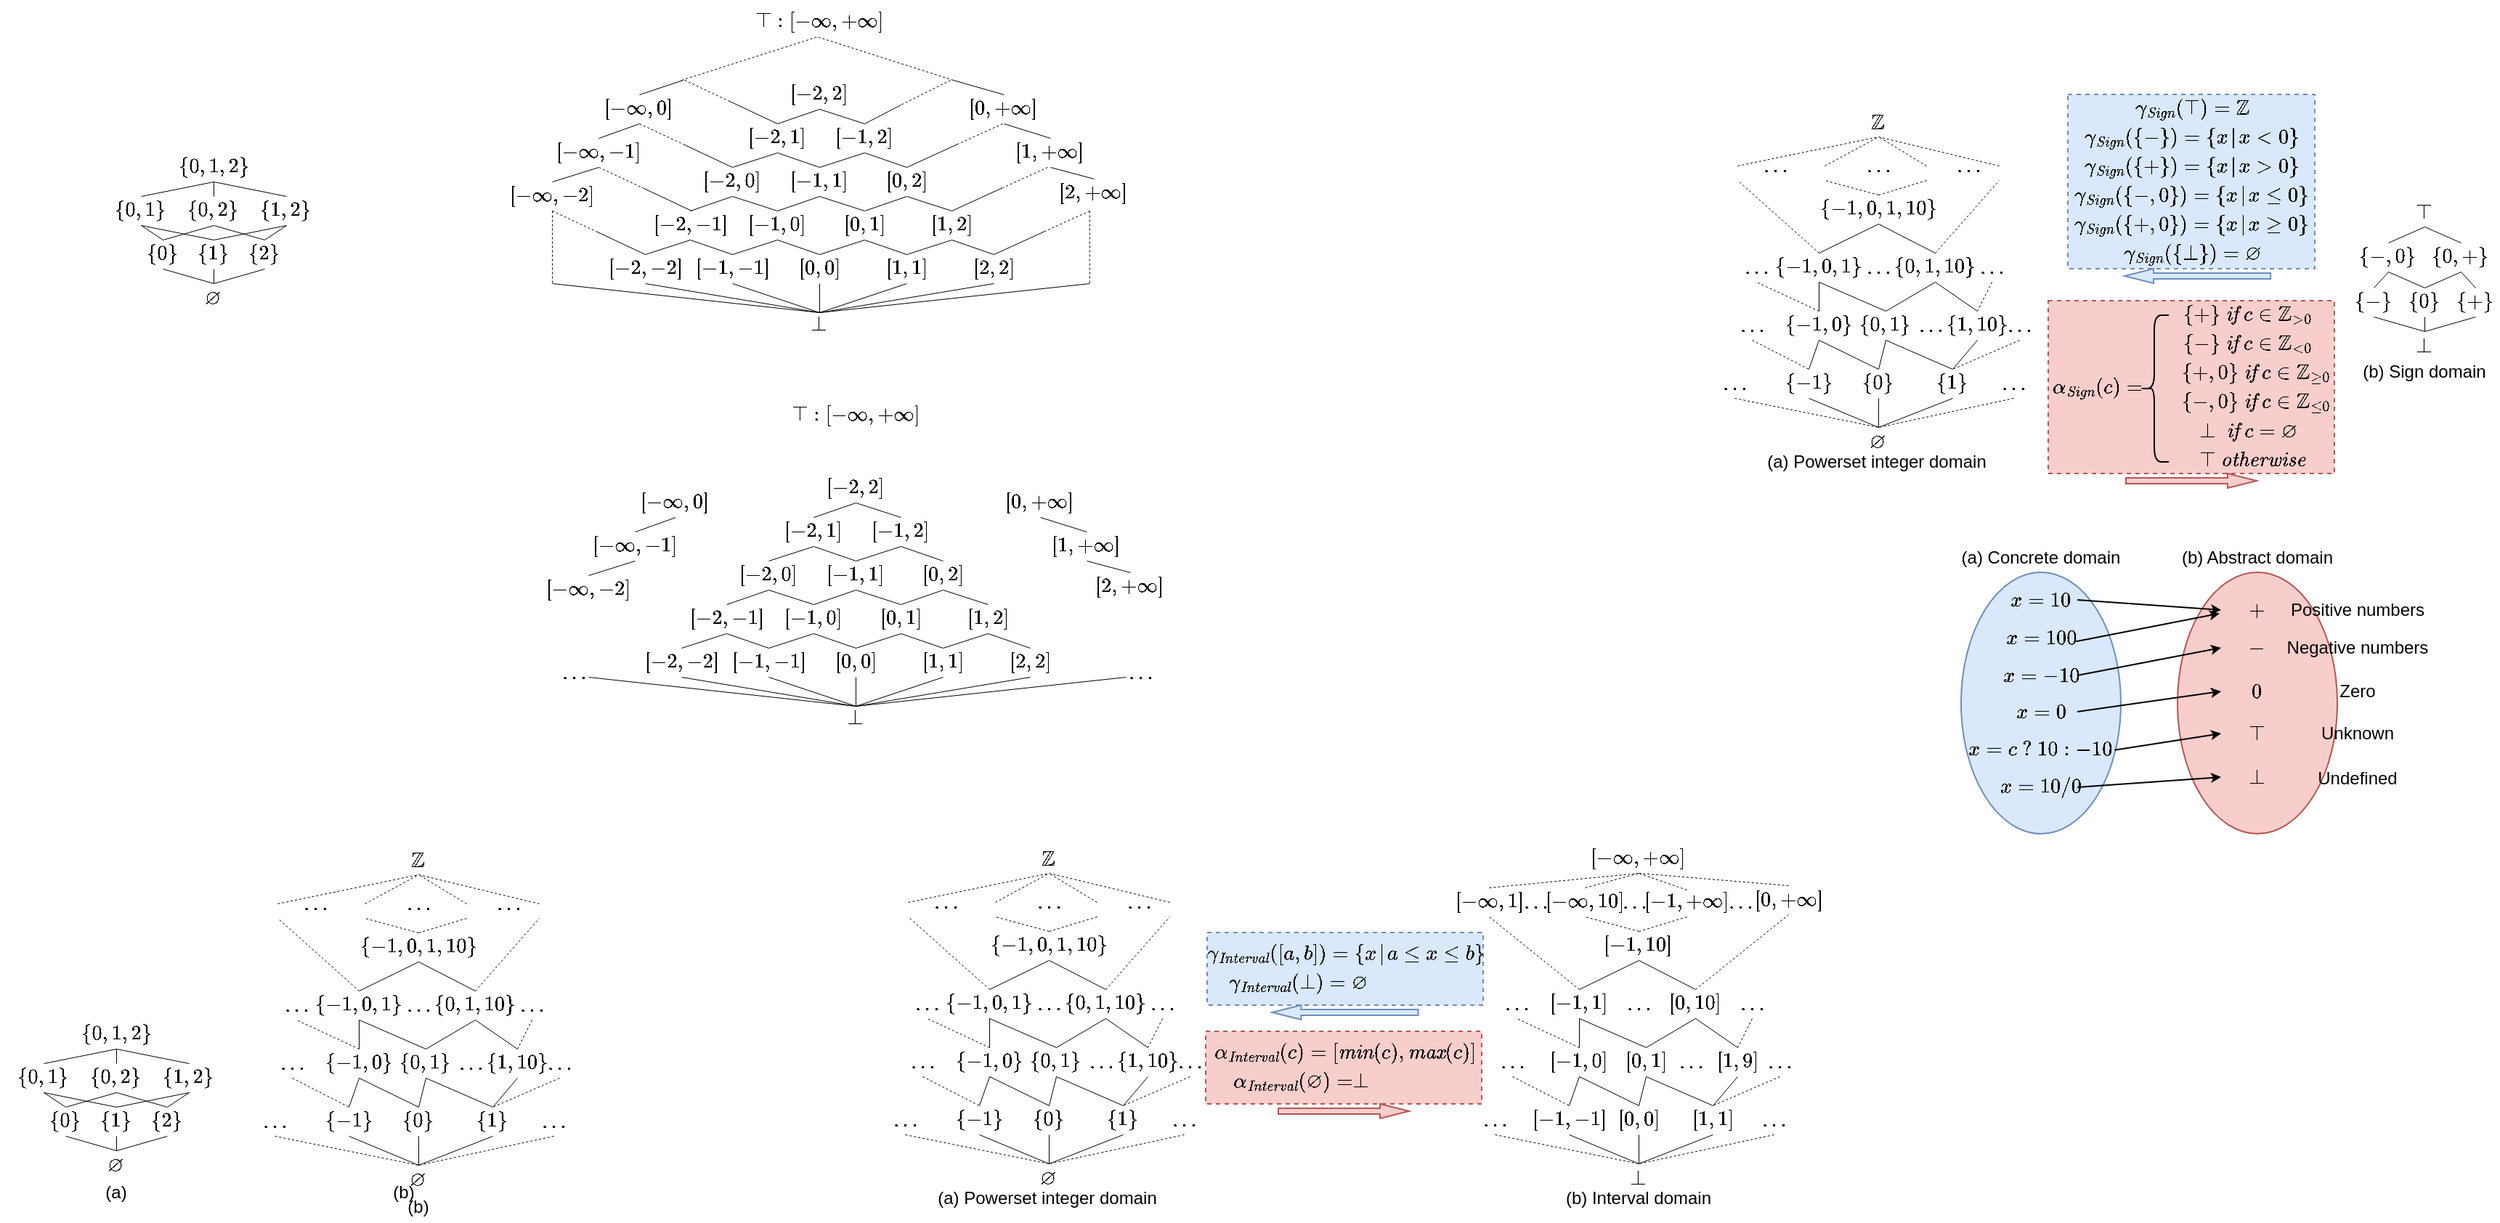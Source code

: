 <mxfile version="20.3.0" type="device" pages="5"><diagram id="CMqO4D6JdmUN9mWRwVo_" name="lattice"><mxGraphModel dx="1102" dy="777" grid="1" gridSize="10" guides="1" tooltips="1" connect="1" arrows="1" fold="1" page="1" pageScale="1" pageWidth="827" pageHeight="1169" math="1" shadow="0"><root><mxCell id="0"/><mxCell id="1" parent="0"/><mxCell id="nRQ4kLELZCcuz9k8h1SY-1" value="$$\varnothing$$" style="text;html=1;strokeColor=none;fillColor=none;align=center;verticalAlign=middle;whiteSpace=wrap;rounded=0;" parent="1" vertex="1"><mxGeometry x="157" y="350" width="20" height="20" as="geometry"/></mxCell><mxCell id="nRQ4kLELZCcuz9k8h1SY-2" value="$$\{0\}$$" style="text;html=1;strokeColor=none;fillColor=none;align=center;verticalAlign=middle;whiteSpace=wrap;rounded=0;" parent="1" vertex="1"><mxGeometry x="117" y="320" width="30" height="20" as="geometry"/></mxCell><mxCell id="nRQ4kLELZCcuz9k8h1SY-3" value="$$\{1\}$$" style="text;html=1;strokeColor=none;fillColor=none;align=center;verticalAlign=middle;whiteSpace=wrap;rounded=0;" parent="1" vertex="1"><mxGeometry x="152" y="320" width="30" height="20" as="geometry"/></mxCell><mxCell id="nRQ4kLELZCcuz9k8h1SY-4" value="$$\{2\}$$" style="text;html=1;strokeColor=none;fillColor=none;align=center;verticalAlign=middle;whiteSpace=wrap;rounded=0;" parent="1" vertex="1"><mxGeometry x="187" y="320" width="30" height="20" as="geometry"/></mxCell><mxCell id="nRQ4kLELZCcuz9k8h1SY-7" value="$$\{0, 1\}$$" style="text;html=1;strokeColor=none;fillColor=none;align=center;verticalAlign=middle;whiteSpace=wrap;rounded=0;" parent="1" vertex="1"><mxGeometry x="97" y="290" width="40" height="20" as="geometry"/></mxCell><mxCell id="nRQ4kLELZCcuz9k8h1SY-8" value="$$\{1, 2\}$$" style="text;html=1;strokeColor=none;fillColor=none;align=center;verticalAlign=middle;whiteSpace=wrap;rounded=0;" parent="1" vertex="1"><mxGeometry x="197" y="290" width="40" height="20" as="geometry"/></mxCell><mxCell id="nRQ4kLELZCcuz9k8h1SY-9" value="$$\{0, 2\}$$" style="text;html=1;strokeColor=none;fillColor=none;align=center;verticalAlign=middle;whiteSpace=wrap;rounded=0;" parent="1" vertex="1"><mxGeometry x="147" y="290" width="40" height="20" as="geometry"/></mxCell><mxCell id="nRQ4kLELZCcuz9k8h1SY-12" value="" style="endArrow=none;html=1;rounded=0;exitX=0.5;exitY=0;exitDx=0;exitDy=0;entryX=0.5;entryY=1;entryDx=0;entryDy=0;strokeWidth=0.5;" parent="1" source="nRQ4kLELZCcuz9k8h1SY-1" target="nRQ4kLELZCcuz9k8h1SY-2" edge="1"><mxGeometry width="50" height="50" relative="1" as="geometry"><mxPoint x="197" y="290" as="sourcePoint"/><mxPoint x="247" y="240" as="targetPoint"/></mxGeometry></mxCell><mxCell id="nRQ4kLELZCcuz9k8h1SY-14" value="" style="endArrow=none;html=1;rounded=0;exitX=0.5;exitY=0;exitDx=0;exitDy=0;entryX=0.5;entryY=1;entryDx=0;entryDy=0;strokeWidth=0.5;" parent="1" source="nRQ4kLELZCcuz9k8h1SY-1" target="nRQ4kLELZCcuz9k8h1SY-3" edge="1"><mxGeometry width="50" height="50" relative="1" as="geometry"><mxPoint x="177" y="360" as="sourcePoint"/><mxPoint x="142" y="350" as="targetPoint"/></mxGeometry></mxCell><mxCell id="nRQ4kLELZCcuz9k8h1SY-15" value="" style="endArrow=none;html=1;rounded=0;exitX=0.5;exitY=0;exitDx=0;exitDy=0;entryX=0.5;entryY=1;entryDx=0;entryDy=0;strokeWidth=0.5;" parent="1" source="nRQ4kLELZCcuz9k8h1SY-1" target="nRQ4kLELZCcuz9k8h1SY-4" edge="1"><mxGeometry width="50" height="50" relative="1" as="geometry"><mxPoint x="177" y="360" as="sourcePoint"/><mxPoint x="177" y="350" as="targetPoint"/></mxGeometry></mxCell><mxCell id="nRQ4kLELZCcuz9k8h1SY-17" value="" style="endArrow=none;html=1;rounded=0;exitX=0.5;exitY=1;exitDx=0;exitDy=0;entryX=0.5;entryY=0;entryDx=0;entryDy=0;strokeWidth=0.5;" parent="1" source="nRQ4kLELZCcuz9k8h1SY-7" target="nRQ4kLELZCcuz9k8h1SY-2" edge="1"><mxGeometry width="50" height="50" relative="1" as="geometry"><mxPoint x="177" y="360" as="sourcePoint"/><mxPoint x="142" y="350" as="targetPoint"/></mxGeometry></mxCell><mxCell id="nRQ4kLELZCcuz9k8h1SY-18" value="" style="endArrow=none;html=1;rounded=0;exitX=0.5;exitY=1;exitDx=0;exitDy=0;entryX=0.5;entryY=0;entryDx=0;entryDy=0;strokeWidth=0.5;" parent="1" source="nRQ4kLELZCcuz9k8h1SY-7" target="nRQ4kLELZCcuz9k8h1SY-3" edge="1"><mxGeometry width="50" height="50" relative="1" as="geometry"><mxPoint x="127" y="320" as="sourcePoint"/><mxPoint x="142" y="330" as="targetPoint"/></mxGeometry></mxCell><mxCell id="nRQ4kLELZCcuz9k8h1SY-20" value="" style="endArrow=none;html=1;rounded=0;exitX=0.5;exitY=1;exitDx=0;exitDy=0;entryX=0.5;entryY=0;entryDx=0;entryDy=0;strokeWidth=0.5;" parent="1" source="nRQ4kLELZCcuz9k8h1SY-9" target="nRQ4kLELZCcuz9k8h1SY-2" edge="1"><mxGeometry width="50" height="50" relative="1" as="geometry"><mxPoint x="127" y="320" as="sourcePoint"/><mxPoint x="177" y="330" as="targetPoint"/></mxGeometry></mxCell><mxCell id="nRQ4kLELZCcuz9k8h1SY-21" value="" style="endArrow=none;html=1;rounded=0;exitX=0.5;exitY=1;exitDx=0;exitDy=0;entryX=0.5;entryY=0;entryDx=0;entryDy=0;strokeWidth=0.5;" parent="1" source="nRQ4kLELZCcuz9k8h1SY-9" target="nRQ4kLELZCcuz9k8h1SY-4" edge="1"><mxGeometry width="50" height="50" relative="1" as="geometry"><mxPoint x="177.0" y="320" as="sourcePoint"/><mxPoint x="142" y="330" as="targetPoint"/></mxGeometry></mxCell><mxCell id="nRQ4kLELZCcuz9k8h1SY-22" value="" style="endArrow=none;html=1;rounded=0;exitX=0.5;exitY=1;exitDx=0;exitDy=0;entryX=0.5;entryY=0;entryDx=0;entryDy=0;strokeWidth=0.5;" parent="1" source="nRQ4kLELZCcuz9k8h1SY-8" target="nRQ4kLELZCcuz9k8h1SY-3" edge="1"><mxGeometry width="50" height="50" relative="1" as="geometry"><mxPoint x="127" y="320" as="sourcePoint"/><mxPoint x="177" y="330" as="targetPoint"/></mxGeometry></mxCell><mxCell id="nRQ4kLELZCcuz9k8h1SY-23" value="" style="endArrow=none;html=1;rounded=0;exitX=0.5;exitY=1;exitDx=0;exitDy=0;entryX=0.5;entryY=0;entryDx=0;entryDy=0;strokeWidth=0.5;" parent="1" source="nRQ4kLELZCcuz9k8h1SY-8" target="nRQ4kLELZCcuz9k8h1SY-4" edge="1"><mxGeometry width="50" height="50" relative="1" as="geometry"><mxPoint x="227" y="320" as="sourcePoint"/><mxPoint x="177" y="330" as="targetPoint"/></mxGeometry></mxCell><mxCell id="nRQ4kLELZCcuz9k8h1SY-24" value="$$\{0, 1, 2\}$$" style="text;html=1;strokeColor=none;fillColor=none;align=center;verticalAlign=middle;whiteSpace=wrap;rounded=0;" parent="1" vertex="1"><mxGeometry x="142" y="260" width="50" height="20" as="geometry"/></mxCell><mxCell id="nRQ4kLELZCcuz9k8h1SY-25" value="" style="endArrow=none;html=1;rounded=0;exitX=0.5;exitY=0;exitDx=0;exitDy=0;entryX=0.5;entryY=1;entryDx=0;entryDy=0;strokeWidth=0.5;" parent="1" source="nRQ4kLELZCcuz9k8h1SY-7" target="nRQ4kLELZCcuz9k8h1SY-24" edge="1"><mxGeometry width="50" height="50" relative="1" as="geometry"><mxPoint x="127" y="320" as="sourcePoint"/><mxPoint x="177" y="330" as="targetPoint"/></mxGeometry></mxCell><mxCell id="nRQ4kLELZCcuz9k8h1SY-26" value="" style="endArrow=none;html=1;rounded=0;exitX=0.5;exitY=0;exitDx=0;exitDy=0;entryX=0.5;entryY=1;entryDx=0;entryDy=0;strokeWidth=0.5;" parent="1" source="nRQ4kLELZCcuz9k8h1SY-9" target="nRQ4kLELZCcuz9k8h1SY-24" edge="1"><mxGeometry width="50" height="50" relative="1" as="geometry"><mxPoint x="127" y="300" as="sourcePoint"/><mxPoint x="177.0" y="290" as="targetPoint"/></mxGeometry></mxCell><mxCell id="nRQ4kLELZCcuz9k8h1SY-27" value="" style="endArrow=none;html=1;rounded=0;exitX=0.5;exitY=0;exitDx=0;exitDy=0;entryX=0.5;entryY=1;entryDx=0;entryDy=0;strokeWidth=0.5;" parent="1" source="nRQ4kLELZCcuz9k8h1SY-8" target="nRQ4kLELZCcuz9k8h1SY-24" edge="1"><mxGeometry width="50" height="50" relative="1" as="geometry"><mxPoint x="137" y="310" as="sourcePoint"/><mxPoint x="187.0" y="300" as="targetPoint"/></mxGeometry></mxCell><mxCell id="Fh3CdVOPGwy5IS5Zzo0W-1" value="$$\perp$$" style="text;html=1;strokeColor=none;fillColor=none;align=center;verticalAlign=middle;whiteSpace=wrap;rounded=0;" parent="1" vertex="1"><mxGeometry x="574" y="370" width="20" height="15" as="geometry"/></mxCell><mxCell id="Fh3CdVOPGwy5IS5Zzo0W-2" value="$$\top:[-\infty,+\infty]$$" style="text;html=1;strokeColor=none;fillColor=none;align=center;verticalAlign=middle;whiteSpace=wrap;rounded=0;" parent="1" vertex="1"><mxGeometry x="539" y="160" width="90" height="20" as="geometry"/></mxCell><mxCell id="Fh3CdVOPGwy5IS5Zzo0W-3" value="$$[-2,-2]$$" style="text;html=1;strokeColor=none;fillColor=none;align=center;verticalAlign=middle;whiteSpace=wrap;rounded=0;flipH=1;" parent="1" vertex="1"><mxGeometry x="439" y="330" width="50" height="20" as="geometry"/></mxCell><mxCell id="Fh3CdVOPGwy5IS5Zzo0W-4" value="$$[-1,-1]$$" style="text;html=1;strokeColor=none;fillColor=none;align=center;verticalAlign=middle;whiteSpace=wrap;rounded=0;flipH=1;" parent="1" vertex="1"><mxGeometry x="499" y="330" width="50" height="20" as="geometry"/></mxCell><mxCell id="Fh3CdVOPGwy5IS5Zzo0W-5" value="$$[0,0]$$" style="text;html=1;strokeColor=none;fillColor=none;align=center;verticalAlign=middle;whiteSpace=wrap;rounded=0;flipH=1;" parent="1" vertex="1"><mxGeometry x="559" y="330" width="50" height="20" as="geometry"/></mxCell><mxCell id="Fh3CdVOPGwy5IS5Zzo0W-6" value="$$[1,1]$$" style="text;html=1;strokeColor=none;fillColor=none;align=center;verticalAlign=middle;whiteSpace=wrap;rounded=0;flipH=1;" parent="1" vertex="1"><mxGeometry x="619" y="330" width="50" height="20" as="geometry"/></mxCell><mxCell id="Fh3CdVOPGwy5IS5Zzo0W-7" value="$$[2,2]$$" style="text;html=1;strokeColor=none;fillColor=none;align=center;verticalAlign=middle;whiteSpace=wrap;rounded=0;flipH=1;" parent="1" vertex="1"><mxGeometry x="679" y="330" width="50" height="20" as="geometry"/></mxCell><mxCell id="Fh3CdVOPGwy5IS5Zzo0W-8" value="" style="endArrow=none;html=1;rounded=0;exitX=0.5;exitY=1;exitDx=0;exitDy=0;strokeWidth=0.5;entryX=0.5;entryY=0;entryDx=0;entryDy=0;" parent="1" source="Fh3CdVOPGwy5IS5Zzo0W-3" target="Fh3CdVOPGwy5IS5Zzo0W-1" edge="1"><mxGeometry width="50" height="50" relative="1" as="geometry"><mxPoint x="464" y="390" as="sourcePoint"/><mxPoint x="499" y="380" as="targetPoint"/></mxGeometry></mxCell><mxCell id="Fh3CdVOPGwy5IS5Zzo0W-9" value="" style="endArrow=none;html=1;rounded=0;exitX=0.5;exitY=1;exitDx=0;exitDy=0;strokeWidth=0.5;entryX=0.5;entryY=0;entryDx=0;entryDy=0;" parent="1" source="Fh3CdVOPGwy5IS5Zzo0W-4" target="Fh3CdVOPGwy5IS5Zzo0W-1" edge="1"><mxGeometry width="50" height="50" relative="1" as="geometry"><mxPoint x="474" y="360" as="sourcePoint"/><mxPoint x="594" y="380" as="targetPoint"/></mxGeometry></mxCell><mxCell id="Fh3CdVOPGwy5IS5Zzo0W-10" value="" style="endArrow=none;html=1;rounded=0;exitX=0.5;exitY=1;exitDx=0;exitDy=0;strokeWidth=0.5;entryX=0.5;entryY=0;entryDx=0;entryDy=0;" parent="1" source="Fh3CdVOPGwy5IS5Zzo0W-5" target="Fh3CdVOPGwy5IS5Zzo0W-1" edge="1"><mxGeometry width="50" height="50" relative="1" as="geometry"><mxPoint x="534" y="360" as="sourcePoint"/><mxPoint x="594" y="380" as="targetPoint"/></mxGeometry></mxCell><mxCell id="Fh3CdVOPGwy5IS5Zzo0W-11" value="" style="endArrow=none;html=1;rounded=0;exitX=0.5;exitY=1;exitDx=0;exitDy=0;strokeWidth=0.5;entryX=0.5;entryY=0;entryDx=0;entryDy=0;" parent="1" source="Fh3CdVOPGwy5IS5Zzo0W-6" target="Fh3CdVOPGwy5IS5Zzo0W-1" edge="1"><mxGeometry width="50" height="50" relative="1" as="geometry"><mxPoint x="594" y="360" as="sourcePoint"/><mxPoint x="594" y="380" as="targetPoint"/></mxGeometry></mxCell><mxCell id="Fh3CdVOPGwy5IS5Zzo0W-12" value="" style="endArrow=none;html=1;rounded=0;exitX=0.5;exitY=1;exitDx=0;exitDy=0;strokeWidth=0.5;entryX=0.5;entryY=0;entryDx=0;entryDy=0;" parent="1" source="Fh3CdVOPGwy5IS5Zzo0W-7" target="Fh3CdVOPGwy5IS5Zzo0W-1" edge="1"><mxGeometry width="50" height="50" relative="1" as="geometry"><mxPoint x="604" y="370" as="sourcePoint"/><mxPoint x="604" y="390" as="targetPoint"/></mxGeometry></mxCell><mxCell id="Fh3CdVOPGwy5IS5Zzo0W-13" value="$$[-2,-1]$$" style="text;html=1;strokeColor=none;fillColor=none;align=center;verticalAlign=middle;whiteSpace=wrap;rounded=0;flipH=1;" parent="1" vertex="1"><mxGeometry x="470" y="300" width="50" height="20" as="geometry"/></mxCell><mxCell id="Fh3CdVOPGwy5IS5Zzo0W-14" value="$$[-1,0]$$" style="text;html=1;strokeColor=none;fillColor=none;align=center;verticalAlign=middle;whiteSpace=wrap;rounded=0;flipH=1;" parent="1" vertex="1"><mxGeometry x="530" y="300" width="50" height="20" as="geometry"/></mxCell><mxCell id="Fh3CdVOPGwy5IS5Zzo0W-15" value="$$[0,1]$$" style="text;html=1;strokeColor=none;fillColor=none;align=center;verticalAlign=middle;whiteSpace=wrap;rounded=0;flipH=1;" parent="1" vertex="1"><mxGeometry x="590" y="300" width="50" height="20" as="geometry"/></mxCell><mxCell id="Fh3CdVOPGwy5IS5Zzo0W-16" value="$$[1,2]$$" style="text;html=1;strokeColor=none;fillColor=none;align=center;verticalAlign=middle;whiteSpace=wrap;rounded=0;flipH=1;" parent="1" vertex="1"><mxGeometry x="650" y="300" width="50" height="20" as="geometry"/></mxCell><mxCell id="Fh3CdVOPGwy5IS5Zzo0W-17" value="" style="endArrow=none;html=1;rounded=0;exitX=0.5;exitY=1;exitDx=0;exitDy=0;strokeWidth=0.5;entryX=0.5;entryY=0;entryDx=0;entryDy=0;" parent="1" source="Fh3CdVOPGwy5IS5Zzo0W-13" target="Fh3CdVOPGwy5IS5Zzo0W-3" edge="1"><mxGeometry width="50" height="50" relative="1" as="geometry"><mxPoint x="474" y="360" as="sourcePoint"/><mxPoint x="594" y="380" as="targetPoint"/></mxGeometry></mxCell><mxCell id="Fh3CdVOPGwy5IS5Zzo0W-18" value="" style="endArrow=none;html=1;rounded=0;exitX=0.5;exitY=1;exitDx=0;exitDy=0;strokeWidth=0.5;entryX=0.5;entryY=0;entryDx=0;entryDy=0;" parent="1" source="Fh3CdVOPGwy5IS5Zzo0W-13" target="Fh3CdVOPGwy5IS5Zzo0W-4" edge="1"><mxGeometry width="50" height="50" relative="1" as="geometry"><mxPoint x="505" y="330" as="sourcePoint"/><mxPoint x="474" y="340" as="targetPoint"/></mxGeometry></mxCell><mxCell id="Fh3CdVOPGwy5IS5Zzo0W-19" value="" style="endArrow=none;html=1;rounded=0;exitX=0.5;exitY=1;exitDx=0;exitDy=0;strokeWidth=0.5;entryX=0.5;entryY=0;entryDx=0;entryDy=0;" parent="1" source="Fh3CdVOPGwy5IS5Zzo0W-14" target="Fh3CdVOPGwy5IS5Zzo0W-4" edge="1"><mxGeometry width="50" height="50" relative="1" as="geometry"><mxPoint x="505" y="330" as="sourcePoint"/><mxPoint x="534" y="340" as="targetPoint"/></mxGeometry></mxCell><mxCell id="Fh3CdVOPGwy5IS5Zzo0W-20" value="" style="endArrow=none;html=1;rounded=0;exitX=0.5;exitY=1;exitDx=0;exitDy=0;strokeWidth=0.5;entryX=0.5;entryY=0;entryDx=0;entryDy=0;" parent="1" source="Fh3CdVOPGwy5IS5Zzo0W-14" target="Fh3CdVOPGwy5IS5Zzo0W-5" edge="1"><mxGeometry width="50" height="50" relative="1" as="geometry"><mxPoint x="515" y="340" as="sourcePoint"/><mxPoint x="544" y="350" as="targetPoint"/></mxGeometry></mxCell><mxCell id="Fh3CdVOPGwy5IS5Zzo0W-21" value="" style="endArrow=none;html=1;rounded=0;exitX=0.5;exitY=1;exitDx=0;exitDy=0;strokeWidth=0.5;entryX=0.5;entryY=0;entryDx=0;entryDy=0;" parent="1" source="Fh3CdVOPGwy5IS5Zzo0W-15" target="Fh3CdVOPGwy5IS5Zzo0W-5" edge="1"><mxGeometry width="50" height="50" relative="1" as="geometry"><mxPoint x="525" y="350" as="sourcePoint"/><mxPoint x="554" y="360" as="targetPoint"/></mxGeometry></mxCell><mxCell id="Fh3CdVOPGwy5IS5Zzo0W-22" value="" style="endArrow=none;html=1;rounded=0;exitX=0.5;exitY=1;exitDx=0;exitDy=0;strokeWidth=0.5;entryX=0.5;entryY=0;entryDx=0;entryDy=0;" parent="1" source="Fh3CdVOPGwy5IS5Zzo0W-15" target="Fh3CdVOPGwy5IS5Zzo0W-6" edge="1"><mxGeometry width="50" height="50" relative="1" as="geometry"><mxPoint x="535" y="360" as="sourcePoint"/><mxPoint x="564" y="370" as="targetPoint"/></mxGeometry></mxCell><mxCell id="Fh3CdVOPGwy5IS5Zzo0W-23" value="" style="endArrow=none;html=1;rounded=0;exitX=0.5;exitY=1;exitDx=0;exitDy=0;strokeWidth=0.5;entryX=0.5;entryY=0;entryDx=0;entryDy=0;" parent="1" source="Fh3CdVOPGwy5IS5Zzo0W-16" target="Fh3CdVOPGwy5IS5Zzo0W-6" edge="1"><mxGeometry width="50" height="50" relative="1" as="geometry"><mxPoint x="545" y="370" as="sourcePoint"/><mxPoint x="574" y="380" as="targetPoint"/></mxGeometry></mxCell><mxCell id="Fh3CdVOPGwy5IS5Zzo0W-24" value="" style="endArrow=none;html=1;rounded=0;exitX=0.5;exitY=1;exitDx=0;exitDy=0;strokeWidth=0.5;entryX=0.5;entryY=0;entryDx=0;entryDy=0;" parent="1" source="Fh3CdVOPGwy5IS5Zzo0W-16" target="Fh3CdVOPGwy5IS5Zzo0W-7" edge="1"><mxGeometry width="50" height="50" relative="1" as="geometry"><mxPoint x="555" y="380" as="sourcePoint"/><mxPoint x="584" y="390" as="targetPoint"/></mxGeometry></mxCell><mxCell id="Fh3CdVOPGwy5IS5Zzo0W-25" value="$$[-2,0]$$" style="text;html=1;strokeColor=none;fillColor=none;align=center;verticalAlign=middle;whiteSpace=wrap;rounded=0;flipH=1;" parent="1" vertex="1"><mxGeometry x="499" y="270" width="50" height="20" as="geometry"/></mxCell><mxCell id="Fh3CdVOPGwy5IS5Zzo0W-26" value="$$[-1,1]$$" style="text;html=1;strokeColor=none;fillColor=none;align=center;verticalAlign=middle;whiteSpace=wrap;rounded=0;flipH=1;" parent="1" vertex="1"><mxGeometry x="559" y="270" width="50" height="20" as="geometry"/></mxCell><mxCell id="Fh3CdVOPGwy5IS5Zzo0W-27" value="$$[0,2]$$" style="text;html=1;strokeColor=none;fillColor=none;align=center;verticalAlign=middle;whiteSpace=wrap;rounded=0;flipH=1;" parent="1" vertex="1"><mxGeometry x="619" y="270" width="50" height="20" as="geometry"/></mxCell><mxCell id="Fh3CdVOPGwy5IS5Zzo0W-28" value="" style="endArrow=none;html=1;rounded=0;exitX=0.5;exitY=1;exitDx=0;exitDy=0;strokeWidth=0.5;entryX=0.5;entryY=0;entryDx=0;entryDy=0;" parent="1" source="Fh3CdVOPGwy5IS5Zzo0W-25" target="Fh3CdVOPGwy5IS5Zzo0W-13" edge="1"><mxGeometry width="50" height="50" relative="1" as="geometry"><mxPoint x="505" y="330" as="sourcePoint"/><mxPoint x="474" y="340" as="targetPoint"/></mxGeometry></mxCell><mxCell id="Fh3CdVOPGwy5IS5Zzo0W-29" value="" style="endArrow=none;html=1;rounded=0;exitX=0.5;exitY=1;exitDx=0;exitDy=0;strokeWidth=0.5;entryX=0.5;entryY=0;entryDx=0;entryDy=0;" parent="1" source="Fh3CdVOPGwy5IS5Zzo0W-25" target="Fh3CdVOPGwy5IS5Zzo0W-14" edge="1"><mxGeometry width="50" height="50" relative="1" as="geometry"><mxPoint x="515" y="340" as="sourcePoint"/><mxPoint x="484" y="350" as="targetPoint"/></mxGeometry></mxCell><mxCell id="Fh3CdVOPGwy5IS5Zzo0W-30" value="" style="endArrow=none;html=1;rounded=0;exitX=0.5;exitY=1;exitDx=0;exitDy=0;strokeWidth=0.5;entryX=0.5;entryY=0;entryDx=0;entryDy=0;" parent="1" source="Fh3CdVOPGwy5IS5Zzo0W-26" target="Fh3CdVOPGwy5IS5Zzo0W-14" edge="1"><mxGeometry width="50" height="50" relative="1" as="geometry"><mxPoint x="525" y="350" as="sourcePoint"/><mxPoint x="494" y="360" as="targetPoint"/></mxGeometry></mxCell><mxCell id="Fh3CdVOPGwy5IS5Zzo0W-31" value="" style="endArrow=none;html=1;rounded=0;exitX=0.5;exitY=1;exitDx=0;exitDy=0;strokeWidth=0.5;entryX=0.5;entryY=0;entryDx=0;entryDy=0;" parent="1" source="Fh3CdVOPGwy5IS5Zzo0W-26" target="Fh3CdVOPGwy5IS5Zzo0W-15" edge="1"><mxGeometry width="50" height="50" relative="1" as="geometry"><mxPoint x="535" y="360" as="sourcePoint"/><mxPoint x="504" y="370" as="targetPoint"/></mxGeometry></mxCell><mxCell id="Fh3CdVOPGwy5IS5Zzo0W-32" value="" style="endArrow=none;html=1;rounded=0;exitX=0.5;exitY=1;exitDx=0;exitDy=0;strokeWidth=0.5;entryX=0.5;entryY=0;entryDx=0;entryDy=0;" parent="1" source="Fh3CdVOPGwy5IS5Zzo0W-27" target="Fh3CdVOPGwy5IS5Zzo0W-15" edge="1"><mxGeometry width="50" height="50" relative="1" as="geometry"><mxPoint x="594" y="300" as="sourcePoint"/><mxPoint x="625" y="310" as="targetPoint"/></mxGeometry></mxCell><mxCell id="Fh3CdVOPGwy5IS5Zzo0W-33" value="" style="endArrow=none;html=1;rounded=0;exitX=0.5;exitY=1;exitDx=0;exitDy=0;strokeWidth=0.5;entryX=0.5;entryY=0;entryDx=0;entryDy=0;" parent="1" source="Fh3CdVOPGwy5IS5Zzo0W-27" target="Fh3CdVOPGwy5IS5Zzo0W-16" edge="1"><mxGeometry width="50" height="50" relative="1" as="geometry"><mxPoint x="604" y="310" as="sourcePoint"/><mxPoint x="635" y="320" as="targetPoint"/></mxGeometry></mxCell><mxCell id="Fh3CdVOPGwy5IS5Zzo0W-34" value="$$[-2,1]$$" style="text;html=1;strokeColor=none;fillColor=none;align=center;verticalAlign=middle;whiteSpace=wrap;rounded=0;flipH=1;" parent="1" vertex="1"><mxGeometry x="530" y="240" width="50" height="20" as="geometry"/></mxCell><mxCell id="Fh3CdVOPGwy5IS5Zzo0W-35" value="$$[-1,2]$$" style="text;html=1;strokeColor=none;fillColor=none;align=center;verticalAlign=middle;whiteSpace=wrap;rounded=0;flipH=1;" parent="1" vertex="1"><mxGeometry x="590" y="240" width="50" height="20" as="geometry"/></mxCell><mxCell id="Fh3CdVOPGwy5IS5Zzo0W-36" value="" style="endArrow=none;html=1;rounded=0;exitX=0.5;exitY=1;exitDx=0;exitDy=0;strokeWidth=0.5;entryX=0.5;entryY=0;entryDx=0;entryDy=0;" parent="1" source="Fh3CdVOPGwy5IS5Zzo0W-34" target="Fh3CdVOPGwy5IS5Zzo0W-25" edge="1"><mxGeometry width="50" height="50" relative="1" as="geometry"><mxPoint x="534" y="300" as="sourcePoint"/><mxPoint x="505" y="310" as="targetPoint"/></mxGeometry></mxCell><mxCell id="Fh3CdVOPGwy5IS5Zzo0W-38" value="" style="endArrow=none;html=1;rounded=0;exitX=0.5;exitY=1;exitDx=0;exitDy=0;strokeWidth=0.5;entryX=0.5;entryY=0;entryDx=0;entryDy=0;" parent="1" source="Fh3CdVOPGwy5IS5Zzo0W-34" target="Fh3CdVOPGwy5IS5Zzo0W-26" edge="1"><mxGeometry width="50" height="50" relative="1" as="geometry"><mxPoint x="544" y="310" as="sourcePoint"/><mxPoint x="515" y="320" as="targetPoint"/></mxGeometry></mxCell><mxCell id="Fh3CdVOPGwy5IS5Zzo0W-39" value="" style="endArrow=none;html=1;rounded=0;exitX=0.5;exitY=1;exitDx=0;exitDy=0;strokeWidth=0.5;entryX=0.5;entryY=0;entryDx=0;entryDy=0;" parent="1" source="Fh3CdVOPGwy5IS5Zzo0W-35" target="Fh3CdVOPGwy5IS5Zzo0W-26" edge="1"><mxGeometry width="50" height="50" relative="1" as="geometry"><mxPoint x="565" y="270" as="sourcePoint"/><mxPoint x="594" y="280" as="targetPoint"/></mxGeometry></mxCell><mxCell id="Fh3CdVOPGwy5IS5Zzo0W-40" value="" style="endArrow=none;html=1;rounded=0;exitX=0.5;exitY=1;exitDx=0;exitDy=0;strokeWidth=0.5;entryX=0.5;entryY=0;entryDx=0;entryDy=0;" parent="1" source="Fh3CdVOPGwy5IS5Zzo0W-35" target="Fh3CdVOPGwy5IS5Zzo0W-27" edge="1"><mxGeometry width="50" height="50" relative="1" as="geometry"><mxPoint x="575" y="280" as="sourcePoint"/><mxPoint x="604" y="290" as="targetPoint"/></mxGeometry></mxCell><mxCell id="Fh3CdVOPGwy5IS5Zzo0W-41" value="$$[-2,2]$$" style="text;html=1;strokeColor=none;fillColor=none;align=center;verticalAlign=middle;whiteSpace=wrap;rounded=0;flipH=1;" parent="1" vertex="1"><mxGeometry x="559" y="210" width="50" height="20" as="geometry"/></mxCell><mxCell id="Fh3CdVOPGwy5IS5Zzo0W-42" value="" style="endArrow=none;html=1;rounded=0;exitX=0.5;exitY=1;exitDx=0;exitDy=0;strokeWidth=0.5;entryX=0.5;entryY=0;entryDx=0;entryDy=0;" parent="1" source="Fh3CdVOPGwy5IS5Zzo0W-41" target="Fh3CdVOPGwy5IS5Zzo0W-34" edge="1"><mxGeometry width="50" height="50" relative="1" as="geometry"><mxPoint x="565" y="270" as="sourcePoint"/><mxPoint x="534" y="280" as="targetPoint"/></mxGeometry></mxCell><mxCell id="Fh3CdVOPGwy5IS5Zzo0W-43" value="" style="endArrow=none;html=1;rounded=0;exitX=0.5;exitY=1;exitDx=0;exitDy=0;strokeWidth=0.5;entryX=0.5;entryY=0;entryDx=0;entryDy=0;" parent="1" source="Fh3CdVOPGwy5IS5Zzo0W-41" target="Fh3CdVOPGwy5IS5Zzo0W-35" edge="1"><mxGeometry width="50" height="50" relative="1" as="geometry"><mxPoint x="575" y="280" as="sourcePoint"/><mxPoint x="544" y="290" as="targetPoint"/></mxGeometry></mxCell><mxCell id="Fh3CdVOPGwy5IS5Zzo0W-44" value="$$[-\infty,-2]$$" style="text;html=1;strokeColor=none;fillColor=none;align=center;verticalAlign=middle;whiteSpace=wrap;rounded=0;flipH=1;" parent="1" vertex="1"><mxGeometry x="375" y="280" width="50" height="20" as="geometry"/></mxCell><mxCell id="Fh3CdVOPGwy5IS5Zzo0W-45" value="$$[-\infty,-1]$$" style="text;html=1;strokeColor=none;fillColor=none;align=center;verticalAlign=middle;whiteSpace=wrap;rounded=0;flipH=1;" parent="1" vertex="1"><mxGeometry x="407" y="250" width="50" height="20" as="geometry"/></mxCell><mxCell id="Fh3CdVOPGwy5IS5Zzo0W-46" value="$$[-\infty,0]$$" style="text;html=1;strokeColor=none;fillColor=none;align=center;verticalAlign=middle;whiteSpace=wrap;rounded=0;flipH=1;" parent="1" vertex="1"><mxGeometry x="435" y="220" width="50" height="20" as="geometry"/></mxCell><mxCell id="Fh3CdVOPGwy5IS5Zzo0W-47" value="$$[1,+\infty]$$" style="text;html=1;strokeColor=none;fillColor=none;align=center;verticalAlign=middle;whiteSpace=wrap;rounded=0;flipH=1;" parent="1" vertex="1"><mxGeometry x="718" y="250" width="50" height="20" as="geometry"/></mxCell><mxCell id="Fh3CdVOPGwy5IS5Zzo0W-48" value="$$[0,+\infty]$$" style="text;html=1;strokeColor=none;fillColor=none;align=center;verticalAlign=middle;whiteSpace=wrap;rounded=0;flipH=1;" parent="1" vertex="1"><mxGeometry x="686" y="220" width="50" height="20" as="geometry"/></mxCell><mxCell id="Fh3CdVOPGwy5IS5Zzo0W-49" value="$$[2,+\infty]$$" style="text;html=1;strokeColor=none;fillColor=none;align=center;verticalAlign=middle;whiteSpace=wrap;rounded=0;flipH=1;" parent="1" vertex="1"><mxGeometry x="748" y="278" width="50" height="20" as="geometry"/></mxCell><mxCell id="Fh3CdVOPGwy5IS5Zzo0W-50" value="" style="endArrow=none;html=1;rounded=0;strokeWidth=0.5;entryX=0.5;entryY=0;entryDx=0;entryDy=0;" parent="1" target="Fh3CdVOPGwy5IS5Zzo0W-1" edge="1"><mxGeometry width="50" height="50" relative="1" as="geometry"><mxPoint x="400" y="350" as="sourcePoint"/><mxPoint x="594" y="380" as="targetPoint"/></mxGeometry></mxCell><mxCell id="Fh3CdVOPGwy5IS5Zzo0W-51" value="" style="endArrow=none;html=1;rounded=0;strokeWidth=0.5;exitX=0.5;exitY=1;exitDx=0;exitDy=0;dashed=1;" parent="1" source="Fh3CdVOPGwy5IS5Zzo0W-44" edge="1"><mxGeometry width="50" height="50" relative="1" as="geometry"><mxPoint x="409.167" y="360" as="sourcePoint"/><mxPoint x="400" y="350" as="targetPoint"/></mxGeometry></mxCell><mxCell id="Fh3CdVOPGwy5IS5Zzo0W-52" value="" style="endArrow=none;html=1;rounded=0;strokeWidth=0.5;entryX=0.5;entryY=0;entryDx=0;entryDy=0;" parent="1" target="Fh3CdVOPGwy5IS5Zzo0W-3" edge="1"><mxGeometry width="50" height="50" relative="1" as="geometry"><mxPoint x="430" y="314" as="sourcePoint"/><mxPoint x="410" y="360" as="targetPoint"/></mxGeometry></mxCell><mxCell id="Fh3CdVOPGwy5IS5Zzo0W-53" value="" style="endArrow=none;html=1;rounded=0;strokeWidth=0.5;exitX=0.5;exitY=1;exitDx=0;exitDy=0;dashed=1;" parent="1" source="Fh3CdVOPGwy5IS5Zzo0W-44" edge="1"><mxGeometry width="50" height="50" relative="1" as="geometry"><mxPoint x="396" y="310" as="sourcePoint"/><mxPoint x="430" y="314" as="targetPoint"/></mxGeometry></mxCell><mxCell id="Fh3CdVOPGwy5IS5Zzo0W-55" value="" style="endArrow=none;html=1;rounded=0;strokeWidth=0.5;entryX=0.5;entryY=0;entryDx=0;entryDy=0;" parent="1" edge="1"><mxGeometry width="50" height="50" relative="1" as="geometry"><mxPoint x="462" y="284" as="sourcePoint"/><mxPoint x="496" y="300" as="targetPoint"/></mxGeometry></mxCell><mxCell id="Fh3CdVOPGwy5IS5Zzo0W-56" value="" style="endArrow=none;html=1;rounded=0;strokeWidth=0.5;exitX=0.5;exitY=1;exitDx=0;exitDy=0;dashed=1;" parent="1" edge="1"><mxGeometry width="50" height="50" relative="1" as="geometry"><mxPoint x="432" y="270" as="sourcePoint"/><mxPoint x="462" y="284" as="targetPoint"/></mxGeometry></mxCell><mxCell id="Fh3CdVOPGwy5IS5Zzo0W-57" value="" style="endArrow=none;html=1;rounded=0;strokeWidth=0.5;entryX=0.5;entryY=0;entryDx=0;entryDy=0;" parent="1" edge="1"><mxGeometry width="50" height="50" relative="1" as="geometry"><mxPoint x="490.0" y="254" as="sourcePoint"/><mxPoint x="524.0" y="270" as="targetPoint"/></mxGeometry></mxCell><mxCell id="Fh3CdVOPGwy5IS5Zzo0W-58" value="" style="endArrow=none;html=1;rounded=0;strokeWidth=0.5;exitX=0.5;exitY=1;exitDx=0;exitDy=0;dashed=1;" parent="1" edge="1"><mxGeometry width="50" height="50" relative="1" as="geometry"><mxPoint x="460" y="240" as="sourcePoint"/><mxPoint x="490.0" y="254" as="targetPoint"/></mxGeometry></mxCell><mxCell id="Fh3CdVOPGwy5IS5Zzo0W-59" value="" style="endArrow=none;html=1;rounded=0;strokeWidth=0.5;exitX=0.5;exitY=0;exitDx=0;exitDy=0;entryX=0.5;entryY=1;entryDx=0;entryDy=0;" parent="1" source="Fh3CdVOPGwy5IS5Zzo0W-44" target="Fh3CdVOPGwy5IS5Zzo0W-45" edge="1"><mxGeometry width="50" height="50" relative="1" as="geometry"><mxPoint x="410" y="310" as="sourcePoint"/><mxPoint x="440" y="324" as="targetPoint"/></mxGeometry></mxCell><mxCell id="Fh3CdVOPGwy5IS5Zzo0W-60" value="" style="endArrow=none;html=1;rounded=0;strokeWidth=0.5;exitX=0.5;exitY=0;exitDx=0;exitDy=0;entryX=0.5;entryY=1;entryDx=0;entryDy=0;" parent="1" source="Fh3CdVOPGwy5IS5Zzo0W-45" target="Fh3CdVOPGwy5IS5Zzo0W-46" edge="1"><mxGeometry width="50" height="50" relative="1" as="geometry"><mxPoint x="420" y="320" as="sourcePoint"/><mxPoint x="450" y="334" as="targetPoint"/></mxGeometry></mxCell><mxCell id="Fh3CdVOPGwy5IS5Zzo0W-61" value="" style="endArrow=none;html=1;rounded=0;strokeWidth=0.5;entryX=0.5;entryY=0;entryDx=0;entryDy=0;" parent="1" edge="1"><mxGeometry width="50" height="50" relative="1" as="geometry"><mxPoint x="521" y="224" as="sourcePoint"/><mxPoint x="555" y="240" as="targetPoint"/></mxGeometry></mxCell><mxCell id="Fh3CdVOPGwy5IS5Zzo0W-62" value="" style="endArrow=none;html=1;rounded=0;strokeWidth=0.5;exitX=0.5;exitY=1;exitDx=0;exitDy=0;dashed=1;" parent="1" edge="1"><mxGeometry width="50" height="50" relative="1" as="geometry"><mxPoint x="491" y="210" as="sourcePoint"/><mxPoint x="521" y="224" as="targetPoint"/></mxGeometry></mxCell><mxCell id="Fh3CdVOPGwy5IS5Zzo0W-63" value="" style="endArrow=none;html=1;rounded=0;strokeWidth=0.5;exitX=0.5;exitY=0;exitDx=0;exitDy=0;" parent="1" source="Fh3CdVOPGwy5IS5Zzo0W-46" edge="1"><mxGeometry width="50" height="50" relative="1" as="geometry"><mxPoint x="460" y="223" as="sourcePoint"/><mxPoint x="490" y="210" as="targetPoint"/></mxGeometry></mxCell><mxCell id="Fh3CdVOPGwy5IS5Zzo0W-65" value="" style="endArrow=none;html=1;rounded=0;strokeWidth=0.5;exitX=0.5;exitY=0;exitDx=0;exitDy=0;entryX=0.5;entryY=1;entryDx=0;entryDy=0;dashed=1;" parent="1" edge="1"><mxGeometry width="50" height="50" relative="1" as="geometry"><mxPoint x="489" y="210" as="sourcePoint"/><mxPoint x="583.0" y="180" as="targetPoint"/></mxGeometry></mxCell><mxCell id="Fh3CdVOPGwy5IS5Zzo0W-66" value="" style="endArrow=none;html=1;rounded=0;strokeWidth=0.5;exitX=0.5;exitY=0;exitDx=0;exitDy=0;" parent="1" source="Fh3CdVOPGwy5IS5Zzo0W-48" edge="1"><mxGeometry width="50" height="50" relative="1" as="geometry"><mxPoint x="706" y="220" as="sourcePoint"/><mxPoint x="676" y="210" as="targetPoint"/></mxGeometry></mxCell><mxCell id="Fh3CdVOPGwy5IS5Zzo0W-67" value="" style="endArrow=none;html=1;rounded=0;strokeWidth=0.5;exitX=0.5;exitY=0;exitDx=0;exitDy=0;entryX=0.5;entryY=1;entryDx=0;entryDy=0;dashed=1;" parent="1" edge="1"><mxGeometry width="50" height="50" relative="1" as="geometry"><mxPoint x="676.0" y="210" as="sourcePoint"/><mxPoint x="582" y="180" as="targetPoint"/></mxGeometry></mxCell><mxCell id="Fh3CdVOPGwy5IS5Zzo0W-72" value="" style="endArrow=none;html=1;rounded=0;strokeWidth=0.5;entryX=0.5;entryY=0;entryDx=0;entryDy=0;" parent="1" target="Fh3CdVOPGwy5IS5Zzo0W-27" edge="1"><mxGeometry width="50" height="50" relative="1" as="geometry"><mxPoint x="679" y="254" as="sourcePoint"/><mxPoint x="645" y="270" as="targetPoint"/></mxGeometry></mxCell><mxCell id="Fh3CdVOPGwy5IS5Zzo0W-73" value="" style="endArrow=none;html=1;rounded=0;strokeWidth=0.5;exitX=0.5;exitY=1;exitDx=0;exitDy=0;dashed=1;" parent="1" edge="1"><mxGeometry width="50" height="50" relative="1" as="geometry"><mxPoint x="710" y="240" as="sourcePoint"/><mxPoint x="679" y="254" as="targetPoint"/></mxGeometry></mxCell><mxCell id="Fh3CdVOPGwy5IS5Zzo0W-74" value="" style="endArrow=none;html=1;rounded=0;strokeWidth=0.5;entryX=0.5;entryY=0;entryDx=0;entryDy=0;" parent="1" edge="1"><mxGeometry width="50" height="50" relative="1" as="geometry"><mxPoint x="640" y="227" as="sourcePoint"/><mxPoint x="615" y="240" as="targetPoint"/></mxGeometry></mxCell><mxCell id="Fh3CdVOPGwy5IS5Zzo0W-75" value="" style="endArrow=none;html=1;rounded=0;strokeWidth=0.5;dashed=1;" parent="1" edge="1"><mxGeometry width="50" height="50" relative="1" as="geometry"><mxPoint x="674" y="210" as="sourcePoint"/><mxPoint x="640" y="227" as="targetPoint"/></mxGeometry></mxCell><mxCell id="Fh3CdVOPGwy5IS5Zzo0W-76" value="" style="endArrow=none;html=1;rounded=0;strokeWidth=0.5;entryX=0.5;entryY=0;entryDx=0;entryDy=0;" parent="1" edge="1"><mxGeometry width="50" height="50" relative="1" as="geometry"><mxPoint x="710" y="284" as="sourcePoint"/><mxPoint x="675" y="300" as="targetPoint"/></mxGeometry></mxCell><mxCell id="Fh3CdVOPGwy5IS5Zzo0W-77" value="" style="endArrow=none;html=1;rounded=0;strokeWidth=0.5;exitX=0.5;exitY=1;exitDx=0;exitDy=0;dashed=1;" parent="1" edge="1"><mxGeometry width="50" height="50" relative="1" as="geometry"><mxPoint x="741" y="270" as="sourcePoint"/><mxPoint x="710" y="284" as="targetPoint"/></mxGeometry></mxCell><mxCell id="Fh3CdVOPGwy5IS5Zzo0W-78" value="" style="endArrow=none;html=1;rounded=0;strokeWidth=0.5;entryX=0.5;entryY=0;entryDx=0;entryDy=0;" parent="1" edge="1"><mxGeometry width="50" height="50" relative="1" as="geometry"><mxPoint x="739" y="314" as="sourcePoint"/><mxPoint x="704" y="330" as="targetPoint"/></mxGeometry></mxCell><mxCell id="Fh3CdVOPGwy5IS5Zzo0W-79" value="" style="endArrow=none;html=1;rounded=0;strokeWidth=0.5;exitX=0.5;exitY=1;exitDx=0;exitDy=0;dashed=1;" parent="1" edge="1"><mxGeometry width="50" height="50" relative="1" as="geometry"><mxPoint x="770" y="300" as="sourcePoint"/><mxPoint x="739" y="314" as="targetPoint"/></mxGeometry></mxCell><mxCell id="Fh3CdVOPGwy5IS5Zzo0W-80" value="" style="endArrow=none;html=1;rounded=0;strokeWidth=0.5;exitX=0.5;exitY=1;exitDx=0;exitDy=0;entryX=0.5;entryY=0;entryDx=0;entryDy=0;" parent="1" source="Fh3CdVOPGwy5IS5Zzo0W-48" target="Fh3CdVOPGwy5IS5Zzo0W-47" edge="1"><mxGeometry width="50" height="50" relative="1" as="geometry"><mxPoint x="708" y="210" as="sourcePoint"/><mxPoint x="736" y="200" as="targetPoint"/></mxGeometry></mxCell><mxCell id="Fh3CdVOPGwy5IS5Zzo0W-82" value="" style="endArrow=none;html=1;rounded=0;strokeWidth=0.5;exitX=0.5;exitY=1;exitDx=0;exitDy=0;entryX=0.5;entryY=0;entryDx=0;entryDy=0;" parent="1" source="Fh3CdVOPGwy5IS5Zzo0W-47" target="Fh3CdVOPGwy5IS5Zzo0W-49" edge="1"><mxGeometry width="50" height="50" relative="1" as="geometry"><mxPoint x="795" y="260" as="sourcePoint"/><mxPoint x="827" y="270" as="targetPoint"/></mxGeometry></mxCell><mxCell id="Fh3CdVOPGwy5IS5Zzo0W-83" value="" style="endArrow=none;html=1;rounded=0;strokeWidth=0.5;entryX=0.5;entryY=0;entryDx=0;entryDy=0;" parent="1" target="Fh3CdVOPGwy5IS5Zzo0W-1" edge="1"><mxGeometry width="50" height="50" relative="1" as="geometry"><mxPoint x="770" y="350" as="sourcePoint"/><mxPoint x="594" y="380" as="targetPoint"/></mxGeometry></mxCell><mxCell id="Fh3CdVOPGwy5IS5Zzo0W-84" value="" style="endArrow=none;html=1;rounded=0;strokeWidth=0.5;exitX=0.5;exitY=1;exitDx=0;exitDy=0;dashed=1;" parent="1" edge="1"><mxGeometry width="50" height="50" relative="1" as="geometry"><mxPoint x="769.92" y="300" as="sourcePoint"/><mxPoint x="769.92" y="350" as="targetPoint"/></mxGeometry></mxCell><mxCell id="kuLJRshn11elWarWWFBw-1" value="$$\perp$$" style="text;html=1;strokeColor=none;fillColor=none;align=center;verticalAlign=middle;whiteSpace=wrap;rounded=0;" parent="1" vertex="1"><mxGeometry x="599" y="641" width="20" height="15" as="geometry"/></mxCell><mxCell id="kuLJRshn11elWarWWFBw-2" value="$$\top:[-\infty,+\infty]$$" style="text;html=1;strokeColor=none;fillColor=none;align=center;verticalAlign=middle;whiteSpace=wrap;rounded=0;" parent="1" vertex="1"><mxGeometry x="564" y="431" width="90" height="20" as="geometry"/></mxCell><mxCell id="kuLJRshn11elWarWWFBw-3" value="$$[-2,-2]$$" style="text;html=1;strokeColor=none;fillColor=none;align=center;verticalAlign=middle;whiteSpace=wrap;rounded=0;flipH=1;" parent="1" vertex="1"><mxGeometry x="464" y="601" width="50" height="20" as="geometry"/></mxCell><mxCell id="kuLJRshn11elWarWWFBw-4" value="$$[-1,-1]$$" style="text;html=1;strokeColor=none;fillColor=none;align=center;verticalAlign=middle;whiteSpace=wrap;rounded=0;flipH=1;" parent="1" vertex="1"><mxGeometry x="524" y="601" width="50" height="20" as="geometry"/></mxCell><mxCell id="kuLJRshn11elWarWWFBw-5" value="$$[0,0]$$" style="text;html=1;strokeColor=none;fillColor=none;align=center;verticalAlign=middle;whiteSpace=wrap;rounded=0;flipH=1;" parent="1" vertex="1"><mxGeometry x="584" y="601" width="50" height="20" as="geometry"/></mxCell><mxCell id="kuLJRshn11elWarWWFBw-6" value="$$[1,1]$$" style="text;html=1;strokeColor=none;fillColor=none;align=center;verticalAlign=middle;whiteSpace=wrap;rounded=0;flipH=1;" parent="1" vertex="1"><mxGeometry x="644" y="601" width="50" height="20" as="geometry"/></mxCell><mxCell id="kuLJRshn11elWarWWFBw-7" value="$$[2,2]$$" style="text;html=1;strokeColor=none;fillColor=none;align=center;verticalAlign=middle;whiteSpace=wrap;rounded=0;flipH=1;" parent="1" vertex="1"><mxGeometry x="704" y="601" width="50" height="20" as="geometry"/></mxCell><mxCell id="kuLJRshn11elWarWWFBw-8" value="" style="endArrow=none;html=1;rounded=0;exitX=0.5;exitY=1;exitDx=0;exitDy=0;strokeWidth=0.5;entryX=0.5;entryY=0;entryDx=0;entryDy=0;" parent="1" source="kuLJRshn11elWarWWFBw-3" target="kuLJRshn11elWarWWFBw-1" edge="1"><mxGeometry width="50" height="50" relative="1" as="geometry"><mxPoint x="489" y="661" as="sourcePoint"/><mxPoint x="524" y="651" as="targetPoint"/></mxGeometry></mxCell><mxCell id="kuLJRshn11elWarWWFBw-9" value="" style="endArrow=none;html=1;rounded=0;exitX=0.5;exitY=1;exitDx=0;exitDy=0;strokeWidth=0.5;entryX=0.5;entryY=0;entryDx=0;entryDy=0;" parent="1" source="kuLJRshn11elWarWWFBw-4" target="kuLJRshn11elWarWWFBw-1" edge="1"><mxGeometry width="50" height="50" relative="1" as="geometry"><mxPoint x="499" y="631" as="sourcePoint"/><mxPoint x="619" y="651" as="targetPoint"/></mxGeometry></mxCell><mxCell id="kuLJRshn11elWarWWFBw-10" value="" style="endArrow=none;html=1;rounded=0;exitX=0.5;exitY=1;exitDx=0;exitDy=0;strokeWidth=0.5;entryX=0.5;entryY=0;entryDx=0;entryDy=0;" parent="1" source="kuLJRshn11elWarWWFBw-5" target="kuLJRshn11elWarWWFBw-1" edge="1"><mxGeometry width="50" height="50" relative="1" as="geometry"><mxPoint x="559" y="631" as="sourcePoint"/><mxPoint x="619" y="651" as="targetPoint"/></mxGeometry></mxCell><mxCell id="kuLJRshn11elWarWWFBw-11" value="" style="endArrow=none;html=1;rounded=0;exitX=0.5;exitY=1;exitDx=0;exitDy=0;strokeWidth=0.5;entryX=0.5;entryY=0;entryDx=0;entryDy=0;" parent="1" source="kuLJRshn11elWarWWFBw-6" target="kuLJRshn11elWarWWFBw-1" edge="1"><mxGeometry width="50" height="50" relative="1" as="geometry"><mxPoint x="619" y="631" as="sourcePoint"/><mxPoint x="619" y="651" as="targetPoint"/></mxGeometry></mxCell><mxCell id="kuLJRshn11elWarWWFBw-12" value="" style="endArrow=none;html=1;rounded=0;exitX=0.5;exitY=1;exitDx=0;exitDy=0;strokeWidth=0.5;entryX=0.5;entryY=0;entryDx=0;entryDy=0;" parent="1" source="kuLJRshn11elWarWWFBw-7" target="kuLJRshn11elWarWWFBw-1" edge="1"><mxGeometry width="50" height="50" relative="1" as="geometry"><mxPoint x="629" y="641" as="sourcePoint"/><mxPoint x="629" y="661" as="targetPoint"/></mxGeometry></mxCell><mxCell id="kuLJRshn11elWarWWFBw-13" value="$$[-2,-1]$$" style="text;html=1;strokeColor=none;fillColor=none;align=center;verticalAlign=middle;whiteSpace=wrap;rounded=0;flipH=1;" parent="1" vertex="1"><mxGeometry x="495" y="571" width="50" height="20" as="geometry"/></mxCell><mxCell id="kuLJRshn11elWarWWFBw-14" value="$$[-1,0]$$" style="text;html=1;strokeColor=none;fillColor=none;align=center;verticalAlign=middle;whiteSpace=wrap;rounded=0;flipH=1;" parent="1" vertex="1"><mxGeometry x="555" y="571" width="50" height="20" as="geometry"/></mxCell><mxCell id="kuLJRshn11elWarWWFBw-15" value="$$[0,1]$$" style="text;html=1;strokeColor=none;fillColor=none;align=center;verticalAlign=middle;whiteSpace=wrap;rounded=0;flipH=1;" parent="1" vertex="1"><mxGeometry x="615" y="571" width="50" height="20" as="geometry"/></mxCell><mxCell id="kuLJRshn11elWarWWFBw-16" value="$$[1,2]$$" style="text;html=1;strokeColor=none;fillColor=none;align=center;verticalAlign=middle;whiteSpace=wrap;rounded=0;flipH=1;" parent="1" vertex="1"><mxGeometry x="675" y="571" width="50" height="20" as="geometry"/></mxCell><mxCell id="kuLJRshn11elWarWWFBw-17" value="" style="endArrow=none;html=1;rounded=0;exitX=0.5;exitY=1;exitDx=0;exitDy=0;strokeWidth=0.5;entryX=0.5;entryY=0;entryDx=0;entryDy=0;" parent="1" source="kuLJRshn11elWarWWFBw-13" target="kuLJRshn11elWarWWFBw-3" edge="1"><mxGeometry width="50" height="50" relative="1" as="geometry"><mxPoint x="499" y="631" as="sourcePoint"/><mxPoint x="619" y="651" as="targetPoint"/></mxGeometry></mxCell><mxCell id="kuLJRshn11elWarWWFBw-18" value="" style="endArrow=none;html=1;rounded=0;exitX=0.5;exitY=1;exitDx=0;exitDy=0;strokeWidth=0.5;entryX=0.5;entryY=0;entryDx=0;entryDy=0;" parent="1" source="kuLJRshn11elWarWWFBw-13" target="kuLJRshn11elWarWWFBw-4" edge="1"><mxGeometry width="50" height="50" relative="1" as="geometry"><mxPoint x="530" y="601" as="sourcePoint"/><mxPoint x="499" y="611" as="targetPoint"/></mxGeometry></mxCell><mxCell id="kuLJRshn11elWarWWFBw-19" value="" style="endArrow=none;html=1;rounded=0;exitX=0.5;exitY=1;exitDx=0;exitDy=0;strokeWidth=0.5;entryX=0.5;entryY=0;entryDx=0;entryDy=0;" parent="1" source="kuLJRshn11elWarWWFBw-14" target="kuLJRshn11elWarWWFBw-4" edge="1"><mxGeometry width="50" height="50" relative="1" as="geometry"><mxPoint x="530" y="601" as="sourcePoint"/><mxPoint x="559" y="611" as="targetPoint"/></mxGeometry></mxCell><mxCell id="kuLJRshn11elWarWWFBw-20" value="" style="endArrow=none;html=1;rounded=0;exitX=0.5;exitY=1;exitDx=0;exitDy=0;strokeWidth=0.5;entryX=0.5;entryY=0;entryDx=0;entryDy=0;" parent="1" source="kuLJRshn11elWarWWFBw-14" target="kuLJRshn11elWarWWFBw-5" edge="1"><mxGeometry width="50" height="50" relative="1" as="geometry"><mxPoint x="540" y="611" as="sourcePoint"/><mxPoint x="569" y="621" as="targetPoint"/></mxGeometry></mxCell><mxCell id="kuLJRshn11elWarWWFBw-21" value="" style="endArrow=none;html=1;rounded=0;exitX=0.5;exitY=1;exitDx=0;exitDy=0;strokeWidth=0.5;entryX=0.5;entryY=0;entryDx=0;entryDy=0;" parent="1" source="kuLJRshn11elWarWWFBw-15" target="kuLJRshn11elWarWWFBw-5" edge="1"><mxGeometry width="50" height="50" relative="1" as="geometry"><mxPoint x="550" y="621" as="sourcePoint"/><mxPoint x="579" y="631" as="targetPoint"/></mxGeometry></mxCell><mxCell id="kuLJRshn11elWarWWFBw-22" value="" style="endArrow=none;html=1;rounded=0;exitX=0.5;exitY=1;exitDx=0;exitDy=0;strokeWidth=0.5;entryX=0.5;entryY=0;entryDx=0;entryDy=0;" parent="1" source="kuLJRshn11elWarWWFBw-15" target="kuLJRshn11elWarWWFBw-6" edge="1"><mxGeometry width="50" height="50" relative="1" as="geometry"><mxPoint x="560" y="631" as="sourcePoint"/><mxPoint x="589" y="641" as="targetPoint"/></mxGeometry></mxCell><mxCell id="kuLJRshn11elWarWWFBw-23" value="" style="endArrow=none;html=1;rounded=0;exitX=0.5;exitY=1;exitDx=0;exitDy=0;strokeWidth=0.5;entryX=0.5;entryY=0;entryDx=0;entryDy=0;" parent="1" source="kuLJRshn11elWarWWFBw-16" target="kuLJRshn11elWarWWFBw-6" edge="1"><mxGeometry width="50" height="50" relative="1" as="geometry"><mxPoint x="570" y="641" as="sourcePoint"/><mxPoint x="599" y="651" as="targetPoint"/></mxGeometry></mxCell><mxCell id="kuLJRshn11elWarWWFBw-24" value="" style="endArrow=none;html=1;rounded=0;exitX=0.5;exitY=1;exitDx=0;exitDy=0;strokeWidth=0.5;entryX=0.5;entryY=0;entryDx=0;entryDy=0;" parent="1" source="kuLJRshn11elWarWWFBw-16" target="kuLJRshn11elWarWWFBw-7" edge="1"><mxGeometry width="50" height="50" relative="1" as="geometry"><mxPoint x="580" y="651" as="sourcePoint"/><mxPoint x="609" y="661" as="targetPoint"/></mxGeometry></mxCell><mxCell id="kuLJRshn11elWarWWFBw-25" value="$$[-2,0]$$" style="text;html=1;strokeColor=none;fillColor=none;align=center;verticalAlign=middle;whiteSpace=wrap;rounded=0;flipH=1;" parent="1" vertex="1"><mxGeometry x="524" y="541" width="50" height="20" as="geometry"/></mxCell><mxCell id="kuLJRshn11elWarWWFBw-26" value="$$[-1,1]$$" style="text;html=1;strokeColor=none;fillColor=none;align=center;verticalAlign=middle;whiteSpace=wrap;rounded=0;flipH=1;" parent="1" vertex="1"><mxGeometry x="584" y="541" width="50" height="20" as="geometry"/></mxCell><mxCell id="kuLJRshn11elWarWWFBw-27" value="$$[0,2]$$" style="text;html=1;strokeColor=none;fillColor=none;align=center;verticalAlign=middle;whiteSpace=wrap;rounded=0;flipH=1;" parent="1" vertex="1"><mxGeometry x="644" y="541" width="50" height="20" as="geometry"/></mxCell><mxCell id="kuLJRshn11elWarWWFBw-28" value="" style="endArrow=none;html=1;rounded=0;exitX=0.5;exitY=1;exitDx=0;exitDy=0;strokeWidth=0.5;entryX=0.5;entryY=0;entryDx=0;entryDy=0;" parent="1" source="kuLJRshn11elWarWWFBw-25" target="kuLJRshn11elWarWWFBw-13" edge="1"><mxGeometry width="50" height="50" relative="1" as="geometry"><mxPoint x="530" y="601" as="sourcePoint"/><mxPoint x="499" y="611" as="targetPoint"/></mxGeometry></mxCell><mxCell id="kuLJRshn11elWarWWFBw-29" value="" style="endArrow=none;html=1;rounded=0;exitX=0.5;exitY=1;exitDx=0;exitDy=0;strokeWidth=0.5;entryX=0.5;entryY=0;entryDx=0;entryDy=0;" parent="1" source="kuLJRshn11elWarWWFBw-25" target="kuLJRshn11elWarWWFBw-14" edge="1"><mxGeometry width="50" height="50" relative="1" as="geometry"><mxPoint x="540" y="611" as="sourcePoint"/><mxPoint x="509" y="621" as="targetPoint"/></mxGeometry></mxCell><mxCell id="kuLJRshn11elWarWWFBw-30" value="" style="endArrow=none;html=1;rounded=0;exitX=0.5;exitY=1;exitDx=0;exitDy=0;strokeWidth=0.5;entryX=0.5;entryY=0;entryDx=0;entryDy=0;" parent="1" source="kuLJRshn11elWarWWFBw-26" target="kuLJRshn11elWarWWFBw-14" edge="1"><mxGeometry width="50" height="50" relative="1" as="geometry"><mxPoint x="550" y="621" as="sourcePoint"/><mxPoint x="519" y="631" as="targetPoint"/></mxGeometry></mxCell><mxCell id="kuLJRshn11elWarWWFBw-31" value="" style="endArrow=none;html=1;rounded=0;exitX=0.5;exitY=1;exitDx=0;exitDy=0;strokeWidth=0.5;entryX=0.5;entryY=0;entryDx=0;entryDy=0;" parent="1" source="kuLJRshn11elWarWWFBw-26" target="kuLJRshn11elWarWWFBw-15" edge="1"><mxGeometry width="50" height="50" relative="1" as="geometry"><mxPoint x="560" y="631" as="sourcePoint"/><mxPoint x="529" y="641" as="targetPoint"/></mxGeometry></mxCell><mxCell id="kuLJRshn11elWarWWFBw-32" value="" style="endArrow=none;html=1;rounded=0;exitX=0.5;exitY=1;exitDx=0;exitDy=0;strokeWidth=0.5;entryX=0.5;entryY=0;entryDx=0;entryDy=0;" parent="1" source="kuLJRshn11elWarWWFBw-27" target="kuLJRshn11elWarWWFBw-15" edge="1"><mxGeometry width="50" height="50" relative="1" as="geometry"><mxPoint x="619" y="571" as="sourcePoint"/><mxPoint x="650" y="581" as="targetPoint"/></mxGeometry></mxCell><mxCell id="kuLJRshn11elWarWWFBw-33" value="" style="endArrow=none;html=1;rounded=0;exitX=0.5;exitY=1;exitDx=0;exitDy=0;strokeWidth=0.5;entryX=0.5;entryY=0;entryDx=0;entryDy=0;" parent="1" source="kuLJRshn11elWarWWFBw-27" target="kuLJRshn11elWarWWFBw-16" edge="1"><mxGeometry width="50" height="50" relative="1" as="geometry"><mxPoint x="629" y="581" as="sourcePoint"/><mxPoint x="660" y="591" as="targetPoint"/></mxGeometry></mxCell><mxCell id="kuLJRshn11elWarWWFBw-34" value="$$[-2,1]$$" style="text;html=1;strokeColor=none;fillColor=none;align=center;verticalAlign=middle;whiteSpace=wrap;rounded=0;flipH=1;" parent="1" vertex="1"><mxGeometry x="555" y="511" width="50" height="20" as="geometry"/></mxCell><mxCell id="kuLJRshn11elWarWWFBw-35" value="$$[-1,2]$$" style="text;html=1;strokeColor=none;fillColor=none;align=center;verticalAlign=middle;whiteSpace=wrap;rounded=0;flipH=1;" parent="1" vertex="1"><mxGeometry x="615" y="511" width="50" height="20" as="geometry"/></mxCell><mxCell id="kuLJRshn11elWarWWFBw-36" value="" style="endArrow=none;html=1;rounded=0;exitX=0.5;exitY=1;exitDx=0;exitDy=0;strokeWidth=0.5;entryX=0.5;entryY=0;entryDx=0;entryDy=0;" parent="1" source="kuLJRshn11elWarWWFBw-34" target="kuLJRshn11elWarWWFBw-25" edge="1"><mxGeometry width="50" height="50" relative="1" as="geometry"><mxPoint x="559" y="571" as="sourcePoint"/><mxPoint x="530" y="581" as="targetPoint"/></mxGeometry></mxCell><mxCell id="kuLJRshn11elWarWWFBw-37" value="" style="endArrow=none;html=1;rounded=0;exitX=0.5;exitY=1;exitDx=0;exitDy=0;strokeWidth=0.5;entryX=0.5;entryY=0;entryDx=0;entryDy=0;" parent="1" source="kuLJRshn11elWarWWFBw-34" target="kuLJRshn11elWarWWFBw-26" edge="1"><mxGeometry width="50" height="50" relative="1" as="geometry"><mxPoint x="569" y="581" as="sourcePoint"/><mxPoint x="540" y="591" as="targetPoint"/></mxGeometry></mxCell><mxCell id="kuLJRshn11elWarWWFBw-38" value="" style="endArrow=none;html=1;rounded=0;exitX=0.5;exitY=1;exitDx=0;exitDy=0;strokeWidth=0.5;entryX=0.5;entryY=0;entryDx=0;entryDy=0;" parent="1" source="kuLJRshn11elWarWWFBw-35" target="kuLJRshn11elWarWWFBw-26" edge="1"><mxGeometry width="50" height="50" relative="1" as="geometry"><mxPoint x="590" y="541" as="sourcePoint"/><mxPoint x="619" y="551" as="targetPoint"/></mxGeometry></mxCell><mxCell id="kuLJRshn11elWarWWFBw-39" value="" style="endArrow=none;html=1;rounded=0;exitX=0.5;exitY=1;exitDx=0;exitDy=0;strokeWidth=0.5;entryX=0.5;entryY=0;entryDx=0;entryDy=0;" parent="1" source="kuLJRshn11elWarWWFBw-35" target="kuLJRshn11elWarWWFBw-27" edge="1"><mxGeometry width="50" height="50" relative="1" as="geometry"><mxPoint x="600" y="551" as="sourcePoint"/><mxPoint x="629" y="561" as="targetPoint"/></mxGeometry></mxCell><mxCell id="kuLJRshn11elWarWWFBw-40" value="$$[-2,2]$$" style="text;html=1;strokeColor=none;fillColor=none;align=center;verticalAlign=middle;whiteSpace=wrap;rounded=0;flipH=1;" parent="1" vertex="1"><mxGeometry x="584" y="481" width="50" height="20" as="geometry"/></mxCell><mxCell id="kuLJRshn11elWarWWFBw-41" value="" style="endArrow=none;html=1;rounded=0;exitX=0.5;exitY=1;exitDx=0;exitDy=0;strokeWidth=0.5;entryX=0.5;entryY=0;entryDx=0;entryDy=0;" parent="1" source="kuLJRshn11elWarWWFBw-40" target="kuLJRshn11elWarWWFBw-34" edge="1"><mxGeometry width="50" height="50" relative="1" as="geometry"><mxPoint x="590" y="541" as="sourcePoint"/><mxPoint x="559" y="551" as="targetPoint"/></mxGeometry></mxCell><mxCell id="kuLJRshn11elWarWWFBw-42" value="" style="endArrow=none;html=1;rounded=0;exitX=0.5;exitY=1;exitDx=0;exitDy=0;strokeWidth=0.5;entryX=0.5;entryY=0;entryDx=0;entryDy=0;" parent="1" source="kuLJRshn11elWarWWFBw-40" target="kuLJRshn11elWarWWFBw-35" edge="1"><mxGeometry width="50" height="50" relative="1" as="geometry"><mxPoint x="600" y="551" as="sourcePoint"/><mxPoint x="569" y="561" as="targetPoint"/></mxGeometry></mxCell><mxCell id="kuLJRshn11elWarWWFBw-43" value="$$[-\infty,-2]$$" style="text;html=1;strokeColor=none;fillColor=none;align=center;verticalAlign=middle;whiteSpace=wrap;rounded=0;flipH=1;" parent="1" vertex="1"><mxGeometry x="400" y="551" width="50" height="20" as="geometry"/></mxCell><mxCell id="kuLJRshn11elWarWWFBw-44" value="$$[-\infty,-1]$$" style="text;html=1;strokeColor=none;fillColor=none;align=center;verticalAlign=middle;whiteSpace=wrap;rounded=0;flipH=1;" parent="1" vertex="1"><mxGeometry x="432" y="521" width="50" height="20" as="geometry"/></mxCell><mxCell id="kuLJRshn11elWarWWFBw-45" value="$$[-\infty,0]$$" style="text;html=1;strokeColor=none;fillColor=none;align=center;verticalAlign=middle;whiteSpace=wrap;rounded=0;flipH=1;" parent="1" vertex="1"><mxGeometry x="460" y="491" width="50" height="20" as="geometry"/></mxCell><mxCell id="kuLJRshn11elWarWWFBw-46" value="$$[1,+\infty]$$" style="text;html=1;strokeColor=none;fillColor=none;align=center;verticalAlign=middle;whiteSpace=wrap;rounded=0;flipH=1;" parent="1" vertex="1"><mxGeometry x="743" y="521" width="50" height="20" as="geometry"/></mxCell><mxCell id="kuLJRshn11elWarWWFBw-47" value="$$[0,+\infty]$$" style="text;html=1;strokeColor=none;fillColor=none;align=center;verticalAlign=middle;whiteSpace=wrap;rounded=0;flipH=1;" parent="1" vertex="1"><mxGeometry x="711" y="491" width="50" height="20" as="geometry"/></mxCell><mxCell id="kuLJRshn11elWarWWFBw-48" value="$$[2,+\infty]$$" style="text;html=1;strokeColor=none;fillColor=none;align=center;verticalAlign=middle;whiteSpace=wrap;rounded=0;flipH=1;" parent="1" vertex="1"><mxGeometry x="773" y="549" width="50" height="20" as="geometry"/></mxCell><mxCell id="kuLJRshn11elWarWWFBw-49" value="" style="endArrow=none;html=1;rounded=0;strokeWidth=0.5;entryX=0.5;entryY=0;entryDx=0;entryDy=0;" parent="1" target="kuLJRshn11elWarWWFBw-1" edge="1"><mxGeometry width="50" height="50" relative="1" as="geometry"><mxPoint x="425" y="621" as="sourcePoint"/><mxPoint x="619" y="651" as="targetPoint"/></mxGeometry></mxCell><mxCell id="kuLJRshn11elWarWWFBw-57" value="" style="endArrow=none;html=1;rounded=0;strokeWidth=0.5;exitX=0.5;exitY=0;exitDx=0;exitDy=0;entryX=0.5;entryY=1;entryDx=0;entryDy=0;" parent="1" source="kuLJRshn11elWarWWFBw-43" target="kuLJRshn11elWarWWFBw-44" edge="1"><mxGeometry width="50" height="50" relative="1" as="geometry"><mxPoint x="435" y="581" as="sourcePoint"/><mxPoint x="465" y="595" as="targetPoint"/></mxGeometry></mxCell><mxCell id="kuLJRshn11elWarWWFBw-58" value="" style="endArrow=none;html=1;rounded=0;strokeWidth=0.5;exitX=0.5;exitY=0;exitDx=0;exitDy=0;entryX=0.5;entryY=1;entryDx=0;entryDy=0;" parent="1" source="kuLJRshn11elWarWWFBw-44" target="kuLJRshn11elWarWWFBw-45" edge="1"><mxGeometry width="50" height="50" relative="1" as="geometry"><mxPoint x="445" y="591" as="sourcePoint"/><mxPoint x="475" y="605" as="targetPoint"/></mxGeometry></mxCell><mxCell id="kuLJRshn11elWarWWFBw-73" value="" style="endArrow=none;html=1;rounded=0;strokeWidth=0.5;exitX=0.5;exitY=1;exitDx=0;exitDy=0;entryX=0.5;entryY=0;entryDx=0;entryDy=0;" parent="1" source="kuLJRshn11elWarWWFBw-47" target="kuLJRshn11elWarWWFBw-46" edge="1"><mxGeometry width="50" height="50" relative="1" as="geometry"><mxPoint x="733" y="481" as="sourcePoint"/><mxPoint x="761" y="471" as="targetPoint"/></mxGeometry></mxCell><mxCell id="kuLJRshn11elWarWWFBw-74" value="" style="endArrow=none;html=1;rounded=0;strokeWidth=0.5;exitX=0.5;exitY=1;exitDx=0;exitDy=0;entryX=0.5;entryY=0;entryDx=0;entryDy=0;" parent="1" source="kuLJRshn11elWarWWFBw-46" target="kuLJRshn11elWarWWFBw-48" edge="1"><mxGeometry width="50" height="50" relative="1" as="geometry"><mxPoint x="820" y="531" as="sourcePoint"/><mxPoint x="852" y="541" as="targetPoint"/></mxGeometry></mxCell><mxCell id="kuLJRshn11elWarWWFBw-75" value="" style="endArrow=none;html=1;rounded=0;strokeWidth=0.5;entryX=0.5;entryY=0;entryDx=0;entryDy=0;" parent="1" target="kuLJRshn11elWarWWFBw-1" edge="1"><mxGeometry width="50" height="50" relative="1" as="geometry"><mxPoint x="795" y="621" as="sourcePoint"/><mxPoint x="619" y="651" as="targetPoint"/></mxGeometry></mxCell><mxCell id="kuLJRshn11elWarWWFBw-77" value="$$...$$" style="text;html=1;strokeColor=none;fillColor=none;align=center;verticalAlign=middle;whiteSpace=wrap;rounded=0;flipH=1;" parent="1" vertex="1"><mxGeometry x="401" y="608" width="28" height="20" as="geometry"/></mxCell><mxCell id="kuLJRshn11elWarWWFBw-78" value="$$...$$" style="text;html=1;strokeColor=none;fillColor=none;align=center;verticalAlign=middle;whiteSpace=wrap;rounded=0;flipH=1;" parent="1" vertex="1"><mxGeometry x="791" y="608" width="28" height="20" as="geometry"/></mxCell><mxCell id="kuLJRshn11elWarWWFBw-198" value="(b)" style="text;html=1;strokeColor=none;fillColor=none;align=center;verticalAlign=middle;whiteSpace=wrap;rounded=0;" parent="1" vertex="1"><mxGeometry x="218" y="966" width="160" height="20" as="geometry"/></mxCell><mxCell id="kuLJRshn11elWarWWFBw-200" value="(b) Interval domain" style="text;html=1;strokeColor=none;fillColor=none;align=center;verticalAlign=middle;whiteSpace=wrap;rounded=0;" parent="1" vertex="1"><mxGeometry x="1068" y="970" width="160" height="20" as="geometry"/></mxCell><mxCell id="EGeQOIta01uKdNGJnUq2-21" value="(a)" style="text;html=1;strokeColor=none;fillColor=none;align=center;verticalAlign=middle;whiteSpace=wrap;rounded=0;" parent="1" vertex="1"><mxGeometry x="20" y="966" width="160" height="20" as="geometry"/></mxCell><mxCell id="EGeQOIta01uKdNGJnUq2-22" value="" style="group" parent="1" vertex="1" connectable="0"><mxGeometry x="30" y="857" width="140" height="110" as="geometry"/></mxCell><mxCell id="EGeQOIta01uKdNGJnUq2-1" value="$$\varnothing$$" style="text;html=1;strokeColor=none;fillColor=none;align=center;verticalAlign=middle;whiteSpace=wrap;rounded=0;" parent="EGeQOIta01uKdNGJnUq2-22" vertex="1"><mxGeometry x="60" y="90" width="20" height="20" as="geometry"/></mxCell><mxCell id="EGeQOIta01uKdNGJnUq2-2" value="$$\{0\}$$" style="text;html=1;strokeColor=none;fillColor=none;align=center;verticalAlign=middle;whiteSpace=wrap;rounded=0;" parent="EGeQOIta01uKdNGJnUq2-22" vertex="1"><mxGeometry x="20" y="60" width="30" height="20" as="geometry"/></mxCell><mxCell id="EGeQOIta01uKdNGJnUq2-3" value="$$\{1\}$$" style="text;html=1;strokeColor=none;fillColor=none;align=center;verticalAlign=middle;whiteSpace=wrap;rounded=0;" parent="EGeQOIta01uKdNGJnUq2-22" vertex="1"><mxGeometry x="55" y="60" width="30" height="20" as="geometry"/></mxCell><mxCell id="EGeQOIta01uKdNGJnUq2-4" value="$$\{2\}$$" style="text;html=1;strokeColor=none;fillColor=none;align=center;verticalAlign=middle;whiteSpace=wrap;rounded=0;" parent="EGeQOIta01uKdNGJnUq2-22" vertex="1"><mxGeometry x="90" y="60" width="30" height="20" as="geometry"/></mxCell><mxCell id="EGeQOIta01uKdNGJnUq2-5" value="$$\{0, 1\}$$" style="text;html=1;strokeColor=none;fillColor=none;align=center;verticalAlign=middle;whiteSpace=wrap;rounded=0;" parent="EGeQOIta01uKdNGJnUq2-22" vertex="1"><mxGeometry y="30" width="40" height="20" as="geometry"/></mxCell><mxCell id="EGeQOIta01uKdNGJnUq2-6" value="$$\{1, 2\}$$" style="text;html=1;strokeColor=none;fillColor=none;align=center;verticalAlign=middle;whiteSpace=wrap;rounded=0;" parent="EGeQOIta01uKdNGJnUq2-22" vertex="1"><mxGeometry x="100" y="30" width="40" height="20" as="geometry"/></mxCell><mxCell id="EGeQOIta01uKdNGJnUq2-7" value="$$\{0, 2\}$$" style="text;html=1;strokeColor=none;fillColor=none;align=center;verticalAlign=middle;whiteSpace=wrap;rounded=0;" parent="EGeQOIta01uKdNGJnUq2-22" vertex="1"><mxGeometry x="50" y="30" width="40" height="20" as="geometry"/></mxCell><mxCell id="EGeQOIta01uKdNGJnUq2-8" value="" style="endArrow=none;html=1;rounded=0;exitX=0.5;exitY=0;exitDx=0;exitDy=0;entryX=0.5;entryY=1;entryDx=0;entryDy=0;strokeWidth=0.5;" parent="EGeQOIta01uKdNGJnUq2-22" source="EGeQOIta01uKdNGJnUq2-1" target="EGeQOIta01uKdNGJnUq2-2" edge="1"><mxGeometry width="50" height="50" relative="1" as="geometry"><mxPoint x="100" y="30" as="sourcePoint"/><mxPoint x="150" y="-20" as="targetPoint"/></mxGeometry></mxCell><mxCell id="EGeQOIta01uKdNGJnUq2-9" value="" style="endArrow=none;html=1;rounded=0;exitX=0.5;exitY=0;exitDx=0;exitDy=0;entryX=0.5;entryY=1;entryDx=0;entryDy=0;strokeWidth=0.5;" parent="EGeQOIta01uKdNGJnUq2-22" source="EGeQOIta01uKdNGJnUq2-1" target="EGeQOIta01uKdNGJnUq2-3" edge="1"><mxGeometry width="50" height="50" relative="1" as="geometry"><mxPoint x="80" y="100" as="sourcePoint"/><mxPoint x="45" y="90" as="targetPoint"/></mxGeometry></mxCell><mxCell id="EGeQOIta01uKdNGJnUq2-10" value="" style="endArrow=none;html=1;rounded=0;exitX=0.5;exitY=0;exitDx=0;exitDy=0;entryX=0.5;entryY=1;entryDx=0;entryDy=0;strokeWidth=0.5;" parent="EGeQOIta01uKdNGJnUq2-22" source="EGeQOIta01uKdNGJnUq2-1" target="EGeQOIta01uKdNGJnUq2-4" edge="1"><mxGeometry width="50" height="50" relative="1" as="geometry"><mxPoint x="80" y="100" as="sourcePoint"/><mxPoint x="80" y="90" as="targetPoint"/></mxGeometry></mxCell><mxCell id="EGeQOIta01uKdNGJnUq2-11" value="" style="endArrow=none;html=1;rounded=0;exitX=0.5;exitY=1;exitDx=0;exitDy=0;entryX=0.5;entryY=0;entryDx=0;entryDy=0;strokeWidth=0.5;" parent="EGeQOIta01uKdNGJnUq2-22" source="EGeQOIta01uKdNGJnUq2-5" target="EGeQOIta01uKdNGJnUq2-2" edge="1"><mxGeometry width="50" height="50" relative="1" as="geometry"><mxPoint x="80" y="100" as="sourcePoint"/><mxPoint x="45" y="90" as="targetPoint"/></mxGeometry></mxCell><mxCell id="EGeQOIta01uKdNGJnUq2-12" value="" style="endArrow=none;html=1;rounded=0;exitX=0.5;exitY=1;exitDx=0;exitDy=0;entryX=0.5;entryY=0;entryDx=0;entryDy=0;strokeWidth=0.5;" parent="EGeQOIta01uKdNGJnUq2-22" source="EGeQOIta01uKdNGJnUq2-5" target="EGeQOIta01uKdNGJnUq2-3" edge="1"><mxGeometry width="50" height="50" relative="1" as="geometry"><mxPoint x="30" y="60" as="sourcePoint"/><mxPoint x="45" y="70" as="targetPoint"/></mxGeometry></mxCell><mxCell id="EGeQOIta01uKdNGJnUq2-13" value="" style="endArrow=none;html=1;rounded=0;exitX=0.5;exitY=1;exitDx=0;exitDy=0;entryX=0.5;entryY=0;entryDx=0;entryDy=0;strokeWidth=0.5;" parent="EGeQOIta01uKdNGJnUq2-22" source="EGeQOIta01uKdNGJnUq2-7" target="EGeQOIta01uKdNGJnUq2-2" edge="1"><mxGeometry width="50" height="50" relative="1" as="geometry"><mxPoint x="30" y="60" as="sourcePoint"/><mxPoint x="80" y="70" as="targetPoint"/></mxGeometry></mxCell><mxCell id="EGeQOIta01uKdNGJnUq2-14" value="" style="endArrow=none;html=1;rounded=0;exitX=0.5;exitY=1;exitDx=0;exitDy=0;entryX=0.5;entryY=0;entryDx=0;entryDy=0;strokeWidth=0.5;" parent="EGeQOIta01uKdNGJnUq2-22" source="EGeQOIta01uKdNGJnUq2-7" target="EGeQOIta01uKdNGJnUq2-4" edge="1"><mxGeometry width="50" height="50" relative="1" as="geometry"><mxPoint x="80.0" y="60" as="sourcePoint"/><mxPoint x="45" y="70" as="targetPoint"/></mxGeometry></mxCell><mxCell id="EGeQOIta01uKdNGJnUq2-15" value="" style="endArrow=none;html=1;rounded=0;exitX=0.5;exitY=1;exitDx=0;exitDy=0;entryX=0.5;entryY=0;entryDx=0;entryDy=0;strokeWidth=0.5;" parent="EGeQOIta01uKdNGJnUq2-22" source="EGeQOIta01uKdNGJnUq2-6" target="EGeQOIta01uKdNGJnUq2-3" edge="1"><mxGeometry width="50" height="50" relative="1" as="geometry"><mxPoint x="30" y="60" as="sourcePoint"/><mxPoint x="80" y="70" as="targetPoint"/></mxGeometry></mxCell><mxCell id="EGeQOIta01uKdNGJnUq2-16" value="" style="endArrow=none;html=1;rounded=0;exitX=0.5;exitY=1;exitDx=0;exitDy=0;entryX=0.5;entryY=0;entryDx=0;entryDy=0;strokeWidth=0.5;" parent="EGeQOIta01uKdNGJnUq2-22" source="EGeQOIta01uKdNGJnUq2-6" target="EGeQOIta01uKdNGJnUq2-4" edge="1"><mxGeometry width="50" height="50" relative="1" as="geometry"><mxPoint x="130" y="60" as="sourcePoint"/><mxPoint x="80" y="70" as="targetPoint"/></mxGeometry></mxCell><mxCell id="EGeQOIta01uKdNGJnUq2-17" value="$$\{0, 1, 2\}$$" style="text;html=1;strokeColor=none;fillColor=none;align=center;verticalAlign=middle;whiteSpace=wrap;rounded=0;" parent="EGeQOIta01uKdNGJnUq2-22" vertex="1"><mxGeometry x="45" width="50" height="20" as="geometry"/></mxCell><mxCell id="EGeQOIta01uKdNGJnUq2-18" value="" style="endArrow=none;html=1;rounded=0;exitX=0.5;exitY=0;exitDx=0;exitDy=0;entryX=0.5;entryY=1;entryDx=0;entryDy=0;strokeWidth=0.5;" parent="EGeQOIta01uKdNGJnUq2-22" source="EGeQOIta01uKdNGJnUq2-5" target="EGeQOIta01uKdNGJnUq2-17" edge="1"><mxGeometry width="50" height="50" relative="1" as="geometry"><mxPoint x="30" y="60" as="sourcePoint"/><mxPoint x="80" y="70" as="targetPoint"/></mxGeometry></mxCell><mxCell id="EGeQOIta01uKdNGJnUq2-19" value="" style="endArrow=none;html=1;rounded=0;exitX=0.5;exitY=0;exitDx=0;exitDy=0;entryX=0.5;entryY=1;entryDx=0;entryDy=0;strokeWidth=0.5;" parent="EGeQOIta01uKdNGJnUq2-22" source="EGeQOIta01uKdNGJnUq2-7" target="EGeQOIta01uKdNGJnUq2-17" edge="1"><mxGeometry width="50" height="50" relative="1" as="geometry"><mxPoint x="30" y="40" as="sourcePoint"/><mxPoint x="80.0" y="30" as="targetPoint"/></mxGeometry></mxCell><mxCell id="EGeQOIta01uKdNGJnUq2-20" value="" style="endArrow=none;html=1;rounded=0;exitX=0.5;exitY=0;exitDx=0;exitDy=0;entryX=0.5;entryY=1;entryDx=0;entryDy=0;strokeWidth=0.5;" parent="EGeQOIta01uKdNGJnUq2-22" source="EGeQOIta01uKdNGJnUq2-6" target="EGeQOIta01uKdNGJnUq2-17" edge="1"><mxGeometry width="50" height="50" relative="1" as="geometry"><mxPoint x="40" y="50" as="sourcePoint"/><mxPoint x="90.0" y="40" as="targetPoint"/></mxGeometry></mxCell><mxCell id="EGeQOIta01uKdNGJnUq2-23" value="" style="group" parent="1" vertex="1" connectable="0"><mxGeometry x="629" y="736" width="224" height="254" as="geometry"/></mxCell><mxCell id="kuLJRshn11elWarWWFBw-79" value="$$\varnothing$$" style="text;html=1;strokeColor=none;fillColor=none;align=center;verticalAlign=middle;whiteSpace=wrap;rounded=0;" parent="EGeQOIta01uKdNGJnUq2-23" vertex="1"><mxGeometry x="103" y="220" width="20" height="20" as="geometry"/></mxCell><mxCell id="kuLJRshn11elWarWWFBw-80" value="$$\{-1\}$$" style="text;html=1;strokeColor=none;fillColor=none;align=center;verticalAlign=middle;whiteSpace=wrap;rounded=0;flipH=0;" parent="EGeQOIta01uKdNGJnUq2-23" vertex="1"><mxGeometry x="40" y="180" width="50" height="20" as="geometry"/></mxCell><mxCell id="kuLJRshn11elWarWWFBw-81" value="$$\{0\}$$" style="text;html=1;strokeColor=none;fillColor=none;align=center;verticalAlign=middle;whiteSpace=wrap;rounded=0;flipH=0;" parent="EGeQOIta01uKdNGJnUq2-23" vertex="1"><mxGeometry x="88" y="180" width="50" height="20" as="geometry"/></mxCell><mxCell id="kuLJRshn11elWarWWFBw-82" value="$$\{1\}$$" style="text;html=1;strokeColor=none;fillColor=none;align=center;verticalAlign=middle;whiteSpace=wrap;rounded=0;flipH=0;" parent="EGeQOIta01uKdNGJnUq2-23" vertex="1"><mxGeometry x="139" y="180" width="50" height="20" as="geometry"/></mxCell><mxCell id="kuLJRshn11elWarWWFBw-83" value="$$...$$" style="text;html=1;strokeColor=none;fillColor=none;align=center;verticalAlign=middle;whiteSpace=wrap;rounded=0;flipH=0;" parent="EGeQOIta01uKdNGJnUq2-23" vertex="1"><mxGeometry y="180" width="28" height="20" as="geometry"/></mxCell><mxCell id="kuLJRshn11elWarWWFBw-84" value="$$...$$" style="text;html=1;strokeColor=none;fillColor=none;align=center;verticalAlign=middle;whiteSpace=wrap;rounded=0;flipH=0;" parent="EGeQOIta01uKdNGJnUq2-23" vertex="1"><mxGeometry x="192" y="180" width="28" height="20" as="geometry"/></mxCell><mxCell id="kuLJRshn11elWarWWFBw-85" value="" style="endArrow=none;html=1;rounded=0;strokeWidth=0.5;entryX=0.5;entryY=0;entryDx=0;entryDy=0;exitX=0.5;exitY=1;exitDx=0;exitDy=0;" parent="EGeQOIta01uKdNGJnUq2-23" source="kuLJRshn11elWarWWFBw-80" target="kuLJRshn11elWarWWFBw-79" edge="1"><mxGeometry width="50" height="50" relative="1" as="geometry"><mxPoint x="241" y="110" as="sourcePoint"/><mxPoint x="425" y="130" as="targetPoint"/></mxGeometry></mxCell><mxCell id="kuLJRshn11elWarWWFBw-86" value="" style="endArrow=none;html=1;rounded=0;strokeWidth=0.5;entryX=0.5;entryY=0;entryDx=0;entryDy=0;exitX=0.5;exitY=1;exitDx=0;exitDy=0;" parent="EGeQOIta01uKdNGJnUq2-23" source="kuLJRshn11elWarWWFBw-81" target="kuLJRshn11elWarWWFBw-79" edge="1"><mxGeometry width="50" height="50" relative="1" as="geometry"><mxPoint x="371" y="-29" as="sourcePoint"/><mxPoint x="555" y="-9" as="targetPoint"/></mxGeometry></mxCell><mxCell id="kuLJRshn11elWarWWFBw-87" value="" style="endArrow=none;html=1;rounded=0;strokeWidth=0.5;entryX=0.5;entryY=0;entryDx=0;entryDy=0;exitX=0.5;exitY=1;exitDx=0;exitDy=0;" parent="EGeQOIta01uKdNGJnUq2-23" source="kuLJRshn11elWarWWFBw-82" target="kuLJRshn11elWarWWFBw-79" edge="1"><mxGeometry width="50" height="50" relative="1" as="geometry"><mxPoint x="123" y="210" as="sourcePoint"/><mxPoint x="123" y="230" as="targetPoint"/></mxGeometry></mxCell><mxCell id="kuLJRshn11elWarWWFBw-88" value="" style="endArrow=none;html=1;rounded=0;strokeWidth=0.5;entryX=0.5;entryY=0;entryDx=0;entryDy=0;exitX=0.5;exitY=1;exitDx=0;exitDy=0;dashed=1;" parent="EGeQOIta01uKdNGJnUq2-23" source="kuLJRshn11elWarWWFBw-84" target="kuLJRshn11elWarWWFBw-79" edge="1"><mxGeometry width="50" height="50" relative="1" as="geometry"><mxPoint x="171" y="210" as="sourcePoint"/><mxPoint x="123" y="230" as="targetPoint"/></mxGeometry></mxCell><mxCell id="kuLJRshn11elWarWWFBw-89" value="" style="endArrow=none;html=1;rounded=0;strokeWidth=0.5;entryX=0.5;entryY=0;entryDx=0;entryDy=0;exitX=0.5;exitY=1;exitDx=0;exitDy=0;dashed=1;" parent="EGeQOIta01uKdNGJnUq2-23" source="kuLJRshn11elWarWWFBw-83" target="kuLJRshn11elWarWWFBw-79" edge="1"><mxGeometry width="50" height="50" relative="1" as="geometry"><mxPoint x="210" y="210" as="sourcePoint"/><mxPoint x="123" y="230" as="targetPoint"/></mxGeometry></mxCell><mxCell id="kuLJRshn11elWarWWFBw-90" value="$$\{-1,0\}$$" style="text;html=1;strokeColor=none;fillColor=none;align=center;verticalAlign=middle;whiteSpace=wrap;rounded=0;flipH=0;" parent="EGeQOIta01uKdNGJnUq2-23" vertex="1"><mxGeometry x="47" y="140" width="50" height="20" as="geometry"/></mxCell><mxCell id="kuLJRshn11elWarWWFBw-91" value="$$\{0,1\}$$" style="text;html=1;strokeColor=none;fillColor=none;align=center;verticalAlign=middle;whiteSpace=wrap;rounded=0;flipH=0;" parent="EGeQOIta01uKdNGJnUq2-23" vertex="1"><mxGeometry x="93" y="140" width="50" height="20" as="geometry"/></mxCell><mxCell id="kuLJRshn11elWarWWFBw-92" value="$$\{1,10\}$$" style="text;html=1;strokeColor=none;fillColor=none;align=center;verticalAlign=middle;whiteSpace=wrap;rounded=0;flipH=0;" parent="EGeQOIta01uKdNGJnUq2-23" vertex="1"><mxGeometry x="156" y="140" width="50" height="20" as="geometry"/></mxCell><mxCell id="kuLJRshn11elWarWWFBw-93" value="$$...$$" style="text;html=1;strokeColor=none;fillColor=none;align=center;verticalAlign=middle;whiteSpace=wrap;rounded=0;flipH=0;" parent="EGeQOIta01uKdNGJnUq2-23" vertex="1"><mxGeometry x="12" y="140" width="28" height="20" as="geometry"/></mxCell><mxCell id="kuLJRshn11elWarWWFBw-94" value="" style="endArrow=none;html=1;rounded=0;strokeWidth=0.5;entryX=0.5;entryY=0;entryDx=0;entryDy=0;exitX=0.5;exitY=1;exitDx=0;exitDy=0;dashed=1;" parent="EGeQOIta01uKdNGJnUq2-23" source="kuLJRshn11elWarWWFBw-93" target="kuLJRshn11elWarWWFBw-80" edge="1"><mxGeometry width="50" height="50" relative="1" as="geometry"><mxPoint x="24" y="210" as="sourcePoint"/><mxPoint x="123" y="230" as="targetPoint"/></mxGeometry></mxCell><mxCell id="kuLJRshn11elWarWWFBw-95" value="" style="endArrow=none;html=1;rounded=0;strokeWidth=0.5;entryX=0.5;entryY=0;entryDx=0;entryDy=0;exitX=0.5;exitY=1;exitDx=0;exitDy=0;" parent="EGeQOIta01uKdNGJnUq2-23" source="kuLJRshn11elWarWWFBw-90" target="kuLJRshn11elWarWWFBw-80" edge="1"><mxGeometry width="50" height="50" relative="1" as="geometry"><mxPoint x="75" y="210" as="sourcePoint"/><mxPoint x="123" y="230" as="targetPoint"/></mxGeometry></mxCell><mxCell id="kuLJRshn11elWarWWFBw-96" value="" style="endArrow=none;html=1;rounded=0;strokeWidth=0.5;entryX=0.5;entryY=0;entryDx=0;entryDy=0;exitX=0.5;exitY=1;exitDx=0;exitDy=0;" parent="EGeQOIta01uKdNGJnUq2-23" source="kuLJRshn11elWarWWFBw-90" target="kuLJRshn11elWarWWFBw-81" edge="1"><mxGeometry width="50" height="50" relative="1" as="geometry"><mxPoint x="82" y="170" as="sourcePoint"/><mxPoint x="75" y="190" as="targetPoint"/></mxGeometry></mxCell><mxCell id="kuLJRshn11elWarWWFBw-97" value="" style="endArrow=none;html=1;rounded=0;strokeWidth=0.5;entryX=0.5;entryY=0;entryDx=0;entryDy=0;exitX=0.5;exitY=1;exitDx=0;exitDy=0;" parent="EGeQOIta01uKdNGJnUq2-23" source="kuLJRshn11elWarWWFBw-91" target="kuLJRshn11elWarWWFBw-81" edge="1"><mxGeometry width="50" height="50" relative="1" as="geometry"><mxPoint x="82" y="170" as="sourcePoint"/><mxPoint x="123" y="190" as="targetPoint"/></mxGeometry></mxCell><mxCell id="kuLJRshn11elWarWWFBw-98" value="" style="endArrow=none;html=1;rounded=0;strokeWidth=0.5;entryX=0.5;entryY=0;entryDx=0;entryDy=0;exitX=0.5;exitY=1;exitDx=0;exitDy=0;" parent="EGeQOIta01uKdNGJnUq2-23" source="kuLJRshn11elWarWWFBw-91" target="kuLJRshn11elWarWWFBw-82" edge="1"><mxGeometry width="50" height="50" relative="1" as="geometry"><mxPoint x="128" y="170" as="sourcePoint"/><mxPoint x="123" y="190" as="targetPoint"/></mxGeometry></mxCell><mxCell id="kuLJRshn11elWarWWFBw-99" value="" style="endArrow=none;html=1;rounded=0;strokeWidth=0.5;entryX=0.5;entryY=0;entryDx=0;entryDy=0;exitX=0.5;exitY=1;exitDx=0;exitDy=0;" parent="EGeQOIta01uKdNGJnUq2-23" source="kuLJRshn11elWarWWFBw-92" target="kuLJRshn11elWarWWFBw-82" edge="1"><mxGeometry width="50" height="50" relative="1" as="geometry"><mxPoint x="138" y="180" as="sourcePoint"/><mxPoint x="133" y="200" as="targetPoint"/></mxGeometry></mxCell><mxCell id="kuLJRshn11elWarWWFBw-100" value="$$...$$" style="text;html=1;strokeColor=none;fillColor=none;align=center;verticalAlign=middle;whiteSpace=wrap;rounded=0;flipH=0;" parent="EGeQOIta01uKdNGJnUq2-23" vertex="1"><mxGeometry x="135" y="140" width="28" height="20" as="geometry"/></mxCell><mxCell id="kuLJRshn11elWarWWFBw-102" value="$$\{-1,0,1\}$$" style="text;html=1;strokeColor=none;fillColor=none;align=center;verticalAlign=middle;whiteSpace=wrap;rounded=0;flipH=0;" parent="EGeQOIta01uKdNGJnUq2-23" vertex="1"><mxGeometry x="47" y="100" width="50" height="20" as="geometry"/></mxCell><mxCell id="kuLJRshn11elWarWWFBw-103" value="$$\{0,1,10\}$$" style="text;html=1;strokeColor=none;fillColor=none;align=center;verticalAlign=middle;whiteSpace=wrap;rounded=0;flipH=0;" parent="EGeQOIta01uKdNGJnUq2-23" vertex="1"><mxGeometry x="127" y="100" width="50" height="20" as="geometry"/></mxCell><mxCell id="kuLJRshn11elWarWWFBw-104" value="$$...$$" style="text;html=1;strokeColor=none;fillColor=none;align=center;verticalAlign=middle;whiteSpace=wrap;rounded=0;flipH=0;" parent="EGeQOIta01uKdNGJnUq2-23" vertex="1"><mxGeometry x="99" y="100" width="28" height="20" as="geometry"/></mxCell><mxCell id="kuLJRshn11elWarWWFBw-105" value="$$...$$" style="text;html=1;strokeColor=none;fillColor=none;align=center;verticalAlign=middle;whiteSpace=wrap;rounded=0;flipH=0;" parent="EGeQOIta01uKdNGJnUq2-23" vertex="1"><mxGeometry x="196" y="140" width="28" height="20" as="geometry"/></mxCell><mxCell id="kuLJRshn11elWarWWFBw-107" value="" style="endArrow=none;html=1;rounded=0;strokeWidth=0.5;entryX=0.5;entryY=0;entryDx=0;entryDy=0;exitX=0.5;exitY=1;exitDx=0;exitDy=0;dashed=1;" parent="EGeQOIta01uKdNGJnUq2-23" source="kuLJRshn11elWarWWFBw-105" target="kuLJRshn11elWarWWFBw-82" edge="1"><mxGeometry width="50" height="50" relative="1" as="geometry"><mxPoint x="159" y="170" as="sourcePoint"/><mxPoint x="174" y="190" as="targetPoint"/></mxGeometry></mxCell><mxCell id="kuLJRshn11elWarWWFBw-114" value="" style="endArrow=none;html=1;rounded=0;strokeWidth=0.5;entryX=0.5;entryY=0;entryDx=0;entryDy=0;exitX=0.5;exitY=1;exitDx=0;exitDy=0;" parent="EGeQOIta01uKdNGJnUq2-23" source="kuLJRshn11elWarWWFBw-102" target="kuLJRshn11elWarWWFBw-90" edge="1"><mxGeometry width="50" height="50" relative="1" as="geometry"><mxPoint x="82" y="170" as="sourcePoint"/><mxPoint x="75" y="190" as="targetPoint"/></mxGeometry></mxCell><mxCell id="kuLJRshn11elWarWWFBw-115" value="" style="endArrow=none;html=1;rounded=0;strokeWidth=0.5;entryX=0.5;entryY=0;entryDx=0;entryDy=0;exitX=0.5;exitY=1;exitDx=0;exitDy=0;" parent="EGeQOIta01uKdNGJnUq2-23" source="kuLJRshn11elWarWWFBw-102" target="kuLJRshn11elWarWWFBw-91" edge="1"><mxGeometry width="50" height="50" relative="1" as="geometry"><mxPoint x="82" y="130" as="sourcePoint"/><mxPoint x="82" y="150" as="targetPoint"/></mxGeometry></mxCell><mxCell id="kuLJRshn11elWarWWFBw-116" value="" style="endArrow=none;html=1;rounded=0;strokeWidth=0.5;entryX=0.5;entryY=0;entryDx=0;entryDy=0;exitX=0.5;exitY=1;exitDx=0;exitDy=0;" parent="EGeQOIta01uKdNGJnUq2-23" source="kuLJRshn11elWarWWFBw-103" target="kuLJRshn11elWarWWFBw-91" edge="1"><mxGeometry width="50" height="50" relative="1" as="geometry"><mxPoint x="82" y="130" as="sourcePoint"/><mxPoint x="128" y="150" as="targetPoint"/></mxGeometry></mxCell><mxCell id="kuLJRshn11elWarWWFBw-117" value="" style="endArrow=none;html=1;rounded=0;strokeWidth=0.5;entryX=0.5;entryY=0;entryDx=0;entryDy=0;exitX=0.5;exitY=1;exitDx=0;exitDy=0;" parent="EGeQOIta01uKdNGJnUq2-23" source="kuLJRshn11elWarWWFBw-103" target="kuLJRshn11elWarWWFBw-92" edge="1"><mxGeometry width="50" height="50" relative="1" as="geometry"><mxPoint x="92" y="140" as="sourcePoint"/><mxPoint x="138" y="160" as="targetPoint"/></mxGeometry></mxCell><mxCell id="kuLJRshn11elWarWWFBw-119" value="" style="endArrow=none;html=1;rounded=0;strokeWidth=0.5;exitX=0.5;exitY=0;exitDx=0;exitDy=0;dashed=1;entryX=0.5;entryY=1;entryDx=0;entryDy=0;" parent="EGeQOIta01uKdNGJnUq2-23" source="kuLJRshn11elWarWWFBw-90" target="kuLJRshn11elWarWWFBw-122" edge="1"><mxGeometry width="50" height="50" relative="1" as="geometry"><mxPoint x="36" y="170" as="sourcePoint"/><mxPoint x="36" y="120" as="targetPoint"/></mxGeometry></mxCell><mxCell id="kuLJRshn11elWarWWFBw-122" value="$$...$$" style="text;html=1;strokeColor=none;fillColor=none;align=center;verticalAlign=middle;whiteSpace=wrap;rounded=0;flipH=0;" parent="EGeQOIta01uKdNGJnUq2-23" vertex="1"><mxGeometry x="15" y="100" width="28" height="20" as="geometry"/></mxCell><mxCell id="kuLJRshn11elWarWWFBw-123" value="$$...$$" style="text;html=1;strokeColor=none;fillColor=none;align=center;verticalAlign=middle;whiteSpace=wrap;rounded=0;flipH=0;" parent="EGeQOIta01uKdNGJnUq2-23" vertex="1"><mxGeometry x="177" y="100" width="28" height="20" as="geometry"/></mxCell><mxCell id="kuLJRshn11elWarWWFBw-127" value="" style="endArrow=none;html=1;rounded=0;strokeWidth=0.5;exitX=0.5;exitY=1;exitDx=0;exitDy=0;dashed=1;entryX=0.5;entryY=0;entryDx=0;entryDy=0;" parent="EGeQOIta01uKdNGJnUq2-23" source="kuLJRshn11elWarWWFBw-123" target="kuLJRshn11elWarWWFBw-92" edge="1"><mxGeometry width="50" height="50" relative="1" as="geometry"><mxPoint x="112" y="180" as="sourcePoint"/><mxPoint x="69" y="160" as="targetPoint"/></mxGeometry></mxCell><mxCell id="kuLJRshn11elWarWWFBw-128" value="$$\{-1,0,1,10\}$$" style="text;html=1;strokeColor=none;fillColor=none;align=center;verticalAlign=middle;whiteSpace=wrap;rounded=0;flipH=0;" parent="EGeQOIta01uKdNGJnUq2-23" vertex="1"><mxGeometry x="88" y="60" width="50" height="20" as="geometry"/></mxCell><mxCell id="kuLJRshn11elWarWWFBw-129" value="" style="endArrow=none;html=1;rounded=0;strokeWidth=0.5;entryX=0.5;entryY=0;entryDx=0;entryDy=0;exitX=0.5;exitY=1;exitDx=0;exitDy=0;" parent="EGeQOIta01uKdNGJnUq2-23" source="kuLJRshn11elWarWWFBw-128" target="kuLJRshn11elWarWWFBw-102" edge="1"><mxGeometry width="50" height="50" relative="1" as="geometry"><mxPoint x="82" y="130" as="sourcePoint"/><mxPoint x="128" y="150" as="targetPoint"/></mxGeometry></mxCell><mxCell id="kuLJRshn11elWarWWFBw-130" value="" style="endArrow=none;html=1;rounded=0;strokeWidth=0.5;entryX=0.5;entryY=0;entryDx=0;entryDy=0;exitX=0.5;exitY=1;exitDx=0;exitDy=0;" parent="EGeQOIta01uKdNGJnUq2-23" source="kuLJRshn11elWarWWFBw-128" target="kuLJRshn11elWarWWFBw-103" edge="1"><mxGeometry width="50" height="50" relative="1" as="geometry"><mxPoint x="92" y="140" as="sourcePoint"/><mxPoint x="138" y="160" as="targetPoint"/></mxGeometry></mxCell><mxCell id="kuLJRshn11elWarWWFBw-131" value="$$...$$" style="text;html=1;strokeColor=none;fillColor=none;align=center;verticalAlign=middle;whiteSpace=wrap;rounded=0;flipH=0;" parent="EGeQOIta01uKdNGJnUq2-23" vertex="1"><mxGeometry x="28" y="30" width="28" height="20" as="geometry"/></mxCell><mxCell id="kuLJRshn11elWarWWFBw-132" value="$$...$$" style="text;html=1;strokeColor=none;fillColor=none;align=center;verticalAlign=middle;whiteSpace=wrap;rounded=0;flipH=0;" parent="EGeQOIta01uKdNGJnUq2-23" vertex="1"><mxGeometry x="99" y="30" width="28" height="20" as="geometry"/></mxCell><mxCell id="kuLJRshn11elWarWWFBw-133" value="$$...$$" style="text;html=1;strokeColor=none;fillColor=none;align=center;verticalAlign=middle;whiteSpace=wrap;rounded=0;flipH=0;" parent="EGeQOIta01uKdNGJnUq2-23" vertex="1"><mxGeometry x="161" y="30" width="28" height="20" as="geometry"/></mxCell><mxCell id="kuLJRshn11elWarWWFBw-134" value="" style="endArrow=none;html=1;rounded=0;strokeWidth=0.5;exitX=0.5;exitY=0;exitDx=0;exitDy=0;dashed=1;" parent="EGeQOIta01uKdNGJnUq2-23" source="kuLJRshn11elWarWWFBw-102" edge="1"><mxGeometry width="50" height="50" relative="1" as="geometry"><mxPoint x="82" y="150" as="sourcePoint"/><mxPoint x="16" y="50" as="targetPoint"/></mxGeometry></mxCell><mxCell id="kuLJRshn11elWarWWFBw-135" value="" style="endArrow=none;html=1;rounded=0;strokeWidth=0.5;exitX=0.5;exitY=0;exitDx=0;exitDy=0;dashed=1;" parent="EGeQOIta01uKdNGJnUq2-23" source="kuLJRshn11elWarWWFBw-103" edge="1"><mxGeometry width="50" height="50" relative="1" as="geometry"><mxPoint x="82" y="110" as="sourcePoint"/><mxPoint x="196" y="50" as="targetPoint"/></mxGeometry></mxCell><mxCell id="kuLJRshn11elWarWWFBw-136" value="" style="endArrow=none;html=1;rounded=0;strokeWidth=0.5;exitX=0.5;exitY=0;exitDx=0;exitDy=0;dashed=1;" parent="EGeQOIta01uKdNGJnUq2-23" source="kuLJRshn11elWarWWFBw-128" edge="1"><mxGeometry width="50" height="50" relative="1" as="geometry"><mxPoint x="162" y="110" as="sourcePoint"/><mxPoint x="76" y="50" as="targetPoint"/></mxGeometry></mxCell><mxCell id="kuLJRshn11elWarWWFBw-137" value="" style="endArrow=none;html=1;rounded=0;strokeWidth=0.5;exitX=0.5;exitY=0;exitDx=0;exitDy=0;dashed=1;" parent="EGeQOIta01uKdNGJnUq2-23" source="kuLJRshn11elWarWWFBw-128" edge="1"><mxGeometry width="50" height="50" relative="1" as="geometry"><mxPoint x="123" y="70" as="sourcePoint"/><mxPoint x="146" y="50" as="targetPoint"/></mxGeometry></mxCell><mxCell id="kuLJRshn11elWarWWFBw-138" value="$$\mathbb{Z}$$" style="text;html=1;strokeColor=none;fillColor=none;align=center;verticalAlign=middle;whiteSpace=wrap;rounded=0;" parent="EGeQOIta01uKdNGJnUq2-23" vertex="1"><mxGeometry x="103" width="20" height="20" as="geometry"/></mxCell><mxCell id="kuLJRshn11elWarWWFBw-139" value="" style="endArrow=none;html=1;rounded=0;strokeWidth=0.5;dashed=1;entryX=0.5;entryY=1;entryDx=0;entryDy=0;" parent="EGeQOIta01uKdNGJnUq2-23" target="kuLJRshn11elWarWWFBw-138" edge="1"><mxGeometry width="50" height="50" relative="1" as="geometry"><mxPoint x="16" y="40" as="sourcePoint"/><mxPoint x="38" y="60" as="targetPoint"/></mxGeometry></mxCell><mxCell id="kuLJRshn11elWarWWFBw-141" value="" style="endArrow=none;html=1;rounded=0;strokeWidth=0.5;dashed=1;entryX=0.5;entryY=1;entryDx=0;entryDy=0;" parent="EGeQOIta01uKdNGJnUq2-23" target="kuLJRshn11elWarWWFBw-138" edge="1"><mxGeometry width="50" height="50" relative="1" as="geometry"><mxPoint x="196" y="40" as="sourcePoint"/><mxPoint x="123" y="30" as="targetPoint"/></mxGeometry></mxCell><mxCell id="kuLJRshn11elWarWWFBw-142" value="" style="endArrow=none;html=1;rounded=0;strokeWidth=0.5;dashed=1;entryX=0.5;entryY=1;entryDx=0;entryDy=0;" parent="EGeQOIta01uKdNGJnUq2-23" target="kuLJRshn11elWarWWFBw-138" edge="1"><mxGeometry width="50" height="50" relative="1" as="geometry"><mxPoint x="76" y="40" as="sourcePoint"/><mxPoint x="123" y="30" as="targetPoint"/></mxGeometry></mxCell><mxCell id="kuLJRshn11elWarWWFBw-143" value="" style="endArrow=none;html=1;rounded=0;strokeWidth=0.5;dashed=1;entryX=0.5;entryY=1;entryDx=0;entryDy=0;" parent="EGeQOIta01uKdNGJnUq2-23" target="kuLJRshn11elWarWWFBw-138" edge="1"><mxGeometry width="50" height="50" relative="1" as="geometry"><mxPoint x="146" y="40" as="sourcePoint"/><mxPoint x="123" y="30" as="targetPoint"/></mxGeometry></mxCell><mxCell id="EGeQOIta01uKdNGJnUq2-77" value="(a) Powerset integer domain" style="text;html=1;strokeColor=none;fillColor=none;align=center;verticalAlign=middle;whiteSpace=wrap;rounded=0;" parent="EGeQOIta01uKdNGJnUq2-23" vertex="1"><mxGeometry x="32" y="234" width="160" height="20" as="geometry"/></mxCell><mxCell id="EGeQOIta01uKdNGJnUq2-24" value="(b)" style="text;html=1;strokeColor=none;fillColor=none;align=center;verticalAlign=middle;whiteSpace=wrap;rounded=0;" parent="1" vertex="1"><mxGeometry x="228" y="976" width="160" height="20" as="geometry"/></mxCell><mxCell id="EGeQOIta01uKdNGJnUq2-25" value="" style="group" parent="1" vertex="1" connectable="0"><mxGeometry x="195" y="737" width="224" height="240" as="geometry"/></mxCell><mxCell id="EGeQOIta01uKdNGJnUq2-26" value="$$\varnothing$$" style="text;html=1;strokeColor=none;fillColor=none;align=center;verticalAlign=middle;whiteSpace=wrap;rounded=0;" parent="EGeQOIta01uKdNGJnUq2-25" vertex="1"><mxGeometry x="103" y="220" width="20" height="20" as="geometry"/></mxCell><mxCell id="EGeQOIta01uKdNGJnUq2-27" value="$$\{-1\}$$" style="text;html=1;strokeColor=none;fillColor=none;align=center;verticalAlign=middle;whiteSpace=wrap;rounded=0;flipH=0;" parent="EGeQOIta01uKdNGJnUq2-25" vertex="1"><mxGeometry x="40" y="180" width="50" height="20" as="geometry"/></mxCell><mxCell id="EGeQOIta01uKdNGJnUq2-28" value="$$\{0\}$$" style="text;html=1;strokeColor=none;fillColor=none;align=center;verticalAlign=middle;whiteSpace=wrap;rounded=0;flipH=0;" parent="EGeQOIta01uKdNGJnUq2-25" vertex="1"><mxGeometry x="88" y="180" width="50" height="20" as="geometry"/></mxCell><mxCell id="EGeQOIta01uKdNGJnUq2-29" value="$$\{1\}$$" style="text;html=1;strokeColor=none;fillColor=none;align=center;verticalAlign=middle;whiteSpace=wrap;rounded=0;flipH=0;" parent="EGeQOIta01uKdNGJnUq2-25" vertex="1"><mxGeometry x="139" y="180" width="50" height="20" as="geometry"/></mxCell><mxCell id="EGeQOIta01uKdNGJnUq2-30" value="$$...$$" style="text;html=1;strokeColor=none;fillColor=none;align=center;verticalAlign=middle;whiteSpace=wrap;rounded=0;flipH=0;" parent="EGeQOIta01uKdNGJnUq2-25" vertex="1"><mxGeometry y="180" width="28" height="20" as="geometry"/></mxCell><mxCell id="EGeQOIta01uKdNGJnUq2-31" value="$$...$$" style="text;html=1;strokeColor=none;fillColor=none;align=center;verticalAlign=middle;whiteSpace=wrap;rounded=0;flipH=0;" parent="EGeQOIta01uKdNGJnUq2-25" vertex="1"><mxGeometry x="192" y="180" width="28" height="20" as="geometry"/></mxCell><mxCell id="EGeQOIta01uKdNGJnUq2-32" value="" style="endArrow=none;html=1;rounded=0;strokeWidth=0.5;entryX=0.5;entryY=0;entryDx=0;entryDy=0;exitX=0.5;exitY=1;exitDx=0;exitDy=0;" parent="EGeQOIta01uKdNGJnUq2-25" source="EGeQOIta01uKdNGJnUq2-27" target="EGeQOIta01uKdNGJnUq2-26" edge="1"><mxGeometry width="50" height="50" relative="1" as="geometry"><mxPoint x="241" y="110" as="sourcePoint"/><mxPoint x="425" y="130" as="targetPoint"/></mxGeometry></mxCell><mxCell id="EGeQOIta01uKdNGJnUq2-33" value="" style="endArrow=none;html=1;rounded=0;strokeWidth=0.5;entryX=0.5;entryY=0;entryDx=0;entryDy=0;exitX=0.5;exitY=1;exitDx=0;exitDy=0;" parent="EGeQOIta01uKdNGJnUq2-25" source="EGeQOIta01uKdNGJnUq2-28" target="EGeQOIta01uKdNGJnUq2-26" edge="1"><mxGeometry width="50" height="50" relative="1" as="geometry"><mxPoint x="371" y="-29" as="sourcePoint"/><mxPoint x="555" y="-9" as="targetPoint"/></mxGeometry></mxCell><mxCell id="EGeQOIta01uKdNGJnUq2-34" value="" style="endArrow=none;html=1;rounded=0;strokeWidth=0.5;entryX=0.5;entryY=0;entryDx=0;entryDy=0;exitX=0.5;exitY=1;exitDx=0;exitDy=0;" parent="EGeQOIta01uKdNGJnUq2-25" source="EGeQOIta01uKdNGJnUq2-29" target="EGeQOIta01uKdNGJnUq2-26" edge="1"><mxGeometry width="50" height="50" relative="1" as="geometry"><mxPoint x="123" y="210" as="sourcePoint"/><mxPoint x="123" y="230" as="targetPoint"/></mxGeometry></mxCell><mxCell id="EGeQOIta01uKdNGJnUq2-35" value="" style="endArrow=none;html=1;rounded=0;strokeWidth=0.5;entryX=0.5;entryY=0;entryDx=0;entryDy=0;exitX=0.5;exitY=1;exitDx=0;exitDy=0;dashed=1;" parent="EGeQOIta01uKdNGJnUq2-25" source="EGeQOIta01uKdNGJnUq2-31" target="EGeQOIta01uKdNGJnUq2-26" edge="1"><mxGeometry width="50" height="50" relative="1" as="geometry"><mxPoint x="171" y="210" as="sourcePoint"/><mxPoint x="123" y="230" as="targetPoint"/></mxGeometry></mxCell><mxCell id="EGeQOIta01uKdNGJnUq2-36" value="" style="endArrow=none;html=1;rounded=0;strokeWidth=0.5;entryX=0.5;entryY=0;entryDx=0;entryDy=0;exitX=0.5;exitY=1;exitDx=0;exitDy=0;dashed=1;" parent="EGeQOIta01uKdNGJnUq2-25" source="EGeQOIta01uKdNGJnUq2-30" target="EGeQOIta01uKdNGJnUq2-26" edge="1"><mxGeometry width="50" height="50" relative="1" as="geometry"><mxPoint x="210" y="210" as="sourcePoint"/><mxPoint x="123" y="230" as="targetPoint"/></mxGeometry></mxCell><mxCell id="EGeQOIta01uKdNGJnUq2-37" value="$$\{-1,0\}$$" style="text;html=1;strokeColor=none;fillColor=none;align=center;verticalAlign=middle;whiteSpace=wrap;rounded=0;flipH=0;" parent="EGeQOIta01uKdNGJnUq2-25" vertex="1"><mxGeometry x="47" y="140" width="50" height="20" as="geometry"/></mxCell><mxCell id="EGeQOIta01uKdNGJnUq2-38" value="$$\{0,1\}$$" style="text;html=1;strokeColor=none;fillColor=none;align=center;verticalAlign=middle;whiteSpace=wrap;rounded=0;flipH=0;" parent="EGeQOIta01uKdNGJnUq2-25" vertex="1"><mxGeometry x="93" y="140" width="50" height="20" as="geometry"/></mxCell><mxCell id="EGeQOIta01uKdNGJnUq2-39" value="$$\{1,10\}$$" style="text;html=1;strokeColor=none;fillColor=none;align=center;verticalAlign=middle;whiteSpace=wrap;rounded=0;flipH=0;" parent="EGeQOIta01uKdNGJnUq2-25" vertex="1"><mxGeometry x="156" y="140" width="50" height="20" as="geometry"/></mxCell><mxCell id="EGeQOIta01uKdNGJnUq2-40" value="$$...$$" style="text;html=1;strokeColor=none;fillColor=none;align=center;verticalAlign=middle;whiteSpace=wrap;rounded=0;flipH=0;" parent="EGeQOIta01uKdNGJnUq2-25" vertex="1"><mxGeometry x="12" y="140" width="28" height="20" as="geometry"/></mxCell><mxCell id="EGeQOIta01uKdNGJnUq2-41" value="" style="endArrow=none;html=1;rounded=0;strokeWidth=0.5;entryX=0.5;entryY=0;entryDx=0;entryDy=0;exitX=0.5;exitY=1;exitDx=0;exitDy=0;dashed=1;" parent="EGeQOIta01uKdNGJnUq2-25" source="EGeQOIta01uKdNGJnUq2-40" target="EGeQOIta01uKdNGJnUq2-27" edge="1"><mxGeometry width="50" height="50" relative="1" as="geometry"><mxPoint x="24" y="210" as="sourcePoint"/><mxPoint x="123" y="230" as="targetPoint"/></mxGeometry></mxCell><mxCell id="EGeQOIta01uKdNGJnUq2-42" value="" style="endArrow=none;html=1;rounded=0;strokeWidth=0.5;entryX=0.5;entryY=0;entryDx=0;entryDy=0;exitX=0.5;exitY=1;exitDx=0;exitDy=0;" parent="EGeQOIta01uKdNGJnUq2-25" source="EGeQOIta01uKdNGJnUq2-37" target="EGeQOIta01uKdNGJnUq2-27" edge="1"><mxGeometry width="50" height="50" relative="1" as="geometry"><mxPoint x="75" y="210" as="sourcePoint"/><mxPoint x="123" y="230" as="targetPoint"/></mxGeometry></mxCell><mxCell id="EGeQOIta01uKdNGJnUq2-43" value="" style="endArrow=none;html=1;rounded=0;strokeWidth=0.5;entryX=0.5;entryY=0;entryDx=0;entryDy=0;exitX=0.5;exitY=1;exitDx=0;exitDy=0;" parent="EGeQOIta01uKdNGJnUq2-25" source="EGeQOIta01uKdNGJnUq2-37" target="EGeQOIta01uKdNGJnUq2-28" edge="1"><mxGeometry width="50" height="50" relative="1" as="geometry"><mxPoint x="82" y="170" as="sourcePoint"/><mxPoint x="75" y="190" as="targetPoint"/></mxGeometry></mxCell><mxCell id="EGeQOIta01uKdNGJnUq2-44" value="" style="endArrow=none;html=1;rounded=0;strokeWidth=0.5;entryX=0.5;entryY=0;entryDx=0;entryDy=0;exitX=0.5;exitY=1;exitDx=0;exitDy=0;" parent="EGeQOIta01uKdNGJnUq2-25" source="EGeQOIta01uKdNGJnUq2-38" target="EGeQOIta01uKdNGJnUq2-28" edge="1"><mxGeometry width="50" height="50" relative="1" as="geometry"><mxPoint x="82" y="170" as="sourcePoint"/><mxPoint x="123" y="190" as="targetPoint"/></mxGeometry></mxCell><mxCell id="EGeQOIta01uKdNGJnUq2-45" value="" style="endArrow=none;html=1;rounded=0;strokeWidth=0.5;entryX=0.5;entryY=0;entryDx=0;entryDy=0;exitX=0.5;exitY=1;exitDx=0;exitDy=0;" parent="EGeQOIta01uKdNGJnUq2-25" source="EGeQOIta01uKdNGJnUq2-38" target="EGeQOIta01uKdNGJnUq2-29" edge="1"><mxGeometry width="50" height="50" relative="1" as="geometry"><mxPoint x="128" y="170" as="sourcePoint"/><mxPoint x="123" y="190" as="targetPoint"/></mxGeometry></mxCell><mxCell id="EGeQOIta01uKdNGJnUq2-46" value="" style="endArrow=none;html=1;rounded=0;strokeWidth=0.5;entryX=0.5;entryY=0;entryDx=0;entryDy=0;exitX=0.5;exitY=1;exitDx=0;exitDy=0;" parent="EGeQOIta01uKdNGJnUq2-25" source="EGeQOIta01uKdNGJnUq2-39" target="EGeQOIta01uKdNGJnUq2-29" edge="1"><mxGeometry width="50" height="50" relative="1" as="geometry"><mxPoint x="138" y="180" as="sourcePoint"/><mxPoint x="133" y="200" as="targetPoint"/></mxGeometry></mxCell><mxCell id="EGeQOIta01uKdNGJnUq2-47" value="$$...$$" style="text;html=1;strokeColor=none;fillColor=none;align=center;verticalAlign=middle;whiteSpace=wrap;rounded=0;flipH=0;" parent="EGeQOIta01uKdNGJnUq2-25" vertex="1"><mxGeometry x="135" y="140" width="28" height="20" as="geometry"/></mxCell><mxCell id="EGeQOIta01uKdNGJnUq2-48" value="$$\{-1,0,1\}$$" style="text;html=1;strokeColor=none;fillColor=none;align=center;verticalAlign=middle;whiteSpace=wrap;rounded=0;flipH=0;" parent="EGeQOIta01uKdNGJnUq2-25" vertex="1"><mxGeometry x="47" y="100" width="50" height="20" as="geometry"/></mxCell><mxCell id="EGeQOIta01uKdNGJnUq2-49" value="$$\{0,1,10\}$$" style="text;html=1;strokeColor=none;fillColor=none;align=center;verticalAlign=middle;whiteSpace=wrap;rounded=0;flipH=0;" parent="EGeQOIta01uKdNGJnUq2-25" vertex="1"><mxGeometry x="127" y="100" width="50" height="20" as="geometry"/></mxCell><mxCell id="EGeQOIta01uKdNGJnUq2-50" value="$$...$$" style="text;html=1;strokeColor=none;fillColor=none;align=center;verticalAlign=middle;whiteSpace=wrap;rounded=0;flipH=0;" parent="EGeQOIta01uKdNGJnUq2-25" vertex="1"><mxGeometry x="99" y="100" width="28" height="20" as="geometry"/></mxCell><mxCell id="EGeQOIta01uKdNGJnUq2-51" value="$$...$$" style="text;html=1;strokeColor=none;fillColor=none;align=center;verticalAlign=middle;whiteSpace=wrap;rounded=0;flipH=0;" parent="EGeQOIta01uKdNGJnUq2-25" vertex="1"><mxGeometry x="196" y="140" width="28" height="20" as="geometry"/></mxCell><mxCell id="EGeQOIta01uKdNGJnUq2-52" value="" style="endArrow=none;html=1;rounded=0;strokeWidth=0.5;entryX=0.5;entryY=0;entryDx=0;entryDy=0;exitX=0.5;exitY=1;exitDx=0;exitDy=0;dashed=1;" parent="EGeQOIta01uKdNGJnUq2-25" source="EGeQOIta01uKdNGJnUq2-51" target="EGeQOIta01uKdNGJnUq2-29" edge="1"><mxGeometry width="50" height="50" relative="1" as="geometry"><mxPoint x="159" y="170" as="sourcePoint"/><mxPoint x="174" y="190" as="targetPoint"/></mxGeometry></mxCell><mxCell id="EGeQOIta01uKdNGJnUq2-53" value="" style="endArrow=none;html=1;rounded=0;strokeWidth=0.5;entryX=0.5;entryY=0;entryDx=0;entryDy=0;exitX=0.5;exitY=1;exitDx=0;exitDy=0;" parent="EGeQOIta01uKdNGJnUq2-25" source="EGeQOIta01uKdNGJnUq2-48" target="EGeQOIta01uKdNGJnUq2-37" edge="1"><mxGeometry width="50" height="50" relative="1" as="geometry"><mxPoint x="82" y="170" as="sourcePoint"/><mxPoint x="75" y="190" as="targetPoint"/></mxGeometry></mxCell><mxCell id="EGeQOIta01uKdNGJnUq2-54" value="" style="endArrow=none;html=1;rounded=0;strokeWidth=0.5;entryX=0.5;entryY=0;entryDx=0;entryDy=0;exitX=0.5;exitY=1;exitDx=0;exitDy=0;" parent="EGeQOIta01uKdNGJnUq2-25" source="EGeQOIta01uKdNGJnUq2-48" target="EGeQOIta01uKdNGJnUq2-38" edge="1"><mxGeometry width="50" height="50" relative="1" as="geometry"><mxPoint x="82" y="130" as="sourcePoint"/><mxPoint x="82" y="150" as="targetPoint"/></mxGeometry></mxCell><mxCell id="EGeQOIta01uKdNGJnUq2-55" value="" style="endArrow=none;html=1;rounded=0;strokeWidth=0.5;entryX=0.5;entryY=0;entryDx=0;entryDy=0;exitX=0.5;exitY=1;exitDx=0;exitDy=0;" parent="EGeQOIta01uKdNGJnUq2-25" source="EGeQOIta01uKdNGJnUq2-49" target="EGeQOIta01uKdNGJnUq2-38" edge="1"><mxGeometry width="50" height="50" relative="1" as="geometry"><mxPoint x="82" y="130" as="sourcePoint"/><mxPoint x="128" y="150" as="targetPoint"/></mxGeometry></mxCell><mxCell id="EGeQOIta01uKdNGJnUq2-56" value="" style="endArrow=none;html=1;rounded=0;strokeWidth=0.5;entryX=0.5;entryY=0;entryDx=0;entryDy=0;exitX=0.5;exitY=1;exitDx=0;exitDy=0;" parent="EGeQOIta01uKdNGJnUq2-25" source="EGeQOIta01uKdNGJnUq2-49" target="EGeQOIta01uKdNGJnUq2-39" edge="1"><mxGeometry width="50" height="50" relative="1" as="geometry"><mxPoint x="92" y="140" as="sourcePoint"/><mxPoint x="138" y="160" as="targetPoint"/></mxGeometry></mxCell><mxCell id="EGeQOIta01uKdNGJnUq2-57" value="" style="endArrow=none;html=1;rounded=0;strokeWidth=0.5;exitX=0.5;exitY=0;exitDx=0;exitDy=0;dashed=1;entryX=0.5;entryY=1;entryDx=0;entryDy=0;" parent="EGeQOIta01uKdNGJnUq2-25" source="EGeQOIta01uKdNGJnUq2-37" target="EGeQOIta01uKdNGJnUq2-58" edge="1"><mxGeometry width="50" height="50" relative="1" as="geometry"><mxPoint x="36" y="170" as="sourcePoint"/><mxPoint x="36" y="120" as="targetPoint"/></mxGeometry></mxCell><mxCell id="EGeQOIta01uKdNGJnUq2-58" value="$$...$$" style="text;html=1;strokeColor=none;fillColor=none;align=center;verticalAlign=middle;whiteSpace=wrap;rounded=0;flipH=0;" parent="EGeQOIta01uKdNGJnUq2-25" vertex="1"><mxGeometry x="15" y="100" width="28" height="20" as="geometry"/></mxCell><mxCell id="EGeQOIta01uKdNGJnUq2-59" value="$$...$$" style="text;html=1;strokeColor=none;fillColor=none;align=center;verticalAlign=middle;whiteSpace=wrap;rounded=0;flipH=0;" parent="EGeQOIta01uKdNGJnUq2-25" vertex="1"><mxGeometry x="177" y="100" width="28" height="20" as="geometry"/></mxCell><mxCell id="EGeQOIta01uKdNGJnUq2-60" value="" style="endArrow=none;html=1;rounded=0;strokeWidth=0.5;exitX=0.5;exitY=1;exitDx=0;exitDy=0;dashed=1;entryX=0.5;entryY=0;entryDx=0;entryDy=0;" parent="EGeQOIta01uKdNGJnUq2-25" source="EGeQOIta01uKdNGJnUq2-59" target="EGeQOIta01uKdNGJnUq2-39" edge="1"><mxGeometry width="50" height="50" relative="1" as="geometry"><mxPoint x="112" y="180" as="sourcePoint"/><mxPoint x="69" y="160" as="targetPoint"/></mxGeometry></mxCell><mxCell id="EGeQOIta01uKdNGJnUq2-61" value="$$\{-1,0,1,10\}$$" style="text;html=1;strokeColor=none;fillColor=none;align=center;verticalAlign=middle;whiteSpace=wrap;rounded=0;flipH=0;" parent="EGeQOIta01uKdNGJnUq2-25" vertex="1"><mxGeometry x="88" y="60" width="50" height="20" as="geometry"/></mxCell><mxCell id="EGeQOIta01uKdNGJnUq2-62" value="" style="endArrow=none;html=1;rounded=0;strokeWidth=0.5;entryX=0.5;entryY=0;entryDx=0;entryDy=0;exitX=0.5;exitY=1;exitDx=0;exitDy=0;" parent="EGeQOIta01uKdNGJnUq2-25" source="EGeQOIta01uKdNGJnUq2-61" target="EGeQOIta01uKdNGJnUq2-48" edge="1"><mxGeometry width="50" height="50" relative="1" as="geometry"><mxPoint x="82" y="130" as="sourcePoint"/><mxPoint x="128" y="150" as="targetPoint"/></mxGeometry></mxCell><mxCell id="EGeQOIta01uKdNGJnUq2-63" value="" style="endArrow=none;html=1;rounded=0;strokeWidth=0.5;entryX=0.5;entryY=0;entryDx=0;entryDy=0;exitX=0.5;exitY=1;exitDx=0;exitDy=0;" parent="EGeQOIta01uKdNGJnUq2-25" source="EGeQOIta01uKdNGJnUq2-61" target="EGeQOIta01uKdNGJnUq2-49" edge="1"><mxGeometry width="50" height="50" relative="1" as="geometry"><mxPoint x="92" y="140" as="sourcePoint"/><mxPoint x="138" y="160" as="targetPoint"/></mxGeometry></mxCell><mxCell id="EGeQOIta01uKdNGJnUq2-64" value="$$...$$" style="text;html=1;strokeColor=none;fillColor=none;align=center;verticalAlign=middle;whiteSpace=wrap;rounded=0;flipH=0;" parent="EGeQOIta01uKdNGJnUq2-25" vertex="1"><mxGeometry x="28" y="30" width="28" height="20" as="geometry"/></mxCell><mxCell id="EGeQOIta01uKdNGJnUq2-65" value="$$...$$" style="text;html=1;strokeColor=none;fillColor=none;align=center;verticalAlign=middle;whiteSpace=wrap;rounded=0;flipH=0;" parent="EGeQOIta01uKdNGJnUq2-25" vertex="1"><mxGeometry x="99" y="30" width="28" height="20" as="geometry"/></mxCell><mxCell id="EGeQOIta01uKdNGJnUq2-66" value="$$...$$" style="text;html=1;strokeColor=none;fillColor=none;align=center;verticalAlign=middle;whiteSpace=wrap;rounded=0;flipH=0;" parent="EGeQOIta01uKdNGJnUq2-25" vertex="1"><mxGeometry x="161" y="30" width="28" height="20" as="geometry"/></mxCell><mxCell id="EGeQOIta01uKdNGJnUq2-67" value="" style="endArrow=none;html=1;rounded=0;strokeWidth=0.5;exitX=0.5;exitY=0;exitDx=0;exitDy=0;dashed=1;" parent="EGeQOIta01uKdNGJnUq2-25" source="EGeQOIta01uKdNGJnUq2-48" edge="1"><mxGeometry width="50" height="50" relative="1" as="geometry"><mxPoint x="82" y="150" as="sourcePoint"/><mxPoint x="16" y="50" as="targetPoint"/></mxGeometry></mxCell><mxCell id="EGeQOIta01uKdNGJnUq2-68" value="" style="endArrow=none;html=1;rounded=0;strokeWidth=0.5;exitX=0.5;exitY=0;exitDx=0;exitDy=0;dashed=1;" parent="EGeQOIta01uKdNGJnUq2-25" source="EGeQOIta01uKdNGJnUq2-49" edge="1"><mxGeometry width="50" height="50" relative="1" as="geometry"><mxPoint x="82" y="110" as="sourcePoint"/><mxPoint x="196" y="50" as="targetPoint"/></mxGeometry></mxCell><mxCell id="EGeQOIta01uKdNGJnUq2-69" value="" style="endArrow=none;html=1;rounded=0;strokeWidth=0.5;exitX=0.5;exitY=0;exitDx=0;exitDy=0;dashed=1;" parent="EGeQOIta01uKdNGJnUq2-25" source="EGeQOIta01uKdNGJnUq2-61" edge="1"><mxGeometry width="50" height="50" relative="1" as="geometry"><mxPoint x="162" y="110" as="sourcePoint"/><mxPoint x="76" y="50" as="targetPoint"/></mxGeometry></mxCell><mxCell id="EGeQOIta01uKdNGJnUq2-70" value="" style="endArrow=none;html=1;rounded=0;strokeWidth=0.5;exitX=0.5;exitY=0;exitDx=0;exitDy=0;dashed=1;" parent="EGeQOIta01uKdNGJnUq2-25" source="EGeQOIta01uKdNGJnUq2-61" edge="1"><mxGeometry width="50" height="50" relative="1" as="geometry"><mxPoint x="123" y="70" as="sourcePoint"/><mxPoint x="146" y="50" as="targetPoint"/></mxGeometry></mxCell><mxCell id="EGeQOIta01uKdNGJnUq2-71" value="$$\mathbb{Z}$$" style="text;html=1;strokeColor=none;fillColor=none;align=center;verticalAlign=middle;whiteSpace=wrap;rounded=0;" parent="EGeQOIta01uKdNGJnUq2-25" vertex="1"><mxGeometry x="103" width="20" height="20" as="geometry"/></mxCell><mxCell id="EGeQOIta01uKdNGJnUq2-72" value="" style="endArrow=none;html=1;rounded=0;strokeWidth=0.5;dashed=1;entryX=0.5;entryY=1;entryDx=0;entryDy=0;" parent="EGeQOIta01uKdNGJnUq2-25" target="EGeQOIta01uKdNGJnUq2-71" edge="1"><mxGeometry width="50" height="50" relative="1" as="geometry"><mxPoint x="16" y="40" as="sourcePoint"/><mxPoint x="38" y="60" as="targetPoint"/></mxGeometry></mxCell><mxCell id="EGeQOIta01uKdNGJnUq2-73" value="" style="endArrow=none;html=1;rounded=0;strokeWidth=0.5;dashed=1;entryX=0.5;entryY=1;entryDx=0;entryDy=0;" parent="EGeQOIta01uKdNGJnUq2-25" target="EGeQOIta01uKdNGJnUq2-71" edge="1"><mxGeometry width="50" height="50" relative="1" as="geometry"><mxPoint x="196" y="40" as="sourcePoint"/><mxPoint x="123" y="30" as="targetPoint"/></mxGeometry></mxCell><mxCell id="EGeQOIta01uKdNGJnUq2-74" value="" style="endArrow=none;html=1;rounded=0;strokeWidth=0.5;dashed=1;entryX=0.5;entryY=1;entryDx=0;entryDy=0;" parent="EGeQOIta01uKdNGJnUq2-25" target="EGeQOIta01uKdNGJnUq2-71" edge="1"><mxGeometry width="50" height="50" relative="1" as="geometry"><mxPoint x="76" y="40" as="sourcePoint"/><mxPoint x="123" y="30" as="targetPoint"/></mxGeometry></mxCell><mxCell id="EGeQOIta01uKdNGJnUq2-75" value="" style="endArrow=none;html=1;rounded=0;strokeWidth=0.5;dashed=1;entryX=0.5;entryY=1;entryDx=0;entryDy=0;" parent="EGeQOIta01uKdNGJnUq2-25" target="EGeQOIta01uKdNGJnUq2-71" edge="1"><mxGeometry width="50" height="50" relative="1" as="geometry"><mxPoint x="146" y="40" as="sourcePoint"/><mxPoint x="123" y="30" as="targetPoint"/></mxGeometry></mxCell><mxCell id="EGeQOIta01uKdNGJnUq2-76" value="" style="group" parent="1" vertex="1" connectable="0"><mxGeometry x="1031" y="736" width="234" height="240" as="geometry"/></mxCell><mxCell id="kuLJRshn11elWarWWFBw-144" value="$$\perp$$" style="text;html=1;strokeColor=none;fillColor=none;align=center;verticalAlign=middle;whiteSpace=wrap;rounded=0;" parent="EGeQOIta01uKdNGJnUq2-76" vertex="1"><mxGeometry x="107" y="220" width="20" height="20" as="geometry"/></mxCell><mxCell id="kuLJRshn11elWarWWFBw-145" value="$$[-1,-1]$$" style="text;html=1;strokeColor=none;fillColor=none;align=center;verticalAlign=middle;whiteSpace=wrap;rounded=0;flipH=0;" parent="EGeQOIta01uKdNGJnUq2-76" vertex="1"><mxGeometry x="44" y="180" width="50" height="20" as="geometry"/></mxCell><mxCell id="kuLJRshn11elWarWWFBw-146" value="$$[0,0]$$" style="text;html=1;strokeColor=none;fillColor=none;align=center;verticalAlign=middle;whiteSpace=wrap;rounded=0;flipH=0;" parent="EGeQOIta01uKdNGJnUq2-76" vertex="1"><mxGeometry x="92" y="180" width="50" height="20" as="geometry"/></mxCell><mxCell id="kuLJRshn11elWarWWFBw-147" value="$$[1,1]$$" style="text;html=1;strokeColor=none;fillColor=none;align=center;verticalAlign=middle;whiteSpace=wrap;rounded=0;flipH=0;" parent="EGeQOIta01uKdNGJnUq2-76" vertex="1"><mxGeometry x="143" y="180" width="50" height="20" as="geometry"/></mxCell><mxCell id="kuLJRshn11elWarWWFBw-148" value="$$...$$" style="text;html=1;strokeColor=none;fillColor=none;align=center;verticalAlign=middle;whiteSpace=wrap;rounded=0;flipH=0;" parent="EGeQOIta01uKdNGJnUq2-76" vertex="1"><mxGeometry x="4" y="180" width="28" height="20" as="geometry"/></mxCell><mxCell id="kuLJRshn11elWarWWFBw-149" value="$$...$$" style="text;html=1;strokeColor=none;fillColor=none;align=center;verticalAlign=middle;whiteSpace=wrap;rounded=0;flipH=0;" parent="EGeQOIta01uKdNGJnUq2-76" vertex="1"><mxGeometry x="196" y="180" width="28" height="20" as="geometry"/></mxCell><mxCell id="kuLJRshn11elWarWWFBw-150" value="" style="endArrow=none;html=1;rounded=0;strokeWidth=0.5;entryX=0.5;entryY=0;entryDx=0;entryDy=0;exitX=0.5;exitY=1;exitDx=0;exitDy=0;" parent="EGeQOIta01uKdNGJnUq2-76" source="kuLJRshn11elWarWWFBw-145" target="kuLJRshn11elWarWWFBw-144" edge="1"><mxGeometry width="50" height="50" relative="1" as="geometry"><mxPoint x="245" y="110" as="sourcePoint"/><mxPoint x="429" y="130" as="targetPoint"/></mxGeometry></mxCell><mxCell id="kuLJRshn11elWarWWFBw-151" value="" style="endArrow=none;html=1;rounded=0;strokeWidth=0.5;entryX=0.5;entryY=0;entryDx=0;entryDy=0;exitX=0.5;exitY=1;exitDx=0;exitDy=0;" parent="EGeQOIta01uKdNGJnUq2-76" source="kuLJRshn11elWarWWFBw-146" target="kuLJRshn11elWarWWFBw-144" edge="1"><mxGeometry width="50" height="50" relative="1" as="geometry"><mxPoint x="375" y="-29" as="sourcePoint"/><mxPoint x="559" y="-9" as="targetPoint"/></mxGeometry></mxCell><mxCell id="kuLJRshn11elWarWWFBw-152" value="" style="endArrow=none;html=1;rounded=0;strokeWidth=0.5;entryX=0.5;entryY=0;entryDx=0;entryDy=0;exitX=0.5;exitY=1;exitDx=0;exitDy=0;" parent="EGeQOIta01uKdNGJnUq2-76" source="kuLJRshn11elWarWWFBw-147" target="kuLJRshn11elWarWWFBw-144" edge="1"><mxGeometry width="50" height="50" relative="1" as="geometry"><mxPoint x="127" y="210" as="sourcePoint"/><mxPoint x="127" y="230" as="targetPoint"/></mxGeometry></mxCell><mxCell id="kuLJRshn11elWarWWFBw-153" value="" style="endArrow=none;html=1;rounded=0;strokeWidth=0.5;entryX=0.5;entryY=0;entryDx=0;entryDy=0;exitX=0.5;exitY=1;exitDx=0;exitDy=0;dashed=1;" parent="EGeQOIta01uKdNGJnUq2-76" source="kuLJRshn11elWarWWFBw-149" target="kuLJRshn11elWarWWFBw-144" edge="1"><mxGeometry width="50" height="50" relative="1" as="geometry"><mxPoint x="175" y="210" as="sourcePoint"/><mxPoint x="127" y="230" as="targetPoint"/></mxGeometry></mxCell><mxCell id="kuLJRshn11elWarWWFBw-154" value="" style="endArrow=none;html=1;rounded=0;strokeWidth=0.5;entryX=0.5;entryY=0;entryDx=0;entryDy=0;exitX=0.5;exitY=1;exitDx=0;exitDy=0;dashed=1;" parent="EGeQOIta01uKdNGJnUq2-76" source="kuLJRshn11elWarWWFBw-148" target="kuLJRshn11elWarWWFBw-144" edge="1"><mxGeometry width="50" height="50" relative="1" as="geometry"><mxPoint x="214" y="210" as="sourcePoint"/><mxPoint x="127" y="230" as="targetPoint"/></mxGeometry></mxCell><mxCell id="kuLJRshn11elWarWWFBw-155" value="$$[-1,0]$$" style="text;html=1;strokeColor=none;fillColor=none;align=center;verticalAlign=middle;whiteSpace=wrap;rounded=0;flipH=0;" parent="EGeQOIta01uKdNGJnUq2-76" vertex="1"><mxGeometry x="51" y="140" width="50" height="20" as="geometry"/></mxCell><mxCell id="kuLJRshn11elWarWWFBw-156" value="$$[0,1]$$" style="text;html=1;strokeColor=none;fillColor=none;align=center;verticalAlign=middle;whiteSpace=wrap;rounded=0;flipH=0;" parent="EGeQOIta01uKdNGJnUq2-76" vertex="1"><mxGeometry x="97" y="140" width="50" height="20" as="geometry"/></mxCell><mxCell id="kuLJRshn11elWarWWFBw-157" value="$$[1,9]$$" style="text;html=1;strokeColor=none;fillColor=none;align=center;verticalAlign=middle;whiteSpace=wrap;rounded=0;flipH=0;" parent="EGeQOIta01uKdNGJnUq2-76" vertex="1"><mxGeometry x="160" y="140" width="50" height="20" as="geometry"/></mxCell><mxCell id="kuLJRshn11elWarWWFBw-158" value="$$...$$" style="text;html=1;strokeColor=none;fillColor=none;align=center;verticalAlign=middle;whiteSpace=wrap;rounded=0;flipH=0;" parent="EGeQOIta01uKdNGJnUq2-76" vertex="1"><mxGeometry x="16" y="140" width="28" height="20" as="geometry"/></mxCell><mxCell id="kuLJRshn11elWarWWFBw-159" value="" style="endArrow=none;html=1;rounded=0;strokeWidth=0.5;entryX=0.5;entryY=0;entryDx=0;entryDy=0;exitX=0.5;exitY=1;exitDx=0;exitDy=0;dashed=1;" parent="EGeQOIta01uKdNGJnUq2-76" source="kuLJRshn11elWarWWFBw-158" target="kuLJRshn11elWarWWFBw-145" edge="1"><mxGeometry width="50" height="50" relative="1" as="geometry"><mxPoint x="28" y="210" as="sourcePoint"/><mxPoint x="127" y="230" as="targetPoint"/></mxGeometry></mxCell><mxCell id="kuLJRshn11elWarWWFBw-160" value="" style="endArrow=none;html=1;rounded=0;strokeWidth=0.5;entryX=0.5;entryY=0;entryDx=0;entryDy=0;exitX=0.5;exitY=1;exitDx=0;exitDy=0;" parent="EGeQOIta01uKdNGJnUq2-76" source="kuLJRshn11elWarWWFBw-155" target="kuLJRshn11elWarWWFBw-145" edge="1"><mxGeometry width="50" height="50" relative="1" as="geometry"><mxPoint x="79" y="210" as="sourcePoint"/><mxPoint x="127" y="230" as="targetPoint"/></mxGeometry></mxCell><mxCell id="kuLJRshn11elWarWWFBw-161" value="" style="endArrow=none;html=1;rounded=0;strokeWidth=0.5;entryX=0.5;entryY=0;entryDx=0;entryDy=0;exitX=0.5;exitY=1;exitDx=0;exitDy=0;" parent="EGeQOIta01uKdNGJnUq2-76" source="kuLJRshn11elWarWWFBw-155" target="kuLJRshn11elWarWWFBw-146" edge="1"><mxGeometry width="50" height="50" relative="1" as="geometry"><mxPoint x="86" y="170" as="sourcePoint"/><mxPoint x="79" y="190" as="targetPoint"/></mxGeometry></mxCell><mxCell id="kuLJRshn11elWarWWFBw-162" value="" style="endArrow=none;html=1;rounded=0;strokeWidth=0.5;entryX=0.5;entryY=0;entryDx=0;entryDy=0;exitX=0.5;exitY=1;exitDx=0;exitDy=0;" parent="EGeQOIta01uKdNGJnUq2-76" source="kuLJRshn11elWarWWFBw-156" target="kuLJRshn11elWarWWFBw-146" edge="1"><mxGeometry width="50" height="50" relative="1" as="geometry"><mxPoint x="86" y="170" as="sourcePoint"/><mxPoint x="127" y="190" as="targetPoint"/></mxGeometry></mxCell><mxCell id="kuLJRshn11elWarWWFBw-163" value="" style="endArrow=none;html=1;rounded=0;strokeWidth=0.5;entryX=0.5;entryY=0;entryDx=0;entryDy=0;exitX=0.5;exitY=1;exitDx=0;exitDy=0;" parent="EGeQOIta01uKdNGJnUq2-76" source="kuLJRshn11elWarWWFBw-156" target="kuLJRshn11elWarWWFBw-147" edge="1"><mxGeometry width="50" height="50" relative="1" as="geometry"><mxPoint x="132" y="170" as="sourcePoint"/><mxPoint x="127" y="190" as="targetPoint"/></mxGeometry></mxCell><mxCell id="kuLJRshn11elWarWWFBw-164" value="" style="endArrow=none;html=1;rounded=0;strokeWidth=0.5;entryX=0.5;entryY=0;entryDx=0;entryDy=0;exitX=0.5;exitY=1;exitDx=0;exitDy=0;" parent="EGeQOIta01uKdNGJnUq2-76" source="kuLJRshn11elWarWWFBw-157" target="kuLJRshn11elWarWWFBw-147" edge="1"><mxGeometry width="50" height="50" relative="1" as="geometry"><mxPoint x="142" y="180" as="sourcePoint"/><mxPoint x="137" y="200" as="targetPoint"/></mxGeometry></mxCell><mxCell id="kuLJRshn11elWarWWFBw-165" value="$$...$$" style="text;html=1;strokeColor=none;fillColor=none;align=center;verticalAlign=middle;whiteSpace=wrap;rounded=0;flipH=0;" parent="EGeQOIta01uKdNGJnUq2-76" vertex="1"><mxGeometry x="139" y="140" width="28" height="20" as="geometry"/></mxCell><mxCell id="kuLJRshn11elWarWWFBw-166" value="$$[-1,1]$$" style="text;html=1;strokeColor=none;fillColor=none;align=center;verticalAlign=middle;whiteSpace=wrap;rounded=0;flipH=0;" parent="EGeQOIta01uKdNGJnUq2-76" vertex="1"><mxGeometry x="51" y="100" width="50" height="20" as="geometry"/></mxCell><mxCell id="kuLJRshn11elWarWWFBw-167" value="$$[0,10]$$" style="text;html=1;strokeColor=none;fillColor=none;align=center;verticalAlign=middle;whiteSpace=wrap;rounded=0;flipH=0;" parent="EGeQOIta01uKdNGJnUq2-76" vertex="1"><mxGeometry x="131" y="100" width="50" height="20" as="geometry"/></mxCell><mxCell id="kuLJRshn11elWarWWFBw-168" value="$$...$$" style="text;html=1;strokeColor=none;fillColor=none;align=center;verticalAlign=middle;whiteSpace=wrap;rounded=0;flipH=0;" parent="EGeQOIta01uKdNGJnUq2-76" vertex="1"><mxGeometry x="103" y="100" width="28" height="20" as="geometry"/></mxCell><mxCell id="kuLJRshn11elWarWWFBw-169" value="$$...$$" style="text;html=1;strokeColor=none;fillColor=none;align=center;verticalAlign=middle;whiteSpace=wrap;rounded=0;flipH=0;" parent="EGeQOIta01uKdNGJnUq2-76" vertex="1"><mxGeometry x="200" y="140" width="28" height="20" as="geometry"/></mxCell><mxCell id="kuLJRshn11elWarWWFBw-170" value="" style="endArrow=none;html=1;rounded=0;strokeWidth=0.5;entryX=0.5;entryY=0;entryDx=0;entryDy=0;exitX=0.5;exitY=1;exitDx=0;exitDy=0;dashed=1;" parent="EGeQOIta01uKdNGJnUq2-76" source="kuLJRshn11elWarWWFBw-169" target="kuLJRshn11elWarWWFBw-147" edge="1"><mxGeometry width="50" height="50" relative="1" as="geometry"><mxPoint x="163" y="170" as="sourcePoint"/><mxPoint x="178" y="190" as="targetPoint"/></mxGeometry></mxCell><mxCell id="kuLJRshn11elWarWWFBw-171" value="" style="endArrow=none;html=1;rounded=0;strokeWidth=0.5;entryX=0.5;entryY=0;entryDx=0;entryDy=0;exitX=0.5;exitY=1;exitDx=0;exitDy=0;" parent="EGeQOIta01uKdNGJnUq2-76" source="kuLJRshn11elWarWWFBw-166" target="kuLJRshn11elWarWWFBw-155" edge="1"><mxGeometry width="50" height="50" relative="1" as="geometry"><mxPoint x="86" y="170" as="sourcePoint"/><mxPoint x="79" y="190" as="targetPoint"/></mxGeometry></mxCell><mxCell id="kuLJRshn11elWarWWFBw-172" value="" style="endArrow=none;html=1;rounded=0;strokeWidth=0.5;entryX=0.5;entryY=0;entryDx=0;entryDy=0;exitX=0.5;exitY=1;exitDx=0;exitDy=0;" parent="EGeQOIta01uKdNGJnUq2-76" source="kuLJRshn11elWarWWFBw-166" target="kuLJRshn11elWarWWFBw-156" edge="1"><mxGeometry width="50" height="50" relative="1" as="geometry"><mxPoint x="86" y="130" as="sourcePoint"/><mxPoint x="86" y="150" as="targetPoint"/></mxGeometry></mxCell><mxCell id="kuLJRshn11elWarWWFBw-173" value="" style="endArrow=none;html=1;rounded=0;strokeWidth=0.5;entryX=0.5;entryY=0;entryDx=0;entryDy=0;exitX=0.5;exitY=1;exitDx=0;exitDy=0;" parent="EGeQOIta01uKdNGJnUq2-76" source="kuLJRshn11elWarWWFBw-167" target="kuLJRshn11elWarWWFBw-156" edge="1"><mxGeometry width="50" height="50" relative="1" as="geometry"><mxPoint x="86" y="130" as="sourcePoint"/><mxPoint x="132" y="150" as="targetPoint"/></mxGeometry></mxCell><mxCell id="kuLJRshn11elWarWWFBw-174" value="" style="endArrow=none;html=1;rounded=0;strokeWidth=0.5;entryX=0.5;entryY=0;entryDx=0;entryDy=0;exitX=0.5;exitY=1;exitDx=0;exitDy=0;" parent="EGeQOIta01uKdNGJnUq2-76" source="kuLJRshn11elWarWWFBw-167" target="kuLJRshn11elWarWWFBw-157" edge="1"><mxGeometry width="50" height="50" relative="1" as="geometry"><mxPoint x="96" y="140" as="sourcePoint"/><mxPoint x="142" y="160" as="targetPoint"/></mxGeometry></mxCell><mxCell id="kuLJRshn11elWarWWFBw-175" value="" style="endArrow=none;html=1;rounded=0;strokeWidth=0.5;exitX=0.5;exitY=0;exitDx=0;exitDy=0;dashed=1;entryX=0.5;entryY=1;entryDx=0;entryDy=0;" parent="EGeQOIta01uKdNGJnUq2-76" source="kuLJRshn11elWarWWFBw-155" target="kuLJRshn11elWarWWFBw-176" edge="1"><mxGeometry width="50" height="50" relative="1" as="geometry"><mxPoint x="40" y="170" as="sourcePoint"/><mxPoint x="40" y="120" as="targetPoint"/></mxGeometry></mxCell><mxCell id="kuLJRshn11elWarWWFBw-176" value="$$...$$" style="text;html=1;strokeColor=none;fillColor=none;align=center;verticalAlign=middle;whiteSpace=wrap;rounded=0;flipH=0;" parent="EGeQOIta01uKdNGJnUq2-76" vertex="1"><mxGeometry x="19" y="100" width="28" height="20" as="geometry"/></mxCell><mxCell id="kuLJRshn11elWarWWFBw-177" value="$$...$$" style="text;html=1;strokeColor=none;fillColor=none;align=center;verticalAlign=middle;whiteSpace=wrap;rounded=0;flipH=0;" parent="EGeQOIta01uKdNGJnUq2-76" vertex="1"><mxGeometry x="181" y="100" width="28" height="20" as="geometry"/></mxCell><mxCell id="kuLJRshn11elWarWWFBw-178" value="" style="endArrow=none;html=1;rounded=0;strokeWidth=0.5;exitX=0.5;exitY=1;exitDx=0;exitDy=0;dashed=1;entryX=0.5;entryY=0;entryDx=0;entryDy=0;" parent="EGeQOIta01uKdNGJnUq2-76" source="kuLJRshn11elWarWWFBw-177" target="kuLJRshn11elWarWWFBw-157" edge="1"><mxGeometry width="50" height="50" relative="1" as="geometry"><mxPoint x="116" y="180" as="sourcePoint"/><mxPoint x="73" y="160" as="targetPoint"/></mxGeometry></mxCell><mxCell id="kuLJRshn11elWarWWFBw-179" value="$$[-1,10]$$" style="text;html=1;strokeColor=none;fillColor=none;align=center;verticalAlign=middle;whiteSpace=wrap;rounded=0;flipH=0;" parent="EGeQOIta01uKdNGJnUq2-76" vertex="1"><mxGeometry x="92" y="60" width="50" height="20" as="geometry"/></mxCell><mxCell id="kuLJRshn11elWarWWFBw-180" value="" style="endArrow=none;html=1;rounded=0;strokeWidth=0.5;entryX=0.5;entryY=0;entryDx=0;entryDy=0;exitX=0.5;exitY=1;exitDx=0;exitDy=0;" parent="EGeQOIta01uKdNGJnUq2-76" source="kuLJRshn11elWarWWFBw-179" target="kuLJRshn11elWarWWFBw-166" edge="1"><mxGeometry width="50" height="50" relative="1" as="geometry"><mxPoint x="86" y="130" as="sourcePoint"/><mxPoint x="132" y="150" as="targetPoint"/></mxGeometry></mxCell><mxCell id="kuLJRshn11elWarWWFBw-181" value="" style="endArrow=none;html=1;rounded=0;strokeWidth=0.5;entryX=0.5;entryY=0;entryDx=0;entryDy=0;exitX=0.5;exitY=1;exitDx=0;exitDy=0;" parent="EGeQOIta01uKdNGJnUq2-76" source="kuLJRshn11elWarWWFBw-179" target="kuLJRshn11elWarWWFBw-167" edge="1"><mxGeometry width="50" height="50" relative="1" as="geometry"><mxPoint x="96" y="140" as="sourcePoint"/><mxPoint x="142" y="160" as="targetPoint"/></mxGeometry></mxCell><mxCell id="kuLJRshn11elWarWWFBw-182" value="$$...$$" style="text;html=1;strokeColor=none;fillColor=none;align=center;verticalAlign=middle;whiteSpace=wrap;rounded=0;flipH=0;" parent="EGeQOIta01uKdNGJnUq2-76" vertex="1"><mxGeometry x="32" y="30" width="28" height="20" as="geometry"/></mxCell><mxCell id="kuLJRshn11elWarWWFBw-183" value="$$...$$" style="text;html=1;strokeColor=none;fillColor=none;align=center;verticalAlign=middle;whiteSpace=wrap;rounded=0;flipH=0;" parent="EGeQOIta01uKdNGJnUq2-76" vertex="1"><mxGeometry x="100" y="30" width="28" height="20" as="geometry"/></mxCell><mxCell id="kuLJRshn11elWarWWFBw-184" value="$$...$$" style="text;html=1;strokeColor=none;fillColor=none;align=center;verticalAlign=middle;whiteSpace=wrap;rounded=0;flipH=0;" parent="EGeQOIta01uKdNGJnUq2-76" vertex="1"><mxGeometry x="173" y="30" width="28" height="20" as="geometry"/></mxCell><mxCell id="kuLJRshn11elWarWWFBw-185" value="" style="endArrow=none;html=1;rounded=0;strokeWidth=0.5;exitX=0.5;exitY=0;exitDx=0;exitDy=0;dashed=1;entryX=0.5;entryY=1;entryDx=0;entryDy=0;" parent="EGeQOIta01uKdNGJnUq2-76" source="kuLJRshn11elWarWWFBw-166" target="kuLJRshn11elWarWWFBw-194" edge="1"><mxGeometry width="50" height="50" relative="1" as="geometry"><mxPoint x="86" y="150" as="sourcePoint"/><mxPoint x="20" y="50" as="targetPoint"/></mxGeometry></mxCell><mxCell id="kuLJRshn11elWarWWFBw-186" value="" style="endArrow=none;html=1;rounded=0;strokeWidth=0.5;exitX=0.5;exitY=0;exitDx=0;exitDy=0;dashed=1;entryX=0.5;entryY=1;entryDx=0;entryDy=0;" parent="EGeQOIta01uKdNGJnUq2-76" source="kuLJRshn11elWarWWFBw-167" target="kuLJRshn11elWarWWFBw-197" edge="1"><mxGeometry width="50" height="50" relative="1" as="geometry"><mxPoint x="86" y="110" as="sourcePoint"/><mxPoint x="200" y="50" as="targetPoint"/></mxGeometry></mxCell><mxCell id="kuLJRshn11elWarWWFBw-187" value="" style="endArrow=none;html=1;rounded=0;strokeWidth=0.5;exitX=0.5;exitY=0;exitDx=0;exitDy=0;dashed=1;" parent="EGeQOIta01uKdNGJnUq2-76" source="kuLJRshn11elWarWWFBw-179" edge="1"><mxGeometry width="50" height="50" relative="1" as="geometry"><mxPoint x="166" y="110" as="sourcePoint"/><mxPoint x="80" y="50" as="targetPoint"/></mxGeometry></mxCell><mxCell id="kuLJRshn11elWarWWFBw-188" value="" style="endArrow=none;html=1;rounded=0;strokeWidth=0.5;exitX=0.5;exitY=0;exitDx=0;exitDy=0;dashed=1;" parent="EGeQOIta01uKdNGJnUq2-76" source="kuLJRshn11elWarWWFBw-179" edge="1"><mxGeometry width="50" height="50" relative="1" as="geometry"><mxPoint x="127" y="70" as="sourcePoint"/><mxPoint x="150" y="50" as="targetPoint"/></mxGeometry></mxCell><mxCell id="kuLJRshn11elWarWWFBw-189" value="$$[-\infty,+\infty]$$" style="text;html=1;strokeColor=none;fillColor=none;align=center;verticalAlign=middle;whiteSpace=wrap;rounded=0;" parent="EGeQOIta01uKdNGJnUq2-76" vertex="1"><mxGeometry x="107" width="20" height="20" as="geometry"/></mxCell><mxCell id="kuLJRshn11elWarWWFBw-190" value="" style="endArrow=none;html=1;rounded=0;strokeWidth=0.5;dashed=1;entryX=0.5;entryY=1;entryDx=0;entryDy=0;exitX=0.5;exitY=0;exitDx=0;exitDy=0;" parent="EGeQOIta01uKdNGJnUq2-76" source="kuLJRshn11elWarWWFBw-194" target="kuLJRshn11elWarWWFBw-189" edge="1"><mxGeometry width="50" height="50" relative="1" as="geometry"><mxPoint x="20" y="40" as="sourcePoint"/><mxPoint x="42" y="60" as="targetPoint"/></mxGeometry></mxCell><mxCell id="kuLJRshn11elWarWWFBw-191" value="" style="endArrow=none;html=1;rounded=0;strokeWidth=0.5;dashed=1;entryX=0.5;entryY=1;entryDx=0;entryDy=0;exitX=0.5;exitY=0;exitDx=0;exitDy=0;" parent="EGeQOIta01uKdNGJnUq2-76" source="kuLJRshn11elWarWWFBw-197" target="kuLJRshn11elWarWWFBw-189" edge="1"><mxGeometry width="50" height="50" relative="1" as="geometry"><mxPoint x="200" y="40" as="sourcePoint"/><mxPoint x="127" y="30" as="targetPoint"/></mxGeometry></mxCell><mxCell id="kuLJRshn11elWarWWFBw-192" value="" style="endArrow=none;html=1;rounded=0;strokeWidth=0.5;dashed=1;entryX=0.5;entryY=1;entryDx=0;entryDy=0;exitX=0.5;exitY=0;exitDx=0;exitDy=0;" parent="EGeQOIta01uKdNGJnUq2-76" source="kuLJRshn11elWarWWFBw-195" target="kuLJRshn11elWarWWFBw-189" edge="1"><mxGeometry width="50" height="50" relative="1" as="geometry"><mxPoint x="80" y="40" as="sourcePoint"/><mxPoint x="127" y="30" as="targetPoint"/></mxGeometry></mxCell><mxCell id="kuLJRshn11elWarWWFBw-193" value="" style="endArrow=none;html=1;rounded=0;strokeWidth=0.5;dashed=1;entryX=0.5;entryY=1;entryDx=0;entryDy=0;exitX=0.5;exitY=0;exitDx=0;exitDy=0;" parent="EGeQOIta01uKdNGJnUq2-76" source="kuLJRshn11elWarWWFBw-196" target="kuLJRshn11elWarWWFBw-189" edge="1"><mxGeometry width="50" height="50" relative="1" as="geometry"><mxPoint x="150" y="40" as="sourcePoint"/><mxPoint x="127" y="30" as="targetPoint"/></mxGeometry></mxCell><mxCell id="kuLJRshn11elWarWWFBw-194" value="$$[-\infty,1]$$" style="text;html=1;strokeColor=none;fillColor=none;align=center;verticalAlign=middle;whiteSpace=wrap;rounded=0;flipH=0;" parent="EGeQOIta01uKdNGJnUq2-76" vertex="1"><mxGeometry y="30" width="28" height="20" as="geometry"/></mxCell><mxCell id="kuLJRshn11elWarWWFBw-195" value="$$[-\infty,10]$$" style="text;html=1;strokeColor=none;fillColor=none;align=center;verticalAlign=middle;whiteSpace=wrap;rounded=0;flipH=0;" parent="EGeQOIta01uKdNGJnUq2-76" vertex="1"><mxGeometry x="66" y="30" width="28" height="20" as="geometry"/></mxCell><mxCell id="kuLJRshn11elWarWWFBw-196" value="$$[-1,+\infty]$$" style="text;html=1;strokeColor=none;fillColor=none;align=center;verticalAlign=middle;whiteSpace=wrap;rounded=0;flipH=0;" parent="EGeQOIta01uKdNGJnUq2-76" vertex="1"><mxGeometry x="136" y="31.5" width="28" height="17" as="geometry"/></mxCell><mxCell id="kuLJRshn11elWarWWFBw-197" value="$$[0,+\infty]$$" style="text;html=1;strokeColor=none;fillColor=none;align=center;verticalAlign=middle;whiteSpace=wrap;rounded=0;flipH=0;" parent="EGeQOIta01uKdNGJnUq2-76" vertex="1"><mxGeometry x="206" y="28.5" width="28" height="20" as="geometry"/></mxCell><mxCell id="th3WqvVyTAJUZnMQVYk7-6" value="" style="group" parent="1" vertex="1" connectable="0"><mxGeometry x="851" y="797" width="190" height="60" as="geometry"/></mxCell><mxCell id="th3WqvVyTAJUZnMQVYk7-4" value="" style="rounded=0;whiteSpace=wrap;html=1;fontFamily=Fira code;fontSource=https%3A%2F%2Ffonts.googleapis.com%2Fcss%3Ffamily%3DFira%2Bcode;fontSize=12;dashed=1;fillColor=#dae8fc;strokeColor=#6c8ebf;" parent="th3WqvVyTAJUZnMQVYk7-6" vertex="1"><mxGeometry width="190" height="50" as="geometry"/></mxCell><mxCell id="th3WqvVyTAJUZnMQVYk7-1" value="" style="html=1;shadow=0;dashed=0;align=center;verticalAlign=middle;shape=mxgraph.arrows2.arrow;dy=0.6;dx=20;notch=0;spacing=2;rotation=-180;perimeterSpacing=1;fillColor=#dae8fc;strokeColor=#6c8ebf;" parent="th3WqvVyTAJUZnMQVYk7-6" vertex="1"><mxGeometry x="44.706" y="50" width="100.588" height="10" as="geometry"/></mxCell><mxCell id="th3WqvVyTAJUZnMQVYk7-2" value="$$\gamma_{\mathit{Interval}}([a,b])=\{x\!\mid\!a\leq x\leq b\}$$" style="text;html=1;strokeColor=none;fillColor=none;align=center;verticalAlign=middle;whiteSpace=wrap;rounded=0;" parent="th3WqvVyTAJUZnMQVYk7-6" vertex="1"><mxGeometry x="69.294" y="10" width="53.647" height="10" as="geometry"/></mxCell><mxCell id="th3WqvVyTAJUZnMQVYk7-3" value="$$\gamma_\mathit{Interval}&lt;br&gt;(\perp)=\varnothing$$" style="text;html=1;strokeColor=none;fillColor=none;align=center;verticalAlign=middle;whiteSpace=wrap;rounded=0;" parent="th3WqvVyTAJUZnMQVYk7-6" vertex="1"><mxGeometry x="35.765" y="30" width="53.647" height="10" as="geometry"/></mxCell><mxCell id="th3WqvVyTAJUZnMQVYk7-8" value="" style="rounded=0;whiteSpace=wrap;html=1;fontFamily=Fira code;fontSource=https%3A%2F%2Ffonts.googleapis.com%2Fcss%3Ffamily%3DFira%2Bcode;fontSize=12;dashed=1;container=0;fillColor=#f8cecc;strokeColor=#b85450;" parent="1" vertex="1"><mxGeometry x="850" y="865" width="190" height="50" as="geometry"/></mxCell><mxCell id="th3WqvVyTAJUZnMQVYk7-9" value="" style="html=1;shadow=0;dashed=0;align=center;verticalAlign=middle;shape=mxgraph.arrows2.arrow;dy=0.6;dx=20;notch=0;spacing=2;rotation=-180;perimeterSpacing=1;fillColor=#f8cecc;strokeColor=#b85450;direction=west;container=0;" parent="1" vertex="1"><mxGeometry x="900" y="915" width="90" height="10" as="geometry"/></mxCell><mxCell id="th3WqvVyTAJUZnMQVYk7-10" value="$$\alpha_\mathit{Interval}&lt;br&gt;(c)=[\mathit{min}(c), \mathit{max}(c)]$$" style="text;html=1;strokeColor=none;fillColor=none;align=center;verticalAlign=middle;whiteSpace=wrap;rounded=0;container=0;" parent="1" vertex="1"><mxGeometry x="922" y="875" width="48" height="10" as="geometry"/></mxCell><mxCell id="th3WqvVyTAJUZnMQVYk7-11" value="$$\alpha_\mathit{Interval}&lt;br&gt;(\varnothing)=\perp$$" style="text;html=1;strokeColor=none;fillColor=none;align=center;verticalAlign=middle;whiteSpace=wrap;rounded=0;container=0;" parent="1" vertex="1"><mxGeometry x="892" y="895" width="48" height="10" as="geometry"/></mxCell><mxCell id="th3WqvVyTAJUZnMQVYk7-40" value="" style="group" parent="1" vertex="1" connectable="0"><mxGeometry x="1200" y="229" width="224" height="254" as="geometry"/></mxCell><mxCell id="th3WqvVyTAJUZnMQVYk7-41" value="$$\varnothing$$" style="text;html=1;strokeColor=none;fillColor=none;align=center;verticalAlign=middle;whiteSpace=wrap;rounded=0;" parent="th3WqvVyTAJUZnMQVYk7-40" vertex="1"><mxGeometry x="103" y="220" width="20" height="20" as="geometry"/></mxCell><mxCell id="th3WqvVyTAJUZnMQVYk7-42" value="$$\{-1\}$$" style="text;html=1;strokeColor=none;fillColor=none;align=center;verticalAlign=middle;whiteSpace=wrap;rounded=0;flipH=0;" parent="th3WqvVyTAJUZnMQVYk7-40" vertex="1"><mxGeometry x="40" y="180" width="50" height="20" as="geometry"/></mxCell><mxCell id="th3WqvVyTAJUZnMQVYk7-43" value="$$\{0\}$$" style="text;html=1;strokeColor=none;fillColor=none;align=center;verticalAlign=middle;whiteSpace=wrap;rounded=0;flipH=0;" parent="th3WqvVyTAJUZnMQVYk7-40" vertex="1"><mxGeometry x="88" y="180" width="50" height="20" as="geometry"/></mxCell><mxCell id="th3WqvVyTAJUZnMQVYk7-44" value="$$\{1\}$$" style="text;html=1;strokeColor=none;fillColor=none;align=center;verticalAlign=middle;whiteSpace=wrap;rounded=0;flipH=0;" parent="th3WqvVyTAJUZnMQVYk7-40" vertex="1"><mxGeometry x="139" y="180" width="50" height="20" as="geometry"/></mxCell><mxCell id="th3WqvVyTAJUZnMQVYk7-45" value="$$...$$" style="text;html=1;strokeColor=none;fillColor=none;align=center;verticalAlign=middle;whiteSpace=wrap;rounded=0;flipH=0;" parent="th3WqvVyTAJUZnMQVYk7-40" vertex="1"><mxGeometry y="180" width="28" height="20" as="geometry"/></mxCell><mxCell id="th3WqvVyTAJUZnMQVYk7-46" value="$$...$$" style="text;html=1;strokeColor=none;fillColor=none;align=center;verticalAlign=middle;whiteSpace=wrap;rounded=0;flipH=0;" parent="th3WqvVyTAJUZnMQVYk7-40" vertex="1"><mxGeometry x="192" y="180" width="28" height="20" as="geometry"/></mxCell><mxCell id="th3WqvVyTAJUZnMQVYk7-47" value="" style="endArrow=none;html=1;rounded=0;strokeWidth=0.5;entryX=0.5;entryY=0;entryDx=0;entryDy=0;exitX=0.5;exitY=1;exitDx=0;exitDy=0;" parent="th3WqvVyTAJUZnMQVYk7-40" source="th3WqvVyTAJUZnMQVYk7-42" target="th3WqvVyTAJUZnMQVYk7-41" edge="1"><mxGeometry width="50" height="50" relative="1" as="geometry"><mxPoint x="241" y="110" as="sourcePoint"/><mxPoint x="425" y="130" as="targetPoint"/></mxGeometry></mxCell><mxCell id="th3WqvVyTAJUZnMQVYk7-48" value="" style="endArrow=none;html=1;rounded=0;strokeWidth=0.5;entryX=0.5;entryY=0;entryDx=0;entryDy=0;exitX=0.5;exitY=1;exitDx=0;exitDy=0;" parent="th3WqvVyTAJUZnMQVYk7-40" source="th3WqvVyTAJUZnMQVYk7-43" target="th3WqvVyTAJUZnMQVYk7-41" edge="1"><mxGeometry width="50" height="50" relative="1" as="geometry"><mxPoint x="371" y="-29" as="sourcePoint"/><mxPoint x="555" y="-9" as="targetPoint"/></mxGeometry></mxCell><mxCell id="th3WqvVyTAJUZnMQVYk7-49" value="" style="endArrow=none;html=1;rounded=0;strokeWidth=0.5;entryX=0.5;entryY=0;entryDx=0;entryDy=0;exitX=0.5;exitY=1;exitDx=0;exitDy=0;" parent="th3WqvVyTAJUZnMQVYk7-40" source="th3WqvVyTAJUZnMQVYk7-44" target="th3WqvVyTAJUZnMQVYk7-41" edge="1"><mxGeometry width="50" height="50" relative="1" as="geometry"><mxPoint x="123" y="210" as="sourcePoint"/><mxPoint x="123" y="230" as="targetPoint"/></mxGeometry></mxCell><mxCell id="th3WqvVyTAJUZnMQVYk7-50" value="" style="endArrow=none;html=1;rounded=0;strokeWidth=0.5;entryX=0.5;entryY=0;entryDx=0;entryDy=0;exitX=0.5;exitY=1;exitDx=0;exitDy=0;dashed=1;" parent="th3WqvVyTAJUZnMQVYk7-40" source="th3WqvVyTAJUZnMQVYk7-46" target="th3WqvVyTAJUZnMQVYk7-41" edge="1"><mxGeometry width="50" height="50" relative="1" as="geometry"><mxPoint x="171" y="210" as="sourcePoint"/><mxPoint x="123" y="230" as="targetPoint"/></mxGeometry></mxCell><mxCell id="th3WqvVyTAJUZnMQVYk7-51" value="" style="endArrow=none;html=1;rounded=0;strokeWidth=0.5;entryX=0.5;entryY=0;entryDx=0;entryDy=0;exitX=0.5;exitY=1;exitDx=0;exitDy=0;dashed=1;" parent="th3WqvVyTAJUZnMQVYk7-40" source="th3WqvVyTAJUZnMQVYk7-45" target="th3WqvVyTAJUZnMQVYk7-41" edge="1"><mxGeometry width="50" height="50" relative="1" as="geometry"><mxPoint x="210" y="210" as="sourcePoint"/><mxPoint x="123" y="230" as="targetPoint"/></mxGeometry></mxCell><mxCell id="th3WqvVyTAJUZnMQVYk7-52" value="$$\{-1,0\}$$" style="text;html=1;strokeColor=none;fillColor=none;align=center;verticalAlign=middle;whiteSpace=wrap;rounded=0;flipH=0;" parent="th3WqvVyTAJUZnMQVYk7-40" vertex="1"><mxGeometry x="47" y="140" width="50" height="20" as="geometry"/></mxCell><mxCell id="th3WqvVyTAJUZnMQVYk7-53" value="$$\{0,1\}$$" style="text;html=1;strokeColor=none;fillColor=none;align=center;verticalAlign=middle;whiteSpace=wrap;rounded=0;flipH=0;" parent="th3WqvVyTAJUZnMQVYk7-40" vertex="1"><mxGeometry x="93" y="140" width="50" height="20" as="geometry"/></mxCell><mxCell id="th3WqvVyTAJUZnMQVYk7-54" value="$$\{1,10\}$$" style="text;html=1;strokeColor=none;fillColor=none;align=center;verticalAlign=middle;whiteSpace=wrap;rounded=0;flipH=0;" parent="th3WqvVyTAJUZnMQVYk7-40" vertex="1"><mxGeometry x="156" y="140" width="50" height="20" as="geometry"/></mxCell><mxCell id="th3WqvVyTAJUZnMQVYk7-55" value="$$...$$" style="text;html=1;strokeColor=none;fillColor=none;align=center;verticalAlign=middle;whiteSpace=wrap;rounded=0;flipH=0;" parent="th3WqvVyTAJUZnMQVYk7-40" vertex="1"><mxGeometry x="12" y="140" width="28" height="20" as="geometry"/></mxCell><mxCell id="th3WqvVyTAJUZnMQVYk7-56" value="" style="endArrow=none;html=1;rounded=0;strokeWidth=0.5;entryX=0.5;entryY=0;entryDx=0;entryDy=0;exitX=0.5;exitY=1;exitDx=0;exitDy=0;dashed=1;" parent="th3WqvVyTAJUZnMQVYk7-40" source="th3WqvVyTAJUZnMQVYk7-55" target="th3WqvVyTAJUZnMQVYk7-42" edge="1"><mxGeometry width="50" height="50" relative="1" as="geometry"><mxPoint x="24" y="210" as="sourcePoint"/><mxPoint x="123" y="230" as="targetPoint"/></mxGeometry></mxCell><mxCell id="th3WqvVyTAJUZnMQVYk7-57" value="" style="endArrow=none;html=1;rounded=0;strokeWidth=0.5;entryX=0.5;entryY=0;entryDx=0;entryDy=0;exitX=0.5;exitY=1;exitDx=0;exitDy=0;" parent="th3WqvVyTAJUZnMQVYk7-40" source="th3WqvVyTAJUZnMQVYk7-52" target="th3WqvVyTAJUZnMQVYk7-42" edge="1"><mxGeometry width="50" height="50" relative="1" as="geometry"><mxPoint x="75" y="210" as="sourcePoint"/><mxPoint x="123" y="230" as="targetPoint"/></mxGeometry></mxCell><mxCell id="th3WqvVyTAJUZnMQVYk7-58" value="" style="endArrow=none;html=1;rounded=0;strokeWidth=0.5;entryX=0.5;entryY=0;entryDx=0;entryDy=0;exitX=0.5;exitY=1;exitDx=0;exitDy=0;" parent="th3WqvVyTAJUZnMQVYk7-40" source="th3WqvVyTAJUZnMQVYk7-52" target="th3WqvVyTAJUZnMQVYk7-43" edge="1"><mxGeometry width="50" height="50" relative="1" as="geometry"><mxPoint x="82" y="170" as="sourcePoint"/><mxPoint x="75" y="190" as="targetPoint"/></mxGeometry></mxCell><mxCell id="th3WqvVyTAJUZnMQVYk7-59" value="" style="endArrow=none;html=1;rounded=0;strokeWidth=0.5;entryX=0.5;entryY=0;entryDx=0;entryDy=0;exitX=0.5;exitY=1;exitDx=0;exitDy=0;" parent="th3WqvVyTAJUZnMQVYk7-40" source="th3WqvVyTAJUZnMQVYk7-53" target="th3WqvVyTAJUZnMQVYk7-43" edge="1"><mxGeometry width="50" height="50" relative="1" as="geometry"><mxPoint x="82" y="170" as="sourcePoint"/><mxPoint x="123" y="190" as="targetPoint"/></mxGeometry></mxCell><mxCell id="th3WqvVyTAJUZnMQVYk7-60" value="" style="endArrow=none;html=1;rounded=0;strokeWidth=0.5;entryX=0.5;entryY=0;entryDx=0;entryDy=0;exitX=0.5;exitY=1;exitDx=0;exitDy=0;" parent="th3WqvVyTAJUZnMQVYk7-40" source="th3WqvVyTAJUZnMQVYk7-53" target="th3WqvVyTAJUZnMQVYk7-44" edge="1"><mxGeometry width="50" height="50" relative="1" as="geometry"><mxPoint x="128" y="170" as="sourcePoint"/><mxPoint x="123" y="190" as="targetPoint"/></mxGeometry></mxCell><mxCell id="th3WqvVyTAJUZnMQVYk7-61" value="" style="endArrow=none;html=1;rounded=0;strokeWidth=0.5;entryX=0.5;entryY=0;entryDx=0;entryDy=0;exitX=0.5;exitY=1;exitDx=0;exitDy=0;" parent="th3WqvVyTAJUZnMQVYk7-40" source="th3WqvVyTAJUZnMQVYk7-54" target="th3WqvVyTAJUZnMQVYk7-44" edge="1"><mxGeometry width="50" height="50" relative="1" as="geometry"><mxPoint x="138" y="180" as="sourcePoint"/><mxPoint x="133" y="200" as="targetPoint"/></mxGeometry></mxCell><mxCell id="th3WqvVyTAJUZnMQVYk7-62" value="$$...$$" style="text;html=1;strokeColor=none;fillColor=none;align=center;verticalAlign=middle;whiteSpace=wrap;rounded=0;flipH=0;" parent="th3WqvVyTAJUZnMQVYk7-40" vertex="1"><mxGeometry x="135" y="140" width="28" height="20" as="geometry"/></mxCell><mxCell id="th3WqvVyTAJUZnMQVYk7-63" value="$$\{-1,0,1\}$$" style="text;html=1;strokeColor=none;fillColor=none;align=center;verticalAlign=middle;whiteSpace=wrap;rounded=0;flipH=0;" parent="th3WqvVyTAJUZnMQVYk7-40" vertex="1"><mxGeometry x="47" y="100" width="50" height="20" as="geometry"/></mxCell><mxCell id="th3WqvVyTAJUZnMQVYk7-64" value="$$\{0,1,10\}$$" style="text;html=1;strokeColor=none;fillColor=none;align=center;verticalAlign=middle;whiteSpace=wrap;rounded=0;flipH=0;" parent="th3WqvVyTAJUZnMQVYk7-40" vertex="1"><mxGeometry x="127" y="100" width="50" height="20" as="geometry"/></mxCell><mxCell id="th3WqvVyTAJUZnMQVYk7-65" value="$$...$$" style="text;html=1;strokeColor=none;fillColor=none;align=center;verticalAlign=middle;whiteSpace=wrap;rounded=0;flipH=0;" parent="th3WqvVyTAJUZnMQVYk7-40" vertex="1"><mxGeometry x="99" y="100" width="28" height="20" as="geometry"/></mxCell><mxCell id="th3WqvVyTAJUZnMQVYk7-66" value="$$...$$" style="text;html=1;strokeColor=none;fillColor=none;align=center;verticalAlign=middle;whiteSpace=wrap;rounded=0;flipH=0;" parent="th3WqvVyTAJUZnMQVYk7-40" vertex="1"><mxGeometry x="196" y="140" width="28" height="20" as="geometry"/></mxCell><mxCell id="th3WqvVyTAJUZnMQVYk7-67" value="" style="endArrow=none;html=1;rounded=0;strokeWidth=0.5;entryX=0.5;entryY=0;entryDx=0;entryDy=0;exitX=0.5;exitY=1;exitDx=0;exitDy=0;dashed=1;" parent="th3WqvVyTAJUZnMQVYk7-40" source="th3WqvVyTAJUZnMQVYk7-66" target="th3WqvVyTAJUZnMQVYk7-44" edge="1"><mxGeometry width="50" height="50" relative="1" as="geometry"><mxPoint x="159" y="170" as="sourcePoint"/><mxPoint x="174" y="190" as="targetPoint"/></mxGeometry></mxCell><mxCell id="th3WqvVyTAJUZnMQVYk7-68" value="" style="endArrow=none;html=1;rounded=0;strokeWidth=0.5;entryX=0.5;entryY=0;entryDx=0;entryDy=0;exitX=0.5;exitY=1;exitDx=0;exitDy=0;" parent="th3WqvVyTAJUZnMQVYk7-40" source="th3WqvVyTAJUZnMQVYk7-63" target="th3WqvVyTAJUZnMQVYk7-52" edge="1"><mxGeometry width="50" height="50" relative="1" as="geometry"><mxPoint x="82" y="170" as="sourcePoint"/><mxPoint x="75" y="190" as="targetPoint"/></mxGeometry></mxCell><mxCell id="th3WqvVyTAJUZnMQVYk7-69" value="" style="endArrow=none;html=1;rounded=0;strokeWidth=0.5;entryX=0.5;entryY=0;entryDx=0;entryDy=0;exitX=0.5;exitY=1;exitDx=0;exitDy=0;" parent="th3WqvVyTAJUZnMQVYk7-40" source="th3WqvVyTAJUZnMQVYk7-63" target="th3WqvVyTAJUZnMQVYk7-53" edge="1"><mxGeometry width="50" height="50" relative="1" as="geometry"><mxPoint x="82" y="130" as="sourcePoint"/><mxPoint x="82" y="150" as="targetPoint"/></mxGeometry></mxCell><mxCell id="th3WqvVyTAJUZnMQVYk7-70" value="" style="endArrow=none;html=1;rounded=0;strokeWidth=0.5;entryX=0.5;entryY=0;entryDx=0;entryDy=0;exitX=0.5;exitY=1;exitDx=0;exitDy=0;" parent="th3WqvVyTAJUZnMQVYk7-40" source="th3WqvVyTAJUZnMQVYk7-64" target="th3WqvVyTAJUZnMQVYk7-53" edge="1"><mxGeometry width="50" height="50" relative="1" as="geometry"><mxPoint x="82" y="130" as="sourcePoint"/><mxPoint x="128" y="150" as="targetPoint"/></mxGeometry></mxCell><mxCell id="th3WqvVyTAJUZnMQVYk7-71" value="" style="endArrow=none;html=1;rounded=0;strokeWidth=0.5;entryX=0.5;entryY=0;entryDx=0;entryDy=0;exitX=0.5;exitY=1;exitDx=0;exitDy=0;" parent="th3WqvVyTAJUZnMQVYk7-40" source="th3WqvVyTAJUZnMQVYk7-64" target="th3WqvVyTAJUZnMQVYk7-54" edge="1"><mxGeometry width="50" height="50" relative="1" as="geometry"><mxPoint x="92" y="140" as="sourcePoint"/><mxPoint x="138" y="160" as="targetPoint"/></mxGeometry></mxCell><mxCell id="th3WqvVyTAJUZnMQVYk7-72" value="" style="endArrow=none;html=1;rounded=0;strokeWidth=0.5;exitX=0.5;exitY=0;exitDx=0;exitDy=0;dashed=1;entryX=0.5;entryY=1;entryDx=0;entryDy=0;" parent="th3WqvVyTAJUZnMQVYk7-40" source="th3WqvVyTAJUZnMQVYk7-52" target="th3WqvVyTAJUZnMQVYk7-73" edge="1"><mxGeometry width="50" height="50" relative="1" as="geometry"><mxPoint x="36" y="170" as="sourcePoint"/><mxPoint x="36" y="120" as="targetPoint"/></mxGeometry></mxCell><mxCell id="th3WqvVyTAJUZnMQVYk7-73" value="$$...$$" style="text;html=1;strokeColor=none;fillColor=none;align=center;verticalAlign=middle;whiteSpace=wrap;rounded=0;flipH=0;" parent="th3WqvVyTAJUZnMQVYk7-40" vertex="1"><mxGeometry x="15" y="100" width="28" height="20" as="geometry"/></mxCell><mxCell id="th3WqvVyTAJUZnMQVYk7-74" value="$$...$$" style="text;html=1;strokeColor=none;fillColor=none;align=center;verticalAlign=middle;whiteSpace=wrap;rounded=0;flipH=0;" parent="th3WqvVyTAJUZnMQVYk7-40" vertex="1"><mxGeometry x="177" y="100" width="28" height="20" as="geometry"/></mxCell><mxCell id="th3WqvVyTAJUZnMQVYk7-75" value="" style="endArrow=none;html=1;rounded=0;strokeWidth=0.5;exitX=0.5;exitY=1;exitDx=0;exitDy=0;dashed=1;entryX=0.5;entryY=0;entryDx=0;entryDy=0;" parent="th3WqvVyTAJUZnMQVYk7-40" source="th3WqvVyTAJUZnMQVYk7-74" target="th3WqvVyTAJUZnMQVYk7-54" edge="1"><mxGeometry width="50" height="50" relative="1" as="geometry"><mxPoint x="112" y="180" as="sourcePoint"/><mxPoint x="69" y="160" as="targetPoint"/></mxGeometry></mxCell><mxCell id="th3WqvVyTAJUZnMQVYk7-76" value="$$\{-1,0,1,10\}$$" style="text;html=1;strokeColor=none;fillColor=none;align=center;verticalAlign=middle;whiteSpace=wrap;rounded=0;flipH=0;" parent="th3WqvVyTAJUZnMQVYk7-40" vertex="1"><mxGeometry x="88" y="60" width="50" height="20" as="geometry"/></mxCell><mxCell id="th3WqvVyTAJUZnMQVYk7-77" value="" style="endArrow=none;html=1;rounded=0;strokeWidth=0.5;entryX=0.5;entryY=0;entryDx=0;entryDy=0;exitX=0.5;exitY=1;exitDx=0;exitDy=0;" parent="th3WqvVyTAJUZnMQVYk7-40" source="th3WqvVyTAJUZnMQVYk7-76" target="th3WqvVyTAJUZnMQVYk7-63" edge="1"><mxGeometry width="50" height="50" relative="1" as="geometry"><mxPoint x="82" y="130" as="sourcePoint"/><mxPoint x="128" y="150" as="targetPoint"/></mxGeometry></mxCell><mxCell id="th3WqvVyTAJUZnMQVYk7-78" value="" style="endArrow=none;html=1;rounded=0;strokeWidth=0.5;entryX=0.5;entryY=0;entryDx=0;entryDy=0;exitX=0.5;exitY=1;exitDx=0;exitDy=0;" parent="th3WqvVyTAJUZnMQVYk7-40" source="th3WqvVyTAJUZnMQVYk7-76" target="th3WqvVyTAJUZnMQVYk7-64" edge="1"><mxGeometry width="50" height="50" relative="1" as="geometry"><mxPoint x="92" y="140" as="sourcePoint"/><mxPoint x="138" y="160" as="targetPoint"/></mxGeometry></mxCell><mxCell id="th3WqvVyTAJUZnMQVYk7-79" value="$$...$$" style="text;html=1;strokeColor=none;fillColor=none;align=center;verticalAlign=middle;whiteSpace=wrap;rounded=0;flipH=0;" parent="th3WqvVyTAJUZnMQVYk7-40" vertex="1"><mxGeometry x="28" y="30" width="28" height="20" as="geometry"/></mxCell><mxCell id="th3WqvVyTAJUZnMQVYk7-80" value="$$...$$" style="text;html=1;strokeColor=none;fillColor=none;align=center;verticalAlign=middle;whiteSpace=wrap;rounded=0;flipH=0;" parent="th3WqvVyTAJUZnMQVYk7-40" vertex="1"><mxGeometry x="99" y="30" width="28" height="20" as="geometry"/></mxCell><mxCell id="th3WqvVyTAJUZnMQVYk7-81" value="$$...$$" style="text;html=1;strokeColor=none;fillColor=none;align=center;verticalAlign=middle;whiteSpace=wrap;rounded=0;flipH=0;" parent="th3WqvVyTAJUZnMQVYk7-40" vertex="1"><mxGeometry x="161" y="30" width="28" height="20" as="geometry"/></mxCell><mxCell id="th3WqvVyTAJUZnMQVYk7-82" value="" style="endArrow=none;html=1;rounded=0;strokeWidth=0.5;exitX=0.5;exitY=0;exitDx=0;exitDy=0;dashed=1;" parent="th3WqvVyTAJUZnMQVYk7-40" source="th3WqvVyTAJUZnMQVYk7-63" edge="1"><mxGeometry width="50" height="50" relative="1" as="geometry"><mxPoint x="82" y="150" as="sourcePoint"/><mxPoint x="16" y="50" as="targetPoint"/></mxGeometry></mxCell><mxCell id="th3WqvVyTAJUZnMQVYk7-83" value="" style="endArrow=none;html=1;rounded=0;strokeWidth=0.5;exitX=0.5;exitY=0;exitDx=0;exitDy=0;dashed=1;" parent="th3WqvVyTAJUZnMQVYk7-40" source="th3WqvVyTAJUZnMQVYk7-64" edge="1"><mxGeometry width="50" height="50" relative="1" as="geometry"><mxPoint x="82" y="110" as="sourcePoint"/><mxPoint x="196" y="50" as="targetPoint"/></mxGeometry></mxCell><mxCell id="th3WqvVyTAJUZnMQVYk7-84" value="" style="endArrow=none;html=1;rounded=0;strokeWidth=0.5;exitX=0.5;exitY=0;exitDx=0;exitDy=0;dashed=1;" parent="th3WqvVyTAJUZnMQVYk7-40" source="th3WqvVyTAJUZnMQVYk7-76" edge="1"><mxGeometry width="50" height="50" relative="1" as="geometry"><mxPoint x="162" y="110" as="sourcePoint"/><mxPoint x="76" y="50" as="targetPoint"/></mxGeometry></mxCell><mxCell id="th3WqvVyTAJUZnMQVYk7-85" value="" style="endArrow=none;html=1;rounded=0;strokeWidth=0.5;exitX=0.5;exitY=0;exitDx=0;exitDy=0;dashed=1;" parent="th3WqvVyTAJUZnMQVYk7-40" source="th3WqvVyTAJUZnMQVYk7-76" edge="1"><mxGeometry width="50" height="50" relative="1" as="geometry"><mxPoint x="123" y="70" as="sourcePoint"/><mxPoint x="146" y="50" as="targetPoint"/></mxGeometry></mxCell><mxCell id="th3WqvVyTAJUZnMQVYk7-86" value="$$\mathbb{Z}$$" style="text;html=1;strokeColor=none;fillColor=none;align=center;verticalAlign=middle;whiteSpace=wrap;rounded=0;" parent="th3WqvVyTAJUZnMQVYk7-40" vertex="1"><mxGeometry x="103" width="20" height="20" as="geometry"/></mxCell><mxCell id="th3WqvVyTAJUZnMQVYk7-87" value="" style="endArrow=none;html=1;rounded=0;strokeWidth=0.5;dashed=1;entryX=0.5;entryY=1;entryDx=0;entryDy=0;" parent="th3WqvVyTAJUZnMQVYk7-40" target="th3WqvVyTAJUZnMQVYk7-86" edge="1"><mxGeometry width="50" height="50" relative="1" as="geometry"><mxPoint x="16" y="40" as="sourcePoint"/><mxPoint x="38" y="60" as="targetPoint"/></mxGeometry></mxCell><mxCell id="th3WqvVyTAJUZnMQVYk7-88" value="" style="endArrow=none;html=1;rounded=0;strokeWidth=0.5;dashed=1;entryX=0.5;entryY=1;entryDx=0;entryDy=0;" parent="th3WqvVyTAJUZnMQVYk7-40" target="th3WqvVyTAJUZnMQVYk7-86" edge="1"><mxGeometry width="50" height="50" relative="1" as="geometry"><mxPoint x="196" y="40" as="sourcePoint"/><mxPoint x="123" y="30" as="targetPoint"/></mxGeometry></mxCell><mxCell id="th3WqvVyTAJUZnMQVYk7-89" value="" style="endArrow=none;html=1;rounded=0;strokeWidth=0.5;dashed=1;entryX=0.5;entryY=1;entryDx=0;entryDy=0;" parent="th3WqvVyTAJUZnMQVYk7-40" target="th3WqvVyTAJUZnMQVYk7-86" edge="1"><mxGeometry width="50" height="50" relative="1" as="geometry"><mxPoint x="76" y="40" as="sourcePoint"/><mxPoint x="123" y="30" as="targetPoint"/></mxGeometry></mxCell><mxCell id="th3WqvVyTAJUZnMQVYk7-90" value="" style="endArrow=none;html=1;rounded=0;strokeWidth=0.5;dashed=1;entryX=0.5;entryY=1;entryDx=0;entryDy=0;" parent="th3WqvVyTAJUZnMQVYk7-40" target="th3WqvVyTAJUZnMQVYk7-86" edge="1"><mxGeometry width="50" height="50" relative="1" as="geometry"><mxPoint x="146" y="40" as="sourcePoint"/><mxPoint x="123" y="30" as="targetPoint"/></mxGeometry></mxCell><mxCell id="th3WqvVyTAJUZnMQVYk7-91" value="(a) Powerset integer domain" style="text;html=1;strokeColor=none;fillColor=none;align=center;verticalAlign=middle;whiteSpace=wrap;rounded=0;" parent="th3WqvVyTAJUZnMQVYk7-40" vertex="1"><mxGeometry x="32" y="234" width="160" height="20" as="geometry"/></mxCell><mxCell id="th3WqvVyTAJUZnMQVYk7-92" value="" style="group" parent="1" vertex="1" connectable="0"><mxGeometry x="1639" y="291" width="100" height="130" as="geometry"/></mxCell><mxCell id="th3WqvVyTAJUZnMQVYk7-39" value="(b) Sign domain" style="text;html=1;strokeColor=none;fillColor=none;align=center;verticalAlign=middle;whiteSpace=wrap;rounded=0;container=0;" parent="th3WqvVyTAJUZnMQVYk7-92" vertex="1"><mxGeometry x="5" y="110" width="90" height="20" as="geometry"/></mxCell><mxCell id="th3WqvVyTAJUZnMQVYk7-22" value="$$\perp$$" style="text;html=1;strokeColor=none;fillColor=none;align=center;verticalAlign=middle;whiteSpace=wrap;rounded=0;container=0;" parent="th3WqvVyTAJUZnMQVYk7-92" vertex="1"><mxGeometry x="40" y="92" width="20" height="20" as="geometry"/></mxCell><mxCell id="th3WqvVyTAJUZnMQVYk7-23" value="$$\{-\}$$" style="text;html=1;strokeColor=none;fillColor=none;align=center;verticalAlign=middle;whiteSpace=wrap;rounded=0;container=0;" parent="th3WqvVyTAJUZnMQVYk7-92" vertex="1"><mxGeometry y="62" width="30" height="20" as="geometry"/></mxCell><mxCell id="th3WqvVyTAJUZnMQVYk7-24" value="$$\{0\}$$" style="text;html=1;strokeColor=none;fillColor=none;align=center;verticalAlign=middle;whiteSpace=wrap;rounded=0;container=0;" parent="th3WqvVyTAJUZnMQVYk7-92" vertex="1"><mxGeometry x="35" y="62" width="30" height="20" as="geometry"/></mxCell><mxCell id="th3WqvVyTAJUZnMQVYk7-25" value="$$\{+\}$$" style="text;html=1;strokeColor=none;fillColor=none;align=center;verticalAlign=middle;whiteSpace=wrap;rounded=0;container=0;" parent="th3WqvVyTAJUZnMQVYk7-92" vertex="1"><mxGeometry x="70" y="62" width="30" height="20" as="geometry"/></mxCell><mxCell id="th3WqvVyTAJUZnMQVYk7-26" value="" style="endArrow=none;html=1;rounded=0;exitX=0.5;exitY=0;exitDx=0;exitDy=0;entryX=0.5;entryY=1;entryDx=0;entryDy=0;strokeWidth=0.5;" parent="th3WqvVyTAJUZnMQVYk7-92" source="th3WqvVyTAJUZnMQVYk7-22" target="th3WqvVyTAJUZnMQVYk7-23" edge="1"><mxGeometry width="50" height="50" relative="1" as="geometry"><mxPoint x="80" y="32" as="sourcePoint"/><mxPoint x="130" y="-18" as="targetPoint"/></mxGeometry></mxCell><mxCell id="th3WqvVyTAJUZnMQVYk7-27" value="" style="endArrow=none;html=1;rounded=0;exitX=0.5;exitY=0;exitDx=0;exitDy=0;entryX=0.5;entryY=1;entryDx=0;entryDy=0;strokeWidth=0.5;" parent="th3WqvVyTAJUZnMQVYk7-92" source="th3WqvVyTAJUZnMQVYk7-22" target="th3WqvVyTAJUZnMQVYk7-24" edge="1"><mxGeometry width="50" height="50" relative="1" as="geometry"><mxPoint x="60" y="102" as="sourcePoint"/><mxPoint x="25" y="92" as="targetPoint"/></mxGeometry></mxCell><mxCell id="th3WqvVyTAJUZnMQVYk7-28" value="" style="endArrow=none;html=1;rounded=0;exitX=0.5;exitY=0;exitDx=0;exitDy=0;entryX=0.5;entryY=1;entryDx=0;entryDy=0;strokeWidth=0.5;" parent="th3WqvVyTAJUZnMQVYk7-92" source="th3WqvVyTAJUZnMQVYk7-22" target="th3WqvVyTAJUZnMQVYk7-25" edge="1"><mxGeometry width="50" height="50" relative="1" as="geometry"><mxPoint x="60" y="96" as="sourcePoint"/><mxPoint x="60" y="86" as="targetPoint"/></mxGeometry></mxCell><mxCell id="th3WqvVyTAJUZnMQVYk7-29" value="$$\top$$" style="text;html=1;strokeColor=none;fillColor=none;align=center;verticalAlign=middle;whiteSpace=wrap;rounded=0;container=0;" parent="th3WqvVyTAJUZnMQVYk7-92" vertex="1"><mxGeometry x="25" width="50" height="20" as="geometry"/></mxCell><mxCell id="th3WqvVyTAJUZnMQVYk7-30" value="$$\{-,0\}$$" style="text;html=1;strokeColor=none;fillColor=none;align=center;verticalAlign=middle;whiteSpace=wrap;rounded=0;container=0;" parent="th3WqvVyTAJUZnMQVYk7-92" vertex="1"><mxGeometry x="10" y="31" width="30" height="20" as="geometry"/></mxCell><mxCell id="th3WqvVyTAJUZnMQVYk7-31" value="$$\{0,+\}$$" style="text;html=1;strokeColor=none;fillColor=none;align=center;verticalAlign=middle;whiteSpace=wrap;rounded=0;container=0;" parent="th3WqvVyTAJUZnMQVYk7-92" vertex="1"><mxGeometry x="60" y="31" width="30" height="20" as="geometry"/></mxCell><mxCell id="th3WqvVyTAJUZnMQVYk7-32" value="" style="endArrow=none;html=1;rounded=0;entryX=0.5;entryY=1;entryDx=0;entryDy=0;strokeWidth=0.5;exitX=0.5;exitY=0;exitDx=0;exitDy=0;" parent="th3WqvVyTAJUZnMQVYk7-92" source="th3WqvVyTAJUZnMQVYk7-23" target="th3WqvVyTAJUZnMQVYk7-30" edge="1"><mxGeometry width="50" height="50" relative="1" as="geometry"><mxPoint x="-67" y="60" as="sourcePoint"/><mxPoint x="25" y="86" as="targetPoint"/></mxGeometry></mxCell><mxCell id="th3WqvVyTAJUZnMQVYk7-33" value="" style="endArrow=none;html=1;rounded=0;entryX=0.5;entryY=1;entryDx=0;entryDy=0;strokeWidth=0.5;exitX=0.5;exitY=0;exitDx=0;exitDy=0;" parent="th3WqvVyTAJUZnMQVYk7-92" source="th3WqvVyTAJUZnMQVYk7-24" target="th3WqvVyTAJUZnMQVYk7-30" edge="1"><mxGeometry width="50" height="50" relative="1" as="geometry"><mxPoint x="25" y="72" as="sourcePoint"/><mxPoint x="35" y="61" as="targetPoint"/></mxGeometry></mxCell><mxCell id="th3WqvVyTAJUZnMQVYk7-34" value="" style="endArrow=none;html=1;rounded=0;entryX=0.5;entryY=1;entryDx=0;entryDy=0;strokeWidth=0.5;exitX=0.5;exitY=0;exitDx=0;exitDy=0;" parent="th3WqvVyTAJUZnMQVYk7-92" source="th3WqvVyTAJUZnMQVYk7-24" target="th3WqvVyTAJUZnMQVYk7-31" edge="1"><mxGeometry width="50" height="50" relative="1" as="geometry"><mxPoint x="35" y="82" as="sourcePoint"/><mxPoint x="45" y="71" as="targetPoint"/></mxGeometry></mxCell><mxCell id="th3WqvVyTAJUZnMQVYk7-35" value="" style="endArrow=none;html=1;rounded=0;entryX=0.5;entryY=1;entryDx=0;entryDy=0;strokeWidth=0.5;exitX=0.5;exitY=0;exitDx=0;exitDy=0;" parent="th3WqvVyTAJUZnMQVYk7-92" source="th3WqvVyTAJUZnMQVYk7-25" target="th3WqvVyTAJUZnMQVYk7-31" edge="1"><mxGeometry width="50" height="50" relative="1" as="geometry"><mxPoint x="45" y="92" as="sourcePoint"/><mxPoint x="55" y="81" as="targetPoint"/></mxGeometry></mxCell><mxCell id="th3WqvVyTAJUZnMQVYk7-36" value="" style="endArrow=none;html=1;rounded=0;entryX=0.5;entryY=1;entryDx=0;entryDy=0;strokeWidth=0.5;exitX=0.5;exitY=0;exitDx=0;exitDy=0;" parent="th3WqvVyTAJUZnMQVYk7-92" source="th3WqvVyTAJUZnMQVYk7-30" target="th3WqvVyTAJUZnMQVYk7-29" edge="1"><mxGeometry width="50" height="50" relative="1" as="geometry"><mxPoint x="55" y="102" as="sourcePoint"/><mxPoint x="65" y="91" as="targetPoint"/></mxGeometry></mxCell><mxCell id="th3WqvVyTAJUZnMQVYk7-37" value="" style="endArrow=none;html=1;rounded=0;entryX=0.5;entryY=1;entryDx=0;entryDy=0;strokeWidth=0.5;exitX=0.5;exitY=0;exitDx=0;exitDy=0;" parent="th3WqvVyTAJUZnMQVYk7-92" source="th3WqvVyTAJUZnMQVYk7-31" target="th3WqvVyTAJUZnMQVYk7-29" edge="1"><mxGeometry width="50" height="50" relative="1" as="geometry"><mxPoint x="35" y="41" as="sourcePoint"/><mxPoint x="60" y="30" as="targetPoint"/></mxGeometry></mxCell><mxCell id="th3WqvVyTAJUZnMQVYk7-101" value="" style="group" parent="1" vertex="1" connectable="0"><mxGeometry x="1443.5" y="220" width="170" height="130" as="geometry"/></mxCell><mxCell id="th3WqvVyTAJUZnMQVYk7-99" value="" style="rounded=0;whiteSpace=wrap;html=1;fontFamily=Fira code;fontSource=https%3A%2F%2Ffonts.googleapis.com%2Fcss%3Ffamily%3DFira%2Bcode;fontSize=12;dashed=1;container=0;fillColor=#dae8fc;strokeColor=#6c8ebf;" parent="th3WqvVyTAJUZnMQVYk7-101" vertex="1"><mxGeometry width="170" height="120" as="geometry"/></mxCell><mxCell id="th3WqvVyTAJUZnMQVYk7-93" value="$$\gamma_\mathit{Sign}(\top)=\mathbb{Z}$$" style="text;html=1;strokeColor=none;fillColor=none;align=center;verticalAlign=middle;whiteSpace=wrap;rounded=0;container=0;" parent="th3WqvVyTAJUZnMQVYk7-101" vertex="1"><mxGeometry x="60" width="50" height="20" as="geometry"/></mxCell><mxCell id="th3WqvVyTAJUZnMQVYk7-94" value="$$\gamma_\mathit{Sign}(\{-\})=\{x\!\mid\!x&amp;lt;0\}$$" style="text;html=1;strokeColor=none;fillColor=none;align=center;verticalAlign=middle;whiteSpace=wrap;rounded=0;container=0;" parent="th3WqvVyTAJUZnMQVYk7-101" vertex="1"><mxGeometry x="10" y="20" width="150" height="20" as="geometry"/></mxCell><mxCell id="th3WqvVyTAJUZnMQVYk7-95" value="$$\gamma_\mathit{Sign}(\{+\})=\{x\!\mid\!x&amp;gt;0\}$$" style="text;html=1;strokeColor=none;fillColor=none;align=center;verticalAlign=middle;whiteSpace=wrap;rounded=0;container=0;" parent="th3WqvVyTAJUZnMQVYk7-101" vertex="1"><mxGeometry x="10" y="40" width="150" height="20" as="geometry"/></mxCell><mxCell id="th3WqvVyTAJUZnMQVYk7-96" value="$$\gamma_\mathit{Sign}(\{-,0\})=\{x\!\mid\!x\leq 0\}$$" style="text;html=1;strokeColor=none;fillColor=none;align=center;verticalAlign=middle;whiteSpace=wrap;rounded=0;container=0;" parent="th3WqvVyTAJUZnMQVYk7-101" vertex="1"><mxGeometry x="10" y="60" width="150" height="20" as="geometry"/></mxCell><mxCell id="th3WqvVyTAJUZnMQVYk7-97" value="$$\gamma_\mathit{Sign}(\{+,0\})=\{x\!\mid\!x\geq 0\}$$" style="text;html=1;strokeColor=none;fillColor=none;align=center;verticalAlign=middle;whiteSpace=wrap;rounded=0;container=0;" parent="th3WqvVyTAJUZnMQVYk7-101" vertex="1"><mxGeometry x="10" y="80" width="150" height="20" as="geometry"/></mxCell><mxCell id="th3WqvVyTAJUZnMQVYk7-98" value="$$\gamma_\mathit{Sign}(\{\perp\})=\varnothing$$" style="text;html=1;strokeColor=none;fillColor=none;align=center;verticalAlign=middle;whiteSpace=wrap;rounded=0;container=0;" parent="th3WqvVyTAJUZnMQVYk7-101" vertex="1"><mxGeometry x="10" y="100" width="150" height="20" as="geometry"/></mxCell><mxCell id="th3WqvVyTAJUZnMQVYk7-100" value="" style="html=1;shadow=0;dashed=0;align=center;verticalAlign=middle;shape=mxgraph.arrows2.arrow;dy=0.6;dx=20;notch=0;spacing=2;rotation=-180;perimeterSpacing=1;fillColor=#dae8fc;strokeColor=#6c8ebf;" parent="th3WqvVyTAJUZnMQVYk7-101" vertex="1"><mxGeometry x="39" y="120" width="100.588" height="10" as="geometry"/></mxCell><mxCell id="th3WqvVyTAJUZnMQVYk7-121" value="" style="group" parent="1" vertex="1" connectable="0"><mxGeometry x="1430" y="362" width="197" height="129" as="geometry"/></mxCell><mxCell id="th3WqvVyTAJUZnMQVYk7-119" value="" style="rounded=0;whiteSpace=wrap;html=1;fontFamily=Fira code;fontSource=https%3A%2F%2Ffonts.googleapis.com%2Fcss%3Ffamily%3DFira%2Bcode;fontSize=12;dashed=1;container=0;fillColor=#f8cecc;strokeColor=#b85450;" parent="th3WqvVyTAJUZnMQVYk7-121" vertex="1"><mxGeometry width="197" height="119" as="geometry"/></mxCell><mxCell id="th3WqvVyTAJUZnMQVYk7-102" value="$$\alpha_\mathit{Sign}(c)=$$" style="text;html=1;strokeColor=none;fillColor=none;align=center;verticalAlign=middle;whiteSpace=wrap;rounded=0;container=0;" parent="th3WqvVyTAJUZnMQVYk7-121" vertex="1"><mxGeometry x="5" y="50" width="58" height="20" as="geometry"/></mxCell><mxCell id="th3WqvVyTAJUZnMQVYk7-103" value="" style="shape=curlyBracket;whiteSpace=wrap;html=1;rounded=1;fontFamily=Fira code;fontSource=https%3A%2F%2Ffonts.googleapis.com%2Fcss%3Ffamily%3DFira%2Bcode;fontSize=12;" parent="th3WqvVyTAJUZnMQVYk7-121" vertex="1"><mxGeometry x="63" y="10" width="20" height="101" as="geometry"/></mxCell><mxCell id="th3WqvVyTAJUZnMQVYk7-104" value="$$\{+\}\ \mathit{if}\ c\in\mathbb{Z}_{&amp;gt;0}$$" style="text;html=1;strokeColor=none;fillColor=none;align=center;verticalAlign=middle;whiteSpace=wrap;rounded=0;container=0;" parent="th3WqvVyTAJUZnMQVYk7-121" vertex="1"><mxGeometry x="84" width="107" height="20" as="geometry"/></mxCell><mxCell id="th3WqvVyTAJUZnMQVYk7-105" value="$$\{-\}\ \mathit{if}\ c\in\mathbb{Z}_{&amp;lt;0}$$" style="text;html=1;strokeColor=none;fillColor=none;align=center;verticalAlign=middle;whiteSpace=wrap;rounded=0;container=0;" parent="th3WqvVyTAJUZnMQVYk7-121" vertex="1"><mxGeometry x="84" y="20" width="107" height="20" as="geometry"/></mxCell><mxCell id="th3WqvVyTAJUZnMQVYk7-106" value="$$\{+,0\}\ \mathit{if}\ c\in\mathbb{Z}_{\geq 0}$$" style="text;html=1;strokeColor=none;fillColor=none;align=center;verticalAlign=middle;whiteSpace=wrap;rounded=0;container=0;" parent="th3WqvVyTAJUZnMQVYk7-121" vertex="1"><mxGeometry x="90" y="40" width="107" height="20" as="geometry"/></mxCell><mxCell id="th3WqvVyTAJUZnMQVYk7-107" value="$$\{-,0\}\ \mathit{if}\ c\in\mathbb{Z}_{\leq 0}$$" style="text;html=1;strokeColor=none;fillColor=none;align=center;verticalAlign=middle;whiteSpace=wrap;rounded=0;container=0;" parent="th3WqvVyTAJUZnMQVYk7-121" vertex="1"><mxGeometry x="90" y="60" width="107" height="20" as="geometry"/></mxCell><mxCell id="th3WqvVyTAJUZnMQVYk7-108" value="$$\perp\ \mathit{if}\ c=\varnothing$$" style="text;html=1;strokeColor=none;fillColor=none;align=center;verticalAlign=middle;whiteSpace=wrap;rounded=0;container=0;" parent="th3WqvVyTAJUZnMQVYk7-121" vertex="1"><mxGeometry x="102" y="80" width="72" height="20" as="geometry"/></mxCell><mxCell id="th3WqvVyTAJUZnMQVYk7-109" value="$$\top\ \mathit{otherwise}$$" style="text;html=1;strokeColor=none;fillColor=none;align=center;verticalAlign=middle;whiteSpace=wrap;rounded=0;container=0;" parent="th3WqvVyTAJUZnMQVYk7-121" vertex="1"><mxGeometry x="104" y="100" width="74" height="20" as="geometry"/></mxCell><mxCell id="th3WqvVyTAJUZnMQVYk7-120" value="" style="html=1;shadow=0;dashed=0;align=center;verticalAlign=middle;shape=mxgraph.arrows2.arrow;dy=0.6;dx=20;notch=0;spacing=2;rotation=-180;perimeterSpacing=1;fillColor=#f8cecc;strokeColor=#b85450;direction=west;container=0;" parent="th3WqvVyTAJUZnMQVYk7-121" vertex="1"><mxGeometry x="53.5" y="119" width="90" height="10" as="geometry"/></mxCell><mxCell id="hcftyzeb0I5QUhQ8UIPl-1" value="" style="ellipse;whiteSpace=wrap;html=1;fillColor=#dae8fc;strokeColor=#6c8ebf;" parent="1" vertex="1"><mxGeometry x="1370" y="549" width="110" height="180" as="geometry"/></mxCell><mxCell id="hcftyzeb0I5QUhQ8UIPl-2" value="(a) Concrete domain" style="text;html=1;strokeColor=none;fillColor=none;align=center;verticalAlign=middle;whiteSpace=wrap;rounded=0;" parent="1" vertex="1"><mxGeometry x="1345" y="529" width="160" height="20" as="geometry"/></mxCell><mxCell id="hcftyzeb0I5QUhQ8UIPl-3" value="" style="ellipse;whiteSpace=wrap;html=1;fillColor=#f8cecc;strokeColor=#b85450;" parent="1" vertex="1"><mxGeometry x="1519" y="549" width="110" height="180" as="geometry"/></mxCell><mxCell id="hcftyzeb0I5QUhQ8UIPl-4" value="(b) Abstract domain" style="text;html=1;strokeColor=none;fillColor=none;align=center;verticalAlign=middle;whiteSpace=wrap;rounded=0;" parent="1" vertex="1"><mxGeometry x="1494" y="529" width="160" height="20" as="geometry"/></mxCell><mxCell id="hcftyzeb0I5QUhQ8UIPl-5" value="$$x=10$$" style="text;html=1;strokeColor=none;fillColor=none;align=center;verticalAlign=middle;whiteSpace=wrap;rounded=0;flipH=0;" parent="1" vertex="1"><mxGeometry x="1400" y="558" width="50" height="20" as="geometry"/></mxCell><mxCell id="hcftyzeb0I5QUhQ8UIPl-6" value="$$x=-10$$" style="text;html=1;strokeColor=none;fillColor=none;align=center;verticalAlign=middle;whiteSpace=wrap;rounded=0;flipH=0;" parent="1" vertex="1"><mxGeometry x="1400" y="610" width="50" height="20" as="geometry"/></mxCell><mxCell id="hcftyzeb0I5QUhQ8UIPl-7" value="$$x=0$$" style="text;html=1;strokeColor=none;fillColor=none;align=center;verticalAlign=middle;whiteSpace=wrap;rounded=0;flipH=0;" parent="1" vertex="1"><mxGeometry x="1400" y="635" width="50" height="20" as="geometry"/></mxCell><mxCell id="hcftyzeb0I5QUhQ8UIPl-8" value="$$x=c\ ?\ 10:-10$$" style="text;html=1;strokeColor=none;fillColor=none;align=center;verticalAlign=middle;whiteSpace=wrap;rounded=0;flipH=0;" parent="1" vertex="1"><mxGeometry x="1400" y="661" width="50" height="20" as="geometry"/></mxCell><mxCell id="hcftyzeb0I5QUhQ8UIPl-9" value="$$x=10/0$$" style="text;html=1;strokeColor=none;fillColor=none;align=center;verticalAlign=middle;whiteSpace=wrap;rounded=0;flipH=0;" parent="1" vertex="1"><mxGeometry x="1400" y="687" width="50" height="20" as="geometry"/></mxCell><mxCell id="hcftyzeb0I5QUhQ8UIPl-10" value="$$\top$$" style="text;html=1;strokeColor=none;fillColor=none;align=center;verticalAlign=middle;whiteSpace=wrap;rounded=0;container=0;" parent="1" vertex="1"><mxGeometry x="1549" y="650" width="50" height="20" as="geometry"/></mxCell><mxCell id="hcftyzeb0I5QUhQ8UIPl-11" value="$$\perp$$" style="text;html=1;strokeColor=none;fillColor=none;align=center;verticalAlign=middle;whiteSpace=wrap;rounded=0;container=0;" parent="1" vertex="1"><mxGeometry x="1549" y="680" width="50" height="20" as="geometry"/></mxCell><mxCell id="hcftyzeb0I5QUhQ8UIPl-12" value="$$0$$" style="text;html=1;strokeColor=none;fillColor=none;align=center;verticalAlign=middle;whiteSpace=wrap;rounded=0;container=0;" parent="1" vertex="1"><mxGeometry x="1549" y="621" width="50" height="20" as="geometry"/></mxCell><mxCell id="hcftyzeb0I5QUhQ8UIPl-13" value="$$-$$" style="text;html=1;strokeColor=none;fillColor=none;align=center;verticalAlign=middle;whiteSpace=wrap;rounded=0;container=0;" parent="1" vertex="1"><mxGeometry x="1549" y="591" width="50" height="20" as="geometry"/></mxCell><mxCell id="hcftyzeb0I5QUhQ8UIPl-14" value="$$+$$" style="text;html=1;strokeColor=none;fillColor=none;align=center;verticalAlign=middle;whiteSpace=wrap;rounded=0;container=0;" parent="1" vertex="1"><mxGeometry x="1549" y="565" width="50" height="20" as="geometry"/></mxCell><mxCell id="hcftyzeb0I5QUhQ8UIPl-15" value="$$x=100$$" style="text;html=1;strokeColor=none;fillColor=none;align=center;verticalAlign=middle;whiteSpace=wrap;rounded=0;flipH=0;" parent="1" vertex="1"><mxGeometry x="1400" y="584" width="50" height="20" as="geometry"/></mxCell><mxCell id="hcftyzeb0I5QUhQ8UIPl-17" value="" style="endArrow=classic;html=1;rounded=0;exitX=1;exitY=0.5;exitDx=0;exitDy=0;entryX=0;entryY=0.5;entryDx=0;entryDy=0;endSize=4;" parent="1" source="hcftyzeb0I5QUhQ8UIPl-5" target="hcftyzeb0I5QUhQ8UIPl-14" edge="1"><mxGeometry width="50" height="50" relative="1" as="geometry"><mxPoint x="1494" y="581" as="sourcePoint"/><mxPoint x="1544" y="531" as="targetPoint"/></mxGeometry></mxCell><mxCell id="hcftyzeb0I5QUhQ8UIPl-18" value="" style="endArrow=classic;html=1;rounded=0;exitX=0.983;exitY=0.633;exitDx=0;exitDy=0;entryX=-0.02;entryY=0.617;entryDx=0;entryDy=0;exitPerimeter=0;entryPerimeter=0;endSize=4;" parent="1" source="hcftyzeb0I5QUhQ8UIPl-15" target="hcftyzeb0I5QUhQ8UIPl-14" edge="1"><mxGeometry width="50" height="50" relative="1" as="geometry"><mxPoint x="1460" y="578" as="sourcePoint"/><mxPoint x="1559" y="585" as="targetPoint"/></mxGeometry></mxCell><mxCell id="hcftyzeb0I5QUhQ8UIPl-19" value="" style="endArrow=classic;html=1;rounded=0;exitX=1;exitY=0.5;exitDx=0;exitDy=0;entryX=0;entryY=0.5;entryDx=0;entryDy=0;endSize=4;" parent="1" source="hcftyzeb0I5QUhQ8UIPl-6" target="hcftyzeb0I5QUhQ8UIPl-13" edge="1"><mxGeometry width="50" height="50" relative="1" as="geometry"><mxPoint x="1459.15" y="606.66" as="sourcePoint"/><mxPoint x="1558" y="587.34" as="targetPoint"/></mxGeometry></mxCell><mxCell id="hcftyzeb0I5QUhQ8UIPl-20" value="" style="endArrow=classic;html=1;rounded=0;exitX=1;exitY=0.5;exitDx=0;exitDy=0;entryX=0;entryY=0.5;entryDx=0;entryDy=0;endSize=4;" parent="1" source="hcftyzeb0I5QUhQ8UIPl-7" target="hcftyzeb0I5QUhQ8UIPl-12" edge="1"><mxGeometry width="50" height="50" relative="1" as="geometry"><mxPoint x="1460" y="630" as="sourcePoint"/><mxPoint x="1559" y="611" as="targetPoint"/></mxGeometry></mxCell><mxCell id="hcftyzeb0I5QUhQ8UIPl-21" value="" style="endArrow=classic;html=1;rounded=0;exitX=0.961;exitY=0.68;exitDx=0;exitDy=0;entryX=0;entryY=0.5;entryDx=0;entryDy=0;endSize=4;exitPerimeter=0;" parent="1" source="hcftyzeb0I5QUhQ8UIPl-1" target="hcftyzeb0I5QUhQ8UIPl-10" edge="1"><mxGeometry width="50" height="50" relative="1" as="geometry"><mxPoint x="1460" y="655" as="sourcePoint"/><mxPoint x="1559" y="641" as="targetPoint"/></mxGeometry></mxCell><mxCell id="hcftyzeb0I5QUhQ8UIPl-22" value="" style="endArrow=classic;html=1;rounded=0;exitX=1;exitY=0.5;exitDx=0;exitDy=0;entryX=0;entryY=0.5;entryDx=0;entryDy=0;endSize=4;" parent="1" source="hcftyzeb0I5QUhQ8UIPl-9" target="hcftyzeb0I5QUhQ8UIPl-11" edge="1"><mxGeometry width="50" height="50" relative="1" as="geometry"><mxPoint x="1485.71" y="681.4" as="sourcePoint"/><mxPoint x="1559" y="670" as="targetPoint"/></mxGeometry></mxCell><mxCell id="hcftyzeb0I5QUhQ8UIPl-23" value="Positive numbers" style="text;html=1;strokeColor=none;fillColor=none;align=center;verticalAlign=middle;whiteSpace=wrap;rounded=0;" parent="1" vertex="1"><mxGeometry x="1590" y="565" width="106" height="20" as="geometry"/></mxCell><mxCell id="hcftyzeb0I5QUhQ8UIPl-24" value="Negative numbers" style="text;html=1;strokeColor=none;fillColor=none;align=center;verticalAlign=middle;whiteSpace=wrap;rounded=0;" parent="1" vertex="1"><mxGeometry x="1590" y="591" width="106" height="20" as="geometry"/></mxCell><mxCell id="hcftyzeb0I5QUhQ8UIPl-25" value="Zero" style="text;html=1;strokeColor=none;fillColor=none;align=center;verticalAlign=middle;whiteSpace=wrap;rounded=0;" parent="1" vertex="1"><mxGeometry x="1590" y="621" width="106" height="20" as="geometry"/></mxCell><mxCell id="hcftyzeb0I5QUhQ8UIPl-26" value="Unknown" style="text;html=1;strokeColor=none;fillColor=none;align=center;verticalAlign=middle;whiteSpace=wrap;rounded=0;" parent="1" vertex="1"><mxGeometry x="1590" y="650" width="106" height="20" as="geometry"/></mxCell><mxCell id="hcftyzeb0I5QUhQ8UIPl-27" value="Undefined" style="text;html=1;strokeColor=none;fillColor=none;align=center;verticalAlign=middle;whiteSpace=wrap;rounded=0;" parent="1" vertex="1"><mxGeometry x="1590" y="681" width="106" height="20" as="geometry"/></mxCell></root></mxGraphModel></diagram><diagram id="r2tNLuf14iYwM6FzeMzO" name="galois"><mxGraphModel dx="918" dy="648" grid="1" gridSize="10" guides="1" tooltips="1" connect="1" arrows="1" fold="1" page="1" pageScale="1" pageWidth="827" pageHeight="1169" math="1" shadow="0"><root><mxCell id="0"/><mxCell id="1" parent="0"/><mxCell id="kHvFISWbLJuwoHTv-2iB-20" value="" style="rounded=1;whiteSpace=wrap;html=1;fontFamily=Fira code;fontSource=https%3A%2F%2Ffonts.googleapis.com%2Fcss%3Ffamily%3DFira%2Bcode;fontSize=12;fillColor=none;strokeWidth=1;" parent="1" vertex="1"><mxGeometry x="406" y="800" width="180" height="70" as="geometry"/></mxCell><mxCell id="qBW2EL0TurYBSt8WKyRt-145" value="" style="rounded=1;whiteSpace=wrap;html=1;fontFamily=Fira code;fontSource=https%3A%2F%2Ffonts.googleapis.com%2Fcss%3Ffamily%3DFira%2Bcode;fontSize=12;fillColor=none;strokeWidth=1;" parent="1" vertex="1"><mxGeometry x="570" y="570" width="180" height="78" as="geometry"/></mxCell><mxCell id="qBW2EL0TurYBSt8WKyRt-120" value="" style="rounded=1;whiteSpace=wrap;html=1;fontFamily=Fira code;fontSource=https%3A%2F%2Ffonts.googleapis.com%2Fcss%3Ffamily%3DFira%2Bcode;fontSize=12;fillColor=none;strokeWidth=1;" parent="1" vertex="1"><mxGeometry x="570" y="484" width="180" height="60" as="geometry"/></mxCell><mxCell id="VQBSdqZlEqTd4YCsf0qd-1" value="" style="ellipse;whiteSpace=wrap;html=1;" parent="1" vertex="1"><mxGeometry x="180" y="230" width="60" height="160" as="geometry"/></mxCell><mxCell id="VQBSdqZlEqTd4YCsf0qd-2" value="$$\gamma(a)$$" style="text;html=1;strokeColor=none;fillColor=none;align=center;verticalAlign=middle;whiteSpace=wrap;rounded=0;" parent="1" vertex="1"><mxGeometry x="195" y="250" width="30" height="30" as="geometry"/></mxCell><mxCell id="VQBSdqZlEqTd4YCsf0qd-3" value="$$c$$" style="text;html=1;strokeColor=none;fillColor=none;align=center;verticalAlign=middle;whiteSpace=wrap;rounded=0;" parent="1" vertex="1"><mxGeometry x="205" y="330" width="10" height="30" as="geometry"/></mxCell><mxCell id="VQBSdqZlEqTd4YCsf0qd-4" value="$$\mathbb{C}$$" style="text;html=1;strokeColor=none;fillColor=none;align=center;verticalAlign=middle;whiteSpace=wrap;rounded=0;" parent="1" vertex="1"><mxGeometry x="180" y="200" width="60" height="30" as="geometry"/></mxCell><mxCell id="VQBSdqZlEqTd4YCsf0qd-5" value="" style="ellipse;whiteSpace=wrap;html=1;" parent="1" vertex="1"><mxGeometry x="340" y="230" width="60" height="160" as="geometry"/></mxCell><mxCell id="VQBSdqZlEqTd4YCsf0qd-6" value="$$a$$" style="text;html=1;strokeColor=none;fillColor=none;align=center;verticalAlign=middle;whiteSpace=wrap;rounded=0;" parent="1" vertex="1"><mxGeometry x="362" y="250" width="20" height="30" as="geometry"/></mxCell><mxCell id="VQBSdqZlEqTd4YCsf0qd-7" value="$$\alpha(c)$$" style="text;html=1;strokeColor=none;fillColor=none;align=center;verticalAlign=middle;whiteSpace=wrap;rounded=0;" parent="1" vertex="1"><mxGeometry x="357" y="330" width="30" height="30" as="geometry"/></mxCell><mxCell id="VQBSdqZlEqTd4YCsf0qd-8" value="$$\mathbb{A}$$" style="text;html=1;strokeColor=none;fillColor=none;align=center;verticalAlign=middle;whiteSpace=wrap;rounded=0;" parent="1" vertex="1"><mxGeometry x="340" y="200" width="60" height="30" as="geometry"/></mxCell><mxCell id="VQBSdqZlEqTd4YCsf0qd-11" value="" style="endArrow=classic;html=1;rounded=0;entryX=1;entryY=0.5;entryDx=0;entryDy=0;exitX=0;exitY=0.5;exitDx=0;exitDy=0;fillColor=#dae8fc;strokeColor=#6c8ebf;" parent="1" source="VQBSdqZlEqTd4YCsf0qd-6" target="VQBSdqZlEqTd4YCsf0qd-2" edge="1"><mxGeometry width="50" height="50" relative="1" as="geometry"><mxPoint x="270" y="330" as="sourcePoint"/><mxPoint x="320" y="280" as="targetPoint"/></mxGeometry></mxCell><mxCell id="VQBSdqZlEqTd4YCsf0qd-12" value="" style="endArrow=classic;html=1;rounded=0;entryX=0;entryY=0.5;entryDx=0;entryDy=0;exitX=1;exitY=0.5;exitDx=0;exitDy=0;fillColor=#f8cecc;strokeColor=#b85450;" parent="1" source="VQBSdqZlEqTd4YCsf0qd-3" target="VQBSdqZlEqTd4YCsf0qd-7" edge="1"><mxGeometry width="50" height="50" relative="1" as="geometry"><mxPoint x="235" y="275" as="sourcePoint"/><mxPoint x="372" y="275" as="targetPoint"/></mxGeometry></mxCell><mxCell id="VQBSdqZlEqTd4YCsf0qd-13" value="$$\gamma$$" style="text;html=1;strokeColor=none;fillColor=none;align=center;verticalAlign=middle;whiteSpace=wrap;rounded=0;" parent="1" vertex="1"><mxGeometry x="280" y="240" width="30" height="30" as="geometry"/></mxCell><mxCell id="VQBSdqZlEqTd4YCsf0qd-14" value="$$\alpha$$" style="text;html=1;strokeColor=none;fillColor=none;align=center;verticalAlign=middle;whiteSpace=wrap;rounded=0;" parent="1" vertex="1"><mxGeometry x="280" y="320" width="30" height="30" as="geometry"/></mxCell><mxCell id="3_7W1aBH6Cnfpdq8qSuT-1" value="" style="endArrow=none;html=1;rounded=0;entryX=0.5;entryY=1;entryDx=0;entryDy=0;exitX=0.5;exitY=0;exitDx=0;exitDy=0;" parent="1" source="VQBSdqZlEqTd4YCsf0qd-3" target="VQBSdqZlEqTd4YCsf0qd-2" edge="1"><mxGeometry width="50" height="50" relative="1" as="geometry"><mxPoint x="240" y="330" as="sourcePoint"/><mxPoint x="290" y="280" as="targetPoint"/></mxGeometry></mxCell><mxCell id="3_7W1aBH6Cnfpdq8qSuT-2" value="" style="endArrow=none;html=1;rounded=0;exitX=0.5;exitY=0;exitDx=0;exitDy=0;" parent="1" source="VQBSdqZlEqTd4YCsf0qd-7" edge="1"><mxGeometry width="50" height="50" relative="1" as="geometry"><mxPoint x="370" y="330" as="sourcePoint"/><mxPoint x="372" y="280" as="targetPoint"/></mxGeometry></mxCell><mxCell id="3_7W1aBH6Cnfpdq8qSuT-3" value="$$\subseteq$$" style="text;html=1;strokeColor=none;fillColor=none;align=center;verticalAlign=middle;whiteSpace=wrap;rounded=0;rotation=-90;" parent="1" vertex="1"><mxGeometry x="180" y="290" width="30" height="30" as="geometry"/></mxCell><mxCell id="3_7W1aBH6Cnfpdq8qSuT-4" value="$$\sqsubseteq$$" style="text;html=1;strokeColor=none;fillColor=none;align=center;verticalAlign=middle;whiteSpace=wrap;rounded=0;rotation=-90;" parent="1" vertex="1"><mxGeometry x="340" y="290" width="30" height="30" as="geometry"/></mxCell><mxCell id="3_7W1aBH6Cnfpdq8qSuT-5" value="$$\Leftrightarrow$$" style="text;html=1;strokeColor=none;fillColor=none;align=center;verticalAlign=middle;whiteSpace=wrap;rounded=0;fontSize=16;" parent="1" vertex="1"><mxGeometry x="280" y="295" width="30" height="20" as="geometry"/></mxCell><mxCell id="qBW2EL0TurYBSt8WKyRt-1" value="" style="ellipse;whiteSpace=wrap;html=1;" parent="1" vertex="1"><mxGeometry x="194" y="580" width="60" height="160" as="geometry"/></mxCell><mxCell id="qBW2EL0TurYBSt8WKyRt-2" value="$$\gamma(a)$$" style="text;html=1;strokeColor=none;fillColor=none;align=center;verticalAlign=middle;whiteSpace=wrap;rounded=0;" parent="1" vertex="1"><mxGeometry x="209" y="674" width="30" height="30" as="geometry"/></mxCell><mxCell id="qBW2EL0TurYBSt8WKyRt-4" value="$$\mathbb{C}$$" style="text;html=1;strokeColor=none;fillColor=none;align=center;verticalAlign=middle;whiteSpace=wrap;rounded=0;" parent="1" vertex="1"><mxGeometry x="194" y="550" width="60" height="30" as="geometry"/></mxCell><mxCell id="qBW2EL0TurYBSt8WKyRt-5" value="" style="ellipse;whiteSpace=wrap;html=1;" parent="1" vertex="1"><mxGeometry x="354" y="580" width="60" height="160" as="geometry"/></mxCell><mxCell id="qBW2EL0TurYBSt8WKyRt-6" value="$$a$$" style="text;html=1;strokeColor=none;fillColor=none;align=center;verticalAlign=middle;whiteSpace=wrap;rounded=0;" parent="1" vertex="1"><mxGeometry x="376" y="674" width="20" height="30" as="geometry"/></mxCell><mxCell id="qBW2EL0TurYBSt8WKyRt-8" value="$$\mathbb{A}$$" style="text;html=1;strokeColor=none;fillColor=none;align=center;verticalAlign=middle;whiteSpace=wrap;rounded=0;" parent="1" vertex="1"><mxGeometry x="354" y="550" width="60" height="30" as="geometry"/></mxCell><mxCell id="qBW2EL0TurYBSt8WKyRt-9" value="" style="endArrow=classic;html=1;rounded=0;entryX=1;entryY=0.5;entryDx=0;entryDy=0;exitX=0;exitY=0.5;exitDx=0;exitDy=0;fillColor=#dae8fc;strokeColor=#6c8ebf;" parent="1" source="qBW2EL0TurYBSt8WKyRt-6" target="qBW2EL0TurYBSt8WKyRt-2" edge="1"><mxGeometry width="50" height="50" relative="1" as="geometry"><mxPoint x="284" y="754" as="sourcePoint"/><mxPoint x="334" y="704" as="targetPoint"/></mxGeometry></mxCell><mxCell id="qBW2EL0TurYBSt8WKyRt-11" value="$$\gamma$$" style="text;html=1;strokeColor=none;fillColor=none;align=center;verticalAlign=middle;whiteSpace=wrap;rounded=0;" parent="1" vertex="1"><mxGeometry x="293" y="663" width="30" height="30" as="geometry"/></mxCell><mxCell id="qBW2EL0TurYBSt8WKyRt-20" value="$$\sqsubseteq$$" style="text;html=1;strokeColor=none;fillColor=none;align=center;verticalAlign=middle;whiteSpace=wrap;rounded=0;rotation=-90;" parent="1" vertex="1"><mxGeometry x="368" y="603.5" width="30" height="30" as="geometry"/></mxCell><mxCell id="qBW2EL0TurYBSt8WKyRt-23" value="" style="endArrow=classic;html=1;fontFamily=Fira code;fontSource=https%3A%2F%2Ffonts.googleapis.com%2Fcss%3Ffamily%3DFira%2Bcode;fontSize=12;endSize=2;curved=1;entryX=0.5;entryY=1;entryDx=0;entryDy=0;" parent="1" target="qBW2EL0TurYBSt8WKyRt-24" edge="1"><mxGeometry width="50" height="50" relative="1" as="geometry"><mxPoint x="224" y="682" as="sourcePoint"/><mxPoint x="230" y="653" as="targetPoint"/><Array as="points"><mxPoint x="240" y="673"/><mxPoint x="210" y="663"/></Array></mxGeometry></mxCell><mxCell id="qBW2EL0TurYBSt8WKyRt-24" value="$$c'$$" style="text;html=1;strokeColor=none;fillColor=none;align=center;verticalAlign=middle;whiteSpace=wrap;rounded=0;" parent="1" vertex="1"><mxGeometry x="219" y="621" width="10" height="19" as="geometry"/></mxCell><mxCell id="qBW2EL0TurYBSt8WKyRt-26" value="" style="endArrow=doubleBlock;html=1;fontFamily=Fira code;fontSource=https%3A%2F%2Ffonts.googleapis.com%2Fcss%3Ffamily%3DFira%2Bcode;fontSize=12;endSize=2;curved=1;endFill=1;entryX=0.5;entryY=1;entryDx=0;entryDy=0;" parent="1" target="qBW2EL0TurYBSt8WKyRt-30" edge="1"><mxGeometry width="50" height="50" relative="1" as="geometry"><mxPoint x="386" y="685" as="sourcePoint"/><mxPoint x="396" y="635" as="targetPoint"/><Array as="points"><mxPoint x="406" y="669"/><mxPoint x="376" y="659"/><mxPoint x="370" y="644"/><mxPoint x="370" y="624"/></Array></mxGeometry></mxCell><mxCell id="qBW2EL0TurYBSt8WKyRt-27" value="$$f$$" style="text;html=1;strokeColor=none;fillColor=none;align=center;verticalAlign=middle;whiteSpace=wrap;rounded=0;" parent="1" vertex="1"><mxGeometry x="195" y="655" width="30" height="30" as="geometry"/></mxCell><mxCell id="qBW2EL0TurYBSt8WKyRt-29" value="$$\hat{f}$$" style="text;html=1;strokeColor=none;fillColor=none;align=center;verticalAlign=middle;whiteSpace=wrap;rounded=0;" parent="1" vertex="1"><mxGeometry x="354" y="655" width="30" height="30" as="geometry"/></mxCell><mxCell id="qBW2EL0TurYBSt8WKyRt-30" value="$$a'$$" style="text;html=1;strokeColor=none;fillColor=none;align=center;verticalAlign=middle;whiteSpace=wrap;rounded=0;" parent="1" vertex="1"><mxGeometry x="376" y="582" width="20" height="21" as="geometry"/></mxCell><mxCell id="qBW2EL0TurYBSt8WKyRt-31" value="" style="endArrow=classic;html=1;rounded=0;entryX=1;entryY=0.5;entryDx=0;entryDy=0;exitX=0;exitY=0.5;exitDx=0;exitDy=0;fillColor=#dae8fc;strokeColor=#6c8ebf;" parent="1" edge="1"><mxGeometry width="50" height="50" relative="1" as="geometry"><mxPoint x="376" y="591.5" as="sourcePoint"/><mxPoint x="239" y="591.5" as="targetPoint"/></mxGeometry></mxCell><mxCell id="qBW2EL0TurYBSt8WKyRt-32" value="$$\gamma$$" style="text;html=1;strokeColor=none;fillColor=none;align=center;verticalAlign=middle;whiteSpace=wrap;rounded=0;" parent="1" vertex="1"><mxGeometry x="294" y="564.5" width="30" height="30" as="geometry"/></mxCell><mxCell id="qBW2EL0TurYBSt8WKyRt-33" value="$$\gamma(a')$$" style="text;html=1;strokeColor=none;fillColor=none;align=center;verticalAlign=middle;whiteSpace=wrap;rounded=0;" parent="1" vertex="1"><mxGeometry x="219" y="584.5" width="10" height="19" as="geometry"/></mxCell><mxCell id="qBW2EL0TurYBSt8WKyRt-34" value="$$\subseteq$$" style="text;html=1;strokeColor=none;fillColor=none;align=center;verticalAlign=middle;whiteSpace=wrap;rounded=0;rotation=-90;" parent="1" vertex="1"><mxGeometry x="209" y="595.5" width="30" height="30" as="geometry"/></mxCell><mxCell id="qBW2EL0TurYBSt8WKyRt-35" value="$$\alpha(c')$$" style="text;html=1;strokeColor=none;fillColor=none;align=center;verticalAlign=middle;whiteSpace=wrap;rounded=0;" parent="1" vertex="1"><mxGeometry x="376" y="615.5" width="20" height="30" as="geometry"/></mxCell><mxCell id="qBW2EL0TurYBSt8WKyRt-36" value="$$c$$" style="text;html=1;strokeColor=none;fillColor=none;align=center;verticalAlign=middle;whiteSpace=wrap;rounded=0;" parent="1" vertex="1"><mxGeometry x="216" y="702" width="10" height="30" as="geometry"/></mxCell><mxCell id="qBW2EL0TurYBSt8WKyRt-37" value="$$\alpha(c)$$" style="text;html=1;strokeColor=none;fillColor=none;align=center;verticalAlign=middle;whiteSpace=wrap;rounded=0;" parent="1" vertex="1"><mxGeometry x="368" y="702" width="30" height="30" as="geometry"/></mxCell><mxCell id="qBW2EL0TurYBSt8WKyRt-38" value="" style="endArrow=classic;html=1;rounded=0;entryX=0;entryY=0.5;entryDx=0;entryDy=0;exitX=1;exitY=0.5;exitDx=0;exitDy=0;fillColor=#f8cecc;strokeColor=#b85450;" parent="1" source="qBW2EL0TurYBSt8WKyRt-36" target="qBW2EL0TurYBSt8WKyRt-37" edge="1"><mxGeometry width="50" height="50" relative="1" as="geometry"><mxPoint x="246" y="647" as="sourcePoint"/><mxPoint x="383" y="647" as="targetPoint"/></mxGeometry></mxCell><mxCell id="qBW2EL0TurYBSt8WKyRt-39" value="$$\alpha$$" style="text;html=1;strokeColor=none;fillColor=none;align=center;verticalAlign=middle;whiteSpace=wrap;rounded=0;" parent="1" vertex="1"><mxGeometry x="291" y="692" width="30" height="30" as="geometry"/></mxCell><mxCell id="qBW2EL0TurYBSt8WKyRt-40" value="$$\subseteq$$" style="text;html=1;strokeColor=none;fillColor=none;align=center;verticalAlign=middle;whiteSpace=wrap;rounded=0;rotation=-90;" parent="1" vertex="1"><mxGeometry x="209" y="689" width="30" height="30" as="geometry"/></mxCell><mxCell id="qBW2EL0TurYBSt8WKyRt-41" value="$$\sqsubseteq$$" style="text;html=1;strokeColor=none;fillColor=none;align=center;verticalAlign=middle;whiteSpace=wrap;rounded=0;rotation=-90;" parent="1" vertex="1"><mxGeometry x="370" y="685" width="30" height="30" as="geometry"/></mxCell><mxCell id="qBW2EL0TurYBSt8WKyRt-42" value="" style="endArrow=classic;html=1;rounded=0;entryX=0;entryY=0.5;entryDx=0;entryDy=0;exitX=1;exitY=0.5;exitDx=0;exitDy=0;fillColor=#f8cecc;strokeColor=#b85450;" parent="1" edge="1"><mxGeometry width="50" height="50" relative="1" as="geometry"><mxPoint x="229" y="632" as="sourcePoint"/><mxPoint x="371" y="632" as="targetPoint"/></mxGeometry></mxCell><mxCell id="qBW2EL0TurYBSt8WKyRt-43" value="$$\alpha$$" style="text;html=1;strokeColor=none;fillColor=none;align=center;verticalAlign=middle;whiteSpace=wrap;rounded=0;" parent="1" vertex="1"><mxGeometry x="294" y="607" width="30" height="30" as="geometry"/></mxCell><mxCell id="qBW2EL0TurYBSt8WKyRt-61" value="" style="ellipse;whiteSpace=wrap;html=1;fillColor=default;" parent="1" vertex="1"><mxGeometry x="700" y="170" width="60" height="160" as="geometry"/></mxCell><mxCell id="qBW2EL0TurYBSt8WKyRt-64" value="$$\mathbb{C}$$" style="text;html=1;strokeColor=none;fillColor=none;align=center;verticalAlign=middle;whiteSpace=wrap;rounded=0;" parent="1" vertex="1"><mxGeometry x="700" y="140" width="60" height="30" as="geometry"/></mxCell><mxCell id="qBW2EL0TurYBSt8WKyRt-65" value="" style="ellipse;whiteSpace=wrap;html=1;fillColor=none;" parent="1" vertex="1"><mxGeometry x="860" y="210" width="60" height="160" as="geometry"/></mxCell><mxCell id="qBW2EL0TurYBSt8WKyRt-68" value="$$\mathbb{A}$$" style="text;html=1;strokeColor=none;fillColor=none;align=center;verticalAlign=middle;whiteSpace=wrap;rounded=0;" parent="1" vertex="1"><mxGeometry x="860" y="180" width="60" height="30" as="geometry"/></mxCell><mxCell id="qBW2EL0TurYBSt8WKyRt-78" value="$$\perp$$" style="text;html=1;strokeColor=none;fillColor=none;align=center;verticalAlign=middle;whiteSpace=wrap;rounded=0;" parent="1" vertex="1"><mxGeometry x="573" y="507" width="20" height="20" as="geometry"/></mxCell><mxCell id="qBW2EL0TurYBSt8WKyRt-83" value="" style="ellipse;whiteSpace=wrap;html=1;aspect=fixed;fontFamily=Fira code;fontSource=https%3A%2F%2Ffonts.googleapis.com%2Fcss%3Ffamily%3DFira%2Bcode;fontSize=12;fillColor=#f8cecc;strokeColor=#b85450;" parent="1" vertex="1"><mxGeometry x="618" y="518" width="4" height="4" as="geometry"/></mxCell><mxCell id="qBW2EL0TurYBSt8WKyRt-84" value="" style="ellipse;whiteSpace=wrap;html=1;aspect=fixed;fontFamily=Fira code;fontSource=https%3A%2F%2Ffonts.googleapis.com%2Fcss%3Ffamily%3DFira%2Bcode;fontSize=12;fillColor=#f8cecc;strokeColor=#b85450;" parent="1" vertex="1"><mxGeometry x="888" y="300" width="4" height="4" as="geometry"/></mxCell><mxCell id="qBW2EL0TurYBSt8WKyRt-85" value="" style="ellipse;whiteSpace=wrap;html=1;aspect=fixed;fontFamily=Fira code;fontSource=https%3A%2F%2Ffonts.googleapis.com%2Fcss%3Ffamily%3DFira%2Bcode;fontSize=12;fillColor=#f8cecc;strokeColor=#b85450;" parent="1" vertex="1"><mxGeometry x="888" y="280" width="4" height="4" as="geometry"/></mxCell><mxCell id="qBW2EL0TurYBSt8WKyRt-86" value="" style="ellipse;whiteSpace=wrap;html=1;aspect=fixed;fontFamily=Fira code;fontSource=https%3A%2F%2Ffonts.googleapis.com%2Fcss%3Ffamily%3DFira%2Bcode;fontSize=12;fillColor=#f8cecc;strokeColor=#b85450;" parent="1" vertex="1"><mxGeometry x="888" y="260" width="4" height="4" as="geometry"/></mxCell><mxCell id="qBW2EL0TurYBSt8WKyRt-87" value="" style="ellipse;whiteSpace=wrap;html=1;aspect=fixed;fontFamily=Fira code;fontSource=https%3A%2F%2Ffonts.googleapis.com%2Fcss%3Ffamily%3DFira%2Bcode;fontSize=12;fillColor=#f8cecc;strokeColor=#b85450;" parent="1" vertex="1"><mxGeometry x="888" y="240" width="4" height="4" as="geometry"/></mxCell><mxCell id="qBW2EL0TurYBSt8WKyRt-88" value="" style="endArrow=doubleBlock;html=1;fontFamily=Fira code;fontSource=https%3A%2F%2Ffonts.googleapis.com%2Fcss%3Ffamily%3DFira%2Bcode;fontSize=12;endSize=1;curved=1;endFill=1;exitX=1;exitY=0;exitDx=0;exitDy=0;entryX=0;entryY=0.5;entryDx=0;entryDy=0;" parent="1" source="qBW2EL0TurYBSt8WKyRt-127" target="qBW2EL0TurYBSt8WKyRt-83" edge="1"><mxGeometry width="50" height="50" relative="1" as="geometry"><mxPoint x="842" y="454" as="sourcePoint"/><mxPoint x="892" y="404" as="targetPoint"/></mxGeometry></mxCell><mxCell id="qBW2EL0TurYBSt8WKyRt-89" value="" style="endArrow=doubleBlock;html=1;fontFamily=Fira code;fontSource=https%3A%2F%2Ffonts.googleapis.com%2Fcss%3Ffamily%3DFira%2Bcode;fontSize=12;endSize=2;curved=1;endFill=1;exitX=0.5;exitY=0;exitDx=0;exitDy=0;entryX=0.5;entryY=1;entryDx=0;entryDy=0;" parent="1" edge="1"><mxGeometry width="50" height="50" relative="1" as="geometry"><mxPoint x="889.95" y="320" as="sourcePoint"/><mxPoint x="889.95" y="304.0" as="targetPoint"/></mxGeometry></mxCell><mxCell id="qBW2EL0TurYBSt8WKyRt-90" value="" style="endArrow=doubleBlock;html=1;fontFamily=Fira code;fontSource=https%3A%2F%2Ffonts.googleapis.com%2Fcss%3Ffamily%3DFira%2Bcode;fontSize=12;endSize=2;curved=1;endFill=1;exitX=0.5;exitY=0;exitDx=0;exitDy=0;entryX=0.5;entryY=1;entryDx=0;entryDy=0;" parent="1" edge="1"><mxGeometry width="50" height="50" relative="1" as="geometry"><mxPoint x="889.95" y="300" as="sourcePoint"/><mxPoint x="889.95" y="284.0" as="targetPoint"/></mxGeometry></mxCell><mxCell id="qBW2EL0TurYBSt8WKyRt-91" value="" style="endArrow=doubleBlock;html=1;fontFamily=Fira code;fontSource=https%3A%2F%2Ffonts.googleapis.com%2Fcss%3Ffamily%3DFira%2Bcode;fontSize=12;endSize=2;curved=1;endFill=1;exitX=0.5;exitY=0;exitDx=0;exitDy=0;entryX=0.5;entryY=1;entryDx=0;entryDy=0;" parent="1" edge="1"><mxGeometry width="50" height="50" relative="1" as="geometry"><mxPoint x="889.95" y="280" as="sourcePoint"/><mxPoint x="889.95" y="264.0" as="targetPoint"/></mxGeometry></mxCell><mxCell id="qBW2EL0TurYBSt8WKyRt-92" value="" style="endArrow=doubleBlock;html=1;fontFamily=Fira code;fontSource=https%3A%2F%2Ffonts.googleapis.com%2Fcss%3Ffamily%3DFira%2Bcode;fontSize=12;endSize=2;curved=1;endFill=1;exitX=0.5;exitY=0;exitDx=0;exitDy=0;entryX=0.5;entryY=1;entryDx=0;entryDy=0;" parent="1" edge="1"><mxGeometry width="50" height="50" relative="1" as="geometry"><mxPoint x="889.95" y="260" as="sourcePoint"/><mxPoint x="889.95" y="244.0" as="targetPoint"/></mxGeometry></mxCell><mxCell id="qBW2EL0TurYBSt8WKyRt-93" style="edgeStyle=orthogonalEdgeStyle;orthogonalLoop=1;jettySize=auto;html=1;exitX=0;exitY=0.5;exitDx=0;exitDy=0;entryX=1;entryY=0.5;entryDx=0;entryDy=0;fontFamily=Fira code;fontSource=https%3A%2F%2Ffonts.googleapis.com%2Fcss%3Ffamily%3DFira%2Bcode;fontSize=12;endArrow=doubleBlock;endFill=1;endSize=2;curved=1;" parent="1" source="qBW2EL0TurYBSt8WKyRt-87" target="qBW2EL0TurYBSt8WKyRt-87" edge="1"><mxGeometry relative="1" as="geometry"><Array as="points"><mxPoint x="880" y="242"/><mxPoint x="880" y="230"/><mxPoint x="900" y="230"/><mxPoint x="900" y="242"/></Array></mxGeometry></mxCell><mxCell id="qBW2EL0TurYBSt8WKyRt-94" value="$$\hat{f}$$" style="text;html=1;strokeColor=none;fillColor=none;align=center;verticalAlign=middle;whiteSpace=wrap;rounded=0;" parent="1" vertex="1"><mxGeometry x="892" y="321" width="10" height="20" as="geometry"/></mxCell><mxCell id="qBW2EL0TurYBSt8WKyRt-95" value="$$\hat{f}$$" style="text;html=1;strokeColor=none;fillColor=none;align=center;verticalAlign=middle;whiteSpace=wrap;rounded=0;" parent="1" vertex="1"><mxGeometry x="892" y="301" width="10" height="20" as="geometry"/></mxCell><mxCell id="qBW2EL0TurYBSt8WKyRt-96" value="$$\hat{f}$$" style="text;html=1;strokeColor=none;fillColor=none;align=center;verticalAlign=middle;whiteSpace=wrap;rounded=0;" parent="1" vertex="1"><mxGeometry x="892" y="281" width="10" height="20" as="geometry"/></mxCell><mxCell id="qBW2EL0TurYBSt8WKyRt-97" value="$$\hat{f}$$" style="text;html=1;strokeColor=none;fillColor=none;align=center;verticalAlign=middle;whiteSpace=wrap;rounded=0;" parent="1" vertex="1"><mxGeometry x="892" y="262" width="10" height="20" as="geometry"/></mxCell><mxCell id="qBW2EL0TurYBSt8WKyRt-98" value="$$\hat{f}$$" style="text;html=1;strokeColor=none;fillColor=none;align=center;verticalAlign=middle;whiteSpace=wrap;rounded=0;" parent="1" vertex="1"><mxGeometry x="892" y="244" width="10" height="20" as="geometry"/></mxCell><mxCell id="qBW2EL0TurYBSt8WKyRt-99" value="$$\hat{f}$$" style="text;html=1;strokeColor=none;fillColor=none;align=center;verticalAlign=middle;whiteSpace=wrap;rounded=0;" parent="1" vertex="1"><mxGeometry x="885" y="210" width="10" height="20" as="geometry"/></mxCell><mxCell id="qBW2EL0TurYBSt8WKyRt-100" value="$$\varnothing$$" style="text;html=1;strokeColor=none;fillColor=none;align=center;verticalAlign=middle;whiteSpace=wrap;rounded=0;" parent="1" vertex="1"><mxGeometry x="720" y="301" width="20" height="20" as="geometry"/></mxCell><mxCell id="qBW2EL0TurYBSt8WKyRt-127" value="" style="ellipse;whiteSpace=wrap;html=1;aspect=fixed;fontFamily=Fira code;fontSource=https%3A%2F%2Ffonts.googleapis.com%2Fcss%3Ffamily%3DFira%2Bcode;fontSize=12;fillColor=#f8cecc;strokeColor=#b85450;" parent="1" vertex="1"><mxGeometry x="586" y="523" width="4" height="4" as="geometry"/></mxCell><mxCell id="qBW2EL0TurYBSt8WKyRt-128" value="" style="ellipse;whiteSpace=wrap;html=1;aspect=fixed;fontFamily=Fira code;fontSource=https%3A%2F%2Ffonts.googleapis.com%2Fcss%3Ffamily%3DFira%2Bcode;fontSize=12;fillColor=#f8cecc;strokeColor=#b85450;" parent="1" vertex="1"><mxGeometry x="650" y="514" width="4" height="4" as="geometry"/></mxCell><mxCell id="qBW2EL0TurYBSt8WKyRt-129" value="" style="endArrow=doubleBlock;html=1;fontFamily=Fira code;fontSource=https%3A%2F%2Ffonts.googleapis.com%2Fcss%3Ffamily%3DFira%2Bcode;fontSize=12;endSize=1;curved=1;endFill=1;exitX=1;exitY=0.5;exitDx=0;exitDy=0;entryX=0;entryY=0.5;entryDx=0;entryDy=0;" parent="1" source="qBW2EL0TurYBSt8WKyRt-83" target="qBW2EL0TurYBSt8WKyRt-128" edge="1"><mxGeometry width="50" height="50" relative="1" as="geometry"><mxPoint x="614" y="520" as="sourcePoint"/><mxPoint x="918" y="400" as="targetPoint"/></mxGeometry></mxCell><mxCell id="qBW2EL0TurYBSt8WKyRt-130" value="" style="ellipse;whiteSpace=wrap;html=1;aspect=fixed;fontFamily=Fira code;fontSource=https%3A%2F%2Ffonts.googleapis.com%2Fcss%3Ffamily%3DFira%2Bcode;fontSize=12;fillColor=#f8cecc;strokeColor=#b85450;" parent="1" vertex="1"><mxGeometry x="682" y="509" width="4" height="4" as="geometry"/></mxCell><mxCell id="qBW2EL0TurYBSt8WKyRt-131" value="" style="endArrow=doubleBlock;html=1;fontFamily=Fira code;fontSource=https%3A%2F%2Ffonts.googleapis.com%2Fcss%3Ffamily%3DFira%2Bcode;fontSize=12;endSize=1;curved=1;endFill=1;exitX=1;exitY=0.5;exitDx=0;exitDy=0;entryX=0;entryY=0.5;entryDx=0;entryDy=0;" parent="1" source="qBW2EL0TurYBSt8WKyRt-128" target="qBW2EL0TurYBSt8WKyRt-130" edge="1"><mxGeometry width="50" height="50" relative="1" as="geometry"><mxPoint x="640" y="516" as="sourcePoint"/><mxPoint x="944" y="396" as="targetPoint"/></mxGeometry></mxCell><mxCell id="qBW2EL0TurYBSt8WKyRt-133" value="" style="endArrow=doubleBlock;html=1;fontFamily=Fira code;fontSource=https%3A%2F%2Ffonts.googleapis.com%2Fcss%3Ffamily%3DFira%2Bcode;fontSize=12;endSize=1;curved=1;endFill=1;exitX=1;exitY=0.5;exitDx=0;exitDy=0;entryX=0;entryY=0.5;entryDx=0;entryDy=0;" parent="1" source="qBW2EL0TurYBSt8WKyRt-130" target="qBW2EL0TurYBSt8WKyRt-134" edge="1"><mxGeometry width="50" height="50" relative="1" as="geometry"><mxPoint x="666" y="512" as="sourcePoint"/><mxPoint x="688.0" y="509" as="targetPoint"/></mxGeometry></mxCell><mxCell id="qBW2EL0TurYBSt8WKyRt-134" value="" style="ellipse;whiteSpace=wrap;html=1;aspect=fixed;fontFamily=Fira code;fontSource=https%3A%2F%2Ffonts.googleapis.com%2Fcss%3Ffamily%3DFira%2Bcode;fontSize=12;fillColor=#f8cecc;strokeColor=#b85450;" parent="1" vertex="1"><mxGeometry x="714" y="503" width="4" height="4" as="geometry"/></mxCell><mxCell id="qBW2EL0TurYBSt8WKyRt-137" style="edgeStyle=orthogonalEdgeStyle;curved=1;orthogonalLoop=1;jettySize=auto;html=1;entryX=0.5;entryY=1;entryDx=0;entryDy=0;fontFamily=Fira code;fontSource=https%3A%2F%2Ffonts.googleapis.com%2Fcss%3Ffamily%3DFira%2Bcode;fontSize=12;endArrow=doubleBlock;endFill=1;endSize=1;" parent="1" source="qBW2EL0TurYBSt8WKyRt-134" target="qBW2EL0TurYBSt8WKyRt-134" edge="1"><mxGeometry relative="1" as="geometry"><Array as="points"><mxPoint x="716" y="494"/><mxPoint x="730" y="494"/><mxPoint x="730" y="507"/></Array></mxGeometry></mxCell><mxCell id="qBW2EL0TurYBSt8WKyRt-138" value="$$\hat{\mathsf{f}}$$" style="text;html=1;strokeColor=none;fillColor=none;align=center;verticalAlign=middle;whiteSpace=wrap;rounded=0;" parent="1" vertex="1"><mxGeometry x="599" y="500" width="10" height="20" as="geometry"/></mxCell><mxCell id="qBW2EL0TurYBSt8WKyRt-139" value="$$\hat{\mathsf{f}}$$" style="text;html=1;strokeColor=none;fillColor=none;align=center;verticalAlign=middle;whiteSpace=wrap;rounded=0;" parent="1" vertex="1"><mxGeometry x="630" y="495" width="10" height="20" as="geometry"/></mxCell><mxCell id="qBW2EL0TurYBSt8WKyRt-140" value="$$\hat{\mathsf{f}}$$" style="text;html=1;strokeColor=none;fillColor=none;align=center;verticalAlign=middle;whiteSpace=wrap;rounded=0;" parent="1" vertex="1"><mxGeometry x="657" y="490" width="10" height="20" as="geometry"/></mxCell><mxCell id="qBW2EL0TurYBSt8WKyRt-141" value="$$\hat{\mathsf{f}}$$" style="text;html=1;strokeColor=none;fillColor=none;align=center;verticalAlign=middle;whiteSpace=wrap;rounded=0;" parent="1" vertex="1"><mxGeometry x="692" y="486" width="10" height="20" as="geometry"/></mxCell><mxCell id="qBW2EL0TurYBSt8WKyRt-143" value="$$\hat{\mathsf{f}}$$" style="text;html=1;strokeColor=none;fillColor=none;align=center;verticalAlign=middle;whiteSpace=wrap;rounded=0;" parent="1" vertex="1"><mxGeometry x="730" y="483" width="10" height="20" as="geometry"/></mxCell><mxCell id="qBW2EL0TurYBSt8WKyRt-144" value="$$\mathbb{A}$$" style="text;html=1;strokeColor=none;fillColor=none;align=center;verticalAlign=middle;whiteSpace=wrap;rounded=0;" parent="1" vertex="1"><mxGeometry x="573" y="486" width="20" height="14" as="geometry"/></mxCell><mxCell id="qBW2EL0TurYBSt8WKyRt-146" value="$$\mathbb{C}$$" style="text;html=1;strokeColor=none;fillColor=none;align=center;verticalAlign=middle;whiteSpace=wrap;rounded=0;" parent="1" vertex="1"><mxGeometry x="727" y="627.5" width="20" height="20" as="geometry"/></mxCell><mxCell id="qBW2EL0TurYBSt8WKyRt-148" value="$$\varnothing$$" style="text;html=1;strokeColor=none;fillColor=none;align=center;verticalAlign=middle;whiteSpace=wrap;rounded=0;" parent="1" vertex="1"><mxGeometry x="579" y="630.5" width="20" height="20" as="geometry"/></mxCell><mxCell id="qBW2EL0TurYBSt8WKyRt-149" value="" style="ellipse;whiteSpace=wrap;html=1;aspect=fixed;fontFamily=Fira code;fontSource=https%3A%2F%2Ffonts.googleapis.com%2Fcss%3Ffamily%3DFira%2Bcode;fontSize=12;fillColor=#dae8fc;strokeColor=#6c8ebf;flipH=1;" parent="1" vertex="1"><mxGeometry x="610" y="626" width="4" height="4" as="geometry"/></mxCell><mxCell id="qBW2EL0TurYBSt8WKyRt-150" value="" style="endArrow=classicThin;html=1;fontFamily=Fira code;fontSource=https%3A%2F%2Ffonts.googleapis.com%2Fcss%3Ffamily%3DFira%2Bcode;fontSize=12;endSize=1;curved=1;endFill=1;exitX=0.5;exitY=0;exitDx=0;exitDy=0;entryX=0;entryY=0.5;entryDx=0;entryDy=0;" parent="1" target="qBW2EL0TurYBSt8WKyRt-149" edge="1"><mxGeometry width="50" height="50" relative="1" as="geometry"><mxPoint x="588" y="631" as="sourcePoint"/><mxPoint x="892" y="511" as="targetPoint"/></mxGeometry></mxCell><mxCell id="qBW2EL0TurYBSt8WKyRt-151" value="" style="ellipse;whiteSpace=wrap;html=1;aspect=fixed;fontFamily=Fira code;fontSource=https%3A%2F%2Ffonts.googleapis.com%2Fcss%3Ffamily%3DFira%2Bcode;fontSize=12;fillColor=#dae8fc;strokeColor=#6c8ebf;flipH=1;" parent="1" vertex="1"><mxGeometry x="586" y="630" width="4" height="4" as="geometry"/></mxCell><mxCell id="qBW2EL0TurYBSt8WKyRt-152" value="" style="ellipse;whiteSpace=wrap;html=1;aspect=fixed;fontFamily=Fira code;fontSource=https%3A%2F%2Ffonts.googleapis.com%2Fcss%3Ffamily%3DFira%2Bcode;fontSize=12;fillColor=#dae8fc;strokeColor=#6c8ebf;flipH=1;" parent="1" vertex="1"><mxGeometry x="634" y="622" width="4" height="4" as="geometry"/></mxCell><mxCell id="qBW2EL0TurYBSt8WKyRt-154" value="" style="ellipse;whiteSpace=wrap;html=1;aspect=fixed;fontFamily=Fira code;fontSource=https%3A%2F%2Ffonts.googleapis.com%2Fcss%3Ffamily%3DFira%2Bcode;fontSize=12;fillColor=#dae8fc;strokeColor=#6c8ebf;flipH=1;" parent="1" vertex="1"><mxGeometry x="658" y="618" width="4" height="4" as="geometry"/></mxCell><mxCell id="qBW2EL0TurYBSt8WKyRt-156" value="" style="ellipse;whiteSpace=wrap;html=1;aspect=fixed;fontFamily=Fira code;fontSource=https%3A%2F%2Ffonts.googleapis.com%2Fcss%3Ffamily%3DFira%2Bcode;fontSize=12;fillColor=#dae8fc;strokeColor=#6c8ebf;flipH=1;" parent="1" vertex="1"><mxGeometry x="681" y="614" width="4" height="4" as="geometry"/></mxCell><mxCell id="qBW2EL0TurYBSt8WKyRt-161" value="$${\mathsf{f}}$$" style="text;html=1;strokeColor=none;fillColor=none;align=center;verticalAlign=middle;whiteSpace=wrap;rounded=0;" parent="1" vertex="1"><mxGeometry x="592" y="627.5" width="10" height="20" as="geometry"/></mxCell><mxCell id="qBW2EL0TurYBSt8WKyRt-167" value="$${\mathsf{f}}$$" style="text;html=1;strokeColor=none;fillColor=none;align=center;verticalAlign=middle;whiteSpace=wrap;rounded=0;" parent="1" vertex="1"><mxGeometry x="617" y="626" width="10" height="20" as="geometry"/></mxCell><mxCell id="qBW2EL0TurYBSt8WKyRt-168" value="$${\mathsf{f}}$$" style="text;html=1;strokeColor=none;fillColor=none;align=center;verticalAlign=middle;whiteSpace=wrap;rounded=0;" parent="1" vertex="1"><mxGeometry x="663" y="618" width="10" height="20" as="geometry"/></mxCell><mxCell id="qBW2EL0TurYBSt8WKyRt-169" value="$${\mathsf{f}}$$" style="text;html=1;strokeColor=none;fillColor=none;align=center;verticalAlign=middle;whiteSpace=wrap;rounded=0;" parent="1" vertex="1"><mxGeometry x="643" y="621" width="10" height="20" as="geometry"/></mxCell><mxCell id="qBW2EL0TurYBSt8WKyRt-170" value="$${\mathsf{f}}$$" style="text;html=1;strokeColor=none;fillColor=none;align=center;verticalAlign=middle;whiteSpace=wrap;rounded=0;" parent="1" vertex="1"><mxGeometry x="689" y="610.5" width="10" height="20" as="geometry"/></mxCell><mxCell id="qBW2EL0TurYBSt8WKyRt-171" value="" style="endArrow=classic;html=1;rounded=1;fontFamily=Fira code;fontSource=https%3A%2F%2Ffonts.googleapis.com%2Fcss%3Ffamily%3DFira%2Bcode;fontSize=12;endSize=1;exitX=0.5;exitY=0;exitDx=0;exitDy=0;entryX=0.75;entryY=1;entryDx=0;entryDy=0;fillColor=#f8cecc;strokeColor=#b85450;" parent="1" source="qBW2EL0TurYBSt8WKyRt-151" target="qBW2EL0TurYBSt8WKyRt-78" edge="1"><mxGeometry width="50" height="50" relative="1" as="geometry"><mxPoint x="690" y="550" as="sourcePoint"/><mxPoint x="740" y="500" as="targetPoint"/></mxGeometry></mxCell><mxCell id="qBW2EL0TurYBSt8WKyRt-172" value="" style="ellipse;whiteSpace=wrap;html=1;aspect=fixed;fontFamily=Fira code;fontSource=https%3A%2F%2Ffonts.googleapis.com%2Fcss%3Ffamily%3DFira%2Bcode;fontSize=12;fillColor=#dae8fc;strokeColor=#6c8ebf;" parent="1" vertex="1"><mxGeometry x="617" y="610" width="4" height="4" as="geometry"/></mxCell><mxCell id="qBW2EL0TurYBSt8WKyRt-173" value="" style="endArrow=classicThin;html=1;fontFamily=Fira code;fontSource=https%3A%2F%2Ffonts.googleapis.com%2Fcss%3Ffamily%3DFira%2Bcode;fontSize=12;endSize=1;curved=1;endFill=1;exitX=0.5;exitY=0;exitDx=0;exitDy=0;entryX=0;entryY=0.5;entryDx=0;entryDy=0;" parent="1" target="qBW2EL0TurYBSt8WKyRt-172" edge="1"><mxGeometry width="50" height="50" relative="1" as="geometry"><mxPoint x="595" y="615" as="sourcePoint"/><mxPoint x="899" y="495" as="targetPoint"/></mxGeometry></mxCell><mxCell id="qBW2EL0TurYBSt8WKyRt-174" value="" style="ellipse;whiteSpace=wrap;html=1;aspect=fixed;fontFamily=Fira code;fontSource=https%3A%2F%2Ffonts.googleapis.com%2Fcss%3Ffamily%3DFira%2Bcode;fontSize=12;fillColor=#dae8fc;strokeColor=#6c8ebf;" parent="1" vertex="1"><mxGeometry x="593" y="614" width="4" height="4" as="geometry"/></mxCell><mxCell id="qBW2EL0TurYBSt8WKyRt-175" value="$${\mathsf{f}}$$" style="text;html=1;strokeColor=none;fillColor=none;align=center;verticalAlign=middle;whiteSpace=wrap;rounded=0;" parent="1" vertex="1"><mxGeometry x="602" y="594" width="10" height="20" as="geometry"/></mxCell><mxCell id="qBW2EL0TurYBSt8WKyRt-176" value="" style="endArrow=classic;html=1;rounded=1;fontFamily=Fira code;fontSource=https%3A%2F%2Ffonts.googleapis.com%2Fcss%3Ffamily%3DFira%2Bcode;fontSize=12;endSize=1;exitX=0.75;exitY=1;exitDx=0;exitDy=0;entryX=0.5;entryY=0;entryDx=0;entryDy=0;fillColor=#dae8fc;strokeColor=#6c8ebf;" parent="1" source="qBW2EL0TurYBSt8WKyRt-78" target="qBW2EL0TurYBSt8WKyRt-174" edge="1"><mxGeometry width="50" height="50" relative="1" as="geometry"><mxPoint x="520" y="627.5" as="sourcePoint"/><mxPoint x="520" y="510.5" as="targetPoint"/></mxGeometry></mxCell><mxCell id="qBW2EL0TurYBSt8WKyRt-177" value="" style="endArrow=classic;html=1;rounded=1;fontFamily=Fira code;fontSource=https%3A%2F%2Ffonts.googleapis.com%2Fcss%3Ffamily%3DFira%2Bcode;fontSize=12;endSize=1;exitX=1;exitY=0;exitDx=0;exitDy=0;entryX=0.5;entryY=1;entryDx=0;entryDy=0;dashed=1;dashPattern=1 2;" parent="1" source="qBW2EL0TurYBSt8WKyRt-151" target="qBW2EL0TurYBSt8WKyRt-174" edge="1"><mxGeometry width="50" height="50" relative="1" as="geometry"><mxPoint x="620" y="580" as="sourcePoint"/><mxPoint x="670" y="530" as="targetPoint"/></mxGeometry></mxCell><mxCell id="qBW2EL0TurYBSt8WKyRt-178" value="" style="endArrow=classic;html=1;rounded=1;fontFamily=Fira code;fontSource=https%3A%2F%2Ffonts.googleapis.com%2Fcss%3Ffamily%3DFira%2Bcode;fontSize=12;endSize=1;exitX=0.5;exitY=0;exitDx=0;exitDy=0;entryX=0.5;entryY=1;entryDx=0;entryDy=0;fillColor=#f8cecc;strokeColor=#b85450;" parent="1" source="qBW2EL0TurYBSt8WKyRt-172" target="qBW2EL0TurYBSt8WKyRt-83" edge="1"><mxGeometry width="50" height="50" relative="1" as="geometry"><mxPoint x="637.8" y="600" as="sourcePoint"/><mxPoint x="637.8" y="483" as="targetPoint"/></mxGeometry></mxCell><mxCell id="qBW2EL0TurYBSt8WKyRt-179" value="" style="ellipse;whiteSpace=wrap;html=1;aspect=fixed;fontFamily=Fira code;fontSource=https%3A%2F%2Ffonts.googleapis.com%2Fcss%3Ffamily%3DFira%2Bcode;fontSize=12;fillColor=#dae8fc;strokeColor=#6c8ebf;" parent="1" vertex="1"><mxGeometry x="627" y="606" width="4" height="4" as="geometry"/></mxCell><mxCell id="qBW2EL0TurYBSt8WKyRt-180" value="" style="endArrow=classic;html=1;rounded=1;fontFamily=Fira code;fontSource=https%3A%2F%2Ffonts.googleapis.com%2Fcss%3Ffamily%3DFira%2Bcode;fontSize=12;endSize=1;exitX=0.5;exitY=1;exitDx=0;exitDy=0;entryX=0.5;entryY=0;entryDx=0;entryDy=0;fillColor=#dae8fc;strokeColor=#6c8ebf;" parent="1" source="qBW2EL0TurYBSt8WKyRt-83" target="qBW2EL0TurYBSt8WKyRt-179" edge="1"><mxGeometry width="50" height="50" relative="1" as="geometry"><mxPoint x="598" y="523" as="sourcePoint"/><mxPoint x="605" y="624" as="targetPoint"/></mxGeometry></mxCell><mxCell id="qBW2EL0TurYBSt8WKyRt-181" value="" style="ellipse;whiteSpace=wrap;html=1;aspect=fixed;fontFamily=Fira code;fontSource=https%3A%2F%2Ffonts.googleapis.com%2Fcss%3Ffamily%3DFira%2Bcode;fontSize=12;fillColor=#dae8fc;strokeColor=#6c8ebf;" parent="1" vertex="1"><mxGeometry x="653" y="602" width="4" height="4" as="geometry"/></mxCell><mxCell id="qBW2EL0TurYBSt8WKyRt-182" value="" style="endArrow=classicThin;html=1;fontFamily=Fira code;fontSource=https%3A%2F%2Ffonts.googleapis.com%2Fcss%3Ffamily%3DFira%2Bcode;fontSize=12;endSize=1;curved=1;endFill=1;exitX=0.5;exitY=0;exitDx=0;exitDy=0;entryX=0;entryY=0.5;entryDx=0;entryDy=0;" parent="1" target="qBW2EL0TurYBSt8WKyRt-181" edge="1"><mxGeometry width="50" height="50" relative="1" as="geometry"><mxPoint x="631" y="607" as="sourcePoint"/><mxPoint x="935" y="487" as="targetPoint"/></mxGeometry></mxCell><mxCell id="qBW2EL0TurYBSt8WKyRt-183" value="" style="endArrow=classic;html=1;rounded=1;fontFamily=Fira code;fontSource=https%3A%2F%2Ffonts.googleapis.com%2Fcss%3Ffamily%3DFira%2Bcode;fontSize=12;endSize=1;exitX=1;exitY=0.5;exitDx=0;exitDy=0;entryX=0;entryY=1;entryDx=0;entryDy=0;dashed=1;dashPattern=1 2;" parent="1" source="qBW2EL0TurYBSt8WKyRt-172" target="qBW2EL0TurYBSt8WKyRt-179" edge="1"><mxGeometry width="50" height="50" relative="1" as="geometry"><mxPoint x="599.414" y="640.586" as="sourcePoint"/><mxPoint x="605.0" y="628.0" as="targetPoint"/></mxGeometry></mxCell><mxCell id="qBW2EL0TurYBSt8WKyRt-189" value="" style="ellipse;whiteSpace=wrap;html=1;aspect=fixed;fontFamily=Fira code;fontSource=https%3A%2F%2Ffonts.googleapis.com%2Fcss%3Ffamily%3DFira%2Bcode;fontSize=12;fillColor=#dae8fc;strokeColor=#6c8ebf;" parent="1" vertex="1"><mxGeometry x="663" y="597.5" width="4" height="4" as="geometry"/></mxCell><mxCell id="qBW2EL0TurYBSt8WKyRt-190" value="" style="ellipse;whiteSpace=wrap;html=1;aspect=fixed;fontFamily=Fira code;fontSource=https%3A%2F%2Ffonts.googleapis.com%2Fcss%3Ffamily%3DFira%2Bcode;fontSize=12;fillColor=#dae8fc;strokeColor=#6c8ebf;" parent="1" vertex="1"><mxGeometry x="689" y="593.5" width="4" height="4" as="geometry"/></mxCell><mxCell id="qBW2EL0TurYBSt8WKyRt-191" value="" style="endArrow=classicThin;html=1;fontFamily=Fira code;fontSource=https%3A%2F%2Ffonts.googleapis.com%2Fcss%3Ffamily%3DFira%2Bcode;fontSize=12;endSize=1;curved=1;endFill=1;exitX=0.5;exitY=0;exitDx=0;exitDy=0;entryX=0;entryY=0.5;entryDx=0;entryDy=0;" parent="1" target="qBW2EL0TurYBSt8WKyRt-190" edge="1"><mxGeometry width="50" height="50" relative="1" as="geometry"><mxPoint x="667" y="598.5" as="sourcePoint"/><mxPoint x="971" y="478.5" as="targetPoint"/></mxGeometry></mxCell><mxCell id="qBW2EL0TurYBSt8WKyRt-192" value="" style="endArrow=classic;html=1;rounded=1;fontFamily=Fira code;fontSource=https%3A%2F%2Ffonts.googleapis.com%2Fcss%3Ffamily%3DFira%2Bcode;fontSize=12;endSize=1;exitX=1;exitY=0.5;exitDx=0;exitDy=0;entryX=0;entryY=1;entryDx=0;entryDy=0;dashed=1;dashPattern=1 2;" parent="1" target="qBW2EL0TurYBSt8WKyRt-189" edge="1"><mxGeometry width="50" height="50" relative="1" as="geometry"><mxPoint x="657.0" y="603.5" as="sourcePoint"/><mxPoint x="641.0" y="619.5" as="targetPoint"/></mxGeometry></mxCell><mxCell id="qBW2EL0TurYBSt8WKyRt-193" value="" style="ellipse;whiteSpace=wrap;html=1;aspect=fixed;fontFamily=Fira code;fontSource=https%3A%2F%2Ffonts.googleapis.com%2Fcss%3Ffamily%3DFira%2Bcode;fontSize=12;fillColor=#dae8fc;strokeColor=#6c8ebf;" parent="1" vertex="1"><mxGeometry x="699" y="589" width="4" height="4" as="geometry"/></mxCell><mxCell id="qBW2EL0TurYBSt8WKyRt-194" value="" style="ellipse;whiteSpace=wrap;html=1;aspect=fixed;fontFamily=Fira code;fontSource=https%3A%2F%2Ffonts.googleapis.com%2Fcss%3Ffamily%3DFira%2Bcode;fontSize=12;fillColor=#dae8fc;strokeColor=#6c8ebf;" parent="1" vertex="1"><mxGeometry x="725" y="585" width="4" height="4" as="geometry"/></mxCell><mxCell id="qBW2EL0TurYBSt8WKyRt-195" value="" style="endArrow=classicThin;html=1;fontFamily=Fira code;fontSource=https%3A%2F%2Ffonts.googleapis.com%2Fcss%3Ffamily%3DFira%2Bcode;fontSize=12;endSize=1;curved=1;endFill=1;exitX=0.5;exitY=0;exitDx=0;exitDy=0;entryX=0;entryY=0.5;entryDx=0;entryDy=0;" parent="1" target="qBW2EL0TurYBSt8WKyRt-194" edge="1"><mxGeometry width="50" height="50" relative="1" as="geometry"><mxPoint x="703" y="590" as="sourcePoint"/><mxPoint x="1007" y="470" as="targetPoint"/></mxGeometry></mxCell><mxCell id="qBW2EL0TurYBSt8WKyRt-196" value="" style="endArrow=classic;html=1;rounded=1;fontFamily=Fira code;fontSource=https%3A%2F%2Ffonts.googleapis.com%2Fcss%3Ffamily%3DFira%2Bcode;fontSize=12;endSize=1;exitX=1;exitY=0.5;exitDx=0;exitDy=0;entryX=0;entryY=1;entryDx=0;entryDy=0;dashed=1;dashPattern=1 2;" parent="1" target="qBW2EL0TurYBSt8WKyRt-193" edge="1"><mxGeometry width="50" height="50" relative="1" as="geometry"><mxPoint x="693.0" y="595" as="sourcePoint"/><mxPoint x="677.0" y="611.0" as="targetPoint"/></mxGeometry></mxCell><mxCell id="qBW2EL0TurYBSt8WKyRt-197" value="" style="ellipse;whiteSpace=wrap;html=1;aspect=fixed;fontFamily=Fira code;fontSource=https%3A%2F%2Ffonts.googleapis.com%2Fcss%3Ffamily%3DFira%2Bcode;fontSize=12;fillColor=#d5e8d4;strokeColor=#82b366;" parent="1" vertex="1"><mxGeometry x="735" y="580" width="4" height="4" as="geometry"/></mxCell><mxCell id="qBW2EL0TurYBSt8WKyRt-198" value="" style="endArrow=classic;html=1;rounded=1;fontFamily=Fira code;fontSource=https%3A%2F%2Ffonts.googleapis.com%2Fcss%3Ffamily%3DFira%2Bcode;fontSize=12;endSize=1;exitX=1;exitY=0.5;exitDx=0;exitDy=0;entryX=0;entryY=1;entryDx=0;entryDy=0;dashed=1;dashPattern=1 2;" parent="1" target="qBW2EL0TurYBSt8WKyRt-197" edge="1"><mxGeometry width="50" height="50" relative="1" as="geometry"><mxPoint x="729.0" y="586" as="sourcePoint"/><mxPoint x="713.0" y="602.0" as="targetPoint"/></mxGeometry></mxCell><mxCell id="qBW2EL0TurYBSt8WKyRt-201" value="" style="endArrow=classic;html=1;rounded=1;fontFamily=Fira code;fontSource=https%3A%2F%2Ffonts.googleapis.com%2Fcss%3Ffamily%3DFira%2Bcode;fontSize=12;endSize=1;exitX=0.5;exitY=0;exitDx=0;exitDy=0;entryX=0.5;entryY=1;entryDx=0;entryDy=0;fillColor=#f8cecc;strokeColor=#b85450;" parent="1" source="qBW2EL0TurYBSt8WKyRt-181" target="qBW2EL0TurYBSt8WKyRt-128" edge="1"><mxGeometry width="50" height="50" relative="1" as="geometry"><mxPoint x="629.0" y="620" as="sourcePoint"/><mxPoint x="622" y="519.0" as="targetPoint"/></mxGeometry></mxCell><mxCell id="qBW2EL0TurYBSt8WKyRt-202" value="" style="endArrow=classic;html=1;rounded=1;fontFamily=Fira code;fontSource=https%3A%2F%2Ffonts.googleapis.com%2Fcss%3Ffamily%3DFira%2Bcode;fontSize=12;endSize=1;exitX=0;exitY=0;exitDx=0;exitDy=0;entryX=0.5;entryY=1;entryDx=0;entryDy=0;fillColor=#f8cecc;strokeColor=#b85450;" parent="1" source="qBW2EL0TurYBSt8WKyRt-190" target="qBW2EL0TurYBSt8WKyRt-130" edge="1"><mxGeometry width="50" height="50" relative="1" as="geometry"><mxPoint x="639.0" y="630" as="sourcePoint"/><mxPoint x="632" y="529.0" as="targetPoint"/></mxGeometry></mxCell><mxCell id="qBW2EL0TurYBSt8WKyRt-204" value="" style="ellipse;whiteSpace=wrap;html=1;aspect=fixed;fontFamily=Fira code;fontSource=https%3A%2F%2Ffonts.googleapis.com%2Fcss%3Ffamily%3DFira%2Bcode;fontSize=12;fillColor=#dae8fc;strokeColor=#6c8ebf;flipH=1;" parent="1" vertex="1"><mxGeometry x="729" y="605.5" width="4" height="4" as="geometry"/></mxCell><mxCell id="qBW2EL0TurYBSt8WKyRt-205" style="edgeStyle=orthogonalEdgeStyle;curved=1;orthogonalLoop=1;jettySize=auto;html=1;entryX=0.5;entryY=1;entryDx=0;entryDy=0;fontFamily=Fira code;fontSource=https%3A%2F%2Ffonts.googleapis.com%2Fcss%3Ffamily%3DFira%2Bcode;fontSize=12;endArrow=classicThin;endFill=1;endSize=1;" parent="1" source="qBW2EL0TurYBSt8WKyRt-204" target="qBW2EL0TurYBSt8WKyRt-204" edge="1"><mxGeometry relative="1" as="geometry"><Array as="points"><mxPoint x="740" y="608"/><mxPoint x="740" y="617"/><mxPoint x="731" y="617"/></Array></mxGeometry></mxCell><mxCell id="qBW2EL0TurYBSt8WKyRt-206" value="$${\mathsf{f}}$$" style="text;html=1;strokeColor=none;fillColor=none;align=center;verticalAlign=middle;whiteSpace=wrap;rounded=0;" parent="1" vertex="1"><mxGeometry x="737" y="592" width="10" height="20" as="geometry"/></mxCell><mxCell id="qBW2EL0TurYBSt8WKyRt-207" value="" style="ellipse;whiteSpace=wrap;html=1;aspect=fixed;fontFamily=Fira code;fontSource=https%3A%2F%2Ffonts.googleapis.com%2Fcss%3Ffamily%3DFira%2Bcode;fontSize=12;fillColor=#dae8fc;strokeColor=#6c8ebf;flipH=1;" parent="1" vertex="1"><mxGeometry x="705" y="610" width="4" height="4" as="geometry"/></mxCell><mxCell id="qBW2EL0TurYBSt8WKyRt-210" value="" style="endArrow=classicThin;html=1;fontFamily=Fira code;fontSource=https%3A%2F%2Ffonts.googleapis.com%2Fcss%3Ffamily%3DFira%2Bcode;fontSize=12;endSize=1;curved=1;endFill=1;exitX=1;exitY=0.5;exitDx=0;exitDy=0;entryX=0;entryY=0.5;entryDx=0;entryDy=0;" parent="1" source="qBW2EL0TurYBSt8WKyRt-149" target="qBW2EL0TurYBSt8WKyRt-152" edge="1"><mxGeometry width="50" height="50" relative="1" as="geometry"><mxPoint x="641" y="617" as="sourcePoint"/><mxPoint x="663.0" y="614.0" as="targetPoint"/></mxGeometry></mxCell><mxCell id="qBW2EL0TurYBSt8WKyRt-211" value="" style="endArrow=classicThin;html=1;fontFamily=Fira code;fontSource=https%3A%2F%2Ffonts.googleapis.com%2Fcss%3Ffamily%3DFira%2Bcode;fontSize=12;endSize=1;curved=1;endFill=1;exitX=1;exitY=0.5;exitDx=0;exitDy=0;entryX=0;entryY=0.5;entryDx=0;entryDy=0;" parent="1" source="qBW2EL0TurYBSt8WKyRt-152" target="qBW2EL0TurYBSt8WKyRt-154" edge="1"><mxGeometry width="50" height="50" relative="1" as="geometry"><mxPoint x="638.0" y="624.0" as="sourcePoint"/><mxPoint x="658.0" y="620" as="targetPoint"/></mxGeometry></mxCell><mxCell id="qBW2EL0TurYBSt8WKyRt-213" value="" style="endArrow=classicThin;html=1;fontFamily=Fira code;fontSource=https%3A%2F%2Ffonts.googleapis.com%2Fcss%3Ffamily%3DFira%2Bcode;fontSize=12;endSize=1;curved=1;endFill=1;exitX=1;exitY=0.5;exitDx=0;exitDy=0;entryX=0;entryY=0.5;entryDx=0;entryDy=0;" parent="1" source="qBW2EL0TurYBSt8WKyRt-154" target="qBW2EL0TurYBSt8WKyRt-156" edge="1"><mxGeometry width="50" height="50" relative="1" as="geometry"><mxPoint x="648.0" y="634.0" as="sourcePoint"/><mxPoint x="668.0" y="630" as="targetPoint"/></mxGeometry></mxCell><mxCell id="qBW2EL0TurYBSt8WKyRt-214" value="" style="endArrow=classicThin;html=1;fontFamily=Fira code;fontSource=https%3A%2F%2Ffonts.googleapis.com%2Fcss%3Ffamily%3DFira%2Bcode;fontSize=12;endSize=1;curved=1;endFill=1;exitX=1;exitY=0.5;exitDx=0;exitDy=0;entryX=0;entryY=0.5;entryDx=0;entryDy=0;" parent="1" source="qBW2EL0TurYBSt8WKyRt-156" target="qBW2EL0TurYBSt8WKyRt-207" edge="1"><mxGeometry width="50" height="50" relative="1" as="geometry"><mxPoint x="658.0" y="644.0" as="sourcePoint"/><mxPoint x="678.0" y="640" as="targetPoint"/></mxGeometry></mxCell><mxCell id="qBW2EL0TurYBSt8WKyRt-215" value="" style="endArrow=classicThin;html=1;fontFamily=Fira code;fontSource=https%3A%2F%2Ffonts.googleapis.com%2Fcss%3Ffamily%3DFira%2Bcode;fontSize=12;endSize=1;curved=1;endFill=1;exitX=1;exitY=0.5;exitDx=0;exitDy=0;entryX=0;entryY=0.5;entryDx=0;entryDy=0;" parent="1" source="qBW2EL0TurYBSt8WKyRt-207" target="qBW2EL0TurYBSt8WKyRt-204" edge="1"><mxGeometry width="50" height="50" relative="1" as="geometry"><mxPoint x="695.0" y="626" as="sourcePoint"/><mxPoint x="715.0" y="622" as="targetPoint"/></mxGeometry></mxCell><mxCell id="qBW2EL0TurYBSt8WKyRt-216" value="$${\mathsf{f}}$$" style="text;html=1;strokeColor=none;fillColor=none;align=center;verticalAlign=middle;whiteSpace=wrap;rounded=0;" parent="1" vertex="1"><mxGeometry x="710" y="607" width="10" height="20" as="geometry"/></mxCell><mxCell id="qBW2EL0TurYBSt8WKyRt-217" value="" style="endArrow=classic;html=1;rounded=1;fontFamily=Fira code;fontSource=https%3A%2F%2Ffonts.googleapis.com%2Fcss%3Ffamily%3DFira%2Bcode;fontSize=12;endSize=1;exitX=0.5;exitY=0;exitDx=0;exitDy=0;entryX=0.5;entryY=1;entryDx=0;entryDy=0;fillColor=#f8cecc;strokeColor=#b85450;" parent="1" source="qBW2EL0TurYBSt8WKyRt-194" target="qBW2EL0TurYBSt8WKyRt-134" edge="1"><mxGeometry width="50" height="50" relative="1" as="geometry"><mxPoint x="717.996" y="588.086" as="sourcePoint"/><mxPoint x="712.41" y="493" as="targetPoint"/></mxGeometry></mxCell><mxCell id="qBW2EL0TurYBSt8WKyRt-218" value="" style="endArrow=classic;html=1;rounded=1;fontFamily=Fira code;fontSource=https%3A%2F%2Ffonts.googleapis.com%2Fcss%3Ffamily%3DFira%2Bcode;fontSize=12;endSize=1;exitX=0.5;exitY=1;exitDx=0;exitDy=0;entryX=0.5;entryY=0;entryDx=0;entryDy=0;fillColor=#dae8fc;strokeColor=#6c8ebf;" parent="1" source="qBW2EL0TurYBSt8WKyRt-128" target="qBW2EL0TurYBSt8WKyRt-189" edge="1"><mxGeometry width="50" height="50" relative="1" as="geometry"><mxPoint x="630" y="518.0" as="sourcePoint"/><mxPoint x="639" y="616" as="targetPoint"/></mxGeometry></mxCell><mxCell id="qBW2EL0TurYBSt8WKyRt-219" value="" style="endArrow=classic;html=1;rounded=1;fontFamily=Fira code;fontSource=https%3A%2F%2Ffonts.googleapis.com%2Fcss%3Ffamily%3DFira%2Bcode;fontSize=12;endSize=1;exitX=0.49;exitY=1.143;exitDx=0;exitDy=0;entryX=0.5;entryY=0;entryDx=0;entryDy=0;fillColor=#dae8fc;strokeColor=#6c8ebf;exitPerimeter=0;" parent="1" source="qBW2EL0TurYBSt8WKyRt-130" target="qBW2EL0TurYBSt8WKyRt-193" edge="1"><mxGeometry width="50" height="50" relative="1" as="geometry"><mxPoint x="662" y="514" as="sourcePoint"/><mxPoint x="675" y="607.5" as="targetPoint"/></mxGeometry></mxCell><mxCell id="qBW2EL0TurYBSt8WKyRt-220" value="" style="endArrow=classic;html=1;rounded=1;fontFamily=Fira code;fontSource=https%3A%2F%2Ffonts.googleapis.com%2Fcss%3Ffamily%3DFira%2Bcode;fontSize=12;endSize=1;exitX=0.5;exitY=1;exitDx=0;exitDy=0;entryX=0.5;entryY=0;entryDx=0;entryDy=0;fillColor=#dae8fc;strokeColor=#6c8ebf;" parent="1" source="qBW2EL0TurYBSt8WKyRt-134" target="qBW2EL0TurYBSt8WKyRt-197" edge="1"><mxGeometry width="50" height="50" relative="1" as="geometry"><mxPoint x="695.414" y="508.414" as="sourcePoint"/><mxPoint x="711" y="599" as="targetPoint"/></mxGeometry></mxCell><mxCell id="qBW2EL0TurYBSt8WKyRt-221" value="" style="endArrow=classic;html=1;rounded=1;fontFamily=Fira code;fontSource=https%3A%2F%2Ffonts.googleapis.com%2Fcss%3Ffamily%3DFira%2Bcode;fontSize=12;endSize=1;exitX=0.5;exitY=0;exitDx=0;exitDy=0;entryX=0.5;entryY=1;entryDx=0;entryDy=0;dashed=1;dashPattern=1 2;" parent="1" source="qBW2EL0TurYBSt8WKyRt-149" target="qBW2EL0TurYBSt8WKyRt-172" edge="1"><mxGeometry width="50" height="50" relative="1" as="geometry"><mxPoint x="599.414" y="640.586" as="sourcePoint"/><mxPoint x="605" y="628.0" as="targetPoint"/></mxGeometry></mxCell><mxCell id="qBW2EL0TurYBSt8WKyRt-222" value="" style="endArrow=classic;html=1;rounded=1;fontFamily=Fira code;fontSource=https%3A%2F%2Ffonts.googleapis.com%2Fcss%3Ffamily%3DFira%2Bcode;fontSize=12;endSize=1;exitX=0.5;exitY=0;exitDx=0;exitDy=0;entryX=0;entryY=1;entryDx=0;entryDy=0;dashed=1;dashPattern=1 2;" parent="1" source="qBW2EL0TurYBSt8WKyRt-152" target="qBW2EL0TurYBSt8WKyRt-181" edge="1"><mxGeometry width="50" height="50" relative="1" as="geometry"><mxPoint x="609.414" y="650.586" as="sourcePoint"/><mxPoint x="615" y="638.0" as="targetPoint"/></mxGeometry></mxCell><mxCell id="qBW2EL0TurYBSt8WKyRt-223" value="" style="endArrow=classic;html=1;rounded=1;fontFamily=Fira code;fontSource=https%3A%2F%2Ffonts.googleapis.com%2Fcss%3Ffamily%3DFira%2Bcode;fontSize=12;endSize=1;exitX=0.5;exitY=0;exitDx=0;exitDy=0;entryX=0.5;entryY=1;entryDx=0;entryDy=0;dashed=1;dashPattern=1 2;" parent="1" source="qBW2EL0TurYBSt8WKyRt-154" target="qBW2EL0TurYBSt8WKyRt-190" edge="1"><mxGeometry width="50" height="50" relative="1" as="geometry"><mxPoint x="646.0" y="632.0" as="sourcePoint"/><mxPoint x="663.586" y="615.414" as="targetPoint"/></mxGeometry></mxCell><mxCell id="qBW2EL0TurYBSt8WKyRt-224" value="" style="endArrow=classic;html=1;rounded=1;fontFamily=Fira code;fontSource=https%3A%2F%2Ffonts.googleapis.com%2Fcss%3Ffamily%3DFira%2Bcode;fontSize=12;endSize=1;exitX=0.5;exitY=0;exitDx=0;exitDy=0;entryX=0;entryY=1;entryDx=0;entryDy=0;dashed=1;dashPattern=1 2;" parent="1" source="qBW2EL0TurYBSt8WKyRt-156" target="qBW2EL0TurYBSt8WKyRt-194" edge="1"><mxGeometry width="50" height="50" relative="1" as="geometry"><mxPoint x="670.0" y="628" as="sourcePoint"/><mxPoint x="701" y="607.5" as="targetPoint"/></mxGeometry></mxCell><mxCell id="qBW2EL0TurYBSt8WKyRt-225" value="" style="endArrow=classic;html=1;rounded=1;fontFamily=Fira code;fontSource=https%3A%2F%2Ffonts.googleapis.com%2Fcss%3Ffamily%3DFira%2Bcode;fontSize=12;endSize=1;exitX=0.5;exitY=0;exitDx=0;exitDy=0;entryX=0.5;entryY=1;entryDx=0;entryDy=0;dashed=1;dashPattern=1 2;" parent="1" source="qBW2EL0TurYBSt8WKyRt-207" target="qBW2EL0TurYBSt8WKyRt-194" edge="1"><mxGeometry width="50" height="50" relative="1" as="geometry"><mxPoint x="680.0" y="638" as="sourcePoint"/><mxPoint x="711" y="617.5" as="targetPoint"/></mxGeometry></mxCell><mxCell id="qBW2EL0TurYBSt8WKyRt-226" value="" style="endArrow=classic;html=1;rounded=1;fontFamily=Fira code;fontSource=https%3A%2F%2Ffonts.googleapis.com%2Fcss%3Ffamily%3DFira%2Bcode;fontSize=12;endSize=1;exitX=0.5;exitY=0;exitDx=0;exitDy=0;entryX=0.5;entryY=1;entryDx=0;entryDy=0;dashed=1;dashPattern=1 2;" parent="1" source="qBW2EL0TurYBSt8WKyRt-204" target="qBW2EL0TurYBSt8WKyRt-194" edge="1"><mxGeometry width="50" height="50" relative="1" as="geometry"><mxPoint x="717" y="620" as="sourcePoint"/><mxPoint x="737" y="599.0" as="targetPoint"/></mxGeometry></mxCell><mxCell id="qBW2EL0TurYBSt8WKyRt-227" value="" style="endArrow=classic;html=1;rounded=1;fontFamily=Fira code;fontSource=https%3A%2F%2Ffonts.googleapis.com%2Fcss%3Ffamily%3DFira%2Bcode;fontSize=12;endSize=1;exitX=0.5;exitY=0;exitDx=0;exitDy=0;entryX=0.5;entryY=1;entryDx=0;entryDy=0;dashed=1;dashPattern=1 2;" parent="1" source="qBW2EL0TurYBSt8WKyRt-204" target="qBW2EL0TurYBSt8WKyRt-197" edge="1"><mxGeometry width="50" height="50" relative="1" as="geometry"><mxPoint x="741" y="615.5" as="sourcePoint"/><mxPoint x="737" y="599.0" as="targetPoint"/></mxGeometry></mxCell><mxCell id="qBW2EL0TurYBSt8WKyRt-228" value="$$\alpha$$" style="text;html=1;strokeColor=none;fillColor=none;align=center;verticalAlign=middle;whiteSpace=wrap;rounded=0;" parent="1" vertex="1"><mxGeometry x="570" y="553" width="20" height="14" as="geometry"/></mxCell><mxCell id="qBW2EL0TurYBSt8WKyRt-229" value="$$\gamma$$" style="text;html=1;strokeColor=none;fillColor=none;align=center;verticalAlign=middle;whiteSpace=wrap;rounded=0;" parent="1" vertex="1"><mxGeometry x="591" y="550" width="10" height="17" as="geometry"/></mxCell><mxCell id="qBW2EL0TurYBSt8WKyRt-230" value="$$\alpha$$" style="text;html=1;strokeColor=none;fillColor=none;align=center;verticalAlign=middle;whiteSpace=wrap;rounded=0;" parent="1" vertex="1"><mxGeometry x="603.5" y="553" width="20" height="14" as="geometry"/></mxCell><mxCell id="qBW2EL0TurYBSt8WKyRt-231" value="$$\gamma$$" style="text;html=1;strokeColor=none;fillColor=none;align=center;verticalAlign=middle;whiteSpace=wrap;rounded=0;" parent="1" vertex="1"><mxGeometry x="624.5" y="550" width="10" height="17" as="geometry"/></mxCell><mxCell id="qBW2EL0TurYBSt8WKyRt-232" value="$$\alpha$$" style="text;html=1;strokeColor=none;fillColor=none;align=center;verticalAlign=middle;whiteSpace=wrap;rounded=0;" parent="1" vertex="1"><mxGeometry x="638" y="553" width="20" height="14" as="geometry"/></mxCell><mxCell id="qBW2EL0TurYBSt8WKyRt-233" value="$$\gamma$$" style="text;html=1;strokeColor=none;fillColor=none;align=center;verticalAlign=middle;whiteSpace=wrap;rounded=0;" parent="1" vertex="1"><mxGeometry x="659" y="550" width="10" height="17" as="geometry"/></mxCell><mxCell id="qBW2EL0TurYBSt8WKyRt-234" value="$$\alpha$$" style="text;html=1;strokeColor=none;fillColor=none;align=center;verticalAlign=middle;whiteSpace=wrap;rounded=0;" parent="1" vertex="1"><mxGeometry x="672" y="553" width="20" height="14" as="geometry"/></mxCell><mxCell id="qBW2EL0TurYBSt8WKyRt-235" value="$$\gamma$$" style="text;html=1;strokeColor=none;fillColor=none;align=center;verticalAlign=middle;whiteSpace=wrap;rounded=0;" parent="1" vertex="1"><mxGeometry x="693" y="550" width="10" height="17" as="geometry"/></mxCell><mxCell id="qBW2EL0TurYBSt8WKyRt-236" value="$$\alpha$$" style="text;html=1;strokeColor=none;fillColor=none;align=center;verticalAlign=middle;whiteSpace=wrap;rounded=0;" parent="1" vertex="1"><mxGeometry x="709" y="553" width="20" height="14" as="geometry"/></mxCell><mxCell id="qBW2EL0TurYBSt8WKyRt-237" value="$$\gamma$$" style="text;html=1;strokeColor=none;fillColor=none;align=center;verticalAlign=middle;whiteSpace=wrap;rounded=0;" parent="1" vertex="1"><mxGeometry x="730" y="550" width="10" height="17" as="geometry"/></mxCell><mxCell id="qBW2EL0TurYBSt8WKyRt-238" value="$${\mathsf{f}}$$" style="text;html=1;strokeColor=none;fillColor=none;align=center;verticalAlign=middle;whiteSpace=wrap;rounded=0;" parent="1" vertex="1"><mxGeometry x="634.5" y="587" width="10" height="20" as="geometry"/></mxCell><mxCell id="qBW2EL0TurYBSt8WKyRt-239" value="$${\mathsf{f}}$$" style="text;html=1;strokeColor=none;fillColor=none;align=center;verticalAlign=middle;whiteSpace=wrap;rounded=0;" parent="1" vertex="1"><mxGeometry x="671" y="577.5" width="10" height="20" as="geometry"/></mxCell><mxCell id="qBW2EL0TurYBSt8WKyRt-240" value="$${\mathsf{f}}$$" style="text;html=1;strokeColor=none;fillColor=none;align=center;verticalAlign=middle;whiteSpace=wrap;rounded=0;" parent="1" vertex="1"><mxGeometry x="705" y="570" width="10" height="19.5" as="geometry"/></mxCell><mxCell id="kHvFISWbLJuwoHTv-2iB-1" value="$$a$$" style="text;html=1;strokeColor=none;fillColor=none;align=center;verticalAlign=middle;whiteSpace=wrap;rounded=0;" parent="1" vertex="1"><mxGeometry x="585" y="522" width="20" height="14" as="geometry"/></mxCell><mxCell id="kHvFISWbLJuwoHTv-2iB-2" value="$$a'$$" style="text;html=1;strokeColor=none;fillColor=none;align=center;verticalAlign=middle;whiteSpace=wrap;rounded=0;" parent="1" vertex="1"><mxGeometry x="618" y="518" width="20" height="14" as="geometry"/></mxCell><mxCell id="kHvFISWbLJuwoHTv-2iB-3" value="$$c$$" style="text;html=1;strokeColor=none;fillColor=none;align=center;verticalAlign=middle;whiteSpace=wrap;rounded=0;" parent="1" vertex="1"><mxGeometry x="589" y="612" width="20" height="14" as="geometry"/></mxCell><mxCell id="kHvFISWbLJuwoHTv-2iB-4" value="$$c'$$" style="text;html=1;strokeColor=none;fillColor=none;align=center;verticalAlign=middle;whiteSpace=wrap;rounded=0;" parent="1" vertex="1"><mxGeometry x="612" y="612" width="20" height="14" as="geometry"/></mxCell><mxCell id="kHvFISWbLJuwoHTv-2iB-5" value="$$\mathit{lfp}\ \hat{\mathsf{f}}$$" style="text;html=1;strokeColor=none;fillColor=none;align=center;verticalAlign=middle;whiteSpace=wrap;rounded=0;" parent="1" vertex="1"><mxGeometry x="724" y="506" width="20" height="14" as="geometry"/></mxCell><mxCell id="kHvFISWbLJuwoHTv-2iB-6" value="$$\mathit{lfp}\ \mathsf{f}$$" style="text;html=1;strokeColor=none;fillColor=none;align=center;verticalAlign=middle;whiteSpace=wrap;rounded=0;" parent="1" vertex="1"><mxGeometry x="724" y="617" width="20" height="14" as="geometry"/></mxCell><mxCell id="kHvFISWbLJuwoHTv-2iB-7" value="" style="endArrow=none;html=1;rounded=0;fontColor=#F1DDDC;entryX=0.031;entryY=0.7;entryDx=0;entryDy=0;entryPerimeter=0;" parent="1" target="kHvFISWbLJuwoHTv-2iB-8" edge="1"><mxGeometry width="50" height="50" relative="1" as="geometry"><mxPoint x="410" y="860" as="sourcePoint"/><mxPoint x="438" y="851.9" as="targetPoint"/></mxGeometry></mxCell><mxCell id="kHvFISWbLJuwoHTv-2iB-8" value="" style="ellipse;whiteSpace=wrap;html=1;aspect=fixed;fontFamily=Fira code;fontSource=https%3A%2F%2Ffonts.googleapis.com%2Fcss%3Ffamily%3DFira%2Bcode;fontSize=12;fillColor=#f8cecc;strokeColor=#b85450;" parent="1" vertex="1"><mxGeometry x="440" y="850" width="4" height="4" as="geometry"/></mxCell><mxCell id="kHvFISWbLJuwoHTv-2iB-14" value="$$a$$" style="text;html=1;strokeColor=none;fillColor=none;align=center;verticalAlign=middle;whiteSpace=wrap;rounded=0;" parent="1" vertex="1"><mxGeometry x="424" y="839" width="20" height="10" as="geometry"/></mxCell><mxCell id="kHvFISWbLJuwoHTv-2iB-16" value="" style="endArrow=classicThin;html=1;rounded=0;fontColor=#F1DDDC;entryX=0.031;entryY=0.7;entryDx=0;entryDy=0;entryPerimeter=0;endFill=1;endSize=1;" parent="1" target="kHvFISWbLJuwoHTv-2iB-17" edge="1"><mxGeometry width="50" height="50" relative="1" as="geometry"><mxPoint x="444" y="852" as="sourcePoint"/><mxPoint x="472" y="843.9" as="targetPoint"/></mxGeometry></mxCell><mxCell id="kHvFISWbLJuwoHTv-2iB-17" value="" style="ellipse;whiteSpace=wrap;html=1;aspect=fixed;fontFamily=Fira code;fontSource=https%3A%2F%2Ffonts.googleapis.com%2Fcss%3Ffamily%3DFira%2Bcode;fontSize=12;fillColor=#f8cecc;strokeColor=#b85450;" parent="1" vertex="1"><mxGeometry x="474" y="842" width="4" height="4" as="geometry"/></mxCell><mxCell id="kHvFISWbLJuwoHTv-2iB-18" value="" style="endArrow=classicThin;html=1;rounded=0;fontColor=#F1DDDC;entryX=0.031;entryY=0.7;entryDx=0;entryDy=0;entryPerimeter=0;endFill=1;endSize=1;sourcePerimeterSpacing=0;startSize=6;" parent="1" target="kHvFISWbLJuwoHTv-2iB-19" edge="1"><mxGeometry width="50" height="50" relative="1" as="geometry"><mxPoint x="478" y="844" as="sourcePoint"/><mxPoint x="520" y="831.9" as="targetPoint"/></mxGeometry></mxCell><mxCell id="kHvFISWbLJuwoHTv-2iB-19" value="" style="ellipse;whiteSpace=wrap;html=1;aspect=fixed;fontFamily=Fira code;fontSource=https%3A%2F%2Ffonts.googleapis.com%2Fcss%3Ffamily%3DFira%2Bcode;fontSize=12;fillColor=#f8cecc;strokeColor=#b85450;" parent="1" vertex="1"><mxGeometry x="550" y="820" width="4" height="4" as="geometry"/></mxCell><mxCell id="kHvFISWbLJuwoHTv-2iB-21" value="$$\mathbb{A}$$" style="text;html=1;strokeColor=none;fillColor=none;align=center;verticalAlign=middle;whiteSpace=wrap;rounded=0;" parent="1" vertex="1"><mxGeometry x="406" y="804" width="20" height="14" as="geometry"/></mxCell><mxCell id="kHvFISWbLJuwoHTv-2iB-23" value="" style="ellipse;whiteSpace=wrap;html=1;aspect=fixed;fontFamily=Fira code;fontSource=https%3A%2F%2Ffonts.googleapis.com%2Fcss%3Ffamily%3DFira%2Bcode;fontSize=12;fillColor=#f8cecc;strokeColor=#b85450;" parent="1" vertex="1"><mxGeometry x="532" y="835" width="4" height="4" as="geometry"/></mxCell><mxCell id="kHvFISWbLJuwoHTv-2iB-24" value="" style="endArrow=classicThin;html=1;rounded=0;fontColor=#F1DDDC;entryX=0.5;entryY=1;entryDx=0;entryDy=0;endFill=1;endSize=1;sourcePerimeterSpacing=0;startSize=6;exitX=1;exitY=0;exitDx=0;exitDy=0;dashed=1;dashPattern=1 1;" parent="1" source="kHvFISWbLJuwoHTv-2iB-23" target="kHvFISWbLJuwoHTv-2iB-19" edge="1"><mxGeometry width="50" height="50" relative="1" as="geometry"><mxPoint x="488" y="854" as="sourcePoint"/><mxPoint x="560.124" y="832.8" as="targetPoint"/></mxGeometry></mxCell><mxCell id="kHvFISWbLJuwoHTv-2iB-25" value="$$\mathit{lfp}\ \hat{\mathsf{f}}$$" style="text;html=1;strokeColor=none;fillColor=none;align=center;verticalAlign=middle;whiteSpace=wrap;rounded=0;" parent="1" vertex="1"><mxGeometry x="524" y="844" width="20" height="10" as="geometry"/></mxCell><mxCell id="kHvFISWbLJuwoHTv-2iB-26" value="$$\hat{\mathsf{f}}(a)$$" style="text;html=1;strokeColor=none;fillColor=none;align=center;verticalAlign=middle;whiteSpace=wrap;rounded=0;" parent="1" vertex="1"><mxGeometry x="473" y="824" width="20" height="10" as="geometry"/></mxCell><mxCell id="kHvFISWbLJuwoHTv-2iB-27" value="" style="endArrow=none;html=1;rounded=1;fontColor=#F1DDDC;entryX=0.031;entryY=0.7;entryDx=0;entryDy=0;entryPerimeter=0;fillColor=#dae8fc;strokeColor=#6c8ebf;" parent="1" edge="1"><mxGeometry width="50" height="50" relative="1" as="geometry"><mxPoint x="443.88" y="850" as="sourcePoint"/><mxPoint x="474.004" y="842.8" as="targetPoint"/><Array as="points"><mxPoint x="450" y="830"/></Array></mxGeometry></mxCell><mxCell id="kHvFISWbLJuwoHTv-2iB-28" value="$$\hat{\mathsf{f}}$$" style="text;html=1;strokeColor=none;fillColor=none;align=center;verticalAlign=middle;whiteSpace=wrap;rounded=0;" parent="1" vertex="1"><mxGeometry x="452" y="827" width="10" height="20" as="geometry"/></mxCell><mxCell id="kHvFISWbLJuwoHTv-2iB-29" value="" style="endArrow=none;html=1;rounded=1;fontColor=#F1DDDC;entryX=0;entryY=0.5;entryDx=0;entryDy=0;fillColor=#dae8fc;strokeColor=#6c8ebf;" parent="1" target="kHvFISWbLJuwoHTv-2iB-19" edge="1"><mxGeometry width="50" height="50" relative="1" as="geometry"><mxPoint x="443.88" y="850" as="sourcePoint"/><mxPoint x="474.004" y="842.8" as="targetPoint"/><Array as="points"><mxPoint x="450" y="820"/></Array></mxGeometry></mxCell><mxCell id="kHvFISWbLJuwoHTv-2iB-30" value="$$\triangledown$$" style="text;html=1;strokeColor=none;fillColor=none;align=center;verticalAlign=middle;whiteSpace=wrap;rounded=0;" parent="1" vertex="1"><mxGeometry x="478" y="804" width="10" height="20" as="geometry"/></mxCell><mxCell id="kHvFISWbLJuwoHTv-2iB-31" value="$$a\triangledown \hat{\mathsf{f}}(a)$$" style="text;html=1;strokeColor=none;fillColor=none;align=center;verticalAlign=middle;whiteSpace=wrap;rounded=0;" parent="1" vertex="1"><mxGeometry x="544" y="804" width="20" height="10" as="geometry"/></mxCell><mxCell id="kHvFISWbLJuwoHTv-2iB-32" value="&lt;font style=&quot;font-size: 8px;&quot;&gt;$$&lt;br style=&quot;font-size: 8px;&quot;&gt;\sqsubseteq$$&lt;/font&gt;" style="text;html=1;strokeColor=none;fillColor=none;align=center;verticalAlign=middle;whiteSpace=wrap;rounded=0;fontSize=8;" parent="1" vertex="1"><mxGeometry x="542" y="827" width="8" height="10" as="geometry"/></mxCell><mxCell id="kHvFISWbLJuwoHTv-2iB-34" value="" style="endArrow=classicThin;html=1;rounded=0;fontColor=#F1DDDC;endFill=1;endSize=1;" parent="1" edge="1"><mxGeometry width="50" height="50" relative="1" as="geometry"><mxPoint x="478" y="845" as="sourcePoint"/><mxPoint x="498" y="842" as="targetPoint"/></mxGeometry></mxCell><mxCell id="kHvFISWbLJuwoHTv-2iB-35" value="" style="ellipse;whiteSpace=wrap;html=1;aspect=fixed;fontFamily=Fira code;fontSource=https%3A%2F%2Ffonts.googleapis.com%2Fcss%3Ffamily%3DFira%2Bcode;fontSize=12;fillColor=#f8cecc;strokeColor=#b85450;" parent="1" vertex="1"><mxGeometry x="498" y="840" width="4" height="4" as="geometry"/></mxCell><mxCell id="kHvFISWbLJuwoHTv-2iB-37" value="$$...$$" style="text;html=1;strokeColor=none;fillColor=none;align=center;verticalAlign=middle;whiteSpace=wrap;rounded=0;" parent="1" vertex="1"><mxGeometry x="506" y="834" width="8" height="10" as="geometry"/></mxCell><mxCell id="kHvFISWbLJuwoHTv-2iB-38" value="" style="endArrow=classicThin;html=1;rounded=0;fontColor=#F1DDDC;endFill=1;endSize=1;exitX=1.111;exitY=0.556;exitDx=0;exitDy=0;exitPerimeter=0;" parent="1" source="kHvFISWbLJuwoHTv-2iB-37" edge="1"><mxGeometry width="50" height="50" relative="1" as="geometry"><mxPoint x="512" y="840" as="sourcePoint"/><mxPoint x="532" y="837" as="targetPoint"/></mxGeometry></mxCell><mxCell id="p-J48mTlU0kA9W00-mWV-6" style="edgeStyle=orthogonalEdgeStyle;rounded=1;orthogonalLoop=1;jettySize=auto;html=1;entryX=0.5;entryY=0;entryDx=0;entryDy=0;fontSize=8;fontColor=#F1DDDC;endArrow=classicThin;endFill=1;startSize=6;endSize=1;sourcePerimeterSpacing=0;exitX=0.75;exitY=1;exitDx=0;exitDy=0;" parent="1" source="p-J48mTlU0kA9W00-mWV-2" target="p-J48mTlU0kA9W00-mWV-3" edge="1"><mxGeometry relative="1" as="geometry"/></mxCell><mxCell id="p-J48mTlU0kA9W00-mWV-14" style="edgeStyle=orthogonalEdgeStyle;rounded=1;orthogonalLoop=1;jettySize=auto;html=1;exitX=0.25;exitY=1;exitDx=0;exitDy=0;entryX=0.496;entryY=-0.117;entryDx=0;entryDy=0;entryPerimeter=0;fontSize=8;fontColor=#F1DDDC;endArrow=classicThin;endFill=1;startSize=6;endSize=1;sourcePerimeterSpacing=0;" parent="1" source="p-J48mTlU0kA9W00-mWV-2" target="p-J48mTlU0kA9W00-mWV-12" edge="1"><mxGeometry relative="1" as="geometry"/></mxCell><mxCell id="p-J48mTlU0kA9W00-mWV-2" value="$$l_1:\mathit{while}\ (x&amp;lt;101)$$" style="rounded=1;whiteSpace=wrap;html=1;fontSize=12;align=left;" parent="1" vertex="1"><mxGeometry x="737" y="699" width="120" height="20" as="geometry"/></mxCell><mxCell id="p-J48mTlU0kA9W00-mWV-7" style="edgeStyle=orthogonalEdgeStyle;rounded=1;orthogonalLoop=1;jettySize=auto;html=1;entryX=1;entryY=0.5;entryDx=0;entryDy=0;fontSize=8;fontColor=#F1DDDC;endArrow=classicThin;endFill=1;startSize=6;endSize=1;sourcePerimeterSpacing=0;exitX=1;exitY=0.5;exitDx=0;exitDy=0;" parent="1" source="p-J48mTlU0kA9W00-mWV-3" target="p-J48mTlU0kA9W00-mWV-2" edge="1"><mxGeometry relative="1" as="geometry"><Array as="points"><mxPoint x="870" y="750"/><mxPoint x="870" y="709"/></Array></mxGeometry></mxCell><mxCell id="p-J48mTlU0kA9W00-mWV-3" value="$$l_2:x\!+\!+$$" style="rounded=1;whiteSpace=wrap;html=1;fontSize=12;align=left;" parent="1" vertex="1"><mxGeometry x="790" y="740" width="70" height="20" as="geometry"/></mxCell><mxCell id="p-J48mTlU0kA9W00-mWV-11" value="$$...$$" style="text;html=1;strokeColor=none;fillColor=none;align=center;verticalAlign=middle;whiteSpace=wrap;rounded=0;" parent="1" vertex="1"><mxGeometry x="787" y="682" width="20" height="14" as="geometry"/></mxCell><mxCell id="p-J48mTlU0kA9W00-mWV-12" value="$$l_3: ...$$" style="rounded=1;whiteSpace=wrap;html=1;fontSize=12;align=left;" parent="1" vertex="1"><mxGeometry x="737" y="740" width="45" height="20" as="geometry"/></mxCell><mxCell id="fWLpzB_KqLxdV3S6peOT-1" value="" style="rounded=1;whiteSpace=wrap;html=1;fontFamily=Fira code;fontSource=https%3A%2F%2Ffonts.googleapis.com%2Fcss%3Ffamily%3DFira%2Bcode;fontSize=12;fillColor=none;strokeWidth=1;" parent="1" vertex="1"><mxGeometry x="530" y="1090" width="180" height="70" as="geometry"/></mxCell><mxCell id="fWLpzB_KqLxdV3S6peOT-2" value="" style="endArrow=none;html=1;rounded=0;fontColor=#F1DDDC;entryX=0.031;entryY=0.7;entryDx=0;entryDy=0;entryPerimeter=0;" parent="1" target="fWLpzB_KqLxdV3S6peOT-3" edge="1"><mxGeometry width="50" height="50" relative="1" as="geometry"><mxPoint x="534" y="1150" as="sourcePoint"/><mxPoint x="562" y="1141.9" as="targetPoint"/></mxGeometry></mxCell><mxCell id="fWLpzB_KqLxdV3S6peOT-3" value="" style="ellipse;whiteSpace=wrap;html=1;aspect=fixed;fontFamily=Fira code;fontSource=https%3A%2F%2Ffonts.googleapis.com%2Fcss%3Ffamily%3DFira%2Bcode;fontSize=12;fillColor=#f8cecc;strokeColor=#b85450;" parent="1" vertex="1"><mxGeometry x="564" y="1140" width="4" height="4" as="geometry"/></mxCell><mxCell id="fWLpzB_KqLxdV3S6peOT-4" value="$$a$$" style="text;html=1;strokeColor=none;fillColor=none;align=center;verticalAlign=middle;whiteSpace=wrap;rounded=0;" parent="1" vertex="1"><mxGeometry x="548" y="1129" width="20" height="10" as="geometry"/></mxCell><mxCell id="fWLpzB_KqLxdV3S6peOT-5" value="" style="endArrow=classicThin;html=1;rounded=0;fontColor=#F1DDDC;entryX=0.031;entryY=0.7;entryDx=0;entryDy=0;entryPerimeter=0;endFill=1;endSize=1;" parent="1" target="fWLpzB_KqLxdV3S6peOT-6" edge="1"><mxGeometry width="50" height="50" relative="1" as="geometry"><mxPoint x="568" y="1142" as="sourcePoint"/><mxPoint x="596" y="1133.9" as="targetPoint"/></mxGeometry></mxCell><mxCell id="fWLpzB_KqLxdV3S6peOT-6" value="" style="ellipse;whiteSpace=wrap;html=1;aspect=fixed;fontFamily=Fira code;fontSource=https%3A%2F%2Ffonts.googleapis.com%2Fcss%3Ffamily%3DFira%2Bcode;fontSize=12;fillColor=#f8cecc;strokeColor=#b85450;" parent="1" vertex="1"><mxGeometry x="598" y="1132" width="4" height="4" as="geometry"/></mxCell><mxCell id="fWLpzB_KqLxdV3S6peOT-7" value="" style="endArrow=classicThin;html=1;rounded=0;fontColor=#F1DDDC;entryX=0.031;entryY=0.7;entryDx=0;entryDy=0;entryPerimeter=0;endFill=1;endSize=1;sourcePerimeterSpacing=0;startSize=6;" parent="1" target="fWLpzB_KqLxdV3S6peOT-8" edge="1"><mxGeometry width="50" height="50" relative="1" as="geometry"><mxPoint x="602" y="1134" as="sourcePoint"/><mxPoint x="644" y="1121.9" as="targetPoint"/></mxGeometry></mxCell><mxCell id="fWLpzB_KqLxdV3S6peOT-8" value="" style="ellipse;whiteSpace=wrap;html=1;aspect=fixed;fontFamily=Fira code;fontSource=https%3A%2F%2Ffonts.googleapis.com%2Fcss%3Ffamily%3DFira%2Bcode;fontSize=12;fillColor=#f8cecc;strokeColor=#b85450;" parent="1" vertex="1"><mxGeometry x="674" y="1110" width="4" height="4" as="geometry"/></mxCell><mxCell id="fWLpzB_KqLxdV3S6peOT-9" value="$$\mathbb{A}$$" style="text;html=1;strokeColor=none;fillColor=none;align=center;verticalAlign=middle;whiteSpace=wrap;rounded=0;" parent="1" vertex="1"><mxGeometry x="530" y="1094" width="20" height="14" as="geometry"/></mxCell><mxCell id="fWLpzB_KqLxdV3S6peOT-14" value="" style="endArrow=none;html=1;rounded=1;fontColor=#F1DDDC;entryX=0.031;entryY=0.7;entryDx=0;entryDy=0;entryPerimeter=0;fillColor=#dae8fc;strokeColor=#6c8ebf;" parent="1" edge="1"><mxGeometry width="50" height="50" relative="1" as="geometry"><mxPoint x="567.88" y="1140" as="sourcePoint"/><mxPoint x="598.004" y="1132.8" as="targetPoint"/><Array as="points"><mxPoint x="574" y="1120"/></Array></mxGeometry></mxCell><mxCell id="fWLpzB_KqLxdV3S6peOT-15" value="$$\hat{\mathsf{f}}$$" style="text;html=1;strokeColor=none;fillColor=none;align=center;verticalAlign=middle;whiteSpace=wrap;rounded=0;" parent="1" vertex="1"><mxGeometry x="576" y="1117" width="10" height="20" as="geometry"/></mxCell><mxCell id="fWLpzB_KqLxdV3S6peOT-16" value="" style="endArrow=none;html=1;rounded=1;fontColor=#F1DDDC;entryX=0;entryY=0.5;entryDx=0;entryDy=0;fillColor=#dae8fc;strokeColor=#6c8ebf;" parent="1" target="fWLpzB_KqLxdV3S6peOT-8" edge="1"><mxGeometry width="50" height="50" relative="1" as="geometry"><mxPoint x="567.88" y="1140" as="sourcePoint"/><mxPoint x="598.004" y="1132.8" as="targetPoint"/><Array as="points"><mxPoint x="574" y="1110"/></Array></mxGeometry></mxCell><mxCell id="fWLpzB_KqLxdV3S6peOT-17" value="$$\triangledown$$" style="text;html=1;strokeColor=none;fillColor=none;align=center;verticalAlign=middle;whiteSpace=wrap;rounded=0;" parent="1" vertex="1"><mxGeometry x="602" y="1094" width="10" height="20" as="geometry"/></mxCell><mxCell id="fWLpzB_KqLxdV3S6peOT-18" value="$$a'$$" style="text;html=1;strokeColor=none;fillColor=none;align=center;verticalAlign=middle;whiteSpace=wrap;rounded=0;" parent="1" vertex="1"><mxGeometry x="671" y="1098" width="20" height="10" as="geometry"/></mxCell><mxCell id="fWLpzB_KqLxdV3S6peOT-24" value="" style="ellipse;whiteSpace=wrap;html=1;aspect=fixed;fontFamily=Fira code;fontSource=https%3A%2F%2Ffonts.googleapis.com%2Fcss%3Ffamily%3DFira%2Bcode;fontSize=12;fillColor=#f8cecc;strokeColor=#b85450;" parent="1" vertex="1"><mxGeometry x="637" y="1129" width="4" height="4" as="geometry"/></mxCell><mxCell id="fWLpzB_KqLxdV3S6peOT-25" value="" style="endArrow=none;html=1;rounded=1;fontColor=#F1DDDC;entryX=0.5;entryY=1;entryDx=0;entryDy=0;fillColor=#dae8fc;strokeColor=#6c8ebf;exitX=0.5;exitY=1;exitDx=0;exitDy=0;" parent="1" source="fWLpzB_KqLxdV3S6peOT-24" target="fWLpzB_KqLxdV3S6peOT-8" edge="1"><mxGeometry width="50" height="50" relative="1" as="geometry"><mxPoint x="577.88" y="1150" as="sourcePoint"/><mxPoint x="684.0" y="1122" as="targetPoint"/><Array as="points"><mxPoint x="670" y="1130"/></Array></mxGeometry></mxCell><mxCell id="fWLpzB_KqLxdV3S6peOT-26" value="$$\triangle$$" style="text;html=1;strokeColor=none;fillColor=none;align=center;verticalAlign=middle;whiteSpace=wrap;rounded=0;" parent="1" vertex="1"><mxGeometry x="657" y="1113" width="10" height="20" as="geometry"/></mxCell><mxCell id="fWLpzB_KqLxdV3S6peOT-27" value="$$a'\triangle a$$" style="text;html=1;strokeColor=none;fillColor=none;align=center;verticalAlign=middle;whiteSpace=wrap;rounded=0;" parent="1" vertex="1"><mxGeometry x="627" y="1129" width="10" height="20" as="geometry"/></mxCell><mxCell id="5FMCeW8PQUEygoCELCi3-1" value="" style="ellipse;whiteSpace=wrap;html=1;" vertex="1" parent="1"><mxGeometry x="130" y="1000" width="60" height="160" as="geometry"/></mxCell><mxCell id="5FMCeW8PQUEygoCELCi3-2" value="$$\gamma(a)$$" style="text;html=1;strokeColor=none;fillColor=none;align=center;verticalAlign=middle;whiteSpace=wrap;rounded=0;" vertex="1" parent="1"><mxGeometry x="145" y="1094" width="30" height="30" as="geometry"/></mxCell><mxCell id="5FMCeW8PQUEygoCELCi3-3" value="$$\mathbb{C}$$" style="text;html=1;strokeColor=none;fillColor=none;align=center;verticalAlign=middle;whiteSpace=wrap;rounded=0;" vertex="1" parent="1"><mxGeometry x="130" y="970" width="60" height="30" as="geometry"/></mxCell><mxCell id="5FMCeW8PQUEygoCELCi3-4" value="" style="ellipse;whiteSpace=wrap;html=1;" vertex="1" parent="1"><mxGeometry x="290" y="1000" width="60" height="160" as="geometry"/></mxCell><mxCell id="5FMCeW8PQUEygoCELCi3-5" value="$$a$$" style="text;html=1;strokeColor=none;fillColor=none;align=center;verticalAlign=middle;whiteSpace=wrap;rounded=0;" vertex="1" parent="1"><mxGeometry x="312" y="1094" width="20" height="30" as="geometry"/></mxCell><mxCell id="5FMCeW8PQUEygoCELCi3-6" value="$$\mathbb{A}$$" style="text;html=1;strokeColor=none;fillColor=none;align=center;verticalAlign=middle;whiteSpace=wrap;rounded=0;" vertex="1" parent="1"><mxGeometry x="290" y="970" width="60" height="30" as="geometry"/></mxCell><mxCell id="5FMCeW8PQUEygoCELCi3-7" value="" style="endArrow=classic;html=1;rounded=0;entryX=1;entryY=0.5;entryDx=0;entryDy=0;exitX=0;exitY=0.5;exitDx=0;exitDy=0;fillColor=#dae8fc;strokeColor=#6c8ebf;" edge="1" parent="1" source="5FMCeW8PQUEygoCELCi3-5" target="5FMCeW8PQUEygoCELCi3-2"><mxGeometry width="50" height="50" relative="1" as="geometry"><mxPoint x="220" y="1174" as="sourcePoint"/><mxPoint x="270" y="1124" as="targetPoint"/></mxGeometry></mxCell><mxCell id="5FMCeW8PQUEygoCELCi3-8" value="$$\gamma$$" style="text;html=1;strokeColor=none;fillColor=none;align=center;verticalAlign=middle;whiteSpace=wrap;rounded=0;" vertex="1" parent="1"><mxGeometry x="229" y="1083" width="30" height="30" as="geometry"/></mxCell><mxCell id="5FMCeW8PQUEygoCELCi3-21" value="$$c$$" style="text;html=1;strokeColor=none;fillColor=none;align=center;verticalAlign=middle;whiteSpace=wrap;rounded=0;" vertex="1" parent="1"><mxGeometry x="152" y="1122" width="10" height="30" as="geometry"/></mxCell><mxCell id="5FMCeW8PQUEygoCELCi3-22" value="$$\alpha(c)$$" style="text;html=1;strokeColor=none;fillColor=none;align=center;verticalAlign=middle;whiteSpace=wrap;rounded=0;" vertex="1" parent="1"><mxGeometry x="304" y="1122" width="30" height="30" as="geometry"/></mxCell><mxCell id="5FMCeW8PQUEygoCELCi3-23" value="" style="endArrow=classic;html=1;rounded=0;entryX=0;entryY=0.5;entryDx=0;entryDy=0;exitX=1;exitY=0.5;exitDx=0;exitDy=0;fillColor=#f8cecc;strokeColor=#b85450;" edge="1" parent="1" source="5FMCeW8PQUEygoCELCi3-21" target="5FMCeW8PQUEygoCELCi3-22"><mxGeometry width="50" height="50" relative="1" as="geometry"><mxPoint x="182" y="1067" as="sourcePoint"/><mxPoint x="319" y="1067" as="targetPoint"/></mxGeometry></mxCell><mxCell id="5FMCeW8PQUEygoCELCi3-24" value="$$\alpha$$" style="text;html=1;strokeColor=none;fillColor=none;align=center;verticalAlign=middle;whiteSpace=wrap;rounded=0;" vertex="1" parent="1"><mxGeometry x="227" y="1112" width="30" height="30" as="geometry"/></mxCell><mxCell id="5FMCeW8PQUEygoCELCi3-25" value="$$\subseteq$$" style="text;html=1;strokeColor=none;fillColor=none;align=center;verticalAlign=middle;whiteSpace=wrap;rounded=0;rotation=-90;" vertex="1" parent="1"><mxGeometry x="145" y="1109" width="30" height="30" as="geometry"/></mxCell><mxCell id="5FMCeW8PQUEygoCELCi3-26" value="$$\sqsubseteq$$" style="text;html=1;strokeColor=none;fillColor=none;align=center;verticalAlign=middle;whiteSpace=wrap;rounded=0;rotation=-90;" vertex="1" parent="1"><mxGeometry x="306" y="1105" width="30" height="30" as="geometry"/></mxCell></root></mxGraphModel></diagram><diagram id="jVDk-Q4vFLW4HF1N_lEj" name="one-dimension"><mxGraphModel dx="1102" dy="777" grid="1" gridSize="10" guides="1" tooltips="1" connect="1" arrows="1" fold="1" page="1" pageScale="1" pageWidth="827" pageHeight="1169" math="1" shadow="0"><root><mxCell id="0"/><mxCell id="1" parent="0"/><mxCell id="Y1KPzu2e0rGUqRq2Nwuo-6" value="" style="rounded=0;whiteSpace=wrap;html=1;fillColor=#d5e8d4;strokeColor=#82b366;" parent="1" vertex="1"><mxGeometry x="205" y="321" width="71" height="4" as="geometry"/></mxCell><mxCell id="ue5GYk7gsOKa8UIo4n7l-2" value="" style="endArrow=classic;html=1;rounded=0;" parent="1" edge="1"><mxGeometry width="50" height="50" relative="1" as="geometry"><mxPoint x="180" y="282" as="sourcePoint"/><mxPoint x="320" y="282" as="targetPoint"/></mxGeometry></mxCell><mxCell id="ue5GYk7gsOKa8UIo4n7l-4" value="1" style="text;html=1;strokeColor=none;fillColor=none;align=center;verticalAlign=middle;whiteSpace=wrap;rounded=0;" parent="1" vertex="1"><mxGeometry x="200" y="284" width="10" height="10" as="geometry"/></mxCell><mxCell id="ue5GYk7gsOKa8UIo4n7l-5" value="10" style="text;html=1;strokeColor=none;fillColor=none;align=center;verticalAlign=middle;whiteSpace=wrap;rounded=0;" parent="1" vertex="1"><mxGeometry x="270" y="284" width="10" height="10" as="geometry"/></mxCell><mxCell id="ue5GYk7gsOKa8UIo4n7l-9" value="" style="group" parent="1" vertex="1" connectable="0"><mxGeometry x="203.5" y="280" width="5" height="5" as="geometry"/></mxCell><mxCell id="ue5GYk7gsOKa8UIo4n7l-7" value="" style="endArrow=none;html=1;rounded=0;jumpSize=6;" parent="ue5GYk7gsOKa8UIo4n7l-9" edge="1"><mxGeometry width="50" height="50" relative="1" as="geometry"><mxPoint y="5" as="sourcePoint"/><mxPoint x="5" as="targetPoint"/></mxGeometry></mxCell><mxCell id="ue5GYk7gsOKa8UIo4n7l-8" value="" style="endArrow=none;html=1;rounded=0;jumpSize=6;" parent="ue5GYk7gsOKa8UIo4n7l-9" edge="1"><mxGeometry width="50" height="50" relative="1" as="geometry"><mxPoint x="5" y="5" as="sourcePoint"/><mxPoint as="targetPoint"/></mxGeometry></mxCell><mxCell id="ue5GYk7gsOKa8UIo4n7l-10" value="" style="group" parent="1" vertex="1" connectable="0"><mxGeometry x="273" y="280" width="5" height="5" as="geometry"/></mxCell><mxCell id="ue5GYk7gsOKa8UIo4n7l-11" value="" style="endArrow=none;html=1;rounded=0;jumpSize=6;" parent="ue5GYk7gsOKa8UIo4n7l-10" edge="1"><mxGeometry width="50" height="50" relative="1" as="geometry"><mxPoint y="5" as="sourcePoint"/><mxPoint x="5" as="targetPoint"/></mxGeometry></mxCell><mxCell id="ue5GYk7gsOKa8UIo4n7l-12" value="" style="endArrow=none;html=1;rounded=0;jumpSize=6;" parent="ue5GYk7gsOKa8UIo4n7l-10" edge="1"><mxGeometry width="50" height="50" relative="1" as="geometry"><mxPoint x="5" y="5" as="sourcePoint"/><mxPoint as="targetPoint"/></mxGeometry></mxCell><mxCell id="ue5GYk7gsOKa8UIo4n7l-13" value="" style="group" parent="1" vertex="1" connectable="0"><mxGeometry x="220" y="280" width="5" height="5" as="geometry"/></mxCell><mxCell id="ue5GYk7gsOKa8UIo4n7l-14" value="" style="endArrow=none;html=1;rounded=0;jumpSize=6;" parent="ue5GYk7gsOKa8UIo4n7l-13" edge="1"><mxGeometry width="50" height="50" relative="1" as="geometry"><mxPoint y="5" as="sourcePoint"/><mxPoint x="5" as="targetPoint"/></mxGeometry></mxCell><mxCell id="ue5GYk7gsOKa8UIo4n7l-15" value="" style="endArrow=none;html=1;rounded=0;jumpSize=6;" parent="ue5GYk7gsOKa8UIo4n7l-13" edge="1"><mxGeometry width="50" height="50" relative="1" as="geometry"><mxPoint x="5" y="5" as="sourcePoint"/><mxPoint as="targetPoint"/></mxGeometry></mxCell><mxCell id="ue5GYk7gsOKa8UIo4n7l-16" value="x" style="text;html=1;strokeColor=none;fillColor=none;align=center;verticalAlign=middle;whiteSpace=wrap;rounded=0;" parent="1" vertex="1"><mxGeometry x="320" y="280" width="10" height="10" as="geometry"/></mxCell><mxCell id="ue5GYk7gsOKa8UIo4n7l-17" value="" style="endArrow=classic;html=1;rounded=0;" parent="1" edge="1"><mxGeometry width="50" height="50" relative="1" as="geometry"><mxPoint x="180" y="323" as="sourcePoint"/><mxPoint x="320" y="323" as="targetPoint"/></mxGeometry></mxCell><mxCell id="ue5GYk7gsOKa8UIo4n7l-18" value="1" style="text;html=1;strokeColor=none;fillColor=none;align=center;verticalAlign=middle;whiteSpace=wrap;rounded=0;" parent="1" vertex="1"><mxGeometry x="200" y="325" width="10" height="10" as="geometry"/></mxCell><mxCell id="ue5GYk7gsOKa8UIo4n7l-19" value="10" style="text;html=1;strokeColor=none;fillColor=none;align=center;verticalAlign=middle;whiteSpace=wrap;rounded=0;" parent="1" vertex="1"><mxGeometry x="270" y="325" width="10" height="10" as="geometry"/></mxCell><mxCell id="ue5GYk7gsOKa8UIo4n7l-20" value="" style="group" parent="1" vertex="1" connectable="0"><mxGeometry x="203.5" y="321" width="5" height="5" as="geometry"/></mxCell><mxCell id="ue5GYk7gsOKa8UIo4n7l-21" value="" style="endArrow=none;html=1;rounded=0;jumpSize=6;" parent="ue5GYk7gsOKa8UIo4n7l-20" edge="1"><mxGeometry width="50" height="50" relative="1" as="geometry"><mxPoint y="5" as="sourcePoint"/><mxPoint x="5" as="targetPoint"/></mxGeometry></mxCell><mxCell id="ue5GYk7gsOKa8UIo4n7l-22" value="" style="endArrow=none;html=1;rounded=0;jumpSize=6;" parent="ue5GYk7gsOKa8UIo4n7l-20" edge="1"><mxGeometry width="50" height="50" relative="1" as="geometry"><mxPoint x="5" y="5" as="sourcePoint"/><mxPoint as="targetPoint"/></mxGeometry></mxCell><mxCell id="ue5GYk7gsOKa8UIo4n7l-23" value="" style="group" parent="1" vertex="1" connectable="0"><mxGeometry x="273" y="321" width="5" height="5" as="geometry"/></mxCell><mxCell id="ue5GYk7gsOKa8UIo4n7l-24" value="" style="endArrow=none;html=1;rounded=0;jumpSize=6;" parent="ue5GYk7gsOKa8UIo4n7l-23" edge="1"><mxGeometry width="50" height="50" relative="1" as="geometry"><mxPoint y="5" as="sourcePoint"/><mxPoint x="5" as="targetPoint"/></mxGeometry></mxCell><mxCell id="ue5GYk7gsOKa8UIo4n7l-25" value="" style="endArrow=none;html=1;rounded=0;jumpSize=6;" parent="ue5GYk7gsOKa8UIo4n7l-23" edge="1"><mxGeometry width="50" height="50" relative="1" as="geometry"><mxPoint x="5" y="5" as="sourcePoint"/><mxPoint as="targetPoint"/></mxGeometry></mxCell><mxCell id="ue5GYk7gsOKa8UIo4n7l-29" value="x" style="text;html=1;strokeColor=none;fillColor=none;align=center;verticalAlign=middle;whiteSpace=wrap;rounded=0;" parent="1" vertex="1"><mxGeometry x="320" y="321" width="10" height="10" as="geometry"/></mxCell><mxCell id="ue5GYk7gsOKa8UIo4n7l-30" value="x: [1, 10]" style="text;html=1;strokeColor=none;fillColor=none;align=center;verticalAlign=middle;whiteSpace=wrap;rounded=0;" parent="1" vertex="1"><mxGeometry x="413" y="277.5" width="60" height="10" as="geometry"/></mxCell><mxCell id="ue5GYk7gsOKa8UIo4n7l-34" value="" style="html=1;shadow=0;dashed=0;align=center;verticalAlign=middle;shape=mxgraph.arrows2.arrow;dy=0.6;dx=20;notch=0;spacing=2;rotation=0;perimeterSpacing=1;fillColor=#f8cecc;strokeColor=#b85450;" parent="1" vertex="1"><mxGeometry x="350" y="277.5" width="50" height="10" as="geometry"/></mxCell><mxCell id="_RJPxkv6hiznLBozswA7-1" value="$$\alpha$$" style="text;html=1;strokeColor=none;fillColor=none;align=center;verticalAlign=middle;whiteSpace=wrap;rounded=0;" parent="1" vertex="1"><mxGeometry x="365" y="263.5" width="20" height="14" as="geometry"/></mxCell><mxCell id="Y1KPzu2e0rGUqRq2Nwuo-1" value="" style="html=1;shadow=0;dashed=0;align=center;verticalAlign=middle;shape=mxgraph.arrows2.arrow;dy=0.6;dx=20;notch=0;spacing=2;rotation=-180;perimeterSpacing=1;fillColor=#dae8fc;strokeColor=#6c8ebf;" parent="1" vertex="1"><mxGeometry x="350" y="318.5" width="50" height="10" as="geometry"/></mxCell><mxCell id="Y1KPzu2e0rGUqRq2Nwuo-2" value="$$\gamma$$" style="text;html=1;strokeColor=none;fillColor=none;align=center;verticalAlign=middle;whiteSpace=wrap;rounded=0;" parent="1" vertex="1"><mxGeometry x="360" y="295" width="30" height="30" as="geometry"/></mxCell><mxCell id="Y1KPzu2e0rGUqRq2Nwuo-3" value="x: [1, 10]" style="text;html=1;strokeColor=none;fillColor=none;align=center;verticalAlign=middle;whiteSpace=wrap;rounded=0;" parent="1" vertex="1"><mxGeometry x="413" y="318.5" width="60" height="10" as="geometry"/></mxCell><mxCell id="Y1KPzu2e0rGUqRq2Nwuo-8" value="3" style="text;html=1;strokeColor=none;fillColor=none;align=center;verticalAlign=middle;whiteSpace=wrap;rounded=0;" parent="1" vertex="1"><mxGeometry x="217.5" y="284" width="10" height="10" as="geometry"/></mxCell><mxCell id="Y1KPzu2e0rGUqRq2Nwuo-11" value="" style="group" parent="1" vertex="1" connectable="0"><mxGeometry x="258" y="280" width="5" height="5" as="geometry"/></mxCell><mxCell id="Y1KPzu2e0rGUqRq2Nwuo-12" value="" style="endArrow=none;html=1;rounded=0;jumpSize=6;" parent="Y1KPzu2e0rGUqRq2Nwuo-11" edge="1"><mxGeometry width="50" height="50" relative="1" as="geometry"><mxPoint y="5" as="sourcePoint"/><mxPoint x="5" as="targetPoint"/></mxGeometry></mxCell><mxCell id="Y1KPzu2e0rGUqRq2Nwuo-13" value="" style="endArrow=none;html=1;rounded=0;jumpSize=6;" parent="Y1KPzu2e0rGUqRq2Nwuo-11" edge="1"><mxGeometry width="50" height="50" relative="1" as="geometry"><mxPoint x="5" y="5" as="sourcePoint"/><mxPoint as="targetPoint"/></mxGeometry></mxCell><mxCell id="Y1KPzu2e0rGUqRq2Nwuo-14" value="8" style="text;html=1;strokeColor=none;fillColor=none;align=center;verticalAlign=middle;whiteSpace=wrap;rounded=0;" parent="1" vertex="1"><mxGeometry x="255.5" y="284" width="10" height="10" as="geometry"/></mxCell><mxCell id="Y1KPzu2e0rGUqRq2Nwuo-15" value="" style="group" parent="1" vertex="1" connectable="0"><mxGeometry x="219" y="321" width="5" height="5" as="geometry"/></mxCell><mxCell id="Y1KPzu2e0rGUqRq2Nwuo-16" value="" style="endArrow=none;html=1;rounded=0;jumpSize=6;" parent="Y1KPzu2e0rGUqRq2Nwuo-15" edge="1"><mxGeometry width="50" height="50" relative="1" as="geometry"><mxPoint y="5" as="sourcePoint"/><mxPoint x="5" as="targetPoint"/></mxGeometry></mxCell><mxCell id="Y1KPzu2e0rGUqRq2Nwuo-17" value="" style="endArrow=none;html=1;rounded=0;jumpSize=6;" parent="Y1KPzu2e0rGUqRq2Nwuo-15" edge="1"><mxGeometry width="50" height="50" relative="1" as="geometry"><mxPoint x="5" y="5" as="sourcePoint"/><mxPoint as="targetPoint"/></mxGeometry></mxCell><mxCell id="Y1KPzu2e0rGUqRq2Nwuo-18" value="3" style="text;html=1;strokeColor=none;fillColor=none;align=center;verticalAlign=middle;whiteSpace=wrap;rounded=0;" parent="1" vertex="1"><mxGeometry x="216.5" y="325" width="10" height="10" as="geometry"/></mxCell><mxCell id="Y1KPzu2e0rGUqRq2Nwuo-19" value="" style="group" parent="1" vertex="1" connectable="0"><mxGeometry x="257" y="321" width="5" height="5" as="geometry"/></mxCell><mxCell id="Y1KPzu2e0rGUqRq2Nwuo-20" value="" style="endArrow=none;html=1;rounded=0;jumpSize=6;" parent="Y1KPzu2e0rGUqRq2Nwuo-19" edge="1"><mxGeometry width="50" height="50" relative="1" as="geometry"><mxPoint y="5" as="sourcePoint"/><mxPoint x="5" as="targetPoint"/></mxGeometry></mxCell><mxCell id="Y1KPzu2e0rGUqRq2Nwuo-21" value="" style="endArrow=none;html=1;rounded=0;jumpSize=6;" parent="Y1KPzu2e0rGUqRq2Nwuo-19" edge="1"><mxGeometry width="50" height="50" relative="1" as="geometry"><mxPoint x="5" y="5" as="sourcePoint"/><mxPoint as="targetPoint"/></mxGeometry></mxCell><mxCell id="Y1KPzu2e0rGUqRq2Nwuo-22" value="8" style="text;html=1;strokeColor=none;fillColor=none;align=center;verticalAlign=middle;whiteSpace=wrap;rounded=0;" parent="1" vertex="1"><mxGeometry x="254.5" y="325" width="10" height="10" as="geometry"/></mxCell><mxCell id="Y1KPzu2e0rGUqRq2Nwuo-23" value="" style="endArrow=classic;html=1;rounded=0;" parent="1" edge="1"><mxGeometry width="50" height="50" relative="1" as="geometry"><mxPoint x="178.5" y="388" as="sourcePoint"/><mxPoint x="318.5" y="388" as="targetPoint"/></mxGeometry></mxCell><mxCell id="Y1KPzu2e0rGUqRq2Nwuo-24" value="1" style="text;html=1;strokeColor=none;fillColor=none;align=center;verticalAlign=middle;whiteSpace=wrap;rounded=0;" parent="1" vertex="1"><mxGeometry x="198.5" y="390" width="10" height="10" as="geometry"/></mxCell><mxCell id="Y1KPzu2e0rGUqRq2Nwuo-25" value="10" style="text;html=1;strokeColor=none;fillColor=none;align=center;verticalAlign=middle;whiteSpace=wrap;rounded=0;" parent="1" vertex="1"><mxGeometry x="268.5" y="390" width="10" height="10" as="geometry"/></mxCell><mxCell id="Y1KPzu2e0rGUqRq2Nwuo-26" value="" style="group" parent="1" vertex="1" connectable="0"><mxGeometry x="202" y="386" width="5" height="5" as="geometry"/></mxCell><mxCell id="Y1KPzu2e0rGUqRq2Nwuo-27" value="" style="endArrow=none;html=1;rounded=0;jumpSize=6;" parent="Y1KPzu2e0rGUqRq2Nwuo-26" edge="1"><mxGeometry width="50" height="50" relative="1" as="geometry"><mxPoint y="5" as="sourcePoint"/><mxPoint x="5" as="targetPoint"/></mxGeometry></mxCell><mxCell id="Y1KPzu2e0rGUqRq2Nwuo-28" value="" style="endArrow=none;html=1;rounded=0;jumpSize=6;" parent="Y1KPzu2e0rGUqRq2Nwuo-26" edge="1"><mxGeometry width="50" height="50" relative="1" as="geometry"><mxPoint x="5" y="5" as="sourcePoint"/><mxPoint as="targetPoint"/></mxGeometry></mxCell><mxCell id="Y1KPzu2e0rGUqRq2Nwuo-29" value="" style="group" parent="1" vertex="1" connectable="0"><mxGeometry x="271.5" y="386" width="5" height="5" as="geometry"/></mxCell><mxCell id="Y1KPzu2e0rGUqRq2Nwuo-30" value="" style="endArrow=none;html=1;rounded=0;jumpSize=6;" parent="Y1KPzu2e0rGUqRq2Nwuo-29" edge="1"><mxGeometry width="50" height="50" relative="1" as="geometry"><mxPoint y="5" as="sourcePoint"/><mxPoint x="5" as="targetPoint"/></mxGeometry></mxCell><mxCell id="Y1KPzu2e0rGUqRq2Nwuo-31" value="" style="endArrow=none;html=1;rounded=0;jumpSize=6;" parent="Y1KPzu2e0rGUqRq2Nwuo-29" edge="1"><mxGeometry width="50" height="50" relative="1" as="geometry"><mxPoint x="5" y="5" as="sourcePoint"/><mxPoint as="targetPoint"/></mxGeometry></mxCell><mxCell id="Y1KPzu2e0rGUqRq2Nwuo-32" value="" style="group" parent="1" vertex="1" connectable="0"><mxGeometry x="218.5" y="386" width="5" height="5" as="geometry"/></mxCell><mxCell id="Y1KPzu2e0rGUqRq2Nwuo-33" value="" style="endArrow=none;html=1;rounded=0;jumpSize=6;" parent="Y1KPzu2e0rGUqRq2Nwuo-32" edge="1"><mxGeometry width="50" height="50" relative="1" as="geometry"><mxPoint y="5" as="sourcePoint"/><mxPoint x="5" as="targetPoint"/></mxGeometry></mxCell><mxCell id="Y1KPzu2e0rGUqRq2Nwuo-34" value="" style="endArrow=none;html=1;rounded=0;jumpSize=6;" parent="Y1KPzu2e0rGUqRq2Nwuo-32" edge="1"><mxGeometry width="50" height="50" relative="1" as="geometry"><mxPoint x="5" y="5" as="sourcePoint"/><mxPoint as="targetPoint"/></mxGeometry></mxCell><mxCell id="Y1KPzu2e0rGUqRq2Nwuo-35" value="x" style="text;html=1;strokeColor=none;fillColor=none;align=center;verticalAlign=middle;whiteSpace=wrap;rounded=0;" parent="1" vertex="1"><mxGeometry x="318.5" y="386" width="10" height="10" as="geometry"/></mxCell><mxCell id="Y1KPzu2e0rGUqRq2Nwuo-36" value="x: [1, 10]" style="text;html=1;strokeColor=none;fillColor=none;align=center;verticalAlign=middle;whiteSpace=wrap;rounded=0;" parent="1" vertex="1"><mxGeometry x="413.5" y="400" width="60" height="10" as="geometry"/></mxCell><mxCell id="Y1KPzu2e0rGUqRq2Nwuo-37" value="" style="html=1;shadow=0;dashed=0;align=center;verticalAlign=middle;shape=mxgraph.arrows2.arrow;dy=0.6;dx=20;notch=0;spacing=2;rotation=0;perimeterSpacing=1;fillColor=#f8cecc;strokeColor=#b85450;" parent="1" vertex="1"><mxGeometry x="348.5" y="383.5" width="50" height="10" as="geometry"/></mxCell><mxCell id="Y1KPzu2e0rGUqRq2Nwuo-38" value="$$\alpha$$" style="text;html=1;strokeColor=none;fillColor=none;align=center;verticalAlign=middle;whiteSpace=wrap;rounded=0;" parent="1" vertex="1"><mxGeometry x="358.5" y="360" width="30" height="30" as="geometry"/></mxCell><mxCell id="Y1KPzu2e0rGUqRq2Nwuo-39" value="3" style="text;html=1;strokeColor=none;fillColor=none;align=center;verticalAlign=middle;whiteSpace=wrap;rounded=0;" parent="1" vertex="1"><mxGeometry x="216" y="390" width="10" height="10" as="geometry"/></mxCell><mxCell id="Y1KPzu2e0rGUqRq2Nwuo-40" value="" style="group" parent="1" vertex="1" connectable="0"><mxGeometry x="256.5" y="386" width="5" height="5" as="geometry"/></mxCell><mxCell id="Y1KPzu2e0rGUqRq2Nwuo-41" value="" style="endArrow=none;html=1;rounded=0;jumpSize=6;" parent="Y1KPzu2e0rGUqRq2Nwuo-40" edge="1"><mxGeometry width="50" height="50" relative="1" as="geometry"><mxPoint y="5" as="sourcePoint"/><mxPoint x="5" as="targetPoint"/></mxGeometry></mxCell><mxCell id="Y1KPzu2e0rGUqRq2Nwuo-42" value="" style="endArrow=none;html=1;rounded=0;jumpSize=6;" parent="Y1KPzu2e0rGUqRq2Nwuo-40" edge="1"><mxGeometry width="50" height="50" relative="1" as="geometry"><mxPoint x="5" y="5" as="sourcePoint"/><mxPoint as="targetPoint"/></mxGeometry></mxCell><mxCell id="Y1KPzu2e0rGUqRq2Nwuo-43" value="8" style="text;html=1;strokeColor=none;fillColor=none;align=center;verticalAlign=middle;whiteSpace=wrap;rounded=0;" parent="1" vertex="1"><mxGeometry x="254" y="390" width="10" height="10" as="geometry"/></mxCell><mxCell id="Y1KPzu2e0rGUqRq2Nwuo-46" value="x: [3, 8]" style="text;html=1;strokeColor=none;fillColor=none;align=center;verticalAlign=middle;whiteSpace=wrap;rounded=0;" parent="1" vertex="1"><mxGeometry x="408.5" y="366" width="60" height="10" as="geometry"/></mxCell><mxCell id="Y1KPzu2e0rGUqRq2Nwuo-47" value="$$\sqsubseteq$$" style="text;html=1;strokeColor=none;fillColor=none;align=center;verticalAlign=middle;whiteSpace=wrap;rounded=0;" parent="1" vertex="1"><mxGeometry x="428.5" y="381" width="20" height="14" as="geometry"/></mxCell><mxCell id="Y1KPzu2e0rGUqRq2Nwuo-48" value="" style="endArrow=none;html=1;rounded=0;jumpSize=6;dashed=1;dashPattern=1 1;" parent="1" edge="1"><mxGeometry width="50" height="50" relative="1" as="geometry"><mxPoint x="220.5" y="384" as="sourcePoint"/><mxPoint x="259.5" y="384" as="targetPoint"/></mxGeometry></mxCell><mxCell id="Y1KPzu2e0rGUqRq2Nwuo-49" value="" style="endArrow=none;html=1;rounded=0;jumpSize=6;" parent="1" edge="1"><mxGeometry width="50" height="50" relative="1" as="geometry"><mxPoint x="259" y="388" as="sourcePoint"/><mxPoint x="259" y="380" as="targetPoint"/></mxGeometry></mxCell><mxCell id="Y1KPzu2e0rGUqRq2Nwuo-50" value="" style="endArrow=none;html=1;rounded=0;jumpSize=6;" parent="1" edge="1"><mxGeometry width="50" height="50" relative="1" as="geometry"><mxPoint x="221" y="388.0" as="sourcePoint"/><mxPoint x="221" y="380" as="targetPoint"/></mxGeometry></mxCell><mxCell id="Y1KPzu2e0rGUqRq2Nwuo-51" value="" style="endArrow=none;html=1;rounded=0;jumpSize=6;dashed=1;dashPattern=1 1;" parent="1" edge="1"><mxGeometry width="50" height="50" relative="1" as="geometry"><mxPoint x="204" y="380" as="sourcePoint"/><mxPoint x="274.5" y="380" as="targetPoint"/></mxGeometry></mxCell><mxCell id="Y1KPzu2e0rGUqRq2Nwuo-52" value="" style="endArrow=none;html=1;rounded=0;jumpSize=6;" parent="1" edge="1"><mxGeometry width="50" height="50" relative="1" as="geometry"><mxPoint x="274.0" y="388" as="sourcePoint"/><mxPoint x="274" y="380" as="targetPoint"/></mxGeometry></mxCell><mxCell id="Y1KPzu2e0rGUqRq2Nwuo-53" value="" style="endArrow=none;html=1;rounded=0;jumpSize=6;" parent="1" edge="1"><mxGeometry width="50" height="50" relative="1" as="geometry"><mxPoint x="204.5" y="388" as="sourcePoint"/><mxPoint x="204.5" y="380" as="targetPoint"/></mxGeometry></mxCell><mxCell id="Y1KPzu2e0rGUqRq2Nwuo-54" value="" style="curved=1;endArrow=classic;html=1;rounded=0;jumpSize=6;arcSize=20;strokeOpacity=100;fillOpacity=100;strokeWidth=0.5;endSize=2;dashed=1;" parent="1" target="Y1KPzu2e0rGUqRq2Nwuo-46" edge="1"><mxGeometry width="50" height="50" relative="1" as="geometry"><mxPoint x="250" y="384" as="sourcePoint"/><mxPoint x="390" y="350" as="targetPoint"/><Array as="points"><mxPoint x="340" y="350"/></Array></mxGeometry></mxCell><mxCell id="Y1KPzu2e0rGUqRq2Nwuo-55" value="" style="curved=1;endArrow=classic;html=1;rounded=0;jumpSize=6;arcSize=20;strokeOpacity=100;fillOpacity=100;strokeWidth=0.5;endSize=2;entryX=0.096;entryY=0.162;entryDx=0;entryDy=0;exitX=0;exitY=0.75;exitDx=0;exitDy=0;entryPerimeter=0;dashed=1;" parent="1" target="Y1KPzu2e0rGUqRq2Nwuo-36" edge="1"><mxGeometry width="50" height="50" relative="1" as="geometry"><mxPoint x="270" y="380" as="sourcePoint"/><mxPoint x="413.619" y="376" as="targetPoint"/><Array as="points"><mxPoint x="350" y="360"/></Array></mxGeometry></mxCell><mxCell id="Y1KPzu2e0rGUqRq2Nwuo-57" value="$$(a)$$" style="text;html=1;strokeColor=none;fillColor=none;align=center;verticalAlign=middle;whiteSpace=wrap;rounded=0;" parent="1" vertex="1"><mxGeometry x="140" y="273.5" width="20" height="14" as="geometry"/></mxCell><mxCell id="Y1KPzu2e0rGUqRq2Nwuo-58" value="$$(b)$$" style="text;html=1;strokeColor=none;fillColor=none;align=center;verticalAlign=middle;whiteSpace=wrap;rounded=0;" parent="1" vertex="1"><mxGeometry x="140" y="316" width="20" height="14" as="geometry"/></mxCell><mxCell id="Y1KPzu2e0rGUqRq2Nwuo-59" value="$$(c)$$" style="text;html=1;strokeColor=none;fillColor=none;align=center;verticalAlign=middle;whiteSpace=wrap;rounded=0;" parent="1" vertex="1"><mxGeometry x="140" y="381" width="20" height="14" as="geometry"/></mxCell><mxCell id="Y1KPzu2e0rGUqRq2Nwuo-91" value="" style="rounded=0;whiteSpace=wrap;html=1;fillColor=#d5e8d4;strokeColor=#82b366;" parent="1" vertex="1"><mxGeometry x="204" y="438" width="71" height="20" as="geometry"/></mxCell><mxCell id="Y1KPzu2e0rGUqRq2Nwuo-93" value="1" style="text;html=1;strokeColor=none;fillColor=none;align=center;verticalAlign=middle;whiteSpace=wrap;rounded=0;" parent="1" vertex="1"><mxGeometry x="199" y="450" width="10" height="10" as="geometry"/></mxCell><mxCell id="Y1KPzu2e0rGUqRq2Nwuo-94" value="10" style="text;html=1;strokeColor=none;fillColor=none;align=center;verticalAlign=middle;whiteSpace=wrap;rounded=0;" parent="1" vertex="1"><mxGeometry x="269" y="450" width="10" height="10" as="geometry"/></mxCell><mxCell id="Y1KPzu2e0rGUqRq2Nwuo-95" value="" style="group" parent="1" vertex="1" connectable="0"><mxGeometry x="202.5" y="446" width="5" height="5" as="geometry"/></mxCell><mxCell id="Y1KPzu2e0rGUqRq2Nwuo-96" value="" style="endArrow=none;html=1;rounded=0;jumpSize=6;" parent="Y1KPzu2e0rGUqRq2Nwuo-95" edge="1"><mxGeometry width="50" height="50" relative="1" as="geometry"><mxPoint y="5" as="sourcePoint"/><mxPoint x="5" as="targetPoint"/></mxGeometry></mxCell><mxCell id="Y1KPzu2e0rGUqRq2Nwuo-97" value="" style="endArrow=none;html=1;rounded=0;jumpSize=6;" parent="Y1KPzu2e0rGUqRq2Nwuo-95" edge="1"><mxGeometry width="50" height="50" relative="1" as="geometry"><mxPoint x="5" y="5" as="sourcePoint"/><mxPoint as="targetPoint"/></mxGeometry></mxCell><mxCell id="Y1KPzu2e0rGUqRq2Nwuo-98" value="" style="group" parent="1" vertex="1" connectable="0"><mxGeometry x="272" y="446" width="5" height="5" as="geometry"/></mxCell><mxCell id="Y1KPzu2e0rGUqRq2Nwuo-99" value="" style="endArrow=none;html=1;rounded=0;jumpSize=6;" parent="Y1KPzu2e0rGUqRq2Nwuo-98" edge="1"><mxGeometry width="50" height="50" relative="1" as="geometry"><mxPoint y="5" as="sourcePoint"/><mxPoint x="5" as="targetPoint"/></mxGeometry></mxCell><mxCell id="Y1KPzu2e0rGUqRq2Nwuo-100" value="" style="endArrow=none;html=1;rounded=0;jumpSize=6;" parent="Y1KPzu2e0rGUqRq2Nwuo-98" edge="1"><mxGeometry width="50" height="50" relative="1" as="geometry"><mxPoint x="5" y="5" as="sourcePoint"/><mxPoint as="targetPoint"/></mxGeometry></mxCell><mxCell id="Y1KPzu2e0rGUqRq2Nwuo-101" value="x" style="text;html=1;strokeColor=none;fillColor=none;align=center;verticalAlign=middle;whiteSpace=wrap;rounded=0;" parent="1" vertex="1"><mxGeometry x="319" y="446" width="10" height="10" as="geometry"/></mxCell><mxCell id="Y1KPzu2e0rGUqRq2Nwuo-102" value="" style="html=1;shadow=0;dashed=0;align=center;verticalAlign=middle;shape=mxgraph.arrows2.arrow;dy=0.6;dx=20;notch=0;spacing=2;rotation=-180;perimeterSpacing=1;fillColor=#dae8fc;strokeColor=#6c8ebf;" parent="1" vertex="1"><mxGeometry x="349" y="443.5" width="50" height="10" as="geometry"/></mxCell><mxCell id="Y1KPzu2e0rGUqRq2Nwuo-112" value="$$(d)$$" style="text;html=1;strokeColor=none;fillColor=none;align=center;verticalAlign=middle;whiteSpace=wrap;rounded=0;" parent="1" vertex="1"><mxGeometry x="139" y="441" width="20" height="14" as="geometry"/></mxCell><mxCell id="Y1KPzu2e0rGUqRq2Nwuo-113" value="" style="rounded=0;whiteSpace=wrap;html=1;fillColor=#d5e8d4;strokeColor=#82b366;" parent="1" vertex="1"><mxGeometry x="219.5" y="443" width="40" height="10" as="geometry"/></mxCell><mxCell id="Y1KPzu2e0rGUqRq2Nwuo-104" value="" style="group" parent="1" vertex="1" connectable="0"><mxGeometry x="218" y="446" width="5" height="5" as="geometry"/></mxCell><mxCell id="Y1KPzu2e0rGUqRq2Nwuo-105" value="" style="endArrow=none;html=1;rounded=0;jumpSize=6;" parent="Y1KPzu2e0rGUqRq2Nwuo-104" edge="1"><mxGeometry width="50" height="50" relative="1" as="geometry"><mxPoint y="5" as="sourcePoint"/><mxPoint x="5" as="targetPoint"/></mxGeometry></mxCell><mxCell id="Y1KPzu2e0rGUqRq2Nwuo-106" value="" style="endArrow=none;html=1;rounded=0;jumpSize=6;" parent="Y1KPzu2e0rGUqRq2Nwuo-104" edge="1"><mxGeometry width="50" height="50" relative="1" as="geometry"><mxPoint x="5" y="5" as="sourcePoint"/><mxPoint as="targetPoint"/></mxGeometry></mxCell><mxCell id="Y1KPzu2e0rGUqRq2Nwuo-107" value="3" style="text;html=1;strokeColor=none;fillColor=none;align=center;verticalAlign=middle;whiteSpace=wrap;rounded=0;" parent="1" vertex="1"><mxGeometry x="215.5" y="450" width="10" height="10" as="geometry"/></mxCell><mxCell id="Y1KPzu2e0rGUqRq2Nwuo-108" value="" style="group" parent="1" vertex="1" connectable="0"><mxGeometry x="256" y="446" width="5" height="5" as="geometry"/></mxCell><mxCell id="Y1KPzu2e0rGUqRq2Nwuo-109" value="" style="endArrow=none;html=1;rounded=0;jumpSize=6;" parent="Y1KPzu2e0rGUqRq2Nwuo-108" edge="1"><mxGeometry width="50" height="50" relative="1" as="geometry"><mxPoint y="5" as="sourcePoint"/><mxPoint x="5" as="targetPoint"/></mxGeometry></mxCell><mxCell id="Y1KPzu2e0rGUqRq2Nwuo-110" value="" style="endArrow=none;html=1;rounded=0;jumpSize=6;" parent="Y1KPzu2e0rGUqRq2Nwuo-108" edge="1"><mxGeometry width="50" height="50" relative="1" as="geometry"><mxPoint x="5" y="5" as="sourcePoint"/><mxPoint as="targetPoint"/></mxGeometry></mxCell><mxCell id="Y1KPzu2e0rGUqRq2Nwuo-111" value="8" style="text;html=1;strokeColor=none;fillColor=none;align=center;verticalAlign=middle;whiteSpace=wrap;rounded=0;" parent="1" vertex="1"><mxGeometry x="253.5" y="450" width="10" height="10" as="geometry"/></mxCell><mxCell id="Y1KPzu2e0rGUqRq2Nwuo-92" value="" style="endArrow=classic;html=1;rounded=0;" parent="1" edge="1"><mxGeometry width="50" height="50" relative="1" as="geometry"><mxPoint x="179" y="448" as="sourcePoint"/><mxPoint x="319" y="448" as="targetPoint"/></mxGeometry></mxCell><mxCell id="Y1KPzu2e0rGUqRq2Nwuo-119" value="x: [1, 10]" style="text;html=1;strokeColor=none;fillColor=none;align=center;verticalAlign=middle;whiteSpace=wrap;rounded=0;" parent="1" vertex="1"><mxGeometry x="416.5" y="460.5" width="60" height="10" as="geometry"/></mxCell><mxCell id="Y1KPzu2e0rGUqRq2Nwuo-120" value="x: [3, 8]" style="text;html=1;strokeColor=none;fillColor=none;align=center;verticalAlign=middle;whiteSpace=wrap;rounded=0;" parent="1" vertex="1"><mxGeometry x="411.5" y="426.5" width="60" height="10" as="geometry"/></mxCell><mxCell id="Y1KPzu2e0rGUqRq2Nwuo-121" value="$$\sqsubseteq$$" style="text;html=1;strokeColor=none;fillColor=none;align=center;verticalAlign=middle;whiteSpace=wrap;rounded=0;" parent="1" vertex="1"><mxGeometry x="431.5" y="441.5" width="20" height="14" as="geometry"/></mxCell><mxCell id="Y1KPzu2e0rGUqRq2Nwuo-122" value="" style="curved=1;endArrow=classic;html=1;rounded=0;jumpSize=6;arcSize=20;strokeOpacity=100;fillOpacity=100;strokeWidth=0.5;endSize=2;dashed=1;" parent="1" source="Y1KPzu2e0rGUqRq2Nwuo-120" edge="1"><mxGeometry width="50" height="50" relative="1" as="geometry"><mxPoint x="397.499" y="425" as="sourcePoint"/><mxPoint x="243.88" y="443" as="targetPoint"/><Array as="points"><mxPoint x="333.88" y="409"/></Array></mxGeometry></mxCell><mxCell id="Y1KPzu2e0rGUqRq2Nwuo-123" value="" style="curved=1;endArrow=classic;html=1;rounded=0;jumpSize=6;arcSize=20;strokeOpacity=100;fillOpacity=100;strokeWidth=0.5;endSize=2;exitX=0;exitY=0;exitDx=0;exitDy=0;dashed=1;entryX=0;entryY=0;entryDx=0;entryDy=0;" parent="1" source="Y1KPzu2e0rGUqRq2Nwuo-119" edge="1"><mxGeometry width="50" height="50" relative="1" as="geometry"><mxPoint x="408.76" y="460" as="sourcePoint"/><mxPoint x="274.5" y="438.38" as="targetPoint"/><Array as="points"><mxPoint x="354.5" y="418.38"/></Array></mxGeometry></mxCell><mxCell id="Y1KPzu2e0rGUqRq2Nwuo-124" value="$$\gamma$$" style="text;html=1;strokeColor=none;fillColor=none;align=center;verticalAlign=middle;whiteSpace=wrap;rounded=0;" parent="1" vertex="1"><mxGeometry x="360" y="420" width="30" height="30" as="geometry"/></mxCell></root></mxGraphModel></diagram><diagram id="TSVRzyQLxcejRfbV6COM" name="two-dimension"><mxGraphModel dx="1929" dy="777" grid="1" gridSize="10" guides="1" tooltips="1" connect="1" arrows="1" fold="1" page="1" pageScale="1" pageWidth="827" pageHeight="1169" math="1" shadow="0"><root><mxCell id="0"/><mxCell id="1" parent="0"/><mxCell id="vWA_PZ6vHcwhdd8Yn6Y0-449" value="" style="rounded=0;whiteSpace=wrap;html=1;strokeWidth=0.5;fontFamily=Helvetica;fontSize=11;fillColor=#d5e8d4;strokeColor=#82b366;opacity=80;" parent="1" vertex="1"><mxGeometry x="673.75" y="1249" width="88.5" height="63" as="geometry"/></mxCell><mxCell id="vWA_PZ6vHcwhdd8Yn6Y0-167" value="" style="ellipse;whiteSpace=wrap;html=1;fontFamily=Helvetica;fontSize=11;rotation=15;strokeWidth=0.5;fillColor=none;strokeColor=#6c8ebf;" parent="1" vertex="1"><mxGeometry x="682" y="530" width="90" height="60" as="geometry"/></mxCell><mxCell id="vWA_PZ6vHcwhdd8Yn6Y0-180" value="" style="ellipse;whiteSpace=wrap;html=1;fontFamily=Helvetica;fontSize=11;rotation=11;strokeWidth=0.5;fillColor=none;strokeColor=#6c8ebf;" parent="1" vertex="1"><mxGeometry x="713.5" y="542.34" width="40" height="25.66" as="geometry"/></mxCell><mxCell id="vWA_PZ6vHcwhdd8Yn6Y0-235" value="" style="rounded=0;whiteSpace=wrap;html=1;strokeWidth=0.5;fontFamily=Helvetica;fontSize=11;fillColor=#d5e8d4;strokeColor=#82b366;opacity=80;" parent="1" vertex="1"><mxGeometry x="682.75" y="529" width="88.5" height="63" as="geometry"/></mxCell><mxCell id="vWA_PZ6vHcwhdd8Yn6Y0-205" value="" style="group;strokeWidth=0.5;" parent="1" vertex="1" connectable="0"><mxGeometry x="732" y="553" width="21" height="14.5" as="geometry"/></mxCell><mxCell id="vWA_PZ6vHcwhdd8Yn6Y0-237" value="" style="rounded=0;whiteSpace=wrap;html=1;strokeWidth=0.5;fontFamily=Helvetica;fontSize=11;fillColor=#A9B8A8;strokeColor=#82b366;opacity=80;" parent="vWA_PZ6vHcwhdd8Yn6Y0-205" vertex="1"><mxGeometry x="-18.5" y="-11.5" width="40" height="27" as="geometry"/></mxCell><mxCell id="vWA_PZ6vHcwhdd8Yn6Y0-206" value="" style="endArrow=none;html=1;rounded=0;jumpSize=6;strokeWidth=0.5;" parent="vWA_PZ6vHcwhdd8Yn6Y0-205" edge="1"><mxGeometry width="50" height="50" relative="1" as="geometry"><mxPoint y="3" as="sourcePoint"/><mxPoint x="3" as="targetPoint"/></mxGeometry></mxCell><mxCell id="vWA_PZ6vHcwhdd8Yn6Y0-207" value="" style="endArrow=none;html=1;rounded=0;jumpSize=6;strokeWidth=0.5;" parent="vWA_PZ6vHcwhdd8Yn6Y0-205" edge="1"><mxGeometry width="50" height="50" relative="1" as="geometry"><mxPoint x="3" y="3" as="sourcePoint"/><mxPoint as="targetPoint"/></mxGeometry></mxCell><mxCell id="3CcBdgKlAedlCpzj1v3G-1" value="" style="endArrow=classic;html=1;rounded=0;strokeWidth=1;endSize=1;jumpSize=10;arcSize=20;jumpStyle=none;startSize=5;sourcePerimeterSpacing=0;" parent="1" edge="1"><mxGeometry width="50" height="50" relative="1" as="geometry"><mxPoint x="260" y="240" as="sourcePoint"/><mxPoint x="260" y="140" as="targetPoint"/></mxGeometry></mxCell><mxCell id="3CcBdgKlAedlCpzj1v3G-3" value="" style="endArrow=classic;html=1;rounded=0;strokeWidth=1;endSize=1;jumpSize=10;arcSize=20;jumpStyle=none;startSize=5;sourcePerimeterSpacing=0;" parent="1" edge="1"><mxGeometry width="50" height="50" relative="1" as="geometry"><mxPoint x="259.5" y="240" as="sourcePoint"/><mxPoint x="370" y="240" as="targetPoint"/></mxGeometry></mxCell><mxCell id="3BaAdR3-SQFw6U3AYHea-1" value="$$y$$" style="text;html=1;strokeColor=none;fillColor=none;align=center;verticalAlign=middle;whiteSpace=wrap;rounded=0;" parent="1" vertex="1"><mxGeometry x="240" y="130" width="20" height="14" as="geometry"/></mxCell><mxCell id="3BaAdR3-SQFw6U3AYHea-2" value="$$x$$" style="text;html=1;strokeColor=none;fillColor=none;align=center;verticalAlign=middle;whiteSpace=wrap;rounded=0;" parent="1" vertex="1"><mxGeometry x="360" y="240" width="20" height="14" as="geometry"/></mxCell><mxCell id="3BaAdR3-SQFw6U3AYHea-3" value="" style="ellipse;whiteSpace=wrap;html=1;fontFamily=Helvetica;fontSize=11;rotation=15;strokeWidth=0.5;fillColor=none;strokeColor=#6c8ebf;" parent="1" vertex="1"><mxGeometry x="270" y="160" width="90" height="60" as="geometry"/></mxCell><mxCell id="IENv7uMUIxUcSmXRV36D-1" value="" style="group;strokeWidth=0.5;" parent="1" vertex="1" connectable="0"><mxGeometry x="304" y="157" width="3" height="3" as="geometry"/></mxCell><mxCell id="IENv7uMUIxUcSmXRV36D-2" value="" style="endArrow=none;html=1;rounded=0;jumpSize=6;strokeWidth=0.5;" parent="IENv7uMUIxUcSmXRV36D-1" edge="1"><mxGeometry width="50" height="50" relative="1" as="geometry"><mxPoint y="3" as="sourcePoint"/><mxPoint x="3" as="targetPoint"/></mxGeometry></mxCell><mxCell id="IENv7uMUIxUcSmXRV36D-3" value="" style="endArrow=none;html=1;rounded=0;jumpSize=6;strokeWidth=0.5;" parent="IENv7uMUIxUcSmXRV36D-1" edge="1"><mxGeometry width="50" height="50" relative="1" as="geometry"><mxPoint x="3" y="3" as="sourcePoint"/><mxPoint as="targetPoint"/></mxGeometry></mxCell><mxCell id="IENv7uMUIxUcSmXRV36D-5" value="" style="endArrow=none;dashed=1;html=1;rounded=0;labelBackgroundColor=default;strokeColor=default;strokeWidth=0.5;fontFamily=Helvetica;fontSize=11;fontColor=default;startSize=5;endSize=1;shape=connector;jumpSize=8;dashPattern=1 4;" parent="1" edge="1"><mxGeometry width="50" height="50" relative="1" as="geometry"><mxPoint x="260" y="158.5" as="sourcePoint"/><mxPoint x="306" y="158.5" as="targetPoint"/></mxGeometry></mxCell><mxCell id="IENv7uMUIxUcSmXRV36D-6" value="$$77$$" style="text;html=1;strokeColor=none;fillColor=none;align=center;verticalAlign=middle;whiteSpace=wrap;rounded=0;" parent="1" vertex="1"><mxGeometry x="230" y="151.5" width="20" height="14" as="geometry"/></mxCell><mxCell id="IENv7uMUIxUcSmXRV36D-7" value="" style="group;strokeWidth=0.5;" parent="1" vertex="1" connectable="0"><mxGeometry x="320" y="220" width="3" height="3" as="geometry"/></mxCell><mxCell id="IENv7uMUIxUcSmXRV36D-8" value="" style="endArrow=none;html=1;rounded=0;jumpSize=6;strokeWidth=0.5;" parent="IENv7uMUIxUcSmXRV36D-7" edge="1"><mxGeometry width="50" height="50" relative="1" as="geometry"><mxPoint y="3" as="sourcePoint"/><mxPoint x="3" as="targetPoint"/></mxGeometry></mxCell><mxCell id="IENv7uMUIxUcSmXRV36D-9" value="" style="endArrow=none;html=1;rounded=0;jumpSize=6;strokeWidth=0.5;" parent="IENv7uMUIxUcSmXRV36D-7" edge="1"><mxGeometry width="50" height="50" relative="1" as="geometry"><mxPoint x="3" y="3" as="sourcePoint"/><mxPoint as="targetPoint"/></mxGeometry></mxCell><mxCell id="IENv7uMUIxUcSmXRV36D-10" value="" style="group;strokeWidth=0.5;" parent="1" vertex="1" connectable="0"><mxGeometry x="269" y="180" width="3" height="3" as="geometry"/></mxCell><mxCell id="IENv7uMUIxUcSmXRV36D-11" value="" style="endArrow=none;html=1;rounded=0;jumpSize=6;strokeWidth=0.5;" parent="IENv7uMUIxUcSmXRV36D-10" edge="1"><mxGeometry width="50" height="50" relative="1" as="geometry"><mxPoint y="3" as="sourcePoint"/><mxPoint x="3" as="targetPoint"/></mxGeometry></mxCell><mxCell id="IENv7uMUIxUcSmXRV36D-12" value="" style="endArrow=none;html=1;rounded=0;jumpSize=6;strokeWidth=0.5;" parent="IENv7uMUIxUcSmXRV36D-10" edge="1"><mxGeometry width="50" height="50" relative="1" as="geometry"><mxPoint x="3" y="3" as="sourcePoint"/><mxPoint as="targetPoint"/></mxGeometry></mxCell><mxCell id="IENv7uMUIxUcSmXRV36D-13" value="" style="group;strokeWidth=0.5;" parent="1" vertex="1" connectable="0"><mxGeometry x="358" y="195" width="3" height="3" as="geometry"/></mxCell><mxCell id="IENv7uMUIxUcSmXRV36D-14" value="" style="endArrow=none;html=1;rounded=0;jumpSize=6;strokeWidth=0.5;" parent="IENv7uMUIxUcSmXRV36D-13" edge="1"><mxGeometry width="50" height="50" relative="1" as="geometry"><mxPoint y="3" as="sourcePoint"/><mxPoint x="3" as="targetPoint"/></mxGeometry></mxCell><mxCell id="IENv7uMUIxUcSmXRV36D-15" value="" style="endArrow=none;html=1;rounded=0;jumpSize=6;strokeWidth=0.5;" parent="IENv7uMUIxUcSmXRV36D-13" edge="1"><mxGeometry width="50" height="50" relative="1" as="geometry"><mxPoint x="3" y="3" as="sourcePoint"/><mxPoint as="targetPoint"/></mxGeometry></mxCell><mxCell id="IENv7uMUIxUcSmXRV36D-16" value="" style="ellipse;whiteSpace=wrap;html=1;fontFamily=Helvetica;fontSize=11;rotation=11;strokeWidth=0.5;fillColor=none;strokeColor=#6c8ebf;" parent="1" vertex="1"><mxGeometry x="301.5" y="172.34" width="40" height="25.66" as="geometry"/></mxCell><mxCell id="IENv7uMUIxUcSmXRV36D-17" value="" style="group;strokeWidth=0.5;" parent="1" vertex="1" connectable="0"><mxGeometry x="323" y="197" width="3" height="3" as="geometry"/></mxCell><mxCell id="IENv7uMUIxUcSmXRV36D-18" value="" style="endArrow=none;html=1;rounded=0;jumpSize=6;strokeWidth=0.5;" parent="IENv7uMUIxUcSmXRV36D-17" edge="1"><mxGeometry width="50" height="50" relative="1" as="geometry"><mxPoint y="3" as="sourcePoint"/><mxPoint x="3" as="targetPoint"/></mxGeometry></mxCell><mxCell id="IENv7uMUIxUcSmXRV36D-19" value="" style="endArrow=none;html=1;rounded=0;jumpSize=6;strokeWidth=0.5;" parent="IENv7uMUIxUcSmXRV36D-17" edge="1"><mxGeometry width="50" height="50" relative="1" as="geometry"><mxPoint x="3" y="3" as="sourcePoint"/><mxPoint as="targetPoint"/></mxGeometry></mxCell><mxCell id="IENv7uMUIxUcSmXRV36D-20" value="" style="group;strokeWidth=0.5;" parent="1" vertex="1" connectable="0"><mxGeometry x="317" y="170.34" width="3" height="3" as="geometry"/></mxCell><mxCell id="IENv7uMUIxUcSmXRV36D-21" value="" style="endArrow=none;html=1;rounded=0;jumpSize=6;strokeWidth=0.5;" parent="IENv7uMUIxUcSmXRV36D-20" edge="1"><mxGeometry width="50" height="50" relative="1" as="geometry"><mxPoint y="3" as="sourcePoint"/><mxPoint x="3" as="targetPoint"/></mxGeometry></mxCell><mxCell id="IENv7uMUIxUcSmXRV36D-22" value="" style="endArrow=none;html=1;rounded=0;jumpSize=6;strokeWidth=0.5;" parent="IENv7uMUIxUcSmXRV36D-20" edge="1"><mxGeometry width="50" height="50" relative="1" as="geometry"><mxPoint x="3" y="3" as="sourcePoint"/><mxPoint as="targetPoint"/></mxGeometry></mxCell><mxCell id="IENv7uMUIxUcSmXRV36D-23" value="" style="group;strokeWidth=0.5;" parent="1" vertex="1" connectable="0"><mxGeometry x="340" y="185.34" width="3" height="3" as="geometry"/></mxCell><mxCell id="IENv7uMUIxUcSmXRV36D-24" value="" style="endArrow=none;html=1;rounded=0;jumpSize=6;strokeWidth=0.5;" parent="IENv7uMUIxUcSmXRV36D-23" edge="1"><mxGeometry width="50" height="50" relative="1" as="geometry"><mxPoint y="3" as="sourcePoint"/><mxPoint x="3" as="targetPoint"/></mxGeometry></mxCell><mxCell id="IENv7uMUIxUcSmXRV36D-25" value="" style="endArrow=none;html=1;rounded=0;jumpSize=6;strokeWidth=0.5;" parent="IENv7uMUIxUcSmXRV36D-23" edge="1"><mxGeometry width="50" height="50" relative="1" as="geometry"><mxPoint x="3" y="3" as="sourcePoint"/><mxPoint as="targetPoint"/></mxGeometry></mxCell><mxCell id="IENv7uMUIxUcSmXRV36D-26" value="" style="group;strokeWidth=0.5;" parent="1" vertex="1" connectable="0"><mxGeometry x="300" y="181" width="3" height="3" as="geometry"/></mxCell><mxCell id="IENv7uMUIxUcSmXRV36D-27" value="" style="endArrow=none;html=1;rounded=0;jumpSize=6;strokeWidth=0.5;" parent="IENv7uMUIxUcSmXRV36D-26" edge="1"><mxGeometry width="50" height="50" relative="1" as="geometry"><mxPoint y="3" as="sourcePoint"/><mxPoint x="3" as="targetPoint"/></mxGeometry></mxCell><mxCell id="IENv7uMUIxUcSmXRV36D-28" value="" style="endArrow=none;html=1;rounded=0;jumpSize=6;strokeWidth=0.5;" parent="IENv7uMUIxUcSmXRV36D-26" edge="1"><mxGeometry width="50" height="50" relative="1" as="geometry"><mxPoint x="3" y="3" as="sourcePoint"/><mxPoint as="targetPoint"/></mxGeometry></mxCell><mxCell id="IENv7uMUIxUcSmXRV36D-61" value="" style="group;strokeWidth=0.5;" parent="1" vertex="1" connectable="0"><mxGeometry x="308" y="187" width="3" height="3" as="geometry"/></mxCell><mxCell id="IENv7uMUIxUcSmXRV36D-62" value="" style="endArrow=none;html=1;rounded=0;jumpSize=6;strokeWidth=0.5;" parent="IENv7uMUIxUcSmXRV36D-61" edge="1"><mxGeometry width="50" height="50" relative="1" as="geometry"><mxPoint y="3" as="sourcePoint"/><mxPoint x="3" as="targetPoint"/></mxGeometry></mxCell><mxCell id="IENv7uMUIxUcSmXRV36D-63" value="" style="endArrow=none;html=1;rounded=0;jumpSize=6;strokeWidth=0.5;" parent="IENv7uMUIxUcSmXRV36D-61" edge="1"><mxGeometry width="50" height="50" relative="1" as="geometry"><mxPoint x="3" y="3" as="sourcePoint"/><mxPoint as="targetPoint"/></mxGeometry></mxCell><mxCell id="IENv7uMUIxUcSmXRV36D-64" value="" style="group;strokeWidth=0.5;" parent="1" vertex="1" connectable="0"><mxGeometry x="333" y="190" width="3" height="3" as="geometry"/></mxCell><mxCell id="IENv7uMUIxUcSmXRV36D-65" value="" style="endArrow=none;html=1;rounded=0;jumpSize=6;strokeWidth=0.5;" parent="IENv7uMUIxUcSmXRV36D-64" edge="1"><mxGeometry width="50" height="50" relative="1" as="geometry"><mxPoint y="3" as="sourcePoint"/><mxPoint x="3" as="targetPoint"/></mxGeometry></mxCell><mxCell id="IENv7uMUIxUcSmXRV36D-66" value="" style="endArrow=none;html=1;rounded=0;jumpSize=6;strokeWidth=0.5;" parent="IENv7uMUIxUcSmXRV36D-64" edge="1"><mxGeometry width="50" height="50" relative="1" as="geometry"><mxPoint x="3" y="3" as="sourcePoint"/><mxPoint as="targetPoint"/></mxGeometry></mxCell><mxCell id="IENv7uMUIxUcSmXRV36D-67" value="" style="group;strokeWidth=0.5;" parent="1" vertex="1" connectable="0"><mxGeometry x="334" y="210" width="3" height="3" as="geometry"/></mxCell><mxCell id="IENv7uMUIxUcSmXRV36D-68" value="" style="endArrow=none;html=1;rounded=0;jumpSize=6;strokeWidth=0.5;" parent="IENv7uMUIxUcSmXRV36D-67" edge="1"><mxGeometry width="50" height="50" relative="1" as="geometry"><mxPoint y="3" as="sourcePoint"/><mxPoint x="3" as="targetPoint"/></mxGeometry></mxCell><mxCell id="IENv7uMUIxUcSmXRV36D-69" value="" style="endArrow=none;html=1;rounded=0;jumpSize=6;strokeWidth=0.5;" parent="IENv7uMUIxUcSmXRV36D-67" edge="1"><mxGeometry width="50" height="50" relative="1" as="geometry"><mxPoint x="3" y="3" as="sourcePoint"/><mxPoint as="targetPoint"/></mxGeometry></mxCell><mxCell id="IENv7uMUIxUcSmXRV36D-70" value="" style="group;strokeWidth=0.5;" parent="1" vertex="1" connectable="0"><mxGeometry x="283" y="204" width="3" height="3" as="geometry"/></mxCell><mxCell id="IENv7uMUIxUcSmXRV36D-71" value="" style="endArrow=none;html=1;rounded=0;jumpSize=6;strokeWidth=0.5;" parent="IENv7uMUIxUcSmXRV36D-70" edge="1"><mxGeometry width="50" height="50" relative="1" as="geometry"><mxPoint y="3" as="sourcePoint"/><mxPoint x="3" as="targetPoint"/></mxGeometry></mxCell><mxCell id="IENv7uMUIxUcSmXRV36D-72" value="" style="endArrow=none;html=1;rounded=0;jumpSize=6;strokeWidth=0.5;" parent="IENv7uMUIxUcSmXRV36D-70" edge="1"><mxGeometry width="50" height="50" relative="1" as="geometry"><mxPoint x="3" y="3" as="sourcePoint"/><mxPoint as="targetPoint"/></mxGeometry></mxCell><mxCell id="IENv7uMUIxUcSmXRV36D-73" value="" style="group;strokeWidth=0.5;" parent="1" vertex="1" connectable="0"><mxGeometry x="320" y="183" width="3" height="3" as="geometry"/></mxCell><mxCell id="IENv7uMUIxUcSmXRV36D-74" value="" style="endArrow=none;html=1;rounded=0;jumpSize=6;strokeWidth=0.5;" parent="IENv7uMUIxUcSmXRV36D-73" edge="1"><mxGeometry width="50" height="50" relative="1" as="geometry"><mxPoint y="3" as="sourcePoint"/><mxPoint x="3" as="targetPoint"/></mxGeometry></mxCell><mxCell id="IENv7uMUIxUcSmXRV36D-75" value="" style="endArrow=none;html=1;rounded=0;jumpSize=6;strokeWidth=0.5;" parent="IENv7uMUIxUcSmXRV36D-73" edge="1"><mxGeometry width="50" height="50" relative="1" as="geometry"><mxPoint x="3" y="3" as="sourcePoint"/><mxPoint as="targetPoint"/></mxGeometry></mxCell><mxCell id="IENv7uMUIxUcSmXRV36D-76" value="" style="group;strokeWidth=0.5;" parent="1" vertex="1" connectable="0"><mxGeometry x="293" y="171" width="3" height="3" as="geometry"/></mxCell><mxCell id="IENv7uMUIxUcSmXRV36D-77" value="" style="endArrow=none;html=1;rounded=0;jumpSize=6;strokeWidth=0.5;" parent="IENv7uMUIxUcSmXRV36D-76" edge="1"><mxGeometry width="50" height="50" relative="1" as="geometry"><mxPoint y="3" as="sourcePoint"/><mxPoint x="3" as="targetPoint"/></mxGeometry></mxCell><mxCell id="IENv7uMUIxUcSmXRV36D-78" value="" style="endArrow=none;html=1;rounded=0;jumpSize=6;strokeWidth=0.5;" parent="IENv7uMUIxUcSmXRV36D-76" edge="1"><mxGeometry width="50" height="50" relative="1" as="geometry"><mxPoint x="3" y="3" as="sourcePoint"/><mxPoint as="targetPoint"/></mxGeometry></mxCell><mxCell id="IENv7uMUIxUcSmXRV36D-79" value="" style="group;strokeWidth=0.5;" parent="1" vertex="1" connectable="0"><mxGeometry x="301" y="200" width="3" height="3" as="geometry"/></mxCell><mxCell id="IENv7uMUIxUcSmXRV36D-80" value="" style="endArrow=none;html=1;rounded=0;jumpSize=6;strokeWidth=0.5;" parent="IENv7uMUIxUcSmXRV36D-79" edge="1"><mxGeometry width="50" height="50" relative="1" as="geometry"><mxPoint y="3" as="sourcePoint"/><mxPoint x="3" as="targetPoint"/></mxGeometry></mxCell><mxCell id="IENv7uMUIxUcSmXRV36D-81" value="" style="endArrow=none;html=1;rounded=0;jumpSize=6;strokeWidth=0.5;" parent="IENv7uMUIxUcSmXRV36D-79" edge="1"><mxGeometry width="50" height="50" relative="1" as="geometry"><mxPoint x="3" y="3" as="sourcePoint"/><mxPoint as="targetPoint"/></mxGeometry></mxCell><mxCell id="IENv7uMUIxUcSmXRV36D-82" value="" style="group;strokeWidth=0.5;" parent="1" vertex="1" connectable="0"><mxGeometry x="288" y="190" width="3" height="3" as="geometry"/></mxCell><mxCell id="IENv7uMUIxUcSmXRV36D-83" value="" style="endArrow=none;html=1;rounded=0;jumpSize=6;strokeWidth=0.5;" parent="IENv7uMUIxUcSmXRV36D-82" edge="1"><mxGeometry width="50" height="50" relative="1" as="geometry"><mxPoint y="3" as="sourcePoint"/><mxPoint x="3" as="targetPoint"/></mxGeometry></mxCell><mxCell id="IENv7uMUIxUcSmXRV36D-84" value="" style="endArrow=none;html=1;rounded=0;jumpSize=6;strokeWidth=0.5;" parent="IENv7uMUIxUcSmXRV36D-82" edge="1"><mxGeometry width="50" height="50" relative="1" as="geometry"><mxPoint x="3" y="3" as="sourcePoint"/><mxPoint as="targetPoint"/></mxGeometry></mxCell><mxCell id="UB4O4ha0MIYpwrMY1wqc-1" value="$$\{x:[1,99],y:[2,90]\}$$" style="text;html=1;strokeColor=none;fillColor=none;align=center;verticalAlign=middle;whiteSpace=wrap;rounded=0;" parent="1" vertex="1"><mxGeometry x="459" y="404" width="130" height="10" as="geometry"/></mxCell><mxCell id="UB4O4ha0MIYpwrMY1wqc-63" value="" style="html=1;shadow=0;dashed=0;align=center;verticalAlign=middle;shape=mxgraph.arrows2.arrow;dy=0.6;dx=20;notch=0;spacing=2;rotation=0;perimeterSpacing=1;fillColor=#f8cecc;strokeColor=#b85450;" parent="1" vertex="1"><mxGeometry x="398" y="404" width="51" height="10" as="geometry"/></mxCell><mxCell id="UB4O4ha0MIYpwrMY1wqc-64" value="$$\{x:[1,99],y:[2,90]\}$$" style="text;html=1;strokeColor=none;fillColor=none;align=center;verticalAlign=middle;whiteSpace=wrap;rounded=0;" parent="1" vertex="1"><mxGeometry x="-8.5" y="1050" width="130" height="10" as="geometry"/></mxCell><mxCell id="vWA_PZ6vHcwhdd8Yn6Y0-2" value="" style="html=1;shadow=0;dashed=0;align=center;verticalAlign=middle;shape=mxgraph.arrows2.arrow;dy=0.6;dx=20;notch=0;spacing=2;rotation=0;perimeterSpacing=1;fillColor=#dae8fc;strokeColor=#6c8ebf;" parent="1" vertex="1"><mxGeometry x="599" y="404" width="50" height="10" as="geometry"/></mxCell><mxCell id="vWA_PZ6vHcwhdd8Yn6Y0-3" value="" style="endArrow=classic;html=1;rounded=0;strokeWidth=1;endSize=1;jumpSize=10;arcSize=20;jumpStyle=none;startSize=5;sourcePerimeterSpacing=0;" parent="1" edge="1"><mxGeometry width="50" height="50" relative="1" as="geometry"><mxPoint x="-100" y="458" as="sourcePoint"/><mxPoint x="-100" y="358" as="targetPoint"/></mxGeometry></mxCell><mxCell id="vWA_PZ6vHcwhdd8Yn6Y0-4" value="" style="endArrow=classic;html=1;rounded=0;strokeWidth=1;endSize=1;jumpSize=10;arcSize=20;jumpStyle=none;startSize=5;sourcePerimeterSpacing=0;" parent="1" edge="1"><mxGeometry width="50" height="50" relative="1" as="geometry"><mxPoint x="-100.5" y="458" as="sourcePoint"/><mxPoint x="10" y="458" as="targetPoint"/></mxGeometry></mxCell><mxCell id="vWA_PZ6vHcwhdd8Yn6Y0-5" value="$$y$$" style="text;html=1;strokeColor=none;fillColor=none;align=center;verticalAlign=middle;whiteSpace=wrap;rounded=0;" parent="1" vertex="1"><mxGeometry x="-120" y="348" width="20" height="14" as="geometry"/></mxCell><mxCell id="vWA_PZ6vHcwhdd8Yn6Y0-6" value="$$x$$" style="text;html=1;strokeColor=none;fillColor=none;align=center;verticalAlign=middle;whiteSpace=wrap;rounded=0;" parent="1" vertex="1"><mxGeometry x="7" y="448.5" width="20" height="14" as="geometry"/></mxCell><mxCell id="vWA_PZ6vHcwhdd8Yn6Y0-7" value="" style="ellipse;whiteSpace=wrap;html=1;fontFamily=Helvetica;fontSize=11;rotation=15;strokeWidth=0.5;fillColor=none;strokeColor=#6c8ebf;" parent="1" vertex="1"><mxGeometry x="-90" y="378" width="90" height="60" as="geometry"/></mxCell><mxCell id="vWA_PZ6vHcwhdd8Yn6Y0-8" value="" style="group;strokeWidth=0.5;" parent="1" vertex="1" connectable="0"><mxGeometry x="-56" y="375" width="3" height="3" as="geometry"/></mxCell><mxCell id="vWA_PZ6vHcwhdd8Yn6Y0-9" value="" style="endArrow=none;html=1;rounded=0;jumpSize=6;strokeWidth=0.5;" parent="vWA_PZ6vHcwhdd8Yn6Y0-8" edge="1"><mxGeometry width="50" height="50" relative="1" as="geometry"><mxPoint y="3" as="sourcePoint"/><mxPoint x="3" as="targetPoint"/></mxGeometry></mxCell><mxCell id="vWA_PZ6vHcwhdd8Yn6Y0-10" value="" style="endArrow=none;html=1;rounded=0;jumpSize=6;strokeWidth=0.5;" parent="vWA_PZ6vHcwhdd8Yn6Y0-8" edge="1"><mxGeometry width="50" height="50" relative="1" as="geometry"><mxPoint x="3" y="3" as="sourcePoint"/><mxPoint as="targetPoint"/></mxGeometry></mxCell><mxCell id="vWA_PZ6vHcwhdd8Yn6Y0-13" value="" style="group;strokeWidth=0.5;" parent="1" vertex="1" connectable="0"><mxGeometry x="-40" y="438" width="3" height="3" as="geometry"/></mxCell><mxCell id="vWA_PZ6vHcwhdd8Yn6Y0-14" value="" style="endArrow=none;html=1;rounded=0;jumpSize=6;strokeWidth=0.5;" parent="vWA_PZ6vHcwhdd8Yn6Y0-13" edge="1"><mxGeometry width="50" height="50" relative="1" as="geometry"><mxPoint y="3" as="sourcePoint"/><mxPoint x="3" as="targetPoint"/></mxGeometry></mxCell><mxCell id="vWA_PZ6vHcwhdd8Yn6Y0-15" value="" style="endArrow=none;html=1;rounded=0;jumpSize=6;strokeWidth=0.5;" parent="vWA_PZ6vHcwhdd8Yn6Y0-13" edge="1"><mxGeometry width="50" height="50" relative="1" as="geometry"><mxPoint x="3" y="3" as="sourcePoint"/><mxPoint as="targetPoint"/></mxGeometry></mxCell><mxCell id="vWA_PZ6vHcwhdd8Yn6Y0-16" value="" style="group;strokeWidth=0.5;" parent="1" vertex="1" connectable="0"><mxGeometry x="-91" y="398" width="3" height="3" as="geometry"/></mxCell><mxCell id="vWA_PZ6vHcwhdd8Yn6Y0-17" value="" style="endArrow=none;html=1;rounded=0;jumpSize=6;strokeWidth=0.5;" parent="vWA_PZ6vHcwhdd8Yn6Y0-16" edge="1"><mxGeometry width="50" height="50" relative="1" as="geometry"><mxPoint y="3" as="sourcePoint"/><mxPoint x="3" as="targetPoint"/></mxGeometry></mxCell><mxCell id="vWA_PZ6vHcwhdd8Yn6Y0-18" value="" style="endArrow=none;html=1;rounded=0;jumpSize=6;strokeWidth=0.5;" parent="vWA_PZ6vHcwhdd8Yn6Y0-16" edge="1"><mxGeometry width="50" height="50" relative="1" as="geometry"><mxPoint x="3" y="3" as="sourcePoint"/><mxPoint as="targetPoint"/></mxGeometry></mxCell><mxCell id="vWA_PZ6vHcwhdd8Yn6Y0-19" value="" style="group;strokeWidth=0.5;" parent="1" vertex="1" connectable="0"><mxGeometry x="-2" y="413" width="3" height="3" as="geometry"/></mxCell><mxCell id="vWA_PZ6vHcwhdd8Yn6Y0-20" value="" style="endArrow=none;html=1;rounded=0;jumpSize=6;strokeWidth=0.5;" parent="vWA_PZ6vHcwhdd8Yn6Y0-19" edge="1"><mxGeometry width="50" height="50" relative="1" as="geometry"><mxPoint y="3" as="sourcePoint"/><mxPoint x="3" as="targetPoint"/></mxGeometry></mxCell><mxCell id="vWA_PZ6vHcwhdd8Yn6Y0-21" value="" style="endArrow=none;html=1;rounded=0;jumpSize=6;strokeWidth=0.5;" parent="vWA_PZ6vHcwhdd8Yn6Y0-19" edge="1"><mxGeometry width="50" height="50" relative="1" as="geometry"><mxPoint x="3" y="3" as="sourcePoint"/><mxPoint as="targetPoint"/></mxGeometry></mxCell><mxCell id="vWA_PZ6vHcwhdd8Yn6Y0-22" value="" style="ellipse;whiteSpace=wrap;html=1;fontFamily=Helvetica;fontSize=11;rotation=11;strokeWidth=0.5;fillColor=none;strokeColor=#6c8ebf;" parent="1" vertex="1"><mxGeometry x="-58.5" y="390.34" width="40" height="25.66" as="geometry"/></mxCell><mxCell id="vWA_PZ6vHcwhdd8Yn6Y0-23" value="" style="group;strokeWidth=0.5;" parent="1" vertex="1" connectable="0"><mxGeometry x="-37" y="415" width="3" height="3" as="geometry"/></mxCell><mxCell id="vWA_PZ6vHcwhdd8Yn6Y0-24" value="" style="endArrow=none;html=1;rounded=0;jumpSize=6;strokeWidth=0.5;" parent="vWA_PZ6vHcwhdd8Yn6Y0-23" edge="1"><mxGeometry width="50" height="50" relative="1" as="geometry"><mxPoint y="3" as="sourcePoint"/><mxPoint x="3" as="targetPoint"/></mxGeometry></mxCell><mxCell id="vWA_PZ6vHcwhdd8Yn6Y0-25" value="" style="endArrow=none;html=1;rounded=0;jumpSize=6;strokeWidth=0.5;" parent="vWA_PZ6vHcwhdd8Yn6Y0-23" edge="1"><mxGeometry width="50" height="50" relative="1" as="geometry"><mxPoint x="3" y="3" as="sourcePoint"/><mxPoint as="targetPoint"/></mxGeometry></mxCell><mxCell id="vWA_PZ6vHcwhdd8Yn6Y0-26" value="" style="group;strokeWidth=0.5;" parent="1" vertex="1" connectable="0"><mxGeometry x="-43" y="388.34" width="3" height="3" as="geometry"/></mxCell><mxCell id="vWA_PZ6vHcwhdd8Yn6Y0-27" value="" style="endArrow=none;html=1;rounded=0;jumpSize=6;strokeWidth=0.5;" parent="vWA_PZ6vHcwhdd8Yn6Y0-26" edge="1"><mxGeometry width="50" height="50" relative="1" as="geometry"><mxPoint y="3" as="sourcePoint"/><mxPoint x="3" as="targetPoint"/></mxGeometry></mxCell><mxCell id="vWA_PZ6vHcwhdd8Yn6Y0-28" value="" style="endArrow=none;html=1;rounded=0;jumpSize=6;strokeWidth=0.5;" parent="vWA_PZ6vHcwhdd8Yn6Y0-26" edge="1"><mxGeometry width="50" height="50" relative="1" as="geometry"><mxPoint x="3" y="3" as="sourcePoint"/><mxPoint as="targetPoint"/></mxGeometry></mxCell><mxCell id="vWA_PZ6vHcwhdd8Yn6Y0-29" value="" style="group;strokeWidth=0.5;" parent="1" vertex="1" connectable="0"><mxGeometry x="-20" y="403.34" width="3" height="3" as="geometry"/></mxCell><mxCell id="vWA_PZ6vHcwhdd8Yn6Y0-30" value="" style="endArrow=none;html=1;rounded=0;jumpSize=6;strokeWidth=0.5;" parent="vWA_PZ6vHcwhdd8Yn6Y0-29" edge="1"><mxGeometry width="50" height="50" relative="1" as="geometry"><mxPoint y="3" as="sourcePoint"/><mxPoint x="3" as="targetPoint"/></mxGeometry></mxCell><mxCell id="vWA_PZ6vHcwhdd8Yn6Y0-31" value="" style="endArrow=none;html=1;rounded=0;jumpSize=6;strokeWidth=0.5;" parent="vWA_PZ6vHcwhdd8Yn6Y0-29" edge="1"><mxGeometry width="50" height="50" relative="1" as="geometry"><mxPoint x="3" y="3" as="sourcePoint"/><mxPoint as="targetPoint"/></mxGeometry></mxCell><mxCell id="vWA_PZ6vHcwhdd8Yn6Y0-32" value="" style="group;strokeWidth=0.5;" parent="1" vertex="1" connectable="0"><mxGeometry x="-60" y="399" width="3" height="3" as="geometry"/></mxCell><mxCell id="vWA_PZ6vHcwhdd8Yn6Y0-33" value="" style="endArrow=none;html=1;rounded=0;jumpSize=6;strokeWidth=0.5;" parent="vWA_PZ6vHcwhdd8Yn6Y0-32" edge="1"><mxGeometry width="50" height="50" relative="1" as="geometry"><mxPoint y="3" as="sourcePoint"/><mxPoint x="3" as="targetPoint"/></mxGeometry></mxCell><mxCell id="vWA_PZ6vHcwhdd8Yn6Y0-34" value="" style="endArrow=none;html=1;rounded=0;jumpSize=6;strokeWidth=0.5;" parent="vWA_PZ6vHcwhdd8Yn6Y0-32" edge="1"><mxGeometry width="50" height="50" relative="1" as="geometry"><mxPoint x="3" y="3" as="sourcePoint"/><mxPoint as="targetPoint"/></mxGeometry></mxCell><mxCell id="vWA_PZ6vHcwhdd8Yn6Y0-35" value="" style="group;strokeWidth=0.5;" parent="1" vertex="1" connectable="0"><mxGeometry x="-52" y="405" width="3" height="3" as="geometry"/></mxCell><mxCell id="vWA_PZ6vHcwhdd8Yn6Y0-36" value="" style="endArrow=none;html=1;rounded=0;jumpSize=6;strokeWidth=0.5;" parent="vWA_PZ6vHcwhdd8Yn6Y0-35" edge="1"><mxGeometry width="50" height="50" relative="1" as="geometry"><mxPoint y="3" as="sourcePoint"/><mxPoint x="3" as="targetPoint"/></mxGeometry></mxCell><mxCell id="vWA_PZ6vHcwhdd8Yn6Y0-37" value="" style="endArrow=none;html=1;rounded=0;jumpSize=6;strokeWidth=0.5;" parent="vWA_PZ6vHcwhdd8Yn6Y0-35" edge="1"><mxGeometry width="50" height="50" relative="1" as="geometry"><mxPoint x="3" y="3" as="sourcePoint"/><mxPoint as="targetPoint"/></mxGeometry></mxCell><mxCell id="vWA_PZ6vHcwhdd8Yn6Y0-38" value="" style="group;strokeWidth=0.5;" parent="1" vertex="1" connectable="0"><mxGeometry x="-27" y="408" width="3" height="3" as="geometry"/></mxCell><mxCell id="vWA_PZ6vHcwhdd8Yn6Y0-39" value="" style="endArrow=none;html=1;rounded=0;jumpSize=6;strokeWidth=0.5;" parent="vWA_PZ6vHcwhdd8Yn6Y0-38" edge="1"><mxGeometry width="50" height="50" relative="1" as="geometry"><mxPoint y="3" as="sourcePoint"/><mxPoint x="3" as="targetPoint"/></mxGeometry></mxCell><mxCell id="vWA_PZ6vHcwhdd8Yn6Y0-40" value="" style="endArrow=none;html=1;rounded=0;jumpSize=6;strokeWidth=0.5;" parent="vWA_PZ6vHcwhdd8Yn6Y0-38" edge="1"><mxGeometry width="50" height="50" relative="1" as="geometry"><mxPoint x="3" y="3" as="sourcePoint"/><mxPoint as="targetPoint"/></mxGeometry></mxCell><mxCell id="vWA_PZ6vHcwhdd8Yn6Y0-41" value="" style="group;strokeWidth=0.5;" parent="1" vertex="1" connectable="0"><mxGeometry x="-26" y="428" width="3" height="3" as="geometry"/></mxCell><mxCell id="vWA_PZ6vHcwhdd8Yn6Y0-42" value="" style="endArrow=none;html=1;rounded=0;jumpSize=6;strokeWidth=0.5;" parent="vWA_PZ6vHcwhdd8Yn6Y0-41" edge="1"><mxGeometry width="50" height="50" relative="1" as="geometry"><mxPoint y="3" as="sourcePoint"/><mxPoint x="3" as="targetPoint"/></mxGeometry></mxCell><mxCell id="vWA_PZ6vHcwhdd8Yn6Y0-43" value="" style="endArrow=none;html=1;rounded=0;jumpSize=6;strokeWidth=0.5;" parent="vWA_PZ6vHcwhdd8Yn6Y0-41" edge="1"><mxGeometry width="50" height="50" relative="1" as="geometry"><mxPoint x="3" y="3" as="sourcePoint"/><mxPoint as="targetPoint"/></mxGeometry></mxCell><mxCell id="vWA_PZ6vHcwhdd8Yn6Y0-44" value="" style="group;strokeWidth=0.5;" parent="1" vertex="1" connectable="0"><mxGeometry x="-77" y="422" width="3" height="3" as="geometry"/></mxCell><mxCell id="vWA_PZ6vHcwhdd8Yn6Y0-45" value="" style="endArrow=none;html=1;rounded=0;jumpSize=6;strokeWidth=0.5;" parent="vWA_PZ6vHcwhdd8Yn6Y0-44" edge="1"><mxGeometry width="50" height="50" relative="1" as="geometry"><mxPoint y="3" as="sourcePoint"/><mxPoint x="3" as="targetPoint"/></mxGeometry></mxCell><mxCell id="vWA_PZ6vHcwhdd8Yn6Y0-46" value="" style="endArrow=none;html=1;rounded=0;jumpSize=6;strokeWidth=0.5;" parent="vWA_PZ6vHcwhdd8Yn6Y0-44" edge="1"><mxGeometry width="50" height="50" relative="1" as="geometry"><mxPoint x="3" y="3" as="sourcePoint"/><mxPoint as="targetPoint"/></mxGeometry></mxCell><mxCell id="vWA_PZ6vHcwhdd8Yn6Y0-47" value="" style="group;strokeWidth=0.5;" parent="1" vertex="1" connectable="0"><mxGeometry x="-40" y="401" width="3" height="3" as="geometry"/></mxCell><mxCell id="vWA_PZ6vHcwhdd8Yn6Y0-48" value="" style="endArrow=none;html=1;rounded=0;jumpSize=6;strokeWidth=0.5;" parent="vWA_PZ6vHcwhdd8Yn6Y0-47" edge="1"><mxGeometry width="50" height="50" relative="1" as="geometry"><mxPoint y="3" as="sourcePoint"/><mxPoint x="3" as="targetPoint"/></mxGeometry></mxCell><mxCell id="vWA_PZ6vHcwhdd8Yn6Y0-49" value="" style="endArrow=none;html=1;rounded=0;jumpSize=6;strokeWidth=0.5;" parent="vWA_PZ6vHcwhdd8Yn6Y0-47" edge="1"><mxGeometry width="50" height="50" relative="1" as="geometry"><mxPoint x="3" y="3" as="sourcePoint"/><mxPoint as="targetPoint"/></mxGeometry></mxCell><mxCell id="vWA_PZ6vHcwhdd8Yn6Y0-50" value="" style="group;strokeWidth=0.5;" parent="1" vertex="1" connectable="0"><mxGeometry x="-67" y="389" width="3" height="3" as="geometry"/></mxCell><mxCell id="vWA_PZ6vHcwhdd8Yn6Y0-51" value="" style="endArrow=none;html=1;rounded=0;jumpSize=6;strokeWidth=0.5;" parent="vWA_PZ6vHcwhdd8Yn6Y0-50" edge="1"><mxGeometry width="50" height="50" relative="1" as="geometry"><mxPoint y="3" as="sourcePoint"/><mxPoint x="3" as="targetPoint"/></mxGeometry></mxCell><mxCell id="vWA_PZ6vHcwhdd8Yn6Y0-52" value="" style="endArrow=none;html=1;rounded=0;jumpSize=6;strokeWidth=0.5;" parent="vWA_PZ6vHcwhdd8Yn6Y0-50" edge="1"><mxGeometry width="50" height="50" relative="1" as="geometry"><mxPoint x="3" y="3" as="sourcePoint"/><mxPoint as="targetPoint"/></mxGeometry></mxCell><mxCell id="vWA_PZ6vHcwhdd8Yn6Y0-53" value="" style="group;strokeWidth=0.5;" parent="1" vertex="1" connectable="0"><mxGeometry x="-59" y="418" width="3" height="3" as="geometry"/></mxCell><mxCell id="vWA_PZ6vHcwhdd8Yn6Y0-54" value="" style="endArrow=none;html=1;rounded=0;jumpSize=6;strokeWidth=0.5;" parent="vWA_PZ6vHcwhdd8Yn6Y0-53" edge="1"><mxGeometry width="50" height="50" relative="1" as="geometry"><mxPoint y="3" as="sourcePoint"/><mxPoint x="3" as="targetPoint"/></mxGeometry></mxCell><mxCell id="vWA_PZ6vHcwhdd8Yn6Y0-55" value="" style="endArrow=none;html=1;rounded=0;jumpSize=6;strokeWidth=0.5;" parent="vWA_PZ6vHcwhdd8Yn6Y0-53" edge="1"><mxGeometry width="50" height="50" relative="1" as="geometry"><mxPoint x="3" y="3" as="sourcePoint"/><mxPoint as="targetPoint"/></mxGeometry></mxCell><mxCell id="vWA_PZ6vHcwhdd8Yn6Y0-56" value="" style="group;strokeWidth=0.5;" parent="1" vertex="1" connectable="0"><mxGeometry x="-72" y="408" width="3" height="3" as="geometry"/></mxCell><mxCell id="vWA_PZ6vHcwhdd8Yn6Y0-57" value="" style="endArrow=none;html=1;rounded=0;jumpSize=6;strokeWidth=0.5;" parent="vWA_PZ6vHcwhdd8Yn6Y0-56" edge="1"><mxGeometry width="50" height="50" relative="1" as="geometry"><mxPoint y="3" as="sourcePoint"/><mxPoint x="3" as="targetPoint"/></mxGeometry></mxCell><mxCell id="vWA_PZ6vHcwhdd8Yn6Y0-58" value="" style="endArrow=none;html=1;rounded=0;jumpSize=6;strokeWidth=0.5;" parent="vWA_PZ6vHcwhdd8Yn6Y0-56" edge="1"><mxGeometry width="50" height="50" relative="1" as="geometry"><mxPoint x="3" y="3" as="sourcePoint"/><mxPoint as="targetPoint"/></mxGeometry></mxCell><mxCell id="vWA_PZ6vHcwhdd8Yn6Y0-59" value="" style="endArrow=none;dashed=1;html=1;rounded=0;labelBackgroundColor=default;strokeColor=default;strokeWidth=0.5;fontFamily=Helvetica;fontSize=11;fontColor=default;startSize=5;endSize=1;shape=connector;jumpSize=8;dashPattern=1 4;" parent="1" edge="1"><mxGeometry width="50" height="50" relative="1" as="geometry"><mxPoint x="-101" y="376.5" as="sourcePoint"/><mxPoint x="-55" y="376.5" as="targetPoint"/></mxGeometry></mxCell><mxCell id="vWA_PZ6vHcwhdd8Yn6Y0-60" value="$$90$$" style="text;html=1;strokeColor=none;fillColor=none;align=center;verticalAlign=middle;whiteSpace=wrap;rounded=0;" parent="1" vertex="1"><mxGeometry x="-122" y="369.5" width="20" height="14" as="geometry"/></mxCell><mxCell id="vWA_PZ6vHcwhdd8Yn6Y0-61" value="" style="endArrow=none;dashed=1;html=1;rounded=0;labelBackgroundColor=default;strokeColor=default;strokeWidth=0.5;fontFamily=Helvetica;fontSize=11;fontColor=default;startSize=5;endSize=1;shape=connector;jumpSize=8;dashPattern=1 4;" parent="1" edge="1"><mxGeometry width="50" height="50" relative="1" as="geometry"><mxPoint x="-101" y="439.5" as="sourcePoint"/><mxPoint x="-40" y="439.5" as="targetPoint"/></mxGeometry></mxCell><mxCell id="vWA_PZ6vHcwhdd8Yn6Y0-62" value="$$2$$" style="text;html=1;strokeColor=none;fillColor=none;align=center;verticalAlign=middle;whiteSpace=wrap;rounded=0;" parent="1" vertex="1"><mxGeometry x="-119" y="432.5" width="20" height="14" as="geometry"/></mxCell><mxCell id="vWA_PZ6vHcwhdd8Yn6Y0-63" value="$$1$$" style="text;html=1;strokeColor=none;fillColor=none;align=center;verticalAlign=middle;whiteSpace=wrap;rounded=0;" parent="1" vertex="1"><mxGeometry x="-101" y="458" width="20" height="14" as="geometry"/></mxCell><mxCell id="vWA_PZ6vHcwhdd8Yn6Y0-64" value="" style="endArrow=none;dashed=1;html=1;rounded=0;labelBackgroundColor=default;strokeColor=default;strokeWidth=0.5;fontFamily=Helvetica;fontSize=11;fontColor=default;startSize=5;endSize=1;shape=connector;jumpSize=8;dashPattern=1 4;" parent="1" edge="1"><mxGeometry width="50" height="50" relative="1" as="geometry"><mxPoint x="-1.28" y="457" as="sourcePoint"/><mxPoint x="-1.28" y="414" as="targetPoint"/></mxGeometry></mxCell><mxCell id="vWA_PZ6vHcwhdd8Yn6Y0-65" value="$$99$$" style="text;html=1;strokeColor=none;fillColor=none;align=center;verticalAlign=middle;whiteSpace=wrap;rounded=0;" parent="1" vertex="1"><mxGeometry x="-10.5" y="458" width="20" height="14" as="geometry"/></mxCell><mxCell id="vWA_PZ6vHcwhdd8Yn6Y0-66" value="" style="endArrow=none;dashed=1;html=1;rounded=0;labelBackgroundColor=default;strokeColor=default;strokeWidth=0.5;fontFamily=Helvetica;fontSize=11;fontColor=default;startSize=5;endSize=1;shape=connector;jumpSize=8;dashPattern=1 4;" parent="1" edge="1"><mxGeometry width="50" height="50" relative="1" as="geometry"><mxPoint x="-89.7" y="458" as="sourcePoint"/><mxPoint x="-89.7" y="400" as="targetPoint"/></mxGeometry></mxCell><mxCell id="vWA_PZ6vHcwhdd8Yn6Y0-67" value="" style="endArrow=none;dashed=1;html=1;rounded=0;labelBackgroundColor=default;strokeColor=default;strokeWidth=0.5;fontFamily=Helvetica;fontSize=11;fontColor=default;startSize=5;endSize=1;shape=connector;jumpSize=8;dashPattern=1 4;" parent="1" edge="1"><mxGeometry width="50" height="50" relative="1" as="geometry"><mxPoint x="-59.0" y="458" as="sourcePoint"/><mxPoint x="-59.0" y="400" as="targetPoint"/></mxGeometry></mxCell><mxCell id="vWA_PZ6vHcwhdd8Yn6Y0-68" value="$$30$$" style="text;html=1;strokeColor=none;fillColor=none;align=center;verticalAlign=middle;whiteSpace=wrap;rounded=0;" parent="1" vertex="1"><mxGeometry x="-69" y="458" width="20" height="14" as="geometry"/></mxCell><mxCell id="vWA_PZ6vHcwhdd8Yn6Y0-69" value="" style="endArrow=none;dashed=1;html=1;rounded=0;labelBackgroundColor=default;strokeColor=default;strokeWidth=0.5;fontFamily=Helvetica;fontSize=11;fontColor=default;startSize=5;endSize=1;shape=connector;jumpSize=8;dashPattern=1 4;" parent="1" edge="1"><mxGeometry width="50" height="50" relative="1" as="geometry"><mxPoint x="-18.64" y="458" as="sourcePoint"/><mxPoint x="-18.64" y="408" as="targetPoint"/></mxGeometry></mxCell><mxCell id="vWA_PZ6vHcwhdd8Yn6Y0-70" value="$$89$$" style="text;html=1;strokeColor=none;fillColor=none;align=center;verticalAlign=middle;whiteSpace=wrap;rounded=0;" parent="1" vertex="1"><mxGeometry x="-28.5" y="458" width="20" height="14" as="geometry"/></mxCell><mxCell id="vWA_PZ6vHcwhdd8Yn6Y0-71" value="" style="endArrow=none;dashed=1;html=1;rounded=0;labelBackgroundColor=default;strokeColor=default;strokeWidth=0.5;fontFamily=Helvetica;fontSize=11;fontColor=default;startSize=5;endSize=1;shape=connector;jumpSize=8;dashPattern=1 4;" parent="1" edge="1"><mxGeometry width="50" height="50" relative="1" as="geometry"><mxPoint x="-100" y="389.81" as="sourcePoint"/><mxPoint x="-42" y="389.81" as="targetPoint"/></mxGeometry></mxCell><mxCell id="vWA_PZ6vHcwhdd8Yn6Y0-74" value="" style="group" parent="1" vertex="1" connectable="0"><mxGeometry x="249" y="344" width="149" height="130" as="geometry"/></mxCell><mxCell id="IENv7uMUIxUcSmXRV36D-85" value="" style="endArrow=classic;html=1;rounded=0;strokeWidth=1;endSize=1;jumpSize=10;arcSize=20;jumpStyle=none;startSize=5;sourcePerimeterSpacing=0;" parent="vWA_PZ6vHcwhdd8Yn6Y0-74" edge="1"><mxGeometry width="50" height="50" relative="1" as="geometry"><mxPoint x="21" y="116" as="sourcePoint"/><mxPoint x="21" y="16" as="targetPoint"/></mxGeometry></mxCell><mxCell id="IENv7uMUIxUcSmXRV36D-86" value="" style="endArrow=classic;html=1;rounded=0;strokeWidth=1;endSize=1;jumpSize=10;arcSize=20;jumpStyle=none;startSize=5;sourcePerimeterSpacing=0;" parent="vWA_PZ6vHcwhdd8Yn6Y0-74" edge="1"><mxGeometry width="50" height="50" relative="1" as="geometry"><mxPoint x="20.5" y="116" as="sourcePoint"/><mxPoint x="131" y="116" as="targetPoint"/></mxGeometry></mxCell><mxCell id="IENv7uMUIxUcSmXRV36D-87" value="$$y$$" style="text;html=1;strokeColor=none;fillColor=none;align=center;verticalAlign=middle;whiteSpace=wrap;rounded=0;" parent="vWA_PZ6vHcwhdd8Yn6Y0-74" vertex="1"><mxGeometry x="11.5" width="20" height="14" as="geometry"/></mxCell><mxCell id="IENv7uMUIxUcSmXRV36D-88" value="$$x$$" style="text;html=1;strokeColor=none;fillColor=none;align=center;verticalAlign=middle;whiteSpace=wrap;rounded=0;" parent="vWA_PZ6vHcwhdd8Yn6Y0-74" vertex="1"><mxGeometry x="129" y="106" width="20" height="14" as="geometry"/></mxCell><mxCell id="IENv7uMUIxUcSmXRV36D-89" value="" style="ellipse;whiteSpace=wrap;html=1;fontFamily=Helvetica;fontSize=11;rotation=15;strokeWidth=0.5;fillColor=none;strokeColor=#6c8ebf;" parent="vWA_PZ6vHcwhdd8Yn6Y0-74" vertex="1"><mxGeometry x="31" y="36" width="90" height="60" as="geometry"/></mxCell><mxCell id="IENv7uMUIxUcSmXRV36D-90" value="" style="group;strokeWidth=0.5;" parent="vWA_PZ6vHcwhdd8Yn6Y0-74" vertex="1" connectable="0"><mxGeometry x="65" y="33" width="3" height="3" as="geometry"/></mxCell><mxCell id="IENv7uMUIxUcSmXRV36D-91" value="" style="endArrow=none;html=1;rounded=0;jumpSize=6;strokeWidth=0.5;" parent="IENv7uMUIxUcSmXRV36D-90" edge="1"><mxGeometry width="50" height="50" relative="1" as="geometry"><mxPoint y="3" as="sourcePoint"/><mxPoint x="3" as="targetPoint"/></mxGeometry></mxCell><mxCell id="IENv7uMUIxUcSmXRV36D-92" value="" style="endArrow=none;html=1;rounded=0;jumpSize=6;strokeWidth=0.5;" parent="IENv7uMUIxUcSmXRV36D-90" edge="1"><mxGeometry width="50" height="50" relative="1" as="geometry"><mxPoint x="3" y="3" as="sourcePoint"/><mxPoint as="targetPoint"/></mxGeometry></mxCell><mxCell id="IENv7uMUIxUcSmXRV36D-93" value="" style="endArrow=none;dashed=1;html=1;rounded=0;labelBackgroundColor=default;strokeColor=default;strokeWidth=0.5;fontFamily=Helvetica;fontSize=11;fontColor=default;startSize=5;endSize=1;shape=connector;jumpSize=8;dashPattern=1 4;" parent="vWA_PZ6vHcwhdd8Yn6Y0-74" edge="1"><mxGeometry width="50" height="50" relative="1" as="geometry"><mxPoint x="21" y="34.5" as="sourcePoint"/><mxPoint x="67" y="34.5" as="targetPoint"/></mxGeometry></mxCell><mxCell id="IENv7uMUIxUcSmXRV36D-94" value="$$90$$" style="text;html=1;strokeColor=none;fillColor=none;align=center;verticalAlign=middle;whiteSpace=wrap;rounded=0;" parent="vWA_PZ6vHcwhdd8Yn6Y0-74" vertex="1"><mxGeometry y="27.5" width="20" height="14" as="geometry"/></mxCell><mxCell id="IENv7uMUIxUcSmXRV36D-95" value="" style="group;strokeWidth=0.5;" parent="vWA_PZ6vHcwhdd8Yn6Y0-74" vertex="1" connectable="0"><mxGeometry x="81" y="96" width="3" height="3" as="geometry"/></mxCell><mxCell id="IENv7uMUIxUcSmXRV36D-96" value="" style="endArrow=none;html=1;rounded=0;jumpSize=6;strokeWidth=0.5;" parent="IENv7uMUIxUcSmXRV36D-95" edge="1"><mxGeometry width="50" height="50" relative="1" as="geometry"><mxPoint y="3" as="sourcePoint"/><mxPoint x="3" as="targetPoint"/></mxGeometry></mxCell><mxCell id="IENv7uMUIxUcSmXRV36D-97" value="" style="endArrow=none;html=1;rounded=0;jumpSize=6;strokeWidth=0.5;" parent="IENv7uMUIxUcSmXRV36D-95" edge="1"><mxGeometry width="50" height="50" relative="1" as="geometry"><mxPoint x="3" y="3" as="sourcePoint"/><mxPoint as="targetPoint"/></mxGeometry></mxCell><mxCell id="IENv7uMUIxUcSmXRV36D-98" value="" style="group;strokeWidth=0.5;" parent="vWA_PZ6vHcwhdd8Yn6Y0-74" vertex="1" connectable="0"><mxGeometry x="30" y="56" width="3" height="3" as="geometry"/></mxCell><mxCell id="IENv7uMUIxUcSmXRV36D-99" value="" style="endArrow=none;html=1;rounded=0;jumpSize=6;strokeWidth=0.5;" parent="IENv7uMUIxUcSmXRV36D-98" edge="1"><mxGeometry width="50" height="50" relative="1" as="geometry"><mxPoint y="3" as="sourcePoint"/><mxPoint x="3" as="targetPoint"/></mxGeometry></mxCell><mxCell id="IENv7uMUIxUcSmXRV36D-100" value="" style="endArrow=none;html=1;rounded=0;jumpSize=6;strokeWidth=0.5;" parent="IENv7uMUIxUcSmXRV36D-98" edge="1"><mxGeometry width="50" height="50" relative="1" as="geometry"><mxPoint x="3" y="3" as="sourcePoint"/><mxPoint as="targetPoint"/></mxGeometry></mxCell><mxCell id="IENv7uMUIxUcSmXRV36D-101" value="" style="group;strokeWidth=0.5;" parent="vWA_PZ6vHcwhdd8Yn6Y0-74" vertex="1" connectable="0"><mxGeometry x="119" y="71" width="3" height="3" as="geometry"/></mxCell><mxCell id="IENv7uMUIxUcSmXRV36D-102" value="" style="endArrow=none;html=1;rounded=0;jumpSize=6;strokeWidth=0.5;" parent="IENv7uMUIxUcSmXRV36D-101" edge="1"><mxGeometry width="50" height="50" relative="1" as="geometry"><mxPoint y="3" as="sourcePoint"/><mxPoint x="3" as="targetPoint"/></mxGeometry></mxCell><mxCell id="IENv7uMUIxUcSmXRV36D-103" value="" style="endArrow=none;html=1;rounded=0;jumpSize=6;strokeWidth=0.5;" parent="IENv7uMUIxUcSmXRV36D-101" edge="1"><mxGeometry width="50" height="50" relative="1" as="geometry"><mxPoint x="3" y="3" as="sourcePoint"/><mxPoint as="targetPoint"/></mxGeometry></mxCell><mxCell id="IENv7uMUIxUcSmXRV36D-105" value="" style="group;strokeWidth=0.5;" parent="vWA_PZ6vHcwhdd8Yn6Y0-74" vertex="1" connectable="0"><mxGeometry x="84" y="73" width="3" height="3" as="geometry"/></mxCell><mxCell id="IENv7uMUIxUcSmXRV36D-106" value="" style="endArrow=none;html=1;rounded=0;jumpSize=6;strokeWidth=0.5;" parent="IENv7uMUIxUcSmXRV36D-105" edge="1"><mxGeometry width="50" height="50" relative="1" as="geometry"><mxPoint y="3" as="sourcePoint"/><mxPoint x="3" as="targetPoint"/></mxGeometry></mxCell><mxCell id="IENv7uMUIxUcSmXRV36D-107" value="" style="endArrow=none;html=1;rounded=0;jumpSize=6;strokeWidth=0.5;" parent="IENv7uMUIxUcSmXRV36D-105" edge="1"><mxGeometry width="50" height="50" relative="1" as="geometry"><mxPoint x="3" y="3" as="sourcePoint"/><mxPoint as="targetPoint"/></mxGeometry></mxCell><mxCell id="IENv7uMUIxUcSmXRV36D-108" value="" style="group;strokeWidth=0.5;" parent="vWA_PZ6vHcwhdd8Yn6Y0-74" vertex="1" connectable="0"><mxGeometry x="78" y="46.34" width="3" height="3" as="geometry"/></mxCell><mxCell id="IENv7uMUIxUcSmXRV36D-109" value="" style="endArrow=none;html=1;rounded=0;jumpSize=6;strokeWidth=0.5;" parent="IENv7uMUIxUcSmXRV36D-108" edge="1"><mxGeometry width="50" height="50" relative="1" as="geometry"><mxPoint y="3" as="sourcePoint"/><mxPoint x="3" as="targetPoint"/></mxGeometry></mxCell><mxCell id="IENv7uMUIxUcSmXRV36D-110" value="" style="endArrow=none;html=1;rounded=0;jumpSize=6;strokeWidth=0.5;" parent="IENv7uMUIxUcSmXRV36D-108" edge="1"><mxGeometry width="50" height="50" relative="1" as="geometry"><mxPoint x="3" y="3" as="sourcePoint"/><mxPoint as="targetPoint"/></mxGeometry></mxCell><mxCell id="IENv7uMUIxUcSmXRV36D-111" value="" style="group;strokeWidth=0.5;" parent="vWA_PZ6vHcwhdd8Yn6Y0-74" vertex="1" connectable="0"><mxGeometry x="101" y="61.34" width="3" height="3" as="geometry"/></mxCell><mxCell id="IENv7uMUIxUcSmXRV36D-112" value="" style="endArrow=none;html=1;rounded=0;jumpSize=6;strokeWidth=0.5;" parent="IENv7uMUIxUcSmXRV36D-111" edge="1"><mxGeometry width="50" height="50" relative="1" as="geometry"><mxPoint y="3" as="sourcePoint"/><mxPoint x="3" as="targetPoint"/></mxGeometry></mxCell><mxCell id="IENv7uMUIxUcSmXRV36D-113" value="" style="endArrow=none;html=1;rounded=0;jumpSize=6;strokeWidth=0.5;" parent="IENv7uMUIxUcSmXRV36D-111" edge="1"><mxGeometry width="50" height="50" relative="1" as="geometry"><mxPoint x="3" y="3" as="sourcePoint"/><mxPoint as="targetPoint"/></mxGeometry></mxCell><mxCell id="IENv7uMUIxUcSmXRV36D-114" value="" style="group;strokeWidth=0.5;" parent="vWA_PZ6vHcwhdd8Yn6Y0-74" vertex="1" connectable="0"><mxGeometry x="61" y="57" width="3" height="3" as="geometry"/></mxCell><mxCell id="IENv7uMUIxUcSmXRV36D-115" value="" style="endArrow=none;html=1;rounded=0;jumpSize=6;strokeWidth=0.5;" parent="IENv7uMUIxUcSmXRV36D-114" edge="1"><mxGeometry width="50" height="50" relative="1" as="geometry"><mxPoint y="3" as="sourcePoint"/><mxPoint x="3" as="targetPoint"/></mxGeometry></mxCell><mxCell id="IENv7uMUIxUcSmXRV36D-116" value="" style="endArrow=none;html=1;rounded=0;jumpSize=6;strokeWidth=0.5;" parent="IENv7uMUIxUcSmXRV36D-114" edge="1"><mxGeometry width="50" height="50" relative="1" as="geometry"><mxPoint x="3" y="3" as="sourcePoint"/><mxPoint as="targetPoint"/></mxGeometry></mxCell><mxCell id="IENv7uMUIxUcSmXRV36D-117" value="" style="group;strokeWidth=0.5;" parent="vWA_PZ6vHcwhdd8Yn6Y0-74" vertex="1" connectable="0"><mxGeometry x="69" y="63" width="3" height="3" as="geometry"/></mxCell><mxCell id="IENv7uMUIxUcSmXRV36D-118" value="" style="endArrow=none;html=1;rounded=0;jumpSize=6;strokeWidth=0.5;" parent="IENv7uMUIxUcSmXRV36D-117" edge="1"><mxGeometry width="50" height="50" relative="1" as="geometry"><mxPoint y="3" as="sourcePoint"/><mxPoint x="3" as="targetPoint"/></mxGeometry></mxCell><mxCell id="IENv7uMUIxUcSmXRV36D-119" value="" style="endArrow=none;html=1;rounded=0;jumpSize=6;strokeWidth=0.5;" parent="IENv7uMUIxUcSmXRV36D-117" edge="1"><mxGeometry width="50" height="50" relative="1" as="geometry"><mxPoint x="3" y="3" as="sourcePoint"/><mxPoint as="targetPoint"/></mxGeometry></mxCell><mxCell id="IENv7uMUIxUcSmXRV36D-120" value="" style="group;strokeWidth=0.5;" parent="vWA_PZ6vHcwhdd8Yn6Y0-74" vertex="1" connectable="0"><mxGeometry x="94" y="66" width="3" height="3" as="geometry"/></mxCell><mxCell id="IENv7uMUIxUcSmXRV36D-121" value="" style="endArrow=none;html=1;rounded=0;jumpSize=6;strokeWidth=0.5;" parent="IENv7uMUIxUcSmXRV36D-120" edge="1"><mxGeometry width="50" height="50" relative="1" as="geometry"><mxPoint y="3" as="sourcePoint"/><mxPoint x="3" as="targetPoint"/></mxGeometry></mxCell><mxCell id="IENv7uMUIxUcSmXRV36D-122" value="" style="endArrow=none;html=1;rounded=0;jumpSize=6;strokeWidth=0.5;" parent="IENv7uMUIxUcSmXRV36D-120" edge="1"><mxGeometry width="50" height="50" relative="1" as="geometry"><mxPoint x="3" y="3" as="sourcePoint"/><mxPoint as="targetPoint"/></mxGeometry></mxCell><mxCell id="IENv7uMUIxUcSmXRV36D-123" value="" style="group;strokeWidth=0.5;" parent="vWA_PZ6vHcwhdd8Yn6Y0-74" vertex="1" connectable="0"><mxGeometry x="95" y="86" width="3" height="3" as="geometry"/></mxCell><mxCell id="IENv7uMUIxUcSmXRV36D-124" value="" style="endArrow=none;html=1;rounded=0;jumpSize=6;strokeWidth=0.5;" parent="IENv7uMUIxUcSmXRV36D-123" edge="1"><mxGeometry width="50" height="50" relative="1" as="geometry"><mxPoint y="3" as="sourcePoint"/><mxPoint x="3" as="targetPoint"/></mxGeometry></mxCell><mxCell id="IENv7uMUIxUcSmXRV36D-125" value="" style="endArrow=none;html=1;rounded=0;jumpSize=6;strokeWidth=0.5;" parent="IENv7uMUIxUcSmXRV36D-123" edge="1"><mxGeometry width="50" height="50" relative="1" as="geometry"><mxPoint x="3" y="3" as="sourcePoint"/><mxPoint as="targetPoint"/></mxGeometry></mxCell><mxCell id="IENv7uMUIxUcSmXRV36D-126" value="" style="group;strokeWidth=0.5;" parent="vWA_PZ6vHcwhdd8Yn6Y0-74" vertex="1" connectable="0"><mxGeometry x="44" y="80" width="3" height="3" as="geometry"/></mxCell><mxCell id="IENv7uMUIxUcSmXRV36D-127" value="" style="endArrow=none;html=1;rounded=0;jumpSize=6;strokeWidth=0.5;" parent="IENv7uMUIxUcSmXRV36D-126" edge="1"><mxGeometry width="50" height="50" relative="1" as="geometry"><mxPoint y="3" as="sourcePoint"/><mxPoint x="3" as="targetPoint"/></mxGeometry></mxCell><mxCell id="IENv7uMUIxUcSmXRV36D-128" value="" style="endArrow=none;html=1;rounded=0;jumpSize=6;strokeWidth=0.5;" parent="IENv7uMUIxUcSmXRV36D-126" edge="1"><mxGeometry width="50" height="50" relative="1" as="geometry"><mxPoint x="3" y="3" as="sourcePoint"/><mxPoint as="targetPoint"/></mxGeometry></mxCell><mxCell id="IENv7uMUIxUcSmXRV36D-129" value="" style="group;strokeWidth=0.5;" parent="vWA_PZ6vHcwhdd8Yn6Y0-74" vertex="1" connectable="0"><mxGeometry x="81" y="59" width="3" height="3" as="geometry"/></mxCell><mxCell id="IENv7uMUIxUcSmXRV36D-130" value="" style="endArrow=none;html=1;rounded=0;jumpSize=6;strokeWidth=0.5;" parent="IENv7uMUIxUcSmXRV36D-129" edge="1"><mxGeometry width="50" height="50" relative="1" as="geometry"><mxPoint y="3" as="sourcePoint"/><mxPoint x="3" as="targetPoint"/></mxGeometry></mxCell><mxCell id="IENv7uMUIxUcSmXRV36D-131" value="" style="endArrow=none;html=1;rounded=0;jumpSize=6;strokeWidth=0.5;" parent="IENv7uMUIxUcSmXRV36D-129" edge="1"><mxGeometry width="50" height="50" relative="1" as="geometry"><mxPoint x="3" y="3" as="sourcePoint"/><mxPoint as="targetPoint"/></mxGeometry></mxCell><mxCell id="IENv7uMUIxUcSmXRV36D-132" value="" style="group;strokeWidth=0.5;" parent="vWA_PZ6vHcwhdd8Yn6Y0-74" vertex="1" connectable="0"><mxGeometry x="54" y="47" width="3" height="3" as="geometry"/></mxCell><mxCell id="IENv7uMUIxUcSmXRV36D-133" value="" style="endArrow=none;html=1;rounded=0;jumpSize=6;strokeWidth=0.5;" parent="IENv7uMUIxUcSmXRV36D-132" edge="1"><mxGeometry width="50" height="50" relative="1" as="geometry"><mxPoint y="3" as="sourcePoint"/><mxPoint x="3" as="targetPoint"/></mxGeometry></mxCell><mxCell id="IENv7uMUIxUcSmXRV36D-134" value="" style="endArrow=none;html=1;rounded=0;jumpSize=6;strokeWidth=0.5;" parent="IENv7uMUIxUcSmXRV36D-132" edge="1"><mxGeometry width="50" height="50" relative="1" as="geometry"><mxPoint x="3" y="3" as="sourcePoint"/><mxPoint as="targetPoint"/></mxGeometry></mxCell><mxCell id="IENv7uMUIxUcSmXRV36D-135" value="" style="group;strokeWidth=0.5;" parent="vWA_PZ6vHcwhdd8Yn6Y0-74" vertex="1" connectable="0"><mxGeometry x="62" y="76" width="3" height="3" as="geometry"/></mxCell><mxCell id="IENv7uMUIxUcSmXRV36D-136" value="" style="endArrow=none;html=1;rounded=0;jumpSize=6;strokeWidth=0.5;" parent="IENv7uMUIxUcSmXRV36D-135" edge="1"><mxGeometry width="50" height="50" relative="1" as="geometry"><mxPoint y="3" as="sourcePoint"/><mxPoint x="3" as="targetPoint"/></mxGeometry></mxCell><mxCell id="IENv7uMUIxUcSmXRV36D-137" value="" style="endArrow=none;html=1;rounded=0;jumpSize=6;strokeWidth=0.5;" parent="IENv7uMUIxUcSmXRV36D-135" edge="1"><mxGeometry width="50" height="50" relative="1" as="geometry"><mxPoint x="3" y="3" as="sourcePoint"/><mxPoint as="targetPoint"/></mxGeometry></mxCell><mxCell id="IENv7uMUIxUcSmXRV36D-138" value="" style="group;strokeWidth=0.5;" parent="vWA_PZ6vHcwhdd8Yn6Y0-74" vertex="1" connectable="0"><mxGeometry x="49" y="66" width="3" height="3" as="geometry"/></mxCell><mxCell id="IENv7uMUIxUcSmXRV36D-139" value="" style="endArrow=none;html=1;rounded=0;jumpSize=6;strokeWidth=0.5;" parent="IENv7uMUIxUcSmXRV36D-138" edge="1"><mxGeometry width="50" height="50" relative="1" as="geometry"><mxPoint y="3" as="sourcePoint"/><mxPoint x="3" as="targetPoint"/></mxGeometry></mxCell><mxCell id="IENv7uMUIxUcSmXRV36D-140" value="" style="endArrow=none;html=1;rounded=0;jumpSize=6;strokeWidth=0.5;" parent="IENv7uMUIxUcSmXRV36D-138" edge="1"><mxGeometry width="50" height="50" relative="1" as="geometry"><mxPoint x="3" y="3" as="sourcePoint"/><mxPoint as="targetPoint"/></mxGeometry></mxCell><mxCell id="IENv7uMUIxUcSmXRV36D-141" value="" style="endArrow=none;dashed=1;html=1;rounded=0;labelBackgroundColor=default;strokeColor=default;strokeWidth=0.5;fontFamily=Helvetica;fontSize=11;fontColor=default;startSize=5;endSize=1;shape=connector;jumpSize=8;dashPattern=1 4;" parent="vWA_PZ6vHcwhdd8Yn6Y0-74" edge="1"><mxGeometry width="50" height="50" relative="1" as="geometry"><mxPoint x="21" y="97.5" as="sourcePoint"/><mxPoint x="82" y="97.5" as="targetPoint"/></mxGeometry></mxCell><mxCell id="IENv7uMUIxUcSmXRV36D-142" value="$$2$$" style="text;html=1;strokeColor=none;fillColor=none;align=center;verticalAlign=middle;whiteSpace=wrap;rounded=0;" parent="vWA_PZ6vHcwhdd8Yn6Y0-74" vertex="1"><mxGeometry x="3" y="90.5" width="20" height="14" as="geometry"/></mxCell><mxCell id="IENv7uMUIxUcSmXRV36D-143" value="" style="endArrow=none;dashed=1;html=1;rounded=0;labelBackgroundColor=default;strokeColor=default;strokeWidth=0.5;fontFamily=Helvetica;fontSize=11;fontColor=default;startSize=5;endSize=1;shape=connector;jumpSize=8;dashPattern=1 4;" parent="vWA_PZ6vHcwhdd8Yn6Y0-74" edge="1"><mxGeometry width="50" height="50" relative="1" as="geometry"><mxPoint x="31" y="115" as="sourcePoint"/><mxPoint x="31" y="57" as="targetPoint"/></mxGeometry></mxCell><mxCell id="IENv7uMUIxUcSmXRV36D-144" value="$$1$$" style="text;html=1;strokeColor=none;fillColor=none;align=center;verticalAlign=middle;whiteSpace=wrap;rounded=0;" parent="vWA_PZ6vHcwhdd8Yn6Y0-74" vertex="1"><mxGeometry x="21" y="116" width="20" height="14" as="geometry"/></mxCell><mxCell id="IENv7uMUIxUcSmXRV36D-145" value="" style="endArrow=none;dashed=1;html=1;rounded=0;labelBackgroundColor=default;strokeColor=default;strokeWidth=0.5;fontFamily=Helvetica;fontSize=11;fontColor=default;startSize=5;endSize=1;shape=connector;jumpSize=8;dashPattern=1 4;" parent="vWA_PZ6vHcwhdd8Yn6Y0-74" edge="1"><mxGeometry width="50" height="50" relative="1" as="geometry"><mxPoint x="120.72" y="115" as="sourcePoint"/><mxPoint x="120.72" y="72" as="targetPoint"/></mxGeometry></mxCell><mxCell id="IENv7uMUIxUcSmXRV36D-146" value="$$99$$" style="text;html=1;strokeColor=none;fillColor=none;align=center;verticalAlign=middle;whiteSpace=wrap;rounded=0;" parent="vWA_PZ6vHcwhdd8Yn6Y0-74" vertex="1"><mxGeometry x="109" y="116" width="20" height="14" as="geometry"/></mxCell><mxCell id="vWA_PZ6vHcwhdd8Yn6Y0-75" value="&lt;font style=&quot;font-size: 12px;&quot;&gt;$$\alpha$$&lt;/font&gt;" style="text;html=1;strokeColor=none;fillColor=none;align=center;verticalAlign=middle;whiteSpace=wrap;rounded=0;fontSize=12;imageWidth=24;" parent="1" vertex="1"><mxGeometry x="358.5" y="421" width="130" height="10" as="geometry"/></mxCell><mxCell id="vWA_PZ6vHcwhdd8Yn6Y0-76" value="$$\gamma$$" style="text;html=1;strokeColor=none;fillColor=none;align=center;verticalAlign=middle;whiteSpace=wrap;rounded=0;" parent="1" vertex="1"><mxGeometry x="559" y="421" width="130" height="10" as="geometry"/></mxCell><mxCell id="vWA_PZ6vHcwhdd8Yn6Y0-78" value="$$60$$" style="text;html=1;strokeColor=none;fillColor=none;align=center;verticalAlign=middle;whiteSpace=wrap;rounded=0;" parent="1" vertex="1"><mxGeometry x="-122" y="382.84" width="20" height="14" as="geometry"/></mxCell><mxCell id="vWA_PZ6vHcwhdd8Yn6Y0-79" value="" style="endArrow=none;dashed=1;html=1;rounded=0;labelBackgroundColor=default;strokeColor=default;strokeWidth=0.5;fontFamily=Helvetica;fontSize=11;fontColor=default;startSize=5;endSize=1;shape=connector;jumpSize=8;dashPattern=1 4;" parent="1" edge="1"><mxGeometry width="50" height="50" relative="1" as="geometry"><mxPoint x="-90" y="399.81" as="sourcePoint"/><mxPoint x="-32" y="399.81" as="targetPoint"/></mxGeometry></mxCell><mxCell id="vWA_PZ6vHcwhdd8Yn6Y0-80" value="" style="endArrow=none;dashed=1;html=1;rounded=0;labelBackgroundColor=default;strokeColor=default;strokeWidth=0.5;fontFamily=Helvetica;fontSize=11;fontColor=default;startSize=5;endSize=1;shape=connector;jumpSize=8;dashPattern=1 4;" parent="1" edge="1"><mxGeometry width="50" height="50" relative="1" as="geometry"><mxPoint x="-100" y="416.43" as="sourcePoint"/><mxPoint x="-35" y="416.43" as="targetPoint"/></mxGeometry></mxCell><mxCell id="vWA_PZ6vHcwhdd8Yn6Y0-81" value="$$40$$" style="text;html=1;strokeColor=none;fillColor=none;align=center;verticalAlign=middle;whiteSpace=wrap;rounded=0;" parent="1" vertex="1"><mxGeometry x="-122" y="408" width="20" height="14" as="geometry"/></mxCell><mxCell id="vWA_PZ6vHcwhdd8Yn6Y0-82" value="$$\{x:[1,99],y:[2,90]\}$$" style="text;html=1;strokeColor=none;fillColor=none;align=center;verticalAlign=middle;whiteSpace=wrap;rounded=0;" parent="1" vertex="1"><mxGeometry x="27" y="421" width="130" height="10" as="geometry"/></mxCell><mxCell id="vWA_PZ6vHcwhdd8Yn6Y0-83" value="$$\{x:[30,89],y:[40,60]\}$$" style="text;html=1;strokeColor=none;fillColor=none;align=center;verticalAlign=middle;whiteSpace=wrap;rounded=0;" parent="1" vertex="1"><mxGeometry x="33" y="390.34" width="130" height="10" as="geometry"/></mxCell><mxCell id="vWA_PZ6vHcwhdd8Yn6Y0-84" value="$$\sqsubseteq$$" style="text;html=1;strokeColor=none;fillColor=none;align=center;verticalAlign=middle;whiteSpace=wrap;rounded=0;" parent="1" vertex="1"><mxGeometry x="27" y="406" width="130" height="10" as="geometry"/></mxCell><mxCell id="vWA_PZ6vHcwhdd8Yn6Y0-85" value="" style="endArrow=classic;html=1;rounded=0;labelBackgroundColor=default;strokeColor=#b85450;strokeWidth=1;fontFamily=Helvetica;fontSize=12;fontColor=default;startSize=5;endSize=1;shape=connector;jumpSize=8;exitX=0.942;exitY=0.256;exitDx=0;exitDy=0;exitPerimeter=0;fillColor=#f8cecc;" parent="1" source="vWA_PZ6vHcwhdd8Yn6Y0-22" edge="1"><mxGeometry width="50" height="50" relative="1" as="geometry"><mxPoint x="-3.339" y="403.529" as="sourcePoint"/><mxPoint x="27" y="400" as="targetPoint"/></mxGeometry></mxCell><mxCell id="vWA_PZ6vHcwhdd8Yn6Y0-86" value="" style="endArrow=classic;html=1;rounded=0;labelBackgroundColor=default;strokeColor=#b85450;strokeWidth=1;fontFamily=Helvetica;fontSize=12;fontColor=default;startSize=5;endSize=1;shape=connector;jumpSize=8;exitX=1;exitY=0.5;exitDx=0;exitDy=0;fillColor=#f8cecc;entryX=0;entryY=0.5;entryDx=0;entryDy=0;" parent="1" source="vWA_PZ6vHcwhdd8Yn6Y0-7" target="vWA_PZ6vHcwhdd8Yn6Y0-82" edge="1"><mxGeometry width="50" height="50" relative="1" as="geometry"><mxPoint x="6.661" y="413.529" as="sourcePoint"/><mxPoint x="37" y="410" as="targetPoint"/></mxGeometry></mxCell><mxCell id="vWA_PZ6vHcwhdd8Yn6Y0-158" value="$$\{x:[1,99],y:[2,90]\}$$" style="text;html=1;strokeColor=none;fillColor=none;align=center;verticalAlign=middle;whiteSpace=wrap;rounded=0;" parent="1" vertex="1"><mxGeometry x="440" y="573" width="130" height="10" as="geometry"/></mxCell><mxCell id="vWA_PZ6vHcwhdd8Yn6Y0-159" value="$$\{x:[30,89],y:[40,60]\}$$" style="text;html=1;strokeColor=none;fillColor=none;align=center;verticalAlign=middle;whiteSpace=wrap;rounded=0;" parent="1" vertex="1"><mxGeometry x="446" y="542.34" width="130" height="10" as="geometry"/></mxCell><mxCell id="vWA_PZ6vHcwhdd8Yn6Y0-160" value="$$\sqsubseteq$$" style="text;html=1;strokeColor=none;fillColor=none;align=center;verticalAlign=middle;whiteSpace=wrap;rounded=0;" parent="1" vertex="1"><mxGeometry x="440" y="558" width="130" height="10" as="geometry"/></mxCell><mxCell id="vWA_PZ6vHcwhdd8Yn6Y0-161" value="" style="endArrow=classic;html=1;rounded=0;labelBackgroundColor=default;strokeColor=#b85450;strokeWidth=1;fontFamily=Helvetica;fontSize=12;fontColor=default;startSize=5;endSize=1;shape=connector;jumpSize=8;exitX=0.942;exitY=0.256;exitDx=0;exitDy=0;exitPerimeter=0;fillColor=#f8cecc;" parent="1" source="vWA_PZ6vHcwhdd8Yn6Y0-104" edge="1"><mxGeometry width="50" height="50" relative="1" as="geometry"><mxPoint x="378.661" y="555.529" as="sourcePoint"/><mxPoint x="440" y="550" as="targetPoint"/></mxGeometry></mxCell><mxCell id="vWA_PZ6vHcwhdd8Yn6Y0-162" value="" style="endArrow=classic;html=1;rounded=0;labelBackgroundColor=default;strokeColor=#b85450;strokeWidth=1;fontFamily=Helvetica;fontSize=12;fontColor=default;startSize=5;endSize=1;shape=connector;jumpSize=8;exitX=1;exitY=0.5;exitDx=0;exitDy=0;fillColor=#f8cecc;entryX=0;entryY=0.5;entryDx=0;entryDy=0;" parent="1" source="vWA_PZ6vHcwhdd8Yn6Y0-91" target="vWA_PZ6vHcwhdd8Yn6Y0-158" edge="1"><mxGeometry width="50" height="50" relative="1" as="geometry"><mxPoint x="388.661" y="565.529" as="sourcePoint"/><mxPoint x="419" y="562" as="targetPoint"/></mxGeometry></mxCell><mxCell id="vWA_PZ6vHcwhdd8Yn6Y0-239" value="" style="endArrow=classic;html=1;rounded=0;labelBackgroundColor=default;strokeColor=#82b366;strokeWidth=1;fontFamily=Helvetica;fontSize=12;fontColor=default;startSize=5;endSize=1;shape=connector;jumpSize=8;fillColor=#d5e8d4;entryX=0;entryY=0.75;entryDx=0;entryDy=0;exitX=1;exitY=0.75;exitDx=0;exitDy=0;" parent="1" source="vWA_PZ6vHcwhdd8Yn6Y0-158" target="vWA_PZ6vHcwhdd8Yn6Y0-235" edge="1"><mxGeometry width="50" height="50" relative="1" as="geometry"><mxPoint x="563" y="560" as="sourcePoint"/><mxPoint x="665" y="576.5" as="targetPoint"/></mxGeometry></mxCell><mxCell id="vWA_PZ6vHcwhdd8Yn6Y0-238" value="" style="endArrow=classic;html=1;rounded=0;labelBackgroundColor=default;strokeColor=#82b366;strokeWidth=1;fontFamily=Helvetica;fontSize=12;fontColor=default;startSize=5;endSize=1;shape=connector;jumpSize=8;fillColor=#d5e8d4;entryX=0;entryY=0.75;entryDx=0;entryDy=0;" parent="1" target="vWA_PZ6vHcwhdd8Yn6Y0-237" edge="1"><mxGeometry width="50" height="50" relative="1" as="geometry"><mxPoint x="580" y="550" as="sourcePoint"/><mxPoint x="545" y="640" as="targetPoint"/></mxGeometry></mxCell><mxCell id="vWA_PZ6vHcwhdd8Yn6Y0-241" value="$$A\subseteq B\Rightarrow\alpha(A)\sqsubseteq\alpha(B)$$" style="text;html=1;strokeColor=none;fillColor=none;align=center;verticalAlign=middle;whiteSpace=wrap;rounded=0;" parent="1" vertex="1"><mxGeometry x="334" y="630" width="130" height="10" as="geometry"/></mxCell><mxCell id="vWA_PZ6vHcwhdd8Yn6Y0-242" value="$$\bar{A}\sqsubseteq \bar{B}\Rightarrow\gamma(\bar{A})\subseteq\gamma(\bar{B})$$" style="text;html=1;strokeColor=none;fillColor=none;align=center;verticalAlign=middle;whiteSpace=wrap;rounded=0;" parent="1" vertex="1"><mxGeometry x="570" y="630" width="130" height="10" as="geometry"/></mxCell><mxCell id="vWA_PZ6vHcwhdd8Yn6Y0-163" value="" style="endArrow=classic;html=1;rounded=0;strokeWidth=1;endSize=1;jumpSize=10;arcSize=20;jumpStyle=none;startSize=5;sourcePerimeterSpacing=0;" parent="1" edge="1"><mxGeometry width="50" height="50" relative="1" as="geometry"><mxPoint x="672" y="610" as="sourcePoint"/><mxPoint x="672" y="510" as="targetPoint"/></mxGeometry></mxCell><mxCell id="vWA_PZ6vHcwhdd8Yn6Y0-164" value="" style="endArrow=classic;html=1;rounded=0;strokeWidth=1;endSize=1;jumpSize=10;arcSize=20;jumpStyle=none;startSize=5;sourcePerimeterSpacing=0;" parent="1" edge="1"><mxGeometry width="50" height="50" relative="1" as="geometry"><mxPoint x="671.5" y="610" as="sourcePoint"/><mxPoint x="782" y="610" as="targetPoint"/></mxGeometry></mxCell><mxCell id="vWA_PZ6vHcwhdd8Yn6Y0-165" value="$$y$$" style="text;html=1;strokeColor=none;fillColor=none;align=center;verticalAlign=middle;whiteSpace=wrap;rounded=0;" parent="1" vertex="1"><mxGeometry x="652" y="500" width="20" height="14" as="geometry"/></mxCell><mxCell id="vWA_PZ6vHcwhdd8Yn6Y0-166" value="$$x$$" style="text;html=1;strokeColor=none;fillColor=none;align=center;verticalAlign=middle;whiteSpace=wrap;rounded=0;" parent="1" vertex="1"><mxGeometry x="779" y="600.5" width="20" height="14" as="geometry"/></mxCell><mxCell id="vWA_PZ6vHcwhdd8Yn6Y0-168" value="" style="group;strokeWidth=0.5;" parent="1" vertex="1" connectable="0"><mxGeometry x="716" y="527" width="3" height="3" as="geometry"/></mxCell><mxCell id="vWA_PZ6vHcwhdd8Yn6Y0-169" value="" style="endArrow=none;html=1;rounded=0;jumpSize=6;strokeWidth=0.5;" parent="vWA_PZ6vHcwhdd8Yn6Y0-168" edge="1"><mxGeometry width="50" height="50" relative="1" as="geometry"><mxPoint y="3" as="sourcePoint"/><mxPoint x="3" as="targetPoint"/></mxGeometry></mxCell><mxCell id="vWA_PZ6vHcwhdd8Yn6Y0-170" value="" style="endArrow=none;html=1;rounded=0;jumpSize=6;strokeWidth=0.5;" parent="vWA_PZ6vHcwhdd8Yn6Y0-168" edge="1"><mxGeometry width="50" height="50" relative="1" as="geometry"><mxPoint x="3" y="3" as="sourcePoint"/><mxPoint as="targetPoint"/></mxGeometry></mxCell><mxCell id="vWA_PZ6vHcwhdd8Yn6Y0-171" value="" style="group;strokeWidth=0.5;" parent="1" vertex="1" connectable="0"><mxGeometry x="732" y="590" width="3" height="3" as="geometry"/></mxCell><mxCell id="vWA_PZ6vHcwhdd8Yn6Y0-172" value="" style="endArrow=none;html=1;rounded=0;jumpSize=6;strokeWidth=0.5;" parent="vWA_PZ6vHcwhdd8Yn6Y0-171" edge="1"><mxGeometry width="50" height="50" relative="1" as="geometry"><mxPoint y="3" as="sourcePoint"/><mxPoint x="3" as="targetPoint"/></mxGeometry></mxCell><mxCell id="vWA_PZ6vHcwhdd8Yn6Y0-173" value="" style="endArrow=none;html=1;rounded=0;jumpSize=6;strokeWidth=0.5;" parent="vWA_PZ6vHcwhdd8Yn6Y0-171" edge="1"><mxGeometry width="50" height="50" relative="1" as="geometry"><mxPoint x="3" y="3" as="sourcePoint"/><mxPoint as="targetPoint"/></mxGeometry></mxCell><mxCell id="vWA_PZ6vHcwhdd8Yn6Y0-174" value="" style="group;strokeWidth=0.5;" parent="1" vertex="1" connectable="0"><mxGeometry x="681" y="550" width="3" height="3" as="geometry"/></mxCell><mxCell id="vWA_PZ6vHcwhdd8Yn6Y0-175" value="" style="endArrow=none;html=1;rounded=0;jumpSize=6;strokeWidth=0.5;" parent="vWA_PZ6vHcwhdd8Yn6Y0-174" edge="1"><mxGeometry width="50" height="50" relative="1" as="geometry"><mxPoint y="3" as="sourcePoint"/><mxPoint x="3" as="targetPoint"/></mxGeometry></mxCell><mxCell id="vWA_PZ6vHcwhdd8Yn6Y0-176" value="" style="endArrow=none;html=1;rounded=0;jumpSize=6;strokeWidth=0.5;" parent="vWA_PZ6vHcwhdd8Yn6Y0-174" edge="1"><mxGeometry width="50" height="50" relative="1" as="geometry"><mxPoint x="3" y="3" as="sourcePoint"/><mxPoint as="targetPoint"/></mxGeometry></mxCell><mxCell id="vWA_PZ6vHcwhdd8Yn6Y0-177" value="" style="group;strokeWidth=0.5;" parent="1" vertex="1" connectable="0"><mxGeometry x="770" y="565" width="3" height="3" as="geometry"/></mxCell><mxCell id="vWA_PZ6vHcwhdd8Yn6Y0-178" value="" style="endArrow=none;html=1;rounded=0;jumpSize=6;strokeWidth=0.5;" parent="vWA_PZ6vHcwhdd8Yn6Y0-177" edge="1"><mxGeometry width="50" height="50" relative="1" as="geometry"><mxPoint y="3" as="sourcePoint"/><mxPoint x="3" as="targetPoint"/></mxGeometry></mxCell><mxCell id="vWA_PZ6vHcwhdd8Yn6Y0-179" value="" style="endArrow=none;html=1;rounded=0;jumpSize=6;strokeWidth=0.5;" parent="vWA_PZ6vHcwhdd8Yn6Y0-177" edge="1"><mxGeometry width="50" height="50" relative="1" as="geometry"><mxPoint x="3" y="3" as="sourcePoint"/><mxPoint as="targetPoint"/></mxGeometry></mxCell><mxCell id="vWA_PZ6vHcwhdd8Yn6Y0-181" value="" style="group;strokeWidth=0.5;" parent="1" vertex="1" connectable="0"><mxGeometry x="735" y="567" width="3" height="3" as="geometry"/></mxCell><mxCell id="vWA_PZ6vHcwhdd8Yn6Y0-182" value="" style="endArrow=none;html=1;rounded=0;jumpSize=6;strokeWidth=0.5;" parent="vWA_PZ6vHcwhdd8Yn6Y0-181" edge="1"><mxGeometry width="50" height="50" relative="1" as="geometry"><mxPoint y="3" as="sourcePoint"/><mxPoint x="3" as="targetPoint"/></mxGeometry></mxCell><mxCell id="vWA_PZ6vHcwhdd8Yn6Y0-183" value="" style="endArrow=none;html=1;rounded=0;jumpSize=6;strokeWidth=0.5;" parent="vWA_PZ6vHcwhdd8Yn6Y0-181" edge="1"><mxGeometry width="50" height="50" relative="1" as="geometry"><mxPoint x="3" y="3" as="sourcePoint"/><mxPoint as="targetPoint"/></mxGeometry></mxCell><mxCell id="vWA_PZ6vHcwhdd8Yn6Y0-184" value="" style="group;strokeWidth=0.5;" parent="1" vertex="1" connectable="0"><mxGeometry x="729" y="540.34" width="3" height="3" as="geometry"/></mxCell><mxCell id="vWA_PZ6vHcwhdd8Yn6Y0-185" value="" style="endArrow=none;html=1;rounded=0;jumpSize=6;strokeWidth=0.5;" parent="vWA_PZ6vHcwhdd8Yn6Y0-184" edge="1"><mxGeometry width="50" height="50" relative="1" as="geometry"><mxPoint y="3" as="sourcePoint"/><mxPoint x="3" as="targetPoint"/></mxGeometry></mxCell><mxCell id="vWA_PZ6vHcwhdd8Yn6Y0-186" value="" style="endArrow=none;html=1;rounded=0;jumpSize=6;strokeWidth=0.5;" parent="vWA_PZ6vHcwhdd8Yn6Y0-184" edge="1"><mxGeometry width="50" height="50" relative="1" as="geometry"><mxPoint x="3" y="3" as="sourcePoint"/><mxPoint as="targetPoint"/></mxGeometry></mxCell><mxCell id="vWA_PZ6vHcwhdd8Yn6Y0-187" value="" style="group;strokeWidth=0.5;" parent="1" vertex="1" connectable="0"><mxGeometry x="752" y="555.34" width="3" height="3" as="geometry"/></mxCell><mxCell id="vWA_PZ6vHcwhdd8Yn6Y0-188" value="" style="endArrow=none;html=1;rounded=0;jumpSize=6;strokeWidth=0.5;" parent="vWA_PZ6vHcwhdd8Yn6Y0-187" edge="1"><mxGeometry width="50" height="50" relative="1" as="geometry"><mxPoint y="3" as="sourcePoint"/><mxPoint x="3" as="targetPoint"/></mxGeometry></mxCell><mxCell id="vWA_PZ6vHcwhdd8Yn6Y0-189" value="" style="endArrow=none;html=1;rounded=0;jumpSize=6;strokeWidth=0.5;" parent="vWA_PZ6vHcwhdd8Yn6Y0-187" edge="1"><mxGeometry width="50" height="50" relative="1" as="geometry"><mxPoint x="3" y="3" as="sourcePoint"/><mxPoint as="targetPoint"/></mxGeometry></mxCell><mxCell id="vWA_PZ6vHcwhdd8Yn6Y0-190" value="" style="group;strokeWidth=0.5;" parent="1" vertex="1" connectable="0"><mxGeometry x="712" y="551" width="3" height="3" as="geometry"/></mxCell><mxCell id="vWA_PZ6vHcwhdd8Yn6Y0-191" value="" style="endArrow=none;html=1;rounded=0;jumpSize=6;strokeWidth=0.5;" parent="vWA_PZ6vHcwhdd8Yn6Y0-190" edge="1"><mxGeometry width="50" height="50" relative="1" as="geometry"><mxPoint y="3" as="sourcePoint"/><mxPoint x="3" as="targetPoint"/></mxGeometry></mxCell><mxCell id="vWA_PZ6vHcwhdd8Yn6Y0-192" value="" style="endArrow=none;html=1;rounded=0;jumpSize=6;strokeWidth=0.5;" parent="vWA_PZ6vHcwhdd8Yn6Y0-190" edge="1"><mxGeometry width="50" height="50" relative="1" as="geometry"><mxPoint x="3" y="3" as="sourcePoint"/><mxPoint as="targetPoint"/></mxGeometry></mxCell><mxCell id="vWA_PZ6vHcwhdd8Yn6Y0-193" value="" style="group;strokeWidth=0.5;" parent="1" vertex="1" connectable="0"><mxGeometry x="720" y="557" width="3" height="3" as="geometry"/></mxCell><mxCell id="vWA_PZ6vHcwhdd8Yn6Y0-194" value="" style="endArrow=none;html=1;rounded=0;jumpSize=6;strokeWidth=0.5;" parent="vWA_PZ6vHcwhdd8Yn6Y0-193" edge="1"><mxGeometry width="50" height="50" relative="1" as="geometry"><mxPoint y="3" as="sourcePoint"/><mxPoint x="3" as="targetPoint"/></mxGeometry></mxCell><mxCell id="vWA_PZ6vHcwhdd8Yn6Y0-195" value="" style="endArrow=none;html=1;rounded=0;jumpSize=6;strokeWidth=0.5;" parent="vWA_PZ6vHcwhdd8Yn6Y0-193" edge="1"><mxGeometry width="50" height="50" relative="1" as="geometry"><mxPoint x="3" y="3" as="sourcePoint"/><mxPoint as="targetPoint"/></mxGeometry></mxCell><mxCell id="vWA_PZ6vHcwhdd8Yn6Y0-199" value="" style="group;strokeWidth=0.5;" parent="1" vertex="1" connectable="0"><mxGeometry x="746" y="580" width="3" height="3" as="geometry"/></mxCell><mxCell id="vWA_PZ6vHcwhdd8Yn6Y0-200" value="" style="endArrow=none;html=1;rounded=0;jumpSize=6;strokeWidth=0.5;" parent="vWA_PZ6vHcwhdd8Yn6Y0-199" edge="1"><mxGeometry width="50" height="50" relative="1" as="geometry"><mxPoint y="3" as="sourcePoint"/><mxPoint x="3" as="targetPoint"/></mxGeometry></mxCell><mxCell id="vWA_PZ6vHcwhdd8Yn6Y0-201" value="" style="endArrow=none;html=1;rounded=0;jumpSize=6;strokeWidth=0.5;" parent="vWA_PZ6vHcwhdd8Yn6Y0-199" edge="1"><mxGeometry width="50" height="50" relative="1" as="geometry"><mxPoint x="3" y="3" as="sourcePoint"/><mxPoint as="targetPoint"/></mxGeometry></mxCell><mxCell id="vWA_PZ6vHcwhdd8Yn6Y0-202" value="" style="group;strokeWidth=0.5;" parent="1" vertex="1" connectable="0"><mxGeometry x="695" y="574" width="3" height="3" as="geometry"/></mxCell><mxCell id="vWA_PZ6vHcwhdd8Yn6Y0-203" value="" style="endArrow=none;html=1;rounded=0;jumpSize=6;strokeWidth=0.5;" parent="vWA_PZ6vHcwhdd8Yn6Y0-202" edge="1"><mxGeometry width="50" height="50" relative="1" as="geometry"><mxPoint y="3" as="sourcePoint"/><mxPoint x="3" as="targetPoint"/></mxGeometry></mxCell><mxCell id="vWA_PZ6vHcwhdd8Yn6Y0-204" value="" style="endArrow=none;html=1;rounded=0;jumpSize=6;strokeWidth=0.5;" parent="vWA_PZ6vHcwhdd8Yn6Y0-202" edge="1"><mxGeometry width="50" height="50" relative="1" as="geometry"><mxPoint x="3" y="3" as="sourcePoint"/><mxPoint as="targetPoint"/></mxGeometry></mxCell><mxCell id="vWA_PZ6vHcwhdd8Yn6Y0-208" value="" style="group;strokeWidth=0.5;" parent="1" vertex="1" connectable="0"><mxGeometry x="705" y="541" width="3" height="3" as="geometry"/></mxCell><mxCell id="vWA_PZ6vHcwhdd8Yn6Y0-209" value="" style="endArrow=none;html=1;rounded=0;jumpSize=6;strokeWidth=0.5;" parent="vWA_PZ6vHcwhdd8Yn6Y0-208" edge="1"><mxGeometry width="50" height="50" relative="1" as="geometry"><mxPoint y="3" as="sourcePoint"/><mxPoint x="3" as="targetPoint"/></mxGeometry></mxCell><mxCell id="vWA_PZ6vHcwhdd8Yn6Y0-210" value="" style="endArrow=none;html=1;rounded=0;jumpSize=6;strokeWidth=0.5;" parent="vWA_PZ6vHcwhdd8Yn6Y0-208" edge="1"><mxGeometry width="50" height="50" relative="1" as="geometry"><mxPoint x="3" y="3" as="sourcePoint"/><mxPoint as="targetPoint"/></mxGeometry></mxCell><mxCell id="vWA_PZ6vHcwhdd8Yn6Y0-211" value="" style="group;strokeWidth=0.5;" parent="1" vertex="1" connectable="0"><mxGeometry x="713" y="570" width="3" height="3" as="geometry"/></mxCell><mxCell id="vWA_PZ6vHcwhdd8Yn6Y0-212" value="" style="endArrow=none;html=1;rounded=0;jumpSize=6;strokeWidth=0.5;" parent="vWA_PZ6vHcwhdd8Yn6Y0-211" edge="1"><mxGeometry width="50" height="50" relative="1" as="geometry"><mxPoint y="3" as="sourcePoint"/><mxPoint x="3" as="targetPoint"/></mxGeometry></mxCell><mxCell id="vWA_PZ6vHcwhdd8Yn6Y0-213" value="" style="endArrow=none;html=1;rounded=0;jumpSize=6;strokeWidth=0.5;" parent="vWA_PZ6vHcwhdd8Yn6Y0-211" edge="1"><mxGeometry width="50" height="50" relative="1" as="geometry"><mxPoint x="3" y="3" as="sourcePoint"/><mxPoint as="targetPoint"/></mxGeometry></mxCell><mxCell id="vWA_PZ6vHcwhdd8Yn6Y0-214" value="" style="group;strokeWidth=0.5;" parent="1" vertex="1" connectable="0"><mxGeometry x="700" y="560" width="3" height="3" as="geometry"/></mxCell><mxCell id="vWA_PZ6vHcwhdd8Yn6Y0-215" value="" style="endArrow=none;html=1;rounded=0;jumpSize=6;strokeWidth=0.5;" parent="vWA_PZ6vHcwhdd8Yn6Y0-214" edge="1"><mxGeometry width="50" height="50" relative="1" as="geometry"><mxPoint y="3" as="sourcePoint"/><mxPoint x="3" as="targetPoint"/></mxGeometry></mxCell><mxCell id="vWA_PZ6vHcwhdd8Yn6Y0-216" value="" style="endArrow=none;html=1;rounded=0;jumpSize=6;strokeWidth=0.5;" parent="vWA_PZ6vHcwhdd8Yn6Y0-214" edge="1"><mxGeometry width="50" height="50" relative="1" as="geometry"><mxPoint x="3" y="3" as="sourcePoint"/><mxPoint as="targetPoint"/></mxGeometry></mxCell><mxCell id="vWA_PZ6vHcwhdd8Yn6Y0-218" value="$$90$$" style="text;html=1;strokeColor=none;fillColor=none;align=center;verticalAlign=middle;whiteSpace=wrap;rounded=0;" parent="1" vertex="1"><mxGeometry x="650" y="521.5" width="20" height="14" as="geometry"/></mxCell><mxCell id="vWA_PZ6vHcwhdd8Yn6Y0-220" value="$$2$$" style="text;html=1;strokeColor=none;fillColor=none;align=center;verticalAlign=middle;whiteSpace=wrap;rounded=0;" parent="1" vertex="1"><mxGeometry x="653" y="584.5" width="20" height="14" as="geometry"/></mxCell><mxCell id="vWA_PZ6vHcwhdd8Yn6Y0-221" value="$$1$$" style="text;html=1;strokeColor=none;fillColor=none;align=center;verticalAlign=middle;whiteSpace=wrap;rounded=0;" parent="1" vertex="1"><mxGeometry x="671" y="610" width="20" height="14" as="geometry"/></mxCell><mxCell id="vWA_PZ6vHcwhdd8Yn6Y0-223" value="$$99$$" style="text;html=1;strokeColor=none;fillColor=none;align=center;verticalAlign=middle;whiteSpace=wrap;rounded=0;" parent="1" vertex="1"><mxGeometry x="761.5" y="610" width="20" height="14" as="geometry"/></mxCell><mxCell id="vWA_PZ6vHcwhdd8Yn6Y0-226" value="$$30$$" style="text;html=1;strokeColor=none;fillColor=none;align=center;verticalAlign=middle;whiteSpace=wrap;rounded=0;" parent="1" vertex="1"><mxGeometry x="703" y="610" width="20" height="14" as="geometry"/></mxCell><mxCell id="vWA_PZ6vHcwhdd8Yn6Y0-228" value="$$89$$" style="text;html=1;strokeColor=none;fillColor=none;align=center;verticalAlign=middle;whiteSpace=wrap;rounded=0;" parent="1" vertex="1"><mxGeometry x="743.5" y="610" width="20" height="14" as="geometry"/></mxCell><mxCell id="vWA_PZ6vHcwhdd8Yn6Y0-230" value="$$60$$" style="text;html=1;strokeColor=none;fillColor=none;align=center;verticalAlign=middle;whiteSpace=wrap;rounded=0;" parent="1" vertex="1"><mxGeometry x="650" y="534.84" width="20" height="14" as="geometry"/></mxCell><mxCell id="vWA_PZ6vHcwhdd8Yn6Y0-233" value="$$40$$" style="text;html=1;strokeColor=none;fillColor=none;align=center;verticalAlign=middle;whiteSpace=wrap;rounded=0;" parent="1" vertex="1"><mxGeometry x="650" y="560" width="20" height="14" as="geometry"/></mxCell><mxCell id="vWA_PZ6vHcwhdd8Yn6Y0-87" value="" style="endArrow=classic;html=1;rounded=0;strokeWidth=1;endSize=1;jumpSize=10;arcSize=20;jumpStyle=none;startSize=5;sourcePerimeterSpacing=0;" parent="1" edge="1"><mxGeometry width="50" height="50" relative="1" as="geometry"><mxPoint x="271" y="610" as="sourcePoint"/><mxPoint x="271" y="510" as="targetPoint"/></mxGeometry></mxCell><mxCell id="vWA_PZ6vHcwhdd8Yn6Y0-88" value="" style="endArrow=classic;html=1;rounded=0;strokeWidth=1;endSize=1;jumpSize=10;arcSize=20;jumpStyle=none;startSize=5;sourcePerimeterSpacing=0;" parent="1" edge="1"><mxGeometry width="50" height="50" relative="1" as="geometry"><mxPoint x="270.5" y="610" as="sourcePoint"/><mxPoint x="381" y="610" as="targetPoint"/></mxGeometry></mxCell><mxCell id="vWA_PZ6vHcwhdd8Yn6Y0-89" value="$$y$$" style="text;html=1;strokeColor=none;fillColor=none;align=center;verticalAlign=middle;whiteSpace=wrap;rounded=0;fontStyle=0;fontSize=12;spacing=2;spacingTop=0;" parent="1" vertex="1"><mxGeometry x="251" y="500" width="20" height="14" as="geometry"/></mxCell><mxCell id="vWA_PZ6vHcwhdd8Yn6Y0-90" value="$$x$$" style="text;html=1;strokeColor=none;fillColor=none;align=center;verticalAlign=middle;whiteSpace=wrap;rounded=0;" parent="1" vertex="1"><mxGeometry x="378" y="600.5" width="20" height="14" as="geometry"/></mxCell><mxCell id="vWA_PZ6vHcwhdd8Yn6Y0-91" value="" style="ellipse;whiteSpace=wrap;html=1;fontFamily=Helvetica;fontSize=11;rotation=15;strokeWidth=0.5;fillColor=none;strokeColor=#6c8ebf;" parent="1" vertex="1"><mxGeometry x="281" y="530" width="90" height="60" as="geometry"/></mxCell><mxCell id="vWA_PZ6vHcwhdd8Yn6Y0-92" value="" style="group;strokeWidth=0.5;" parent="1" vertex="1" connectable="0"><mxGeometry x="315" y="527" width="3" height="3" as="geometry"/></mxCell><mxCell id="vWA_PZ6vHcwhdd8Yn6Y0-93" value="" style="endArrow=none;html=1;rounded=0;jumpSize=6;strokeWidth=0.5;" parent="vWA_PZ6vHcwhdd8Yn6Y0-92" edge="1"><mxGeometry width="50" height="50" relative="1" as="geometry"><mxPoint y="3" as="sourcePoint"/><mxPoint x="3" as="targetPoint"/></mxGeometry></mxCell><mxCell id="vWA_PZ6vHcwhdd8Yn6Y0-94" value="" style="endArrow=none;html=1;rounded=0;jumpSize=6;strokeWidth=0.5;" parent="vWA_PZ6vHcwhdd8Yn6Y0-92" edge="1"><mxGeometry width="50" height="50" relative="1" as="geometry"><mxPoint x="3" y="3" as="sourcePoint"/><mxPoint as="targetPoint"/></mxGeometry></mxCell><mxCell id="vWA_PZ6vHcwhdd8Yn6Y0-95" value="" style="group;strokeWidth=0.5;" parent="1" vertex="1" connectable="0"><mxGeometry x="331" y="590" width="3" height="3" as="geometry"/></mxCell><mxCell id="vWA_PZ6vHcwhdd8Yn6Y0-96" value="" style="endArrow=none;html=1;rounded=0;jumpSize=6;strokeWidth=0.5;" parent="vWA_PZ6vHcwhdd8Yn6Y0-95" edge="1"><mxGeometry width="50" height="50" relative="1" as="geometry"><mxPoint y="3" as="sourcePoint"/><mxPoint x="3" as="targetPoint"/></mxGeometry></mxCell><mxCell id="vWA_PZ6vHcwhdd8Yn6Y0-97" value="" style="endArrow=none;html=1;rounded=0;jumpSize=6;strokeWidth=0.5;" parent="vWA_PZ6vHcwhdd8Yn6Y0-95" edge="1"><mxGeometry width="50" height="50" relative="1" as="geometry"><mxPoint x="3" y="3" as="sourcePoint"/><mxPoint as="targetPoint"/></mxGeometry></mxCell><mxCell id="vWA_PZ6vHcwhdd8Yn6Y0-98" value="" style="group;strokeWidth=0.5;" parent="1" vertex="1" connectable="0"><mxGeometry x="280" y="550" width="3" height="3" as="geometry"/></mxCell><mxCell id="vWA_PZ6vHcwhdd8Yn6Y0-99" value="" style="endArrow=none;html=1;rounded=0;jumpSize=6;strokeWidth=0.5;" parent="vWA_PZ6vHcwhdd8Yn6Y0-98" edge="1"><mxGeometry width="50" height="50" relative="1" as="geometry"><mxPoint y="3" as="sourcePoint"/><mxPoint x="3" as="targetPoint"/></mxGeometry></mxCell><mxCell id="vWA_PZ6vHcwhdd8Yn6Y0-100" value="" style="endArrow=none;html=1;rounded=0;jumpSize=6;strokeWidth=0.5;" parent="vWA_PZ6vHcwhdd8Yn6Y0-98" edge="1"><mxGeometry width="50" height="50" relative="1" as="geometry"><mxPoint x="3" y="3" as="sourcePoint"/><mxPoint as="targetPoint"/></mxGeometry></mxCell><mxCell id="vWA_PZ6vHcwhdd8Yn6Y0-101" value="" style="group;strokeWidth=0.5;" parent="1" vertex="1" connectable="0"><mxGeometry x="369" y="565" width="3" height="3" as="geometry"/></mxCell><mxCell id="vWA_PZ6vHcwhdd8Yn6Y0-102" value="" style="endArrow=none;html=1;rounded=0;jumpSize=6;strokeWidth=0.5;" parent="vWA_PZ6vHcwhdd8Yn6Y0-101" edge="1"><mxGeometry width="50" height="50" relative="1" as="geometry"><mxPoint y="3" as="sourcePoint"/><mxPoint x="3" as="targetPoint"/></mxGeometry></mxCell><mxCell id="vWA_PZ6vHcwhdd8Yn6Y0-103" value="" style="endArrow=none;html=1;rounded=0;jumpSize=6;strokeWidth=0.5;" parent="vWA_PZ6vHcwhdd8Yn6Y0-101" edge="1"><mxGeometry width="50" height="50" relative="1" as="geometry"><mxPoint x="3" y="3" as="sourcePoint"/><mxPoint as="targetPoint"/></mxGeometry></mxCell><mxCell id="vWA_PZ6vHcwhdd8Yn6Y0-104" value="" style="ellipse;whiteSpace=wrap;html=1;fontFamily=Helvetica;fontSize=11;rotation=11;strokeWidth=0.5;fillColor=none;strokeColor=#6c8ebf;" parent="1" vertex="1"><mxGeometry x="312.5" y="542.34" width="40" height="25.66" as="geometry"/></mxCell><mxCell id="vWA_PZ6vHcwhdd8Yn6Y0-105" value="" style="group;strokeWidth=0.5;" parent="1" vertex="1" connectable="0"><mxGeometry x="334" y="567" width="3" height="3" as="geometry"/></mxCell><mxCell id="vWA_PZ6vHcwhdd8Yn6Y0-106" value="" style="endArrow=none;html=1;rounded=0;jumpSize=6;strokeWidth=0.5;" parent="vWA_PZ6vHcwhdd8Yn6Y0-105" edge="1"><mxGeometry width="50" height="50" relative="1" as="geometry"><mxPoint y="3" as="sourcePoint"/><mxPoint x="3" as="targetPoint"/></mxGeometry></mxCell><mxCell id="vWA_PZ6vHcwhdd8Yn6Y0-107" value="" style="endArrow=none;html=1;rounded=0;jumpSize=6;strokeWidth=0.5;" parent="vWA_PZ6vHcwhdd8Yn6Y0-105" edge="1"><mxGeometry width="50" height="50" relative="1" as="geometry"><mxPoint x="3" y="3" as="sourcePoint"/><mxPoint as="targetPoint"/></mxGeometry></mxCell><mxCell id="vWA_PZ6vHcwhdd8Yn6Y0-108" value="" style="group;strokeWidth=0.5;" parent="1" vertex="1" connectable="0"><mxGeometry x="328" y="540.34" width="3" height="3" as="geometry"/></mxCell><mxCell id="vWA_PZ6vHcwhdd8Yn6Y0-109" value="" style="endArrow=none;html=1;rounded=0;jumpSize=6;strokeWidth=0.5;" parent="vWA_PZ6vHcwhdd8Yn6Y0-108" edge="1"><mxGeometry width="50" height="50" relative="1" as="geometry"><mxPoint y="3" as="sourcePoint"/><mxPoint x="3" as="targetPoint"/></mxGeometry></mxCell><mxCell id="vWA_PZ6vHcwhdd8Yn6Y0-110" value="" style="endArrow=none;html=1;rounded=0;jumpSize=6;strokeWidth=0.5;" parent="vWA_PZ6vHcwhdd8Yn6Y0-108" edge="1"><mxGeometry width="50" height="50" relative="1" as="geometry"><mxPoint x="3" y="3" as="sourcePoint"/><mxPoint as="targetPoint"/></mxGeometry></mxCell><mxCell id="vWA_PZ6vHcwhdd8Yn6Y0-111" value="" style="group;strokeWidth=0.5;" parent="1" vertex="1" connectable="0"><mxGeometry x="351" y="555.34" width="3" height="3" as="geometry"/></mxCell><mxCell id="vWA_PZ6vHcwhdd8Yn6Y0-112" value="" style="endArrow=none;html=1;rounded=0;jumpSize=6;strokeWidth=0.5;" parent="vWA_PZ6vHcwhdd8Yn6Y0-111" edge="1"><mxGeometry width="50" height="50" relative="1" as="geometry"><mxPoint y="3" as="sourcePoint"/><mxPoint x="3" as="targetPoint"/></mxGeometry></mxCell><mxCell id="vWA_PZ6vHcwhdd8Yn6Y0-113" value="" style="endArrow=none;html=1;rounded=0;jumpSize=6;strokeWidth=0.5;" parent="vWA_PZ6vHcwhdd8Yn6Y0-111" edge="1"><mxGeometry width="50" height="50" relative="1" as="geometry"><mxPoint x="3" y="3" as="sourcePoint"/><mxPoint as="targetPoint"/></mxGeometry></mxCell><mxCell id="vWA_PZ6vHcwhdd8Yn6Y0-114" value="" style="group;strokeWidth=0.5;" parent="1" vertex="1" connectable="0"><mxGeometry x="311" y="551" width="3" height="3" as="geometry"/></mxCell><mxCell id="vWA_PZ6vHcwhdd8Yn6Y0-115" value="" style="endArrow=none;html=1;rounded=0;jumpSize=6;strokeWidth=0.5;" parent="vWA_PZ6vHcwhdd8Yn6Y0-114" edge="1"><mxGeometry width="50" height="50" relative="1" as="geometry"><mxPoint y="3" as="sourcePoint"/><mxPoint x="3" as="targetPoint"/></mxGeometry></mxCell><mxCell id="vWA_PZ6vHcwhdd8Yn6Y0-116" value="" style="endArrow=none;html=1;rounded=0;jumpSize=6;strokeWidth=0.5;" parent="vWA_PZ6vHcwhdd8Yn6Y0-114" edge="1"><mxGeometry width="50" height="50" relative="1" as="geometry"><mxPoint x="3" y="3" as="sourcePoint"/><mxPoint as="targetPoint"/></mxGeometry></mxCell><mxCell id="vWA_PZ6vHcwhdd8Yn6Y0-117" value="" style="group;strokeWidth=0.5;" parent="1" vertex="1" connectable="0"><mxGeometry x="319" y="557" width="3" height="3" as="geometry"/></mxCell><mxCell id="vWA_PZ6vHcwhdd8Yn6Y0-118" value="" style="endArrow=none;html=1;rounded=0;jumpSize=6;strokeWidth=0.5;" parent="vWA_PZ6vHcwhdd8Yn6Y0-117" edge="1"><mxGeometry width="50" height="50" relative="1" as="geometry"><mxPoint y="3" as="sourcePoint"/><mxPoint x="3" as="targetPoint"/></mxGeometry></mxCell><mxCell id="vWA_PZ6vHcwhdd8Yn6Y0-119" value="" style="endArrow=none;html=1;rounded=0;jumpSize=6;strokeWidth=0.5;" parent="vWA_PZ6vHcwhdd8Yn6Y0-117" edge="1"><mxGeometry width="50" height="50" relative="1" as="geometry"><mxPoint x="3" y="3" as="sourcePoint"/><mxPoint as="targetPoint"/></mxGeometry></mxCell><mxCell id="vWA_PZ6vHcwhdd8Yn6Y0-123" value="" style="group;strokeWidth=0.5;" parent="1" vertex="1" connectable="0"><mxGeometry x="345" y="580" width="3" height="3" as="geometry"/></mxCell><mxCell id="vWA_PZ6vHcwhdd8Yn6Y0-124" value="" style="endArrow=none;html=1;rounded=0;jumpSize=6;strokeWidth=0.5;" parent="vWA_PZ6vHcwhdd8Yn6Y0-123" edge="1"><mxGeometry width="50" height="50" relative="1" as="geometry"><mxPoint y="3" as="sourcePoint"/><mxPoint x="3" as="targetPoint"/></mxGeometry></mxCell><mxCell id="vWA_PZ6vHcwhdd8Yn6Y0-125" value="" style="endArrow=none;html=1;rounded=0;jumpSize=6;strokeWidth=0.5;" parent="vWA_PZ6vHcwhdd8Yn6Y0-123" edge="1"><mxGeometry width="50" height="50" relative="1" as="geometry"><mxPoint x="3" y="3" as="sourcePoint"/><mxPoint as="targetPoint"/></mxGeometry></mxCell><mxCell id="vWA_PZ6vHcwhdd8Yn6Y0-126" value="" style="group;strokeWidth=0.5;" parent="1" vertex="1" connectable="0"><mxGeometry x="294" y="574" width="3" height="3" as="geometry"/></mxCell><mxCell id="vWA_PZ6vHcwhdd8Yn6Y0-127" value="" style="endArrow=none;html=1;rounded=0;jumpSize=6;strokeWidth=0.5;" parent="vWA_PZ6vHcwhdd8Yn6Y0-126" edge="1"><mxGeometry width="50" height="50" relative="1" as="geometry"><mxPoint y="3" as="sourcePoint"/><mxPoint x="3" as="targetPoint"/></mxGeometry></mxCell><mxCell id="vWA_PZ6vHcwhdd8Yn6Y0-128" value="" style="endArrow=none;html=1;rounded=0;jumpSize=6;strokeWidth=0.5;" parent="vWA_PZ6vHcwhdd8Yn6Y0-126" edge="1"><mxGeometry width="50" height="50" relative="1" as="geometry"><mxPoint x="3" y="3" as="sourcePoint"/><mxPoint as="targetPoint"/></mxGeometry></mxCell><mxCell id="vWA_PZ6vHcwhdd8Yn6Y0-129" value="" style="group;strokeWidth=0.5;" parent="1" vertex="1" connectable="0"><mxGeometry x="331" y="553" width="3" height="3" as="geometry"/></mxCell><mxCell id="vWA_PZ6vHcwhdd8Yn6Y0-130" value="" style="endArrow=none;html=1;rounded=0;jumpSize=6;strokeWidth=0.5;" parent="vWA_PZ6vHcwhdd8Yn6Y0-129" edge="1"><mxGeometry width="50" height="50" relative="1" as="geometry"><mxPoint y="3" as="sourcePoint"/><mxPoint x="3" as="targetPoint"/></mxGeometry></mxCell><mxCell id="vWA_PZ6vHcwhdd8Yn6Y0-131" value="" style="endArrow=none;html=1;rounded=0;jumpSize=6;strokeWidth=0.5;" parent="vWA_PZ6vHcwhdd8Yn6Y0-129" edge="1"><mxGeometry width="50" height="50" relative="1" as="geometry"><mxPoint x="3" y="3" as="sourcePoint"/><mxPoint as="targetPoint"/></mxGeometry></mxCell><mxCell id="vWA_PZ6vHcwhdd8Yn6Y0-132" value="" style="group;strokeWidth=0.5;" parent="1" vertex="1" connectable="0"><mxGeometry x="304" y="541" width="3" height="3" as="geometry"/></mxCell><mxCell id="vWA_PZ6vHcwhdd8Yn6Y0-133" value="" style="endArrow=none;html=1;rounded=0;jumpSize=6;strokeWidth=0.5;" parent="vWA_PZ6vHcwhdd8Yn6Y0-132" edge="1"><mxGeometry width="50" height="50" relative="1" as="geometry"><mxPoint y="3" as="sourcePoint"/><mxPoint x="3" as="targetPoint"/></mxGeometry></mxCell><mxCell id="vWA_PZ6vHcwhdd8Yn6Y0-134" value="" style="endArrow=none;html=1;rounded=0;jumpSize=6;strokeWidth=0.5;" parent="vWA_PZ6vHcwhdd8Yn6Y0-132" edge="1"><mxGeometry width="50" height="50" relative="1" as="geometry"><mxPoint x="3" y="3" as="sourcePoint"/><mxPoint as="targetPoint"/></mxGeometry></mxCell><mxCell id="vWA_PZ6vHcwhdd8Yn6Y0-135" value="" style="group;strokeWidth=0.5;" parent="1" vertex="1" connectable="0"><mxGeometry x="312" y="570" width="3" height="3" as="geometry"/></mxCell><mxCell id="vWA_PZ6vHcwhdd8Yn6Y0-136" value="" style="endArrow=none;html=1;rounded=0;jumpSize=6;strokeWidth=0.5;" parent="vWA_PZ6vHcwhdd8Yn6Y0-135" edge="1"><mxGeometry width="50" height="50" relative="1" as="geometry"><mxPoint y="3" as="sourcePoint"/><mxPoint x="3" as="targetPoint"/></mxGeometry></mxCell><mxCell id="vWA_PZ6vHcwhdd8Yn6Y0-137" value="" style="endArrow=none;html=1;rounded=0;jumpSize=6;strokeWidth=0.5;" parent="vWA_PZ6vHcwhdd8Yn6Y0-135" edge="1"><mxGeometry width="50" height="50" relative="1" as="geometry"><mxPoint x="3" y="3" as="sourcePoint"/><mxPoint as="targetPoint"/></mxGeometry></mxCell><mxCell id="vWA_PZ6vHcwhdd8Yn6Y0-138" value="" style="group;strokeWidth=0.5;" parent="1" vertex="1" connectable="0"><mxGeometry x="299" y="560" width="3" height="3" as="geometry"/></mxCell><mxCell id="vWA_PZ6vHcwhdd8Yn6Y0-139" value="" style="endArrow=none;html=1;rounded=0;jumpSize=6;strokeWidth=0.5;" parent="vWA_PZ6vHcwhdd8Yn6Y0-138" edge="1"><mxGeometry width="50" height="50" relative="1" as="geometry"><mxPoint y="3" as="sourcePoint"/><mxPoint x="3" as="targetPoint"/></mxGeometry></mxCell><mxCell id="vWA_PZ6vHcwhdd8Yn6Y0-140" value="" style="endArrow=none;html=1;rounded=0;jumpSize=6;strokeWidth=0.5;" parent="vWA_PZ6vHcwhdd8Yn6Y0-138" edge="1"><mxGeometry width="50" height="50" relative="1" as="geometry"><mxPoint x="3" y="3" as="sourcePoint"/><mxPoint as="targetPoint"/></mxGeometry></mxCell><mxCell id="vWA_PZ6vHcwhdd8Yn6Y0-141" value="" style="endArrow=none;dashed=1;html=1;rounded=0;labelBackgroundColor=default;strokeColor=default;strokeWidth=0.5;fontFamily=Helvetica;fontSize=11;fontColor=default;startSize=5;endSize=1;shape=connector;jumpSize=8;dashPattern=1 4;" parent="1" edge="1"><mxGeometry width="50" height="50" relative="1" as="geometry"><mxPoint x="270" y="528.5" as="sourcePoint"/><mxPoint x="316" y="528.5" as="targetPoint"/></mxGeometry></mxCell><mxCell id="vWA_PZ6vHcwhdd8Yn6Y0-142" value="$$90$$" style="text;html=1;strokeColor=none;fillColor=none;align=center;verticalAlign=middle;whiteSpace=wrap;rounded=0;" parent="1" vertex="1"><mxGeometry x="249" y="521.5" width="20" height="14" as="geometry"/></mxCell><mxCell id="vWA_PZ6vHcwhdd8Yn6Y0-143" value="" style="endArrow=none;dashed=1;html=1;rounded=0;labelBackgroundColor=default;strokeColor=default;strokeWidth=0.5;fontFamily=Helvetica;fontSize=11;fontColor=default;startSize=5;endSize=1;shape=connector;jumpSize=8;dashPattern=1 4;" parent="1" edge="1"><mxGeometry width="50" height="50" relative="1" as="geometry"><mxPoint x="270" y="591.5" as="sourcePoint"/><mxPoint x="331" y="591.5" as="targetPoint"/></mxGeometry></mxCell><mxCell id="vWA_PZ6vHcwhdd8Yn6Y0-144" value="$$2$$" style="text;html=1;strokeColor=none;fillColor=none;align=center;verticalAlign=middle;whiteSpace=wrap;rounded=0;" parent="1" vertex="1"><mxGeometry x="252" y="584.5" width="20" height="14" as="geometry"/></mxCell><mxCell id="vWA_PZ6vHcwhdd8Yn6Y0-145" value="$$1$$" style="text;html=1;strokeColor=none;fillColor=none;align=center;verticalAlign=middle;whiteSpace=wrap;rounded=0;" parent="1" vertex="1"><mxGeometry x="270" y="610" width="20" height="14" as="geometry"/></mxCell><mxCell id="vWA_PZ6vHcwhdd8Yn6Y0-146" value="" style="endArrow=none;dashed=1;html=1;rounded=0;labelBackgroundColor=default;strokeColor=default;strokeWidth=0.5;fontFamily=Helvetica;fontSize=11;fontColor=default;startSize=5;endSize=1;shape=connector;jumpSize=8;dashPattern=1 4;" parent="1" edge="1"><mxGeometry width="50" height="50" relative="1" as="geometry"><mxPoint x="369.72" y="609" as="sourcePoint"/><mxPoint x="369.72" y="566" as="targetPoint"/></mxGeometry></mxCell><mxCell id="vWA_PZ6vHcwhdd8Yn6Y0-147" value="$$99$$" style="text;html=1;strokeColor=none;fillColor=none;align=center;verticalAlign=middle;whiteSpace=wrap;rounded=0;" parent="1" vertex="1"><mxGeometry x="360.5" y="610" width="20" height="14" as="geometry"/></mxCell><mxCell id="vWA_PZ6vHcwhdd8Yn6Y0-148" value="" style="endArrow=none;dashed=1;html=1;rounded=0;labelBackgroundColor=default;strokeColor=default;strokeWidth=0.5;fontFamily=Helvetica;fontSize=11;fontColor=default;startSize=5;endSize=1;shape=connector;jumpSize=8;dashPattern=1 4;" parent="1" edge="1"><mxGeometry width="50" height="50" relative="1" as="geometry"><mxPoint x="281.3" y="610" as="sourcePoint"/><mxPoint x="281.3" y="552" as="targetPoint"/></mxGeometry></mxCell><mxCell id="vWA_PZ6vHcwhdd8Yn6Y0-149" value="" style="endArrow=none;dashed=1;html=1;rounded=0;labelBackgroundColor=default;strokeColor=default;strokeWidth=0.5;fontFamily=Helvetica;fontSize=11;fontColor=default;startSize=5;endSize=1;shape=connector;jumpSize=8;dashPattern=1 4;" parent="1" edge="1"><mxGeometry width="50" height="50" relative="1" as="geometry"><mxPoint x="312" y="610" as="sourcePoint"/><mxPoint x="312" y="552" as="targetPoint"/></mxGeometry></mxCell><mxCell id="vWA_PZ6vHcwhdd8Yn6Y0-150" value="$$30$$" style="text;html=1;strokeColor=none;fillColor=none;align=center;verticalAlign=middle;whiteSpace=wrap;rounded=0;" parent="1" vertex="1"><mxGeometry x="302" y="610" width="20" height="14" as="geometry"/></mxCell><mxCell id="vWA_PZ6vHcwhdd8Yn6Y0-151" value="" style="endArrow=none;dashed=1;html=1;rounded=0;labelBackgroundColor=default;strokeColor=default;strokeWidth=0.5;fontFamily=Helvetica;fontSize=11;fontColor=default;startSize=5;endSize=1;shape=connector;jumpSize=8;dashPattern=1 4;" parent="1" edge="1"><mxGeometry width="50" height="50" relative="1" as="geometry"><mxPoint x="352.36" y="610" as="sourcePoint"/><mxPoint x="352.36" y="560" as="targetPoint"/></mxGeometry></mxCell><mxCell id="vWA_PZ6vHcwhdd8Yn6Y0-152" value="$$89$$" style="text;html=1;strokeColor=none;fillColor=none;align=center;verticalAlign=middle;whiteSpace=wrap;rounded=0;" parent="1" vertex="1"><mxGeometry x="342.5" y="610" width="20" height="14" as="geometry"/></mxCell><mxCell id="vWA_PZ6vHcwhdd8Yn6Y0-153" value="" style="endArrow=none;dashed=1;html=1;rounded=0;labelBackgroundColor=default;strokeColor=default;strokeWidth=0.5;fontFamily=Helvetica;fontSize=11;fontColor=default;startSize=5;endSize=1;shape=connector;jumpSize=8;dashPattern=1 4;" parent="1" edge="1"><mxGeometry width="50" height="50" relative="1" as="geometry"><mxPoint x="271" y="541.81" as="sourcePoint"/><mxPoint x="329" y="541.81" as="targetPoint"/></mxGeometry></mxCell><mxCell id="vWA_PZ6vHcwhdd8Yn6Y0-154" value="$$60$$" style="text;html=1;strokeColor=none;fillColor=none;align=center;verticalAlign=middle;whiteSpace=wrap;rounded=0;" parent="1" vertex="1"><mxGeometry x="249" y="534.84" width="20" height="14" as="geometry"/></mxCell><mxCell id="vWA_PZ6vHcwhdd8Yn6Y0-156" value="" style="endArrow=none;dashed=1;html=1;rounded=0;labelBackgroundColor=default;strokeColor=default;strokeWidth=0.5;fontFamily=Helvetica;fontSize=11;fontColor=default;startSize=5;endSize=1;shape=connector;jumpSize=8;dashPattern=1 4;" parent="1" edge="1"><mxGeometry width="50" height="50" relative="1" as="geometry"><mxPoint x="271" y="568.43" as="sourcePoint"/><mxPoint x="336" y="568.43" as="targetPoint"/></mxGeometry></mxCell><mxCell id="vWA_PZ6vHcwhdd8Yn6Y0-157" value="$$40$$" style="text;html=1;strokeColor=none;fillColor=none;align=center;verticalAlign=middle;whiteSpace=wrap;rounded=0;" parent="1" vertex="1"><mxGeometry x="249" y="560" width="20" height="14" as="geometry"/></mxCell><mxCell id="vWA_PZ6vHcwhdd8Yn6Y0-244" value="" style="group" parent="1" vertex="1" connectable="0"><mxGeometry x="280" y="720" width="149" height="130" as="geometry"/></mxCell><mxCell id="vWA_PZ6vHcwhdd8Yn6Y0-245" value="" style="rounded=0;whiteSpace=wrap;html=1;strokeWidth=0.5;fontFamily=Helvetica;fontSize=11;fillColor=#d5e8d4;strokeColor=#82b366;" parent="vWA_PZ6vHcwhdd8Yn6Y0-244" vertex="1"><mxGeometry x="31.5" y="35" width="88.5" height="63" as="geometry"/></mxCell><mxCell id="vWA_PZ6vHcwhdd8Yn6Y0-246" value="" style="endArrow=classic;html=1;rounded=0;strokeWidth=1;endSize=1;jumpSize=10;arcSize=20;jumpStyle=none;startSize=5;sourcePerimeterSpacing=0;" parent="vWA_PZ6vHcwhdd8Yn6Y0-244" edge="1"><mxGeometry width="50" height="50" relative="1" as="geometry"><mxPoint x="21" y="116" as="sourcePoint"/><mxPoint x="21" y="16" as="targetPoint"/></mxGeometry></mxCell><mxCell id="vWA_PZ6vHcwhdd8Yn6Y0-247" value="" style="endArrow=classic;html=1;rounded=0;strokeWidth=1;endSize=1;jumpSize=10;arcSize=20;jumpStyle=none;startSize=5;sourcePerimeterSpacing=0;" parent="vWA_PZ6vHcwhdd8Yn6Y0-244" edge="1"><mxGeometry width="50" height="50" relative="1" as="geometry"><mxPoint x="20.5" y="116" as="sourcePoint"/><mxPoint x="131" y="116" as="targetPoint"/></mxGeometry></mxCell><mxCell id="vWA_PZ6vHcwhdd8Yn6Y0-248" value="$$y$$" style="text;html=1;strokeColor=none;fillColor=none;align=center;verticalAlign=middle;whiteSpace=wrap;rounded=0;" parent="vWA_PZ6vHcwhdd8Yn6Y0-244" vertex="1"><mxGeometry x="11.5" width="20" height="14" as="geometry"/></mxCell><mxCell id="vWA_PZ6vHcwhdd8Yn6Y0-249" value="$$x$$" style="text;html=1;strokeColor=none;fillColor=none;align=center;verticalAlign=middle;whiteSpace=wrap;rounded=0;" parent="vWA_PZ6vHcwhdd8Yn6Y0-244" vertex="1"><mxGeometry x="129" y="106" width="20" height="14" as="geometry"/></mxCell><mxCell id="vWA_PZ6vHcwhdd8Yn6Y0-250" value="" style="ellipse;whiteSpace=wrap;html=1;fontFamily=Helvetica;fontSize=11;rotation=15;strokeWidth=0.5;fillColor=none;strokeColor=#6c8ebf;" parent="vWA_PZ6vHcwhdd8Yn6Y0-244" vertex="1"><mxGeometry x="31" y="36" width="90" height="60" as="geometry"/></mxCell><mxCell id="vWA_PZ6vHcwhdd8Yn6Y0-251" value="" style="group;strokeWidth=0.5;" parent="vWA_PZ6vHcwhdd8Yn6Y0-244" vertex="1" connectable="0"><mxGeometry x="65" y="33" width="3" height="3" as="geometry"/></mxCell><mxCell id="vWA_PZ6vHcwhdd8Yn6Y0-252" value="" style="endArrow=none;html=1;rounded=0;jumpSize=6;strokeWidth=0.5;" parent="vWA_PZ6vHcwhdd8Yn6Y0-251" edge="1"><mxGeometry width="50" height="50" relative="1" as="geometry"><mxPoint y="3" as="sourcePoint"/><mxPoint x="3" as="targetPoint"/></mxGeometry></mxCell><mxCell id="vWA_PZ6vHcwhdd8Yn6Y0-253" value="" style="endArrow=none;html=1;rounded=0;jumpSize=6;strokeWidth=0.5;" parent="vWA_PZ6vHcwhdd8Yn6Y0-251" edge="1"><mxGeometry width="50" height="50" relative="1" as="geometry"><mxPoint x="3" y="3" as="sourcePoint"/><mxPoint as="targetPoint"/></mxGeometry></mxCell><mxCell id="vWA_PZ6vHcwhdd8Yn6Y0-255" value="$$90$$" style="text;html=1;strokeColor=none;fillColor=none;align=center;verticalAlign=middle;whiteSpace=wrap;rounded=0;" parent="vWA_PZ6vHcwhdd8Yn6Y0-244" vertex="1"><mxGeometry y="27.5" width="20" height="14" as="geometry"/></mxCell><mxCell id="vWA_PZ6vHcwhdd8Yn6Y0-256" value="" style="group;strokeWidth=0.5;" parent="vWA_PZ6vHcwhdd8Yn6Y0-244" vertex="1" connectable="0"><mxGeometry x="81" y="96" width="3" height="3" as="geometry"/></mxCell><mxCell id="vWA_PZ6vHcwhdd8Yn6Y0-257" value="" style="endArrow=none;html=1;rounded=0;jumpSize=6;strokeWidth=0.5;" parent="vWA_PZ6vHcwhdd8Yn6Y0-256" edge="1"><mxGeometry width="50" height="50" relative="1" as="geometry"><mxPoint y="3" as="sourcePoint"/><mxPoint x="3" as="targetPoint"/></mxGeometry></mxCell><mxCell id="vWA_PZ6vHcwhdd8Yn6Y0-258" value="" style="endArrow=none;html=1;rounded=0;jumpSize=6;strokeWidth=0.5;" parent="vWA_PZ6vHcwhdd8Yn6Y0-256" edge="1"><mxGeometry width="50" height="50" relative="1" as="geometry"><mxPoint x="3" y="3" as="sourcePoint"/><mxPoint as="targetPoint"/></mxGeometry></mxCell><mxCell id="vWA_PZ6vHcwhdd8Yn6Y0-259" value="" style="group;strokeWidth=0.5;" parent="vWA_PZ6vHcwhdd8Yn6Y0-244" vertex="1" connectable="0"><mxGeometry x="30" y="56" width="3" height="3" as="geometry"/></mxCell><mxCell id="vWA_PZ6vHcwhdd8Yn6Y0-260" value="" style="endArrow=none;html=1;rounded=0;jumpSize=6;strokeWidth=0.5;" parent="vWA_PZ6vHcwhdd8Yn6Y0-259" edge="1"><mxGeometry width="50" height="50" relative="1" as="geometry"><mxPoint y="3" as="sourcePoint"/><mxPoint x="3" as="targetPoint"/></mxGeometry></mxCell><mxCell id="vWA_PZ6vHcwhdd8Yn6Y0-261" value="" style="endArrow=none;html=1;rounded=0;jumpSize=6;strokeWidth=0.5;" parent="vWA_PZ6vHcwhdd8Yn6Y0-259" edge="1"><mxGeometry width="50" height="50" relative="1" as="geometry"><mxPoint x="3" y="3" as="sourcePoint"/><mxPoint as="targetPoint"/></mxGeometry></mxCell><mxCell id="vWA_PZ6vHcwhdd8Yn6Y0-262" value="" style="group;strokeWidth=0.5;" parent="vWA_PZ6vHcwhdd8Yn6Y0-244" vertex="1" connectable="0"><mxGeometry x="119" y="71" width="3" height="3" as="geometry"/></mxCell><mxCell id="vWA_PZ6vHcwhdd8Yn6Y0-263" value="" style="endArrow=none;html=1;rounded=0;jumpSize=6;strokeWidth=0.5;" parent="vWA_PZ6vHcwhdd8Yn6Y0-262" edge="1"><mxGeometry width="50" height="50" relative="1" as="geometry"><mxPoint y="3" as="sourcePoint"/><mxPoint x="3" as="targetPoint"/></mxGeometry></mxCell><mxCell id="vWA_PZ6vHcwhdd8Yn6Y0-264" value="" style="endArrow=none;html=1;rounded=0;jumpSize=6;strokeWidth=0.5;" parent="vWA_PZ6vHcwhdd8Yn6Y0-262" edge="1"><mxGeometry width="50" height="50" relative="1" as="geometry"><mxPoint x="3" y="3" as="sourcePoint"/><mxPoint as="targetPoint"/></mxGeometry></mxCell><mxCell id="vWA_PZ6vHcwhdd8Yn6Y0-265" value="" style="group;strokeWidth=0.5;" parent="vWA_PZ6vHcwhdd8Yn6Y0-244" vertex="1" connectable="0"><mxGeometry x="84" y="73" width="3" height="3" as="geometry"/></mxCell><mxCell id="vWA_PZ6vHcwhdd8Yn6Y0-266" value="" style="endArrow=none;html=1;rounded=0;jumpSize=6;strokeWidth=0.5;" parent="vWA_PZ6vHcwhdd8Yn6Y0-265" edge="1"><mxGeometry width="50" height="50" relative="1" as="geometry"><mxPoint y="3" as="sourcePoint"/><mxPoint x="3" as="targetPoint"/></mxGeometry></mxCell><mxCell id="vWA_PZ6vHcwhdd8Yn6Y0-267" value="" style="endArrow=none;html=1;rounded=0;jumpSize=6;strokeWidth=0.5;" parent="vWA_PZ6vHcwhdd8Yn6Y0-265" edge="1"><mxGeometry width="50" height="50" relative="1" as="geometry"><mxPoint x="3" y="3" as="sourcePoint"/><mxPoint as="targetPoint"/></mxGeometry></mxCell><mxCell id="vWA_PZ6vHcwhdd8Yn6Y0-268" value="" style="group;strokeWidth=0.5;" parent="vWA_PZ6vHcwhdd8Yn6Y0-244" vertex="1" connectable="0"><mxGeometry x="78" y="46.34" width="3" height="3" as="geometry"/></mxCell><mxCell id="vWA_PZ6vHcwhdd8Yn6Y0-269" value="" style="endArrow=none;html=1;rounded=0;jumpSize=6;strokeWidth=0.5;" parent="vWA_PZ6vHcwhdd8Yn6Y0-268" edge="1"><mxGeometry width="50" height="50" relative="1" as="geometry"><mxPoint y="3" as="sourcePoint"/><mxPoint x="3" as="targetPoint"/></mxGeometry></mxCell><mxCell id="vWA_PZ6vHcwhdd8Yn6Y0-270" value="" style="endArrow=none;html=1;rounded=0;jumpSize=6;strokeWidth=0.5;" parent="vWA_PZ6vHcwhdd8Yn6Y0-268" edge="1"><mxGeometry width="50" height="50" relative="1" as="geometry"><mxPoint x="3" y="3" as="sourcePoint"/><mxPoint as="targetPoint"/></mxGeometry></mxCell><mxCell id="vWA_PZ6vHcwhdd8Yn6Y0-271" value="" style="group;strokeWidth=0.5;" parent="vWA_PZ6vHcwhdd8Yn6Y0-244" vertex="1" connectable="0"><mxGeometry x="101" y="61.34" width="3" height="3" as="geometry"/></mxCell><mxCell id="vWA_PZ6vHcwhdd8Yn6Y0-272" value="" style="endArrow=none;html=1;rounded=0;jumpSize=6;strokeWidth=0.5;" parent="vWA_PZ6vHcwhdd8Yn6Y0-271" edge="1"><mxGeometry width="50" height="50" relative="1" as="geometry"><mxPoint y="3" as="sourcePoint"/><mxPoint x="3" as="targetPoint"/></mxGeometry></mxCell><mxCell id="vWA_PZ6vHcwhdd8Yn6Y0-273" value="" style="endArrow=none;html=1;rounded=0;jumpSize=6;strokeWidth=0.5;" parent="vWA_PZ6vHcwhdd8Yn6Y0-271" edge="1"><mxGeometry width="50" height="50" relative="1" as="geometry"><mxPoint x="3" y="3" as="sourcePoint"/><mxPoint as="targetPoint"/></mxGeometry></mxCell><mxCell id="vWA_PZ6vHcwhdd8Yn6Y0-274" value="" style="group;strokeWidth=0.5;" parent="vWA_PZ6vHcwhdd8Yn6Y0-244" vertex="1" connectable="0"><mxGeometry x="61" y="57" width="3" height="3" as="geometry"/></mxCell><mxCell id="vWA_PZ6vHcwhdd8Yn6Y0-275" value="" style="endArrow=none;html=1;rounded=0;jumpSize=6;strokeWidth=0.5;" parent="vWA_PZ6vHcwhdd8Yn6Y0-274" edge="1"><mxGeometry width="50" height="50" relative="1" as="geometry"><mxPoint y="3" as="sourcePoint"/><mxPoint x="3" as="targetPoint"/></mxGeometry></mxCell><mxCell id="vWA_PZ6vHcwhdd8Yn6Y0-276" value="" style="endArrow=none;html=1;rounded=0;jumpSize=6;strokeWidth=0.5;" parent="vWA_PZ6vHcwhdd8Yn6Y0-274" edge="1"><mxGeometry width="50" height="50" relative="1" as="geometry"><mxPoint x="3" y="3" as="sourcePoint"/><mxPoint as="targetPoint"/></mxGeometry></mxCell><mxCell id="vWA_PZ6vHcwhdd8Yn6Y0-277" value="" style="group;strokeWidth=0.5;" parent="vWA_PZ6vHcwhdd8Yn6Y0-244" vertex="1" connectable="0"><mxGeometry x="69" y="63" width="3" height="3" as="geometry"/></mxCell><mxCell id="vWA_PZ6vHcwhdd8Yn6Y0-278" value="" style="endArrow=none;html=1;rounded=0;jumpSize=6;strokeWidth=0.5;" parent="vWA_PZ6vHcwhdd8Yn6Y0-277" edge="1"><mxGeometry width="50" height="50" relative="1" as="geometry"><mxPoint y="3" as="sourcePoint"/><mxPoint x="3" as="targetPoint"/></mxGeometry></mxCell><mxCell id="vWA_PZ6vHcwhdd8Yn6Y0-279" value="" style="endArrow=none;html=1;rounded=0;jumpSize=6;strokeWidth=0.5;" parent="vWA_PZ6vHcwhdd8Yn6Y0-277" edge="1"><mxGeometry width="50" height="50" relative="1" as="geometry"><mxPoint x="3" y="3" as="sourcePoint"/><mxPoint as="targetPoint"/></mxGeometry></mxCell><mxCell id="vWA_PZ6vHcwhdd8Yn6Y0-283" value="" style="group;strokeWidth=0.5;" parent="vWA_PZ6vHcwhdd8Yn6Y0-244" vertex="1" connectable="0"><mxGeometry x="95" y="86" width="3" height="3" as="geometry"/></mxCell><mxCell id="vWA_PZ6vHcwhdd8Yn6Y0-284" value="" style="endArrow=none;html=1;rounded=0;jumpSize=6;strokeWidth=0.5;" parent="vWA_PZ6vHcwhdd8Yn6Y0-283" edge="1"><mxGeometry width="50" height="50" relative="1" as="geometry"><mxPoint y="3" as="sourcePoint"/><mxPoint x="3" as="targetPoint"/></mxGeometry></mxCell><mxCell id="vWA_PZ6vHcwhdd8Yn6Y0-285" value="" style="endArrow=none;html=1;rounded=0;jumpSize=6;strokeWidth=0.5;" parent="vWA_PZ6vHcwhdd8Yn6Y0-283" edge="1"><mxGeometry width="50" height="50" relative="1" as="geometry"><mxPoint x="3" y="3" as="sourcePoint"/><mxPoint as="targetPoint"/></mxGeometry></mxCell><mxCell id="vWA_PZ6vHcwhdd8Yn6Y0-286" value="" style="group;strokeWidth=0.5;" parent="vWA_PZ6vHcwhdd8Yn6Y0-244" vertex="1" connectable="0"><mxGeometry x="44" y="80" width="3" height="3" as="geometry"/></mxCell><mxCell id="vWA_PZ6vHcwhdd8Yn6Y0-287" value="" style="endArrow=none;html=1;rounded=0;jumpSize=6;strokeWidth=0.5;" parent="vWA_PZ6vHcwhdd8Yn6Y0-286" edge="1"><mxGeometry width="50" height="50" relative="1" as="geometry"><mxPoint y="3" as="sourcePoint"/><mxPoint x="3" as="targetPoint"/></mxGeometry></mxCell><mxCell id="vWA_PZ6vHcwhdd8Yn6Y0-288" value="" style="endArrow=none;html=1;rounded=0;jumpSize=6;strokeWidth=0.5;" parent="vWA_PZ6vHcwhdd8Yn6Y0-286" edge="1"><mxGeometry width="50" height="50" relative="1" as="geometry"><mxPoint x="3" y="3" as="sourcePoint"/><mxPoint as="targetPoint"/></mxGeometry></mxCell><mxCell id="vWA_PZ6vHcwhdd8Yn6Y0-289" value="" style="group;strokeWidth=0.5;" parent="vWA_PZ6vHcwhdd8Yn6Y0-244" vertex="1" connectable="0"><mxGeometry x="81" y="59" width="3" height="3" as="geometry"/></mxCell><mxCell id="vWA_PZ6vHcwhdd8Yn6Y0-290" value="" style="endArrow=none;html=1;rounded=0;jumpSize=6;strokeWidth=0.5;" parent="vWA_PZ6vHcwhdd8Yn6Y0-289" edge="1"><mxGeometry width="50" height="50" relative="1" as="geometry"><mxPoint y="3" as="sourcePoint"/><mxPoint x="3" as="targetPoint"/></mxGeometry></mxCell><mxCell id="vWA_PZ6vHcwhdd8Yn6Y0-291" value="" style="endArrow=none;html=1;rounded=0;jumpSize=6;strokeWidth=0.5;" parent="vWA_PZ6vHcwhdd8Yn6Y0-289" edge="1"><mxGeometry width="50" height="50" relative="1" as="geometry"><mxPoint x="3" y="3" as="sourcePoint"/><mxPoint as="targetPoint"/></mxGeometry></mxCell><mxCell id="vWA_PZ6vHcwhdd8Yn6Y0-292" value="" style="group;strokeWidth=0.5;" parent="vWA_PZ6vHcwhdd8Yn6Y0-244" vertex="1" connectable="0"><mxGeometry x="54" y="47" width="3" height="3" as="geometry"/></mxCell><mxCell id="vWA_PZ6vHcwhdd8Yn6Y0-293" value="" style="endArrow=none;html=1;rounded=0;jumpSize=6;strokeWidth=0.5;" parent="vWA_PZ6vHcwhdd8Yn6Y0-292" edge="1"><mxGeometry width="50" height="50" relative="1" as="geometry"><mxPoint y="3" as="sourcePoint"/><mxPoint x="3" as="targetPoint"/></mxGeometry></mxCell><mxCell id="vWA_PZ6vHcwhdd8Yn6Y0-294" value="" style="endArrow=none;html=1;rounded=0;jumpSize=6;strokeWidth=0.5;" parent="vWA_PZ6vHcwhdd8Yn6Y0-292" edge="1"><mxGeometry width="50" height="50" relative="1" as="geometry"><mxPoint x="3" y="3" as="sourcePoint"/><mxPoint as="targetPoint"/></mxGeometry></mxCell><mxCell id="vWA_PZ6vHcwhdd8Yn6Y0-295" value="" style="group;strokeWidth=0.5;" parent="vWA_PZ6vHcwhdd8Yn6Y0-244" vertex="1" connectable="0"><mxGeometry x="62" y="76" width="3" height="3" as="geometry"/></mxCell><mxCell id="vWA_PZ6vHcwhdd8Yn6Y0-296" value="" style="endArrow=none;html=1;rounded=0;jumpSize=6;strokeWidth=0.5;" parent="vWA_PZ6vHcwhdd8Yn6Y0-295" edge="1"><mxGeometry width="50" height="50" relative="1" as="geometry"><mxPoint y="3" as="sourcePoint"/><mxPoint x="3" as="targetPoint"/></mxGeometry></mxCell><mxCell id="vWA_PZ6vHcwhdd8Yn6Y0-297" value="" style="endArrow=none;html=1;rounded=0;jumpSize=6;strokeWidth=0.5;" parent="vWA_PZ6vHcwhdd8Yn6Y0-295" edge="1"><mxGeometry width="50" height="50" relative="1" as="geometry"><mxPoint x="3" y="3" as="sourcePoint"/><mxPoint as="targetPoint"/></mxGeometry></mxCell><mxCell id="vWA_PZ6vHcwhdd8Yn6Y0-298" value="" style="group;strokeWidth=0.5;" parent="vWA_PZ6vHcwhdd8Yn6Y0-244" vertex="1" connectable="0"><mxGeometry x="49" y="66" width="3" height="3" as="geometry"/></mxCell><mxCell id="vWA_PZ6vHcwhdd8Yn6Y0-299" value="" style="endArrow=none;html=1;rounded=0;jumpSize=6;strokeWidth=0.5;" parent="vWA_PZ6vHcwhdd8Yn6Y0-298" edge="1"><mxGeometry width="50" height="50" relative="1" as="geometry"><mxPoint y="3" as="sourcePoint"/><mxPoint x="3" as="targetPoint"/></mxGeometry></mxCell><mxCell id="vWA_PZ6vHcwhdd8Yn6Y0-300" value="" style="endArrow=none;html=1;rounded=0;jumpSize=6;strokeWidth=0.5;" parent="vWA_PZ6vHcwhdd8Yn6Y0-298" edge="1"><mxGeometry width="50" height="50" relative="1" as="geometry"><mxPoint x="3" y="3" as="sourcePoint"/><mxPoint as="targetPoint"/></mxGeometry></mxCell><mxCell id="vWA_PZ6vHcwhdd8Yn6Y0-302" value="$$2$$" style="text;html=1;strokeColor=none;fillColor=none;align=center;verticalAlign=middle;whiteSpace=wrap;rounded=0;" parent="vWA_PZ6vHcwhdd8Yn6Y0-244" vertex="1"><mxGeometry x="3" y="90.5" width="20" height="14" as="geometry"/></mxCell><mxCell id="vWA_PZ6vHcwhdd8Yn6Y0-303" value="" style="endArrow=none;dashed=1;html=1;rounded=0;labelBackgroundColor=default;strokeColor=default;strokeWidth=0.5;fontFamily=Helvetica;fontSize=11;fontColor=default;startSize=5;endSize=1;shape=connector;jumpSize=8;dashPattern=1 4;" parent="vWA_PZ6vHcwhdd8Yn6Y0-244" edge="1"><mxGeometry width="50" height="50" relative="1" as="geometry"><mxPoint x="31" y="115" as="sourcePoint"/><mxPoint x="31" y="57" as="targetPoint"/></mxGeometry></mxCell><mxCell id="vWA_PZ6vHcwhdd8Yn6Y0-306" value="$$99$$" style="text;html=1;strokeColor=none;fillColor=none;align=center;verticalAlign=middle;whiteSpace=wrap;rounded=0;" parent="vWA_PZ6vHcwhdd8Yn6Y0-244" vertex="1"><mxGeometry x="109" y="116" width="20" height="14" as="geometry"/></mxCell><mxCell id="vWA_PZ6vHcwhdd8Yn6Y0-254" value="" style="endArrow=none;dashed=1;html=1;rounded=0;labelBackgroundColor=default;strokeColor=default;strokeWidth=0.5;fontFamily=Helvetica;fontSize=11;fontColor=default;startSize=5;endSize=1;shape=connector;jumpSize=8;dashPattern=1 4;" parent="vWA_PZ6vHcwhdd8Yn6Y0-244" edge="1"><mxGeometry width="50" height="50" relative="1" as="geometry"><mxPoint x="21" y="34.5" as="sourcePoint"/><mxPoint x="67" y="34.5" as="targetPoint"/></mxGeometry></mxCell><mxCell id="vWA_PZ6vHcwhdd8Yn6Y0-301" value="" style="endArrow=none;dashed=1;html=1;rounded=0;labelBackgroundColor=default;strokeColor=default;strokeWidth=0.5;fontFamily=Helvetica;fontSize=11;fontColor=default;startSize=5;endSize=1;shape=connector;jumpSize=8;dashPattern=1 4;" parent="vWA_PZ6vHcwhdd8Yn6Y0-244" edge="1"><mxGeometry width="50" height="50" relative="1" as="geometry"><mxPoint x="21" y="97.5" as="sourcePoint"/><mxPoint x="82" y="97.5" as="targetPoint"/></mxGeometry></mxCell><mxCell id="vWA_PZ6vHcwhdd8Yn6Y0-304" value="$$1$$" style="text;html=1;strokeColor=none;fillColor=none;align=center;verticalAlign=middle;whiteSpace=wrap;rounded=0;" parent="vWA_PZ6vHcwhdd8Yn6Y0-244" vertex="1"><mxGeometry x="21" y="116" width="20" height="14" as="geometry"/></mxCell><mxCell id="vWA_PZ6vHcwhdd8Yn6Y0-305" value="" style="endArrow=none;dashed=1;html=1;rounded=0;labelBackgroundColor=default;strokeColor=default;strokeWidth=0.5;fontFamily=Helvetica;fontSize=11;fontColor=default;startSize=5;endSize=1;shape=connector;jumpSize=8;dashPattern=1 4;" parent="vWA_PZ6vHcwhdd8Yn6Y0-244" edge="1"><mxGeometry width="50" height="50" relative="1" as="geometry"><mxPoint x="120.72" y="115" as="sourcePoint"/><mxPoint x="120.72" y="72" as="targetPoint"/></mxGeometry></mxCell><mxCell id="vWA_PZ6vHcwhdd8Yn6Y0-307" value="$$\{x:[1,99],y:[2,90]\}$$" style="text;html=1;strokeColor=none;fillColor=none;align=center;verticalAlign=middle;whiteSpace=wrap;rounded=0;" parent="1" vertex="1"><mxGeometry x="480" y="784" width="130" height="10" as="geometry"/></mxCell><mxCell id="vWA_PZ6vHcwhdd8Yn6Y0-308" value="" style="html=1;shadow=0;dashed=0;align=center;verticalAlign=middle;shape=mxgraph.arrows2.arrow;dy=0.6;dx=20;notch=0;spacing=2;rotation=0;perimeterSpacing=1;fillColor=#f8cecc;strokeColor=#b85450;" parent="1" vertex="1"><mxGeometry x="420" y="779" width="51" height="10" as="geometry"/></mxCell><mxCell id="vWA_PZ6vHcwhdd8Yn6Y0-309" value="" style="html=1;shadow=0;dashed=0;align=center;verticalAlign=middle;shape=mxgraph.arrows2.arrow;dy=0.6;dx=20;notch=0;spacing=2;rotation=-180;perimeterSpacing=1;fillColor=#dae8fc;strokeColor=#6c8ebf;" parent="1" vertex="1"><mxGeometry x="421" y="790" width="50" height="10" as="geometry"/></mxCell><mxCell id="vWA_PZ6vHcwhdd8Yn6Y0-310" value="$$A\subseteq \gamma\circ\alpha(A)$$" style="text;html=1;strokeColor=none;fillColor=none;align=center;verticalAlign=middle;whiteSpace=wrap;rounded=0;" parent="1" vertex="1"><mxGeometry x="372" y="730" width="130" height="10" as="geometry"/></mxCell><mxCell id="UB4O4ha0MIYpwrMY1wqc-2" value="" style="endArrow=classic;html=1;rounded=0;strokeWidth=1;endSize=1;jumpSize=10;arcSize=20;jumpStyle=none;startSize=5;sourcePerimeterSpacing=0;" parent="1" edge="1"><mxGeometry width="50" height="50" relative="1" as="geometry"><mxPoint x="671" y="460" as="sourcePoint"/><mxPoint x="671" y="360" as="targetPoint"/></mxGeometry></mxCell><mxCell id="UB4O4ha0MIYpwrMY1wqc-3" value="" style="endArrow=classic;html=1;rounded=0;strokeWidth=1;endSize=1;jumpSize=10;arcSize=20;jumpStyle=none;startSize=5;sourcePerimeterSpacing=0;" parent="1" edge="1"><mxGeometry width="50" height="50" relative="1" as="geometry"><mxPoint x="670.5" y="460" as="sourcePoint"/><mxPoint x="781" y="460" as="targetPoint"/></mxGeometry></mxCell><mxCell id="UB4O4ha0MIYpwrMY1wqc-4" value="$$y$$" style="text;html=1;strokeColor=none;fillColor=none;align=center;verticalAlign=middle;whiteSpace=wrap;rounded=0;" parent="1" vertex="1"><mxGeometry x="661.5" y="344" width="20" height="14" as="geometry"/></mxCell><mxCell id="UB4O4ha0MIYpwrMY1wqc-5" value="$$x$$" style="text;html=1;strokeColor=none;fillColor=none;align=center;verticalAlign=middle;whiteSpace=wrap;rounded=0;" parent="1" vertex="1"><mxGeometry x="779" y="450" width="20" height="14" as="geometry"/></mxCell><mxCell id="UB4O4ha0MIYpwrMY1wqc-6" value="" style="ellipse;whiteSpace=wrap;html=1;fontFamily=Helvetica;fontSize=11;rotation=15;strokeWidth=0.5;fillColor=none;strokeColor=#6c8ebf;" parent="1" vertex="1"><mxGeometry x="681" y="380" width="90" height="60" as="geometry"/></mxCell><mxCell id="UB4O4ha0MIYpwrMY1wqc-7" value="" style="group;strokeWidth=0.5;shadow=0;sketch=0;opacity=50;" parent="1" vertex="1" connectable="0"><mxGeometry x="715" y="377" width="3" height="3" as="geometry"/></mxCell><mxCell id="UB4O4ha0MIYpwrMY1wqc-8" value="" style="endArrow=none;html=1;rounded=0;jumpSize=6;strokeWidth=0.5;shadow=0;sketch=0;opacity=50;" parent="UB4O4ha0MIYpwrMY1wqc-7" edge="1"><mxGeometry width="50" height="50" relative="1" as="geometry"><mxPoint y="3" as="sourcePoint"/><mxPoint x="3" as="targetPoint"/></mxGeometry></mxCell><mxCell id="UB4O4ha0MIYpwrMY1wqc-9" value="" style="endArrow=none;html=1;rounded=0;jumpSize=6;strokeWidth=0.5;shadow=0;sketch=0;opacity=50;" parent="UB4O4ha0MIYpwrMY1wqc-7" edge="1"><mxGeometry width="50" height="50" relative="1" as="geometry"><mxPoint x="3" y="3" as="sourcePoint"/><mxPoint as="targetPoint"/></mxGeometry></mxCell><mxCell id="UB4O4ha0MIYpwrMY1wqc-11" value="$$90$$" style="text;html=1;strokeColor=none;fillColor=none;align=center;verticalAlign=middle;whiteSpace=wrap;rounded=0;" parent="1" vertex="1"><mxGeometry x="650" y="371.5" width="20" height="14" as="geometry"/></mxCell><mxCell id="UB4O4ha0MIYpwrMY1wqc-12" value="" style="group;strokeWidth=0.5;shadow=0;sketch=0;" parent="1" vertex="1" connectable="0"><mxGeometry x="731" y="440" width="3" height="3" as="geometry"/></mxCell><mxCell id="UB4O4ha0MIYpwrMY1wqc-13" value="" style="endArrow=none;html=1;rounded=0;jumpSize=6;strokeWidth=0.5;shadow=0;sketch=0;opacity=50;" parent="UB4O4ha0MIYpwrMY1wqc-12" edge="1"><mxGeometry width="50" height="50" relative="1" as="geometry"><mxPoint y="3" as="sourcePoint"/><mxPoint x="3" as="targetPoint"/></mxGeometry></mxCell><mxCell id="UB4O4ha0MIYpwrMY1wqc-14" value="" style="endArrow=none;html=1;rounded=0;jumpSize=6;strokeWidth=0.5;shadow=0;sketch=0;opacity=50;" parent="UB4O4ha0MIYpwrMY1wqc-12" edge="1"><mxGeometry width="50" height="50" relative="1" as="geometry"><mxPoint x="3" y="3" as="sourcePoint"/><mxPoint as="targetPoint"/></mxGeometry></mxCell><mxCell id="UB4O4ha0MIYpwrMY1wqc-15" value="" style="group;strokeWidth=0.5;shadow=0;sketch=0;" parent="1" vertex="1" connectable="0"><mxGeometry x="680" y="400" width="3" height="3" as="geometry"/></mxCell><mxCell id="UB4O4ha0MIYpwrMY1wqc-16" value="" style="endArrow=none;html=1;rounded=0;jumpSize=6;strokeWidth=0.5;shadow=0;sketch=0;opacity=50;" parent="UB4O4ha0MIYpwrMY1wqc-15" edge="1"><mxGeometry width="50" height="50" relative="1" as="geometry"><mxPoint y="3" as="sourcePoint"/><mxPoint x="3" as="targetPoint"/></mxGeometry></mxCell><mxCell id="UB4O4ha0MIYpwrMY1wqc-17" value="" style="endArrow=none;html=1;rounded=0;jumpSize=6;strokeWidth=0.5;shadow=0;sketch=0;opacity=50;" parent="UB4O4ha0MIYpwrMY1wqc-15" edge="1"><mxGeometry width="50" height="50" relative="1" as="geometry"><mxPoint x="3" y="3" as="sourcePoint"/><mxPoint as="targetPoint"/></mxGeometry></mxCell><mxCell id="UB4O4ha0MIYpwrMY1wqc-18" value="" style="group;strokeWidth=0.5;shadow=0;sketch=0;" parent="1" vertex="1" connectable="0"><mxGeometry x="769" y="415" width="3" height="3" as="geometry"/></mxCell><mxCell id="UB4O4ha0MIYpwrMY1wqc-19" value="" style="endArrow=none;html=1;rounded=0;jumpSize=6;strokeWidth=0.5;shadow=0;sketch=0;opacity=50;" parent="UB4O4ha0MIYpwrMY1wqc-18" edge="1"><mxGeometry width="50" height="50" relative="1" as="geometry"><mxPoint y="3" as="sourcePoint"/><mxPoint x="3" as="targetPoint"/></mxGeometry></mxCell><mxCell id="UB4O4ha0MIYpwrMY1wqc-20" value="" style="endArrow=none;html=1;rounded=0;jumpSize=6;strokeWidth=0.5;shadow=0;sketch=0;opacity=50;" parent="UB4O4ha0MIYpwrMY1wqc-18" edge="1"><mxGeometry width="50" height="50" relative="1" as="geometry"><mxPoint x="3" y="3" as="sourcePoint"/><mxPoint as="targetPoint"/></mxGeometry></mxCell><mxCell id="UB4O4ha0MIYpwrMY1wqc-21" value="" style="group;strokeWidth=0.5;shadow=0;sketch=0;" parent="1" vertex="1" connectable="0"><mxGeometry x="734" y="417" width="3" height="3" as="geometry"/></mxCell><mxCell id="UB4O4ha0MIYpwrMY1wqc-22" value="" style="endArrow=none;html=1;rounded=0;jumpSize=6;strokeWidth=0.5;shadow=0;sketch=0;" parent="UB4O4ha0MIYpwrMY1wqc-21" edge="1"><mxGeometry width="50" height="50" relative="1" as="geometry"><mxPoint y="3" as="sourcePoint"/><mxPoint x="3" as="targetPoint"/></mxGeometry></mxCell><mxCell id="UB4O4ha0MIYpwrMY1wqc-23" value="" style="endArrow=none;html=1;rounded=0;jumpSize=6;strokeWidth=0.5;shadow=0;sketch=0;" parent="UB4O4ha0MIYpwrMY1wqc-21" edge="1"><mxGeometry width="50" height="50" relative="1" as="geometry"><mxPoint x="3" y="3" as="sourcePoint"/><mxPoint as="targetPoint"/></mxGeometry></mxCell><mxCell id="UB4O4ha0MIYpwrMY1wqc-24" value="" style="group;strokeWidth=0.5;shadow=0;sketch=0;" parent="1" vertex="1" connectable="0"><mxGeometry x="728" y="390.34" width="3" height="3" as="geometry"/></mxCell><mxCell id="UB4O4ha0MIYpwrMY1wqc-25" value="" style="endArrow=none;html=1;rounded=0;jumpSize=6;strokeWidth=0.5;shadow=0;sketch=0;" parent="UB4O4ha0MIYpwrMY1wqc-24" edge="1"><mxGeometry width="50" height="50" relative="1" as="geometry"><mxPoint y="3" as="sourcePoint"/><mxPoint x="3" as="targetPoint"/></mxGeometry></mxCell><mxCell id="UB4O4ha0MIYpwrMY1wqc-26" value="" style="endArrow=none;html=1;rounded=0;jumpSize=6;strokeWidth=0.5;shadow=0;sketch=0;" parent="UB4O4ha0MIYpwrMY1wqc-24" edge="1"><mxGeometry width="50" height="50" relative="1" as="geometry"><mxPoint x="3" y="3" as="sourcePoint"/><mxPoint as="targetPoint"/></mxGeometry></mxCell><mxCell id="UB4O4ha0MIYpwrMY1wqc-27" value="" style="group;strokeWidth=0.5;shadow=0;sketch=0;" parent="1" vertex="1" connectable="0"><mxGeometry x="751" y="405.34" width="3" height="3" as="geometry"/></mxCell><mxCell id="UB4O4ha0MIYpwrMY1wqc-28" value="" style="endArrow=none;html=1;rounded=0;jumpSize=6;strokeWidth=0.5;shadow=0;sketch=0;" parent="UB4O4ha0MIYpwrMY1wqc-27" edge="1"><mxGeometry width="50" height="50" relative="1" as="geometry"><mxPoint y="3" as="sourcePoint"/><mxPoint x="3" as="targetPoint"/></mxGeometry></mxCell><mxCell id="UB4O4ha0MIYpwrMY1wqc-29" value="" style="endArrow=none;html=1;rounded=0;jumpSize=6;strokeWidth=0.5;shadow=0;sketch=0;" parent="UB4O4ha0MIYpwrMY1wqc-27" edge="1"><mxGeometry width="50" height="50" relative="1" as="geometry"><mxPoint x="3" y="3" as="sourcePoint"/><mxPoint as="targetPoint"/></mxGeometry></mxCell><mxCell id="UB4O4ha0MIYpwrMY1wqc-30" value="" style="group;strokeWidth=0.5;shadow=0;sketch=0;" parent="1" vertex="1" connectable="0"><mxGeometry x="711" y="401" width="3" height="3" as="geometry"/></mxCell><mxCell id="UB4O4ha0MIYpwrMY1wqc-31" value="" style="endArrow=none;html=1;rounded=0;jumpSize=6;strokeWidth=0.5;shadow=0;sketch=0;" parent="UB4O4ha0MIYpwrMY1wqc-30" edge="1"><mxGeometry width="50" height="50" relative="1" as="geometry"><mxPoint y="3" as="sourcePoint"/><mxPoint x="3" as="targetPoint"/></mxGeometry></mxCell><mxCell id="UB4O4ha0MIYpwrMY1wqc-32" value="" style="endArrow=none;html=1;rounded=0;jumpSize=6;strokeWidth=0.5;shadow=0;sketch=0;" parent="UB4O4ha0MIYpwrMY1wqc-30" edge="1"><mxGeometry width="50" height="50" relative="1" as="geometry"><mxPoint x="3" y="3" as="sourcePoint"/><mxPoint as="targetPoint"/></mxGeometry></mxCell><mxCell id="UB4O4ha0MIYpwrMY1wqc-33" value="" style="group;strokeWidth=0.5;opacity=40;shadow=0;sketch=0;" parent="1" vertex="1" connectable="0"><mxGeometry x="719" y="407" width="3" height="3" as="geometry"/></mxCell><mxCell id="UB4O4ha0MIYpwrMY1wqc-34" value="" style="endArrow=none;html=1;rounded=0;jumpSize=6;strokeWidth=0.5;shadow=0;sketch=0;" parent="UB4O4ha0MIYpwrMY1wqc-33" edge="1"><mxGeometry width="50" height="50" relative="1" as="geometry"><mxPoint y="3" as="sourcePoint"/><mxPoint x="3" as="targetPoint"/></mxGeometry></mxCell><mxCell id="UB4O4ha0MIYpwrMY1wqc-35" value="" style="endArrow=none;html=1;rounded=0;jumpSize=6;strokeWidth=0.5;shadow=0;sketch=0;" parent="UB4O4ha0MIYpwrMY1wqc-33" edge="1"><mxGeometry width="50" height="50" relative="1" as="geometry"><mxPoint x="3" y="3" as="sourcePoint"/><mxPoint as="targetPoint"/></mxGeometry></mxCell><mxCell id="UB4O4ha0MIYpwrMY1wqc-36" value="" style="group;strokeWidth=0.5;shadow=0;sketch=0;" parent="1" vertex="1" connectable="0"><mxGeometry x="744" y="410" width="3" height="3" as="geometry"/></mxCell><mxCell id="UB4O4ha0MIYpwrMY1wqc-37" value="" style="endArrow=none;html=1;rounded=0;jumpSize=6;strokeWidth=0.5;shadow=0;sketch=0;" parent="UB4O4ha0MIYpwrMY1wqc-36" edge="1"><mxGeometry width="50" height="50" relative="1" as="geometry"><mxPoint y="3" as="sourcePoint"/><mxPoint x="3" as="targetPoint"/></mxGeometry></mxCell><mxCell id="UB4O4ha0MIYpwrMY1wqc-38" value="" style="endArrow=none;html=1;rounded=0;jumpSize=6;strokeWidth=0.5;shadow=0;sketch=0;" parent="UB4O4ha0MIYpwrMY1wqc-36" edge="1"><mxGeometry width="50" height="50" relative="1" as="geometry"><mxPoint x="3" y="3" as="sourcePoint"/><mxPoint as="targetPoint"/></mxGeometry></mxCell><mxCell id="UB4O4ha0MIYpwrMY1wqc-39" value="" style="group;strokeWidth=0.5;shadow=0;sketch=0;" parent="1" vertex="1" connectable="0"><mxGeometry x="745" y="430" width="3" height="3" as="geometry"/></mxCell><mxCell id="UB4O4ha0MIYpwrMY1wqc-40" value="" style="endArrow=none;html=1;rounded=0;jumpSize=6;strokeWidth=0.5;shadow=0;sketch=0;" parent="UB4O4ha0MIYpwrMY1wqc-39" edge="1"><mxGeometry width="50" height="50" relative="1" as="geometry"><mxPoint y="3" as="sourcePoint"/><mxPoint x="3" as="targetPoint"/></mxGeometry></mxCell><mxCell id="UB4O4ha0MIYpwrMY1wqc-41" value="" style="endArrow=none;html=1;rounded=0;jumpSize=6;strokeWidth=0.5;shadow=0;sketch=0;" parent="UB4O4ha0MIYpwrMY1wqc-39" edge="1"><mxGeometry width="50" height="50" relative="1" as="geometry"><mxPoint x="3" y="3" as="sourcePoint"/><mxPoint as="targetPoint"/></mxGeometry></mxCell><mxCell id="UB4O4ha0MIYpwrMY1wqc-42" value="" style="group;strokeWidth=0.5;shadow=0;sketch=0;" parent="1" vertex="1" connectable="0"><mxGeometry x="694" y="424" width="3" height="3" as="geometry"/></mxCell><mxCell id="UB4O4ha0MIYpwrMY1wqc-43" value="" style="endArrow=none;html=1;rounded=0;jumpSize=6;strokeWidth=0.5;shadow=0;sketch=0;" parent="UB4O4ha0MIYpwrMY1wqc-42" edge="1"><mxGeometry width="50" height="50" relative="1" as="geometry"><mxPoint y="3" as="sourcePoint"/><mxPoint x="3" as="targetPoint"/></mxGeometry></mxCell><mxCell id="UB4O4ha0MIYpwrMY1wqc-44" value="" style="endArrow=none;html=1;rounded=0;jumpSize=6;strokeWidth=0.5;shadow=0;sketch=0;" parent="UB4O4ha0MIYpwrMY1wqc-42" edge="1"><mxGeometry width="50" height="50" relative="1" as="geometry"><mxPoint x="3" y="3" as="sourcePoint"/><mxPoint as="targetPoint"/></mxGeometry></mxCell><mxCell id="UB4O4ha0MIYpwrMY1wqc-45" value="" style="group;strokeWidth=0.5;shadow=0;sketch=0;" parent="1" vertex="1" connectable="0"><mxGeometry x="731" y="403" width="3" height="3" as="geometry"/></mxCell><mxCell id="UB4O4ha0MIYpwrMY1wqc-46" value="" style="endArrow=none;html=1;rounded=0;jumpSize=6;strokeWidth=0.5;shadow=0;sketch=0;" parent="UB4O4ha0MIYpwrMY1wqc-45" edge="1"><mxGeometry width="50" height="50" relative="1" as="geometry"><mxPoint y="3" as="sourcePoint"/><mxPoint x="3" as="targetPoint"/></mxGeometry></mxCell><mxCell id="UB4O4ha0MIYpwrMY1wqc-47" value="" style="endArrow=none;html=1;rounded=0;jumpSize=6;strokeWidth=0.5;shadow=0;sketch=0;" parent="UB4O4ha0MIYpwrMY1wqc-45" edge="1"><mxGeometry width="50" height="50" relative="1" as="geometry"><mxPoint x="3" y="3" as="sourcePoint"/><mxPoint as="targetPoint"/></mxGeometry></mxCell><mxCell id="UB4O4ha0MIYpwrMY1wqc-48" value="" style="group;strokeWidth=0.5;shadow=0;sketch=0;" parent="1" vertex="1" connectable="0"><mxGeometry x="704" y="391" width="3" height="3" as="geometry"/></mxCell><mxCell id="UB4O4ha0MIYpwrMY1wqc-49" value="" style="endArrow=none;html=1;rounded=0;jumpSize=6;strokeWidth=0.5;shadow=0;sketch=0;" parent="UB4O4ha0MIYpwrMY1wqc-48" edge="1"><mxGeometry width="50" height="50" relative="1" as="geometry"><mxPoint y="3" as="sourcePoint"/><mxPoint x="3" as="targetPoint"/></mxGeometry></mxCell><mxCell id="UB4O4ha0MIYpwrMY1wqc-50" value="" style="endArrow=none;html=1;rounded=0;jumpSize=6;strokeWidth=0.5;shadow=0;sketch=0;" parent="UB4O4ha0MIYpwrMY1wqc-48" edge="1"><mxGeometry width="50" height="50" relative="1" as="geometry"><mxPoint x="3" y="3" as="sourcePoint"/><mxPoint as="targetPoint"/></mxGeometry></mxCell><mxCell id="UB4O4ha0MIYpwrMY1wqc-51" value="" style="group;strokeWidth=0.5;shadow=0;sketch=0;" parent="1" vertex="1" connectable="0"><mxGeometry x="712" y="420" width="3" height="3" as="geometry"/></mxCell><mxCell id="UB4O4ha0MIYpwrMY1wqc-52" value="" style="endArrow=none;html=1;rounded=0;jumpSize=6;strokeWidth=0.5;shadow=0;sketch=0;" parent="UB4O4ha0MIYpwrMY1wqc-51" edge="1"><mxGeometry width="50" height="50" relative="1" as="geometry"><mxPoint y="3" as="sourcePoint"/><mxPoint x="3" as="targetPoint"/></mxGeometry></mxCell><mxCell id="UB4O4ha0MIYpwrMY1wqc-53" value="" style="endArrow=none;html=1;rounded=0;jumpSize=6;strokeWidth=0.5;shadow=0;sketch=0;" parent="UB4O4ha0MIYpwrMY1wqc-51" edge="1"><mxGeometry width="50" height="50" relative="1" as="geometry"><mxPoint x="3" y="3" as="sourcePoint"/><mxPoint as="targetPoint"/></mxGeometry></mxCell><mxCell id="UB4O4ha0MIYpwrMY1wqc-54" value="" style="group;strokeWidth=0.5;shadow=0;sketch=0;" parent="1" vertex="1" connectable="0"><mxGeometry x="699" y="410" width="3" height="3" as="geometry"/></mxCell><mxCell id="UB4O4ha0MIYpwrMY1wqc-55" value="" style="endArrow=none;html=1;rounded=0;jumpSize=6;strokeWidth=0.5;shadow=0;sketch=0;" parent="UB4O4ha0MIYpwrMY1wqc-54" edge="1"><mxGeometry width="50" height="50" relative="1" as="geometry"><mxPoint y="3" as="sourcePoint"/><mxPoint x="3" as="targetPoint"/></mxGeometry></mxCell><mxCell id="UB4O4ha0MIYpwrMY1wqc-56" value="" style="endArrow=none;html=1;rounded=0;jumpSize=6;strokeWidth=0.5;shadow=0;sketch=0;" parent="UB4O4ha0MIYpwrMY1wqc-54" edge="1"><mxGeometry width="50" height="50" relative="1" as="geometry"><mxPoint x="3" y="3" as="sourcePoint"/><mxPoint as="targetPoint"/></mxGeometry></mxCell><mxCell id="UB4O4ha0MIYpwrMY1wqc-58" value="$$2$$" style="text;html=1;strokeColor=none;fillColor=none;align=center;verticalAlign=middle;whiteSpace=wrap;rounded=0;" parent="1" vertex="1"><mxGeometry x="653" y="434.5" width="20" height="14" as="geometry"/></mxCell><mxCell id="UB4O4ha0MIYpwrMY1wqc-60" value="$$1$$" style="text;html=1;strokeColor=none;fillColor=none;align=center;verticalAlign=middle;whiteSpace=wrap;rounded=0;" parent="1" vertex="1"><mxGeometry x="671" y="460" width="20" height="14" as="geometry"/></mxCell><mxCell id="UB4O4ha0MIYpwrMY1wqc-62" value="$$99$$" style="text;html=1;strokeColor=none;fillColor=none;align=center;verticalAlign=middle;whiteSpace=wrap;rounded=0;" parent="1" vertex="1"><mxGeometry x="759" y="460" width="20" height="14" as="geometry"/></mxCell><mxCell id="UB4O4ha0MIYpwrMY1wqc-65" value="" style="rounded=0;whiteSpace=wrap;html=1;strokeWidth=0.5;fontFamily=Helvetica;fontSize=11;fillColor=#d5e8d4;strokeColor=#82b366;gradientColor=none;opacity=80;" parent="1" vertex="1"><mxGeometry x="681.5" y="379" width="88.5" height="63" as="geometry"/></mxCell><mxCell id="vWA_PZ6vHcwhdd8Yn6Y0-229" value="" style="endArrow=none;dashed=1;html=1;rounded=0;labelBackgroundColor=default;strokeColor=default;strokeWidth=0.5;fontFamily=Helvetica;fontSize=11;fontColor=default;startSize=5;endSize=1;shape=connector;jumpSize=8;dashPattern=1 4;" parent="1" edge="1"><mxGeometry width="50" height="50" relative="1" as="geometry"><mxPoint x="672" y="541.81" as="sourcePoint"/><mxPoint x="730" y="541.81" as="targetPoint"/></mxGeometry></mxCell><mxCell id="vWA_PZ6vHcwhdd8Yn6Y0-232" value="" style="endArrow=none;dashed=1;html=1;rounded=0;labelBackgroundColor=default;strokeColor=default;strokeWidth=0.5;fontFamily=Helvetica;fontSize=11;fontColor=default;startSize=5;endSize=1;shape=connector;jumpSize=8;dashPattern=1 4;" parent="1" edge="1"><mxGeometry width="50" height="50" relative="1" as="geometry"><mxPoint x="672" y="568.43" as="sourcePoint"/><mxPoint x="737" y="568.43" as="targetPoint"/></mxGeometry></mxCell><mxCell id="vWA_PZ6vHcwhdd8Yn6Y0-219" value="" style="endArrow=none;dashed=1;html=1;rounded=0;labelBackgroundColor=default;strokeColor=default;strokeWidth=0.5;fontFamily=Helvetica;fontSize=11;fontColor=default;startSize=5;endSize=1;shape=connector;jumpSize=8;dashPattern=1 4;" parent="1" edge="1"><mxGeometry width="50" height="50" relative="1" as="geometry"><mxPoint x="671" y="591.5" as="sourcePoint"/><mxPoint x="732" y="591.5" as="targetPoint"/></mxGeometry></mxCell><mxCell id="vWA_PZ6vHcwhdd8Yn6Y0-217" value="" style="endArrow=none;dashed=1;html=1;rounded=0;labelBackgroundColor=default;strokeColor=default;strokeWidth=0.5;fontFamily=Helvetica;fontSize=11;fontColor=default;startSize=5;endSize=1;shape=connector;jumpSize=8;dashPattern=1 4;" parent="1" edge="1"><mxGeometry width="50" height="50" relative="1" as="geometry"><mxPoint x="671" y="528.5" as="sourcePoint"/><mxPoint x="717" y="528.5" as="targetPoint"/></mxGeometry></mxCell><mxCell id="vWA_PZ6vHcwhdd8Yn6Y0-224" value="" style="endArrow=none;dashed=1;html=1;rounded=0;labelBackgroundColor=default;strokeColor=default;strokeWidth=0.5;fontFamily=Helvetica;fontSize=11;fontColor=default;startSize=5;endSize=1;shape=connector;jumpSize=8;dashPattern=1 4;" parent="1" edge="1"><mxGeometry width="50" height="50" relative="1" as="geometry"><mxPoint x="682.3" y="610" as="sourcePoint"/><mxPoint x="682.3" y="552" as="targetPoint"/></mxGeometry></mxCell><mxCell id="vWA_PZ6vHcwhdd8Yn6Y0-317" value="" style="endArrow=none;dashed=1;html=1;rounded=0;labelBackgroundColor=default;strokeColor=default;strokeWidth=0.5;fontFamily=Helvetica;fontSize=11;fontColor=default;startSize=5;endSize=1;shape=connector;jumpSize=8;dashPattern=1 4;" parent="1" edge="1"><mxGeometry width="50" height="50" relative="1" as="geometry"><mxPoint x="713" y="610.34" as="sourcePoint"/><mxPoint x="713" y="552.34" as="targetPoint"/></mxGeometry></mxCell><mxCell id="vWA_PZ6vHcwhdd8Yn6Y0-227" value="" style="endArrow=none;dashed=1;html=1;rounded=0;labelBackgroundColor=default;strokeColor=default;strokeWidth=0.5;fontFamily=Helvetica;fontSize=11;fontColor=default;startSize=5;endSize=1;shape=connector;jumpSize=8;dashPattern=1 4;" parent="1" edge="1"><mxGeometry width="50" height="50" relative="1" as="geometry"><mxPoint x="753.36" y="610" as="sourcePoint"/><mxPoint x="753.36" y="560" as="targetPoint"/></mxGeometry></mxCell><mxCell id="vWA_PZ6vHcwhdd8Yn6Y0-222" value="" style="endArrow=none;dashed=1;html=1;rounded=0;labelBackgroundColor=default;strokeColor=default;strokeWidth=0.5;fontFamily=Helvetica;fontSize=11;fontColor=default;startSize=5;endSize=1;shape=connector;jumpSize=8;dashPattern=1 4;" parent="1" edge="1"><mxGeometry width="50" height="50" relative="1" as="geometry"><mxPoint x="770.72" y="609" as="sourcePoint"/><mxPoint x="770.72" y="566" as="targetPoint"/></mxGeometry></mxCell><mxCell id="UB4O4ha0MIYpwrMY1wqc-10" value="" style="endArrow=none;dashed=1;html=1;rounded=0;labelBackgroundColor=default;strokeColor=default;strokeWidth=0.5;fontFamily=Helvetica;fontSize=11;fontColor=default;startSize=5;endSize=1;shape=connector;jumpSize=8;dashPattern=1 4;" parent="1" edge="1"><mxGeometry width="50" height="50" relative="1" as="geometry"><mxPoint x="671" y="378.5" as="sourcePoint"/><mxPoint x="717" y="378.5" as="targetPoint"/></mxGeometry></mxCell><mxCell id="UB4O4ha0MIYpwrMY1wqc-59" value="" style="endArrow=none;dashed=1;html=1;rounded=0;labelBackgroundColor=default;strokeColor=default;strokeWidth=0.5;fontFamily=Helvetica;fontSize=11;fontColor=default;startSize=5;endSize=1;shape=connector;jumpSize=8;dashPattern=1 4;" parent="1" edge="1"><mxGeometry width="50" height="50" relative="1" as="geometry"><mxPoint x="681" y="459" as="sourcePoint"/><mxPoint x="681" y="401" as="targetPoint"/></mxGeometry></mxCell><mxCell id="UB4O4ha0MIYpwrMY1wqc-61" value="" style="endArrow=none;dashed=1;html=1;rounded=0;labelBackgroundColor=default;strokeColor=default;strokeWidth=0.5;fontFamily=Helvetica;fontSize=11;fontColor=default;startSize=5;endSize=1;shape=connector;jumpSize=8;dashPattern=1 4;" parent="1" edge="1"><mxGeometry width="50" height="50" relative="1" as="geometry"><mxPoint x="770.72" y="459" as="sourcePoint"/><mxPoint x="770.72" y="416" as="targetPoint"/></mxGeometry></mxCell><mxCell id="UB4O4ha0MIYpwrMY1wqc-57" value="" style="endArrow=none;dashed=1;html=1;rounded=0;labelBackgroundColor=default;strokeColor=default;strokeWidth=0.5;fontFamily=Helvetica;fontSize=11;fontColor=default;startSize=5;endSize=1;shape=connector;jumpSize=8;dashPattern=1 4;" parent="1" edge="1"><mxGeometry width="50" height="50" relative="1" as="geometry"><mxPoint x="671" y="441.5" as="sourcePoint"/><mxPoint x="732" y="441.5" as="targetPoint"/></mxGeometry></mxCell><mxCell id="vWA_PZ6vHcwhdd8Yn6Y0-318" value="$$\{x:[1,99],y:[2,90]\}$$" style="text;html=1;strokeColor=none;fillColor=none;align=center;verticalAlign=middle;whiteSpace=wrap;rounded=0;" parent="1" vertex="1"><mxGeometry x="430" y="1120" width="130" height="10" as="geometry"/></mxCell><mxCell id="vWA_PZ6vHcwhdd8Yn6Y0-319" value="" style="html=1;shadow=0;dashed=0;align=center;verticalAlign=middle;shape=mxgraph.arrows2.arrow;dy=0.6;dx=20;notch=0;spacing=2;rotation=0;perimeterSpacing=1;fillColor=#f8cecc;strokeColor=#b85450;" parent="1" vertex="1"><mxGeometry x="369" y="1120" width="51" height="10" as="geometry"/></mxCell><mxCell id="vWA_PZ6vHcwhdd8Yn6Y0-320" value="" style="html=1;shadow=0;dashed=0;align=center;verticalAlign=middle;shape=mxgraph.arrows2.arrow;dy=0.6;dx=20;notch=0;spacing=2;rotation=0;perimeterSpacing=1;fillColor=#dae8fc;strokeColor=#6c8ebf;" parent="1" vertex="1"><mxGeometry x="570" y="1120" width="50" height="10" as="geometry"/></mxCell><mxCell id="vWA_PZ6vHcwhdd8Yn6Y0-321" value="" style="group" parent="1" vertex="1" connectable="0"><mxGeometry x="220" y="1060" width="149" height="130" as="geometry"/></mxCell><mxCell id="vWA_PZ6vHcwhdd8Yn6Y0-322" value="" style="endArrow=classic;html=1;rounded=0;strokeWidth=1;endSize=1;jumpSize=10;arcSize=20;jumpStyle=none;startSize=5;sourcePerimeterSpacing=0;" parent="vWA_PZ6vHcwhdd8Yn6Y0-321" edge="1"><mxGeometry width="50" height="50" relative="1" as="geometry"><mxPoint x="21" y="116" as="sourcePoint"/><mxPoint x="21" y="16" as="targetPoint"/></mxGeometry></mxCell><mxCell id="vWA_PZ6vHcwhdd8Yn6Y0-323" value="" style="endArrow=classic;html=1;rounded=0;strokeWidth=1;endSize=1;jumpSize=10;arcSize=20;jumpStyle=none;startSize=5;sourcePerimeterSpacing=0;" parent="vWA_PZ6vHcwhdd8Yn6Y0-321" edge="1"><mxGeometry width="50" height="50" relative="1" as="geometry"><mxPoint x="20.5" y="116" as="sourcePoint"/><mxPoint x="131" y="116" as="targetPoint"/></mxGeometry></mxCell><mxCell id="vWA_PZ6vHcwhdd8Yn6Y0-324" value="$$y$$" style="text;html=1;strokeColor=none;fillColor=none;align=center;verticalAlign=middle;whiteSpace=wrap;rounded=0;" parent="vWA_PZ6vHcwhdd8Yn6Y0-321" vertex="1"><mxGeometry x="11.5" width="20" height="14" as="geometry"/></mxCell><mxCell id="vWA_PZ6vHcwhdd8Yn6Y0-325" value="$$x$$" style="text;html=1;strokeColor=none;fillColor=none;align=center;verticalAlign=middle;whiteSpace=wrap;rounded=0;" parent="vWA_PZ6vHcwhdd8Yn6Y0-321" vertex="1"><mxGeometry x="129" y="106" width="20" height="14" as="geometry"/></mxCell><mxCell id="vWA_PZ6vHcwhdd8Yn6Y0-326" value="" style="ellipse;whiteSpace=wrap;html=1;fontFamily=Helvetica;fontSize=11;rotation=15;strokeWidth=0.5;fillColor=none;strokeColor=#6c8ebf;" parent="vWA_PZ6vHcwhdd8Yn6Y0-321" vertex="1"><mxGeometry x="31" y="36" width="90" height="60" as="geometry"/></mxCell><mxCell id="vWA_PZ6vHcwhdd8Yn6Y0-327" value="" style="group;strokeWidth=0.5;" parent="vWA_PZ6vHcwhdd8Yn6Y0-321" vertex="1" connectable="0"><mxGeometry x="65" y="33" width="3" height="3" as="geometry"/></mxCell><mxCell id="vWA_PZ6vHcwhdd8Yn6Y0-328" value="" style="endArrow=none;html=1;rounded=0;jumpSize=6;strokeWidth=0.5;" parent="vWA_PZ6vHcwhdd8Yn6Y0-327" edge="1"><mxGeometry width="50" height="50" relative="1" as="geometry"><mxPoint y="3" as="sourcePoint"/><mxPoint x="3" as="targetPoint"/></mxGeometry></mxCell><mxCell id="vWA_PZ6vHcwhdd8Yn6Y0-329" value="" style="endArrow=none;html=1;rounded=0;jumpSize=6;strokeWidth=0.5;" parent="vWA_PZ6vHcwhdd8Yn6Y0-327" edge="1"><mxGeometry width="50" height="50" relative="1" as="geometry"><mxPoint x="3" y="3" as="sourcePoint"/><mxPoint as="targetPoint"/></mxGeometry></mxCell><mxCell id="vWA_PZ6vHcwhdd8Yn6Y0-330" value="" style="endArrow=none;dashed=1;html=1;rounded=0;labelBackgroundColor=default;strokeColor=default;strokeWidth=0.5;fontFamily=Helvetica;fontSize=11;fontColor=default;startSize=5;endSize=1;shape=connector;jumpSize=8;dashPattern=1 4;" parent="vWA_PZ6vHcwhdd8Yn6Y0-321" edge="1"><mxGeometry width="50" height="50" relative="1" as="geometry"><mxPoint x="21" y="34.5" as="sourcePoint"/><mxPoint x="67" y="34.5" as="targetPoint"/></mxGeometry></mxCell><mxCell id="vWA_PZ6vHcwhdd8Yn6Y0-331" value="$$90$$" style="text;html=1;strokeColor=none;fillColor=none;align=center;verticalAlign=middle;whiteSpace=wrap;rounded=0;" parent="vWA_PZ6vHcwhdd8Yn6Y0-321" vertex="1"><mxGeometry y="27.5" width="20" height="14" as="geometry"/></mxCell><mxCell id="vWA_PZ6vHcwhdd8Yn6Y0-332" value="" style="group;strokeWidth=0.5;" parent="vWA_PZ6vHcwhdd8Yn6Y0-321" vertex="1" connectable="0"><mxGeometry x="81" y="96" width="3" height="3" as="geometry"/></mxCell><mxCell id="vWA_PZ6vHcwhdd8Yn6Y0-333" value="" style="endArrow=none;html=1;rounded=0;jumpSize=6;strokeWidth=0.5;" parent="vWA_PZ6vHcwhdd8Yn6Y0-332" edge="1"><mxGeometry width="50" height="50" relative="1" as="geometry"><mxPoint y="3" as="sourcePoint"/><mxPoint x="3" as="targetPoint"/></mxGeometry></mxCell><mxCell id="vWA_PZ6vHcwhdd8Yn6Y0-334" value="" style="endArrow=none;html=1;rounded=0;jumpSize=6;strokeWidth=0.5;" parent="vWA_PZ6vHcwhdd8Yn6Y0-332" edge="1"><mxGeometry width="50" height="50" relative="1" as="geometry"><mxPoint x="3" y="3" as="sourcePoint"/><mxPoint as="targetPoint"/></mxGeometry></mxCell><mxCell id="vWA_PZ6vHcwhdd8Yn6Y0-335" value="" style="group;strokeWidth=0.5;" parent="vWA_PZ6vHcwhdd8Yn6Y0-321" vertex="1" connectable="0"><mxGeometry x="30" y="56" width="3" height="3" as="geometry"/></mxCell><mxCell id="vWA_PZ6vHcwhdd8Yn6Y0-336" value="" style="endArrow=none;html=1;rounded=0;jumpSize=6;strokeWidth=0.5;" parent="vWA_PZ6vHcwhdd8Yn6Y0-335" edge="1"><mxGeometry width="50" height="50" relative="1" as="geometry"><mxPoint y="3" as="sourcePoint"/><mxPoint x="3" as="targetPoint"/></mxGeometry></mxCell><mxCell id="vWA_PZ6vHcwhdd8Yn6Y0-337" value="" style="endArrow=none;html=1;rounded=0;jumpSize=6;strokeWidth=0.5;" parent="vWA_PZ6vHcwhdd8Yn6Y0-335" edge="1"><mxGeometry width="50" height="50" relative="1" as="geometry"><mxPoint x="3" y="3" as="sourcePoint"/><mxPoint as="targetPoint"/></mxGeometry></mxCell><mxCell id="vWA_PZ6vHcwhdd8Yn6Y0-338" value="" style="group;strokeWidth=0.5;" parent="vWA_PZ6vHcwhdd8Yn6Y0-321" vertex="1" connectable="0"><mxGeometry x="119" y="71" width="3" height="3" as="geometry"/></mxCell><mxCell id="vWA_PZ6vHcwhdd8Yn6Y0-339" value="" style="endArrow=none;html=1;rounded=0;jumpSize=6;strokeWidth=0.5;" parent="vWA_PZ6vHcwhdd8Yn6Y0-338" edge="1"><mxGeometry width="50" height="50" relative="1" as="geometry"><mxPoint y="3" as="sourcePoint"/><mxPoint x="3" as="targetPoint"/></mxGeometry></mxCell><mxCell id="vWA_PZ6vHcwhdd8Yn6Y0-340" value="" style="endArrow=none;html=1;rounded=0;jumpSize=6;strokeWidth=0.5;" parent="vWA_PZ6vHcwhdd8Yn6Y0-338" edge="1"><mxGeometry width="50" height="50" relative="1" as="geometry"><mxPoint x="3" y="3" as="sourcePoint"/><mxPoint as="targetPoint"/></mxGeometry></mxCell><mxCell id="vWA_PZ6vHcwhdd8Yn6Y0-341" value="" style="group;strokeWidth=0.5;" parent="vWA_PZ6vHcwhdd8Yn6Y0-321" vertex="1" connectable="0"><mxGeometry x="84" y="73" width="3" height="3" as="geometry"/></mxCell><mxCell id="vWA_PZ6vHcwhdd8Yn6Y0-342" value="" style="endArrow=none;html=1;rounded=0;jumpSize=6;strokeWidth=0.5;" parent="vWA_PZ6vHcwhdd8Yn6Y0-341" edge="1"><mxGeometry width="50" height="50" relative="1" as="geometry"><mxPoint y="3" as="sourcePoint"/><mxPoint x="3" as="targetPoint"/></mxGeometry></mxCell><mxCell id="vWA_PZ6vHcwhdd8Yn6Y0-343" value="" style="endArrow=none;html=1;rounded=0;jumpSize=6;strokeWidth=0.5;" parent="vWA_PZ6vHcwhdd8Yn6Y0-341" edge="1"><mxGeometry width="50" height="50" relative="1" as="geometry"><mxPoint x="3" y="3" as="sourcePoint"/><mxPoint as="targetPoint"/></mxGeometry></mxCell><mxCell id="vWA_PZ6vHcwhdd8Yn6Y0-344" value="" style="group;strokeWidth=0.5;" parent="vWA_PZ6vHcwhdd8Yn6Y0-321" vertex="1" connectable="0"><mxGeometry x="78" y="46.34" width="3" height="3" as="geometry"/></mxCell><mxCell id="vWA_PZ6vHcwhdd8Yn6Y0-345" value="" style="endArrow=none;html=1;rounded=0;jumpSize=6;strokeWidth=0.5;" parent="vWA_PZ6vHcwhdd8Yn6Y0-344" edge="1"><mxGeometry width="50" height="50" relative="1" as="geometry"><mxPoint y="3" as="sourcePoint"/><mxPoint x="3" as="targetPoint"/></mxGeometry></mxCell><mxCell id="vWA_PZ6vHcwhdd8Yn6Y0-346" value="" style="endArrow=none;html=1;rounded=0;jumpSize=6;strokeWidth=0.5;" parent="vWA_PZ6vHcwhdd8Yn6Y0-344" edge="1"><mxGeometry width="50" height="50" relative="1" as="geometry"><mxPoint x="3" y="3" as="sourcePoint"/><mxPoint as="targetPoint"/></mxGeometry></mxCell><mxCell id="vWA_PZ6vHcwhdd8Yn6Y0-347" value="" style="group;strokeWidth=0.5;" parent="vWA_PZ6vHcwhdd8Yn6Y0-321" vertex="1" connectable="0"><mxGeometry x="101" y="61.34" width="3" height="3" as="geometry"/></mxCell><mxCell id="vWA_PZ6vHcwhdd8Yn6Y0-348" value="" style="endArrow=none;html=1;rounded=0;jumpSize=6;strokeWidth=0.5;" parent="vWA_PZ6vHcwhdd8Yn6Y0-347" edge="1"><mxGeometry width="50" height="50" relative="1" as="geometry"><mxPoint y="3" as="sourcePoint"/><mxPoint x="3" as="targetPoint"/></mxGeometry></mxCell><mxCell id="vWA_PZ6vHcwhdd8Yn6Y0-349" value="" style="endArrow=none;html=1;rounded=0;jumpSize=6;strokeWidth=0.5;" parent="vWA_PZ6vHcwhdd8Yn6Y0-347" edge="1"><mxGeometry width="50" height="50" relative="1" as="geometry"><mxPoint x="3" y="3" as="sourcePoint"/><mxPoint as="targetPoint"/></mxGeometry></mxCell><mxCell id="vWA_PZ6vHcwhdd8Yn6Y0-350" value="" style="group;strokeWidth=0.5;" parent="vWA_PZ6vHcwhdd8Yn6Y0-321" vertex="1" connectable="0"><mxGeometry x="61" y="57" width="3" height="3" as="geometry"/></mxCell><mxCell id="vWA_PZ6vHcwhdd8Yn6Y0-351" value="" style="endArrow=none;html=1;rounded=0;jumpSize=6;strokeWidth=0.5;" parent="vWA_PZ6vHcwhdd8Yn6Y0-350" edge="1"><mxGeometry width="50" height="50" relative="1" as="geometry"><mxPoint y="3" as="sourcePoint"/><mxPoint x="3" as="targetPoint"/></mxGeometry></mxCell><mxCell id="vWA_PZ6vHcwhdd8Yn6Y0-352" value="" style="endArrow=none;html=1;rounded=0;jumpSize=6;strokeWidth=0.5;" parent="vWA_PZ6vHcwhdd8Yn6Y0-350" edge="1"><mxGeometry width="50" height="50" relative="1" as="geometry"><mxPoint x="3" y="3" as="sourcePoint"/><mxPoint as="targetPoint"/></mxGeometry></mxCell><mxCell id="vWA_PZ6vHcwhdd8Yn6Y0-353" value="" style="group;strokeWidth=0.5;" parent="vWA_PZ6vHcwhdd8Yn6Y0-321" vertex="1" connectable="0"><mxGeometry x="69" y="63" width="3" height="3" as="geometry"/></mxCell><mxCell id="vWA_PZ6vHcwhdd8Yn6Y0-354" value="" style="endArrow=none;html=1;rounded=0;jumpSize=6;strokeWidth=0.5;" parent="vWA_PZ6vHcwhdd8Yn6Y0-353" edge="1"><mxGeometry width="50" height="50" relative="1" as="geometry"><mxPoint y="3" as="sourcePoint"/><mxPoint x="3" as="targetPoint"/></mxGeometry></mxCell><mxCell id="vWA_PZ6vHcwhdd8Yn6Y0-355" value="" style="endArrow=none;html=1;rounded=0;jumpSize=6;strokeWidth=0.5;" parent="vWA_PZ6vHcwhdd8Yn6Y0-353" edge="1"><mxGeometry width="50" height="50" relative="1" as="geometry"><mxPoint x="3" y="3" as="sourcePoint"/><mxPoint as="targetPoint"/></mxGeometry></mxCell><mxCell id="vWA_PZ6vHcwhdd8Yn6Y0-359" value="" style="group;strokeWidth=0.5;" parent="vWA_PZ6vHcwhdd8Yn6Y0-321" vertex="1" connectable="0"><mxGeometry x="95" y="86" width="3" height="3" as="geometry"/></mxCell><mxCell id="vWA_PZ6vHcwhdd8Yn6Y0-360" value="" style="endArrow=none;html=1;rounded=0;jumpSize=6;strokeWidth=0.5;" parent="vWA_PZ6vHcwhdd8Yn6Y0-359" edge="1"><mxGeometry width="50" height="50" relative="1" as="geometry"><mxPoint y="3" as="sourcePoint"/><mxPoint x="3" as="targetPoint"/></mxGeometry></mxCell><mxCell id="vWA_PZ6vHcwhdd8Yn6Y0-361" value="" style="endArrow=none;html=1;rounded=0;jumpSize=6;strokeWidth=0.5;" parent="vWA_PZ6vHcwhdd8Yn6Y0-359" edge="1"><mxGeometry width="50" height="50" relative="1" as="geometry"><mxPoint x="3" y="3" as="sourcePoint"/><mxPoint as="targetPoint"/></mxGeometry></mxCell><mxCell id="vWA_PZ6vHcwhdd8Yn6Y0-362" value="" style="group;strokeWidth=0.5;" parent="vWA_PZ6vHcwhdd8Yn6Y0-321" vertex="1" connectable="0"><mxGeometry x="44" y="80" width="3" height="3" as="geometry"/></mxCell><mxCell id="vWA_PZ6vHcwhdd8Yn6Y0-363" value="" style="endArrow=none;html=1;rounded=0;jumpSize=6;strokeWidth=0.5;" parent="vWA_PZ6vHcwhdd8Yn6Y0-362" edge="1"><mxGeometry width="50" height="50" relative="1" as="geometry"><mxPoint y="3" as="sourcePoint"/><mxPoint x="3" as="targetPoint"/></mxGeometry></mxCell><mxCell id="vWA_PZ6vHcwhdd8Yn6Y0-364" value="" style="endArrow=none;html=1;rounded=0;jumpSize=6;strokeWidth=0.5;" parent="vWA_PZ6vHcwhdd8Yn6Y0-362" edge="1"><mxGeometry width="50" height="50" relative="1" as="geometry"><mxPoint x="3" y="3" as="sourcePoint"/><mxPoint as="targetPoint"/></mxGeometry></mxCell><mxCell id="vWA_PZ6vHcwhdd8Yn6Y0-365" value="" style="group;strokeWidth=0.5;" parent="vWA_PZ6vHcwhdd8Yn6Y0-321" vertex="1" connectable="0"><mxGeometry x="81" y="59" width="3" height="3" as="geometry"/></mxCell><mxCell id="vWA_PZ6vHcwhdd8Yn6Y0-366" value="" style="endArrow=none;html=1;rounded=0;jumpSize=6;strokeWidth=0.5;" parent="vWA_PZ6vHcwhdd8Yn6Y0-365" edge="1"><mxGeometry width="50" height="50" relative="1" as="geometry"><mxPoint y="3" as="sourcePoint"/><mxPoint x="3" as="targetPoint"/></mxGeometry></mxCell><mxCell id="vWA_PZ6vHcwhdd8Yn6Y0-367" value="" style="endArrow=none;html=1;rounded=0;jumpSize=6;strokeWidth=0.5;" parent="vWA_PZ6vHcwhdd8Yn6Y0-365" edge="1"><mxGeometry width="50" height="50" relative="1" as="geometry"><mxPoint x="3" y="3" as="sourcePoint"/><mxPoint as="targetPoint"/></mxGeometry></mxCell><mxCell id="vWA_PZ6vHcwhdd8Yn6Y0-368" value="" style="group;strokeWidth=0.5;" parent="vWA_PZ6vHcwhdd8Yn6Y0-321" vertex="1" connectable="0"><mxGeometry x="54" y="47" width="3" height="3" as="geometry"/></mxCell><mxCell id="vWA_PZ6vHcwhdd8Yn6Y0-369" value="" style="endArrow=none;html=1;rounded=0;jumpSize=6;strokeWidth=0.5;" parent="vWA_PZ6vHcwhdd8Yn6Y0-368" edge="1"><mxGeometry width="50" height="50" relative="1" as="geometry"><mxPoint y="3" as="sourcePoint"/><mxPoint x="3" as="targetPoint"/></mxGeometry></mxCell><mxCell id="vWA_PZ6vHcwhdd8Yn6Y0-370" value="" style="endArrow=none;html=1;rounded=0;jumpSize=6;strokeWidth=0.5;" parent="vWA_PZ6vHcwhdd8Yn6Y0-368" edge="1"><mxGeometry width="50" height="50" relative="1" as="geometry"><mxPoint x="3" y="3" as="sourcePoint"/><mxPoint as="targetPoint"/></mxGeometry></mxCell><mxCell id="vWA_PZ6vHcwhdd8Yn6Y0-371" value="" style="group;strokeWidth=0.5;" parent="vWA_PZ6vHcwhdd8Yn6Y0-321" vertex="1" connectable="0"><mxGeometry x="62" y="76" width="3" height="3" as="geometry"/></mxCell><mxCell id="vWA_PZ6vHcwhdd8Yn6Y0-372" value="" style="endArrow=none;html=1;rounded=0;jumpSize=6;strokeWidth=0.5;" parent="vWA_PZ6vHcwhdd8Yn6Y0-371" edge="1"><mxGeometry width="50" height="50" relative="1" as="geometry"><mxPoint y="3" as="sourcePoint"/><mxPoint x="3" as="targetPoint"/></mxGeometry></mxCell><mxCell id="vWA_PZ6vHcwhdd8Yn6Y0-373" value="" style="endArrow=none;html=1;rounded=0;jumpSize=6;strokeWidth=0.5;" parent="vWA_PZ6vHcwhdd8Yn6Y0-371" edge="1"><mxGeometry width="50" height="50" relative="1" as="geometry"><mxPoint x="3" y="3" as="sourcePoint"/><mxPoint as="targetPoint"/></mxGeometry></mxCell><mxCell id="vWA_PZ6vHcwhdd8Yn6Y0-374" value="" style="group;strokeWidth=0.5;" parent="vWA_PZ6vHcwhdd8Yn6Y0-321" vertex="1" connectable="0"><mxGeometry x="49" y="66" width="3" height="3" as="geometry"/></mxCell><mxCell id="vWA_PZ6vHcwhdd8Yn6Y0-375" value="" style="endArrow=none;html=1;rounded=0;jumpSize=6;strokeWidth=0.5;" parent="vWA_PZ6vHcwhdd8Yn6Y0-374" edge="1"><mxGeometry width="50" height="50" relative="1" as="geometry"><mxPoint y="3" as="sourcePoint"/><mxPoint x="3" as="targetPoint"/></mxGeometry></mxCell><mxCell id="vWA_PZ6vHcwhdd8Yn6Y0-376" value="" style="endArrow=none;html=1;rounded=0;jumpSize=6;strokeWidth=0.5;" parent="vWA_PZ6vHcwhdd8Yn6Y0-374" edge="1"><mxGeometry width="50" height="50" relative="1" as="geometry"><mxPoint x="3" y="3" as="sourcePoint"/><mxPoint as="targetPoint"/></mxGeometry></mxCell><mxCell id="vWA_PZ6vHcwhdd8Yn6Y0-377" value="" style="endArrow=none;dashed=1;html=1;rounded=0;labelBackgroundColor=default;strokeColor=default;strokeWidth=0.5;fontFamily=Helvetica;fontSize=11;fontColor=default;startSize=5;endSize=1;shape=connector;jumpSize=8;dashPattern=1 4;" parent="vWA_PZ6vHcwhdd8Yn6Y0-321" edge="1"><mxGeometry width="50" height="50" relative="1" as="geometry"><mxPoint x="21" y="97.5" as="sourcePoint"/><mxPoint x="82" y="97.5" as="targetPoint"/></mxGeometry></mxCell><mxCell id="vWA_PZ6vHcwhdd8Yn6Y0-378" value="$$2$$" style="text;html=1;strokeColor=none;fillColor=none;align=center;verticalAlign=middle;whiteSpace=wrap;rounded=0;" parent="vWA_PZ6vHcwhdd8Yn6Y0-321" vertex="1"><mxGeometry x="3" y="90.5" width="20" height="14" as="geometry"/></mxCell><mxCell id="vWA_PZ6vHcwhdd8Yn6Y0-379" value="" style="endArrow=none;dashed=1;html=1;rounded=0;labelBackgroundColor=default;strokeColor=default;strokeWidth=0.5;fontFamily=Helvetica;fontSize=11;fontColor=default;startSize=5;endSize=1;shape=connector;jumpSize=8;dashPattern=1 4;" parent="vWA_PZ6vHcwhdd8Yn6Y0-321" edge="1"><mxGeometry width="50" height="50" relative="1" as="geometry"><mxPoint x="31" y="115" as="sourcePoint"/><mxPoint x="31" y="57" as="targetPoint"/></mxGeometry></mxCell><mxCell id="vWA_PZ6vHcwhdd8Yn6Y0-380" value="$$1$$" style="text;html=1;strokeColor=none;fillColor=none;align=center;verticalAlign=middle;whiteSpace=wrap;rounded=0;" parent="vWA_PZ6vHcwhdd8Yn6Y0-321" vertex="1"><mxGeometry x="21" y="116" width="20" height="14" as="geometry"/></mxCell><mxCell id="vWA_PZ6vHcwhdd8Yn6Y0-381" value="" style="endArrow=none;dashed=1;html=1;rounded=0;labelBackgroundColor=default;strokeColor=default;strokeWidth=0.5;fontFamily=Helvetica;fontSize=11;fontColor=default;startSize=5;endSize=1;shape=connector;jumpSize=8;dashPattern=1 4;" parent="vWA_PZ6vHcwhdd8Yn6Y0-321" edge="1"><mxGeometry width="50" height="50" relative="1" as="geometry"><mxPoint x="120.72" y="115" as="sourcePoint"/><mxPoint x="120.72" y="72" as="targetPoint"/></mxGeometry></mxCell><mxCell id="vWA_PZ6vHcwhdd8Yn6Y0-382" value="$$99$$" style="text;html=1;strokeColor=none;fillColor=none;align=center;verticalAlign=middle;whiteSpace=wrap;rounded=0;" parent="vWA_PZ6vHcwhdd8Yn6Y0-321" vertex="1"><mxGeometry x="109" y="116" width="20" height="14" as="geometry"/></mxCell><mxCell id="vWA_PZ6vHcwhdd8Yn6Y0-383" value="&lt;font style=&quot;font-size: 12px;&quot;&gt;$$\alpha$$&lt;/font&gt;" style="text;html=1;strokeColor=none;fillColor=none;align=center;verticalAlign=middle;whiteSpace=wrap;rounded=0;fontSize=12;imageWidth=24;" parent="1" vertex="1"><mxGeometry x="329.5" y="1137" width="130" height="10" as="geometry"/></mxCell><mxCell id="vWA_PZ6vHcwhdd8Yn6Y0-384" value="$$\gamma$$" style="text;html=1;strokeColor=none;fillColor=none;align=center;verticalAlign=middle;whiteSpace=wrap;rounded=0;" parent="1" vertex="1"><mxGeometry x="530" y="1137" width="130" height="10" as="geometry"/></mxCell><mxCell id="vWA_PZ6vHcwhdd8Yn6Y0-385" value="" style="endArrow=classic;html=1;rounded=0;strokeWidth=1;endSize=1;jumpSize=10;arcSize=20;jumpStyle=none;startSize=5;sourcePerimeterSpacing=0;" parent="1" edge="1"><mxGeometry width="50" height="50" relative="1" as="geometry"><mxPoint x="642" y="1176" as="sourcePoint"/><mxPoint x="642" y="1076" as="targetPoint"/></mxGeometry></mxCell><mxCell id="vWA_PZ6vHcwhdd8Yn6Y0-386" value="" style="endArrow=classic;html=1;rounded=0;strokeWidth=1;endSize=1;jumpSize=10;arcSize=20;jumpStyle=none;startSize=5;sourcePerimeterSpacing=0;" parent="1" edge="1"><mxGeometry width="50" height="50" relative="1" as="geometry"><mxPoint x="641.5" y="1176" as="sourcePoint"/><mxPoint x="752" y="1176" as="targetPoint"/></mxGeometry></mxCell><mxCell id="vWA_PZ6vHcwhdd8Yn6Y0-387" value="$$y$$" style="text;html=1;strokeColor=none;fillColor=none;align=center;verticalAlign=middle;whiteSpace=wrap;rounded=0;" parent="1" vertex="1"><mxGeometry x="632.5" y="1060" width="20" height="14" as="geometry"/></mxCell><mxCell id="vWA_PZ6vHcwhdd8Yn6Y0-388" value="$$x$$" style="text;html=1;strokeColor=none;fillColor=none;align=center;verticalAlign=middle;whiteSpace=wrap;rounded=0;" parent="1" vertex="1"><mxGeometry x="750" y="1166" width="20" height="14" as="geometry"/></mxCell><mxCell id="vWA_PZ6vHcwhdd8Yn6Y0-389" value="" style="ellipse;whiteSpace=wrap;html=1;fontFamily=Helvetica;fontSize=11;rotation=15;strokeWidth=0.5;fillColor=none;strokeColor=#6c8ebf;" parent="1" vertex="1"><mxGeometry x="652" y="1096" width="90" height="60" as="geometry"/></mxCell><mxCell id="vWA_PZ6vHcwhdd8Yn6Y0-393" value="$$90$$" style="text;html=1;strokeColor=none;fillColor=none;align=center;verticalAlign=middle;whiteSpace=wrap;rounded=0;" parent="1" vertex="1"><mxGeometry x="621" y="1087.5" width="20" height="14" as="geometry"/></mxCell><mxCell id="vWA_PZ6vHcwhdd8Yn6Y0-439" value="$$2$$" style="text;html=1;strokeColor=none;fillColor=none;align=center;verticalAlign=middle;whiteSpace=wrap;rounded=0;" parent="1" vertex="1"><mxGeometry x="624" y="1150.5" width="20" height="14" as="geometry"/></mxCell><mxCell id="vWA_PZ6vHcwhdd8Yn6Y0-440" value="$$1$$" style="text;html=1;strokeColor=none;fillColor=none;align=center;verticalAlign=middle;whiteSpace=wrap;rounded=0;" parent="1" vertex="1"><mxGeometry x="642" y="1176" width="20" height="14" as="geometry"/></mxCell><mxCell id="vWA_PZ6vHcwhdd8Yn6Y0-441" value="$$99$$" style="text;html=1;strokeColor=none;fillColor=none;align=center;verticalAlign=middle;whiteSpace=wrap;rounded=0;" parent="1" vertex="1"><mxGeometry x="730" y="1176" width="20" height="14" as="geometry"/></mxCell><mxCell id="vWA_PZ6vHcwhdd8Yn6Y0-443" value="" style="endArrow=none;dashed=1;html=1;rounded=0;labelBackgroundColor=default;strokeColor=default;strokeWidth=0.5;fontFamily=Helvetica;fontSize=11;fontColor=default;startSize=5;endSize=1;shape=connector;jumpSize=8;dashPattern=1 4;" parent="1" edge="1"><mxGeometry width="50" height="50" relative="1" as="geometry"><mxPoint x="642" y="1094.5" as="sourcePoint"/><mxPoint x="688" y="1094.5" as="targetPoint"/></mxGeometry></mxCell><mxCell id="vWA_PZ6vHcwhdd8Yn6Y0-444" value="" style="endArrow=none;dashed=1;html=1;rounded=0;labelBackgroundColor=default;strokeColor=default;strokeWidth=0.5;fontFamily=Helvetica;fontSize=11;fontColor=default;startSize=5;endSize=1;shape=connector;jumpSize=8;dashPattern=1 4;" parent="1" edge="1"><mxGeometry width="50" height="50" relative="1" as="geometry"><mxPoint x="652" y="1175" as="sourcePoint"/><mxPoint x="652" y="1117" as="targetPoint"/></mxGeometry></mxCell><mxCell id="vWA_PZ6vHcwhdd8Yn6Y0-445" value="" style="endArrow=none;dashed=1;html=1;rounded=0;labelBackgroundColor=default;strokeColor=default;strokeWidth=0.5;fontFamily=Helvetica;fontSize=11;fontColor=default;startSize=5;endSize=1;shape=connector;jumpSize=8;dashPattern=1 4;" parent="1" edge="1"><mxGeometry width="50" height="50" relative="1" as="geometry"><mxPoint x="741.72" y="1175" as="sourcePoint"/><mxPoint x="741.72" y="1132" as="targetPoint"/></mxGeometry></mxCell><mxCell id="vWA_PZ6vHcwhdd8Yn6Y0-446" value="" style="endArrow=none;dashed=1;html=1;rounded=0;labelBackgroundColor=default;strokeColor=default;strokeWidth=0.5;fontFamily=Helvetica;fontSize=11;fontColor=default;startSize=5;endSize=1;shape=connector;jumpSize=8;dashPattern=1 4;" parent="1" edge="1"><mxGeometry width="50" height="50" relative="1" as="geometry"><mxPoint x="642" y="1157.5" as="sourcePoint"/><mxPoint x="703" y="1157.5" as="targetPoint"/></mxGeometry></mxCell><mxCell id="vWA_PZ6vHcwhdd8Yn6Y0-442" value="" style="rounded=0;whiteSpace=wrap;html=1;strokeWidth=0.5;fontFamily=Helvetica;fontSize=11;fillColor=#d5e8d4;strokeColor=#82b366;gradientColor=none;opacity=80;" parent="1" vertex="1"><mxGeometry x="652.5" y="1095" width="88.5" height="63" as="geometry"/></mxCell><mxCell id="vWA_PZ6vHcwhdd8Yn6Y0-447" value="" style="ellipse;whiteSpace=wrap;html=1;fontFamily=Helvetica;fontSize=11;rotation=15;strokeWidth=0.5;fillColor=none;strokeColor=#6c8ebf;" parent="1" vertex="1"><mxGeometry x="673" y="1250" width="90" height="60" as="geometry"/></mxCell><mxCell id="vWA_PZ6vHcwhdd8Yn6Y0-448" value="" style="ellipse;whiteSpace=wrap;html=1;fontFamily=Helvetica;fontSize=11;rotation=11;strokeWidth=0.5;fillColor=none;strokeColor=#6c8ebf;" parent="1" vertex="1"><mxGeometry x="704.5" y="1262.34" width="40" height="25.66" as="geometry"/></mxCell><mxCell id="vWA_PZ6vHcwhdd8Yn6Y0-450" value="" style="group;strokeWidth=0.5;" parent="1" vertex="1" connectable="0"><mxGeometry x="723" y="1273" width="21" height="14.5" as="geometry"/></mxCell><mxCell id="vWA_PZ6vHcwhdd8Yn6Y0-451" value="" style="rounded=0;whiteSpace=wrap;html=1;strokeWidth=0.5;fontFamily=Helvetica;fontSize=11;fillColor=#A9B8A8;strokeColor=#82b366;opacity=80;" parent="vWA_PZ6vHcwhdd8Yn6Y0-450" vertex="1"><mxGeometry x="-18.5" y="-11.5" width="40" height="27" as="geometry"/></mxCell><mxCell id="vWA_PZ6vHcwhdd8Yn6Y0-454" value="$$\{x:[1,99],y:[2,90]\}$$" style="text;html=1;strokeColor=none;fillColor=none;align=center;verticalAlign=middle;whiteSpace=wrap;rounded=0;" parent="1" vertex="1"><mxGeometry x="431" y="1293" width="130" height="10" as="geometry"/></mxCell><mxCell id="vWA_PZ6vHcwhdd8Yn6Y0-455" value="$$\{x:[30,89],y:[40,60]\}$$" style="text;html=1;strokeColor=none;fillColor=none;align=center;verticalAlign=middle;whiteSpace=wrap;rounded=0;" parent="1" vertex="1"><mxGeometry x="437" y="1262.34" width="130" height="10" as="geometry"/></mxCell><mxCell id="vWA_PZ6vHcwhdd8Yn6Y0-456" value="$$\sqsubseteq$$" style="text;html=1;strokeColor=none;fillColor=none;align=center;verticalAlign=middle;whiteSpace=wrap;rounded=0;" parent="1" vertex="1"><mxGeometry x="431" y="1278" width="130" height="10" as="geometry"/></mxCell><mxCell id="vWA_PZ6vHcwhdd8Yn6Y0-457" value="" style="endArrow=classic;html=1;rounded=0;labelBackgroundColor=default;strokeColor=#b85450;strokeWidth=1;fontFamily=Helvetica;fontSize=12;fontColor=default;startSize=5;endSize=1;shape=connector;jumpSize=8;exitX=0.942;exitY=0.256;exitDx=0;exitDy=0;exitPerimeter=0;fillColor=#f8cecc;" parent="1" source="vWA_PZ6vHcwhdd8Yn6Y0-534" edge="1"><mxGeometry width="50" height="50" relative="1" as="geometry"><mxPoint x="369.661" y="1275.529" as="sourcePoint"/><mxPoint x="431.0" y="1270" as="targetPoint"/></mxGeometry></mxCell><mxCell id="vWA_PZ6vHcwhdd8Yn6Y0-458" value="" style="endArrow=classic;html=1;rounded=0;labelBackgroundColor=default;strokeColor=#b85450;strokeWidth=1;fontFamily=Helvetica;fontSize=12;fontColor=default;startSize=5;endSize=1;shape=connector;jumpSize=8;exitX=1;exitY=0.5;exitDx=0;exitDy=0;fillColor=#f8cecc;entryX=0;entryY=0.5;entryDx=0;entryDy=0;" parent="1" source="vWA_PZ6vHcwhdd8Yn6Y0-521" target="vWA_PZ6vHcwhdd8Yn6Y0-454" edge="1"><mxGeometry width="50" height="50" relative="1" as="geometry"><mxPoint x="379.661" y="1285.529" as="sourcePoint"/><mxPoint x="410" y="1282" as="targetPoint"/></mxGeometry></mxCell><mxCell id="vWA_PZ6vHcwhdd8Yn6Y0-459" value="" style="endArrow=classic;html=1;rounded=0;labelBackgroundColor=default;strokeColor=#82b366;strokeWidth=1;fontFamily=Helvetica;fontSize=12;fontColor=default;startSize=5;endSize=1;shape=connector;jumpSize=8;fillColor=#d5e8d4;entryX=0;entryY=0.75;entryDx=0;entryDy=0;exitX=1;exitY=0.75;exitDx=0;exitDy=0;" parent="1" source="vWA_PZ6vHcwhdd8Yn6Y0-454" target="vWA_PZ6vHcwhdd8Yn6Y0-449" edge="1"><mxGeometry width="50" height="50" relative="1" as="geometry"><mxPoint x="554" y="1280" as="sourcePoint"/><mxPoint x="656" y="1296.5" as="targetPoint"/></mxGeometry></mxCell><mxCell id="vWA_PZ6vHcwhdd8Yn6Y0-460" value="" style="endArrow=classic;html=1;rounded=0;labelBackgroundColor=default;strokeColor=#82b366;strokeWidth=1;fontFamily=Helvetica;fontSize=12;fontColor=default;startSize=5;endSize=1;shape=connector;jumpSize=8;fillColor=#d5e8d4;entryX=0;entryY=0.75;entryDx=0;entryDy=0;" parent="1" target="vWA_PZ6vHcwhdd8Yn6Y0-451" edge="1"><mxGeometry width="50" height="50" relative="1" as="geometry"><mxPoint x="571" y="1270" as="sourcePoint"/><mxPoint x="536" y="1360" as="targetPoint"/></mxGeometry></mxCell><mxCell id="vWA_PZ6vHcwhdd8Yn6Y0-461" value="$$A\subseteq B\Rightarrow\alpha(A)\sqsubseteq\alpha(B)$$" style="text;html=1;strokeColor=none;fillColor=none;align=center;verticalAlign=middle;whiteSpace=wrap;rounded=0;" parent="1" vertex="1"><mxGeometry x="325" y="1350" width="130" height="10" as="geometry"/></mxCell><mxCell id="vWA_PZ6vHcwhdd8Yn6Y0-462" value="$$\bar{A}\sqsubseteq \bar{B}\Rightarrow\gamma(\bar{A})\subseteq\gamma(\bar{B})$$" style="text;html=1;strokeColor=none;fillColor=none;align=center;verticalAlign=middle;whiteSpace=wrap;rounded=0;" parent="1" vertex="1"><mxGeometry x="561" y="1350" width="130" height="10" as="geometry"/></mxCell><mxCell id="vWA_PZ6vHcwhdd8Yn6Y0-463" value="" style="endArrow=classic;html=1;rounded=0;strokeWidth=1;endSize=1;jumpSize=10;arcSize=20;jumpStyle=none;startSize=5;sourcePerimeterSpacing=0;" parent="1" edge="1"><mxGeometry width="50" height="50" relative="1" as="geometry"><mxPoint x="663" y="1330" as="sourcePoint"/><mxPoint x="663" y="1230" as="targetPoint"/></mxGeometry></mxCell><mxCell id="vWA_PZ6vHcwhdd8Yn6Y0-464" value="" style="endArrow=classic;html=1;rounded=0;strokeWidth=1;endSize=1;jumpSize=10;arcSize=20;jumpStyle=none;startSize=5;sourcePerimeterSpacing=0;" parent="1" edge="1"><mxGeometry width="50" height="50" relative="1" as="geometry"><mxPoint x="662.5" y="1330" as="sourcePoint"/><mxPoint x="773" y="1330" as="targetPoint"/></mxGeometry></mxCell><mxCell id="vWA_PZ6vHcwhdd8Yn6Y0-465" value="$$y$$" style="text;html=1;strokeColor=none;fillColor=none;align=center;verticalAlign=middle;whiteSpace=wrap;rounded=0;" parent="1" vertex="1"><mxGeometry x="643" y="1220" width="20" height="14" as="geometry"/></mxCell><mxCell id="vWA_PZ6vHcwhdd8Yn6Y0-466" value="$$x$$" style="text;html=1;strokeColor=none;fillColor=none;align=center;verticalAlign=middle;whiteSpace=wrap;rounded=0;" parent="1" vertex="1"><mxGeometry x="770" y="1320.5" width="20" height="14" as="geometry"/></mxCell><mxCell id="vWA_PZ6vHcwhdd8Yn6Y0-509" value="$$90$$" style="text;html=1;strokeColor=none;fillColor=none;align=center;verticalAlign=middle;whiteSpace=wrap;rounded=0;" parent="1" vertex="1"><mxGeometry x="641" y="1241.5" width="20" height="14" as="geometry"/></mxCell><mxCell id="vWA_PZ6vHcwhdd8Yn6Y0-510" value="$$2$$" style="text;html=1;strokeColor=none;fillColor=none;align=center;verticalAlign=middle;whiteSpace=wrap;rounded=0;" parent="1" vertex="1"><mxGeometry x="644" y="1304.5" width="20" height="14" as="geometry"/></mxCell><mxCell id="vWA_PZ6vHcwhdd8Yn6Y0-511" value="$$1$$" style="text;html=1;strokeColor=none;fillColor=none;align=center;verticalAlign=middle;whiteSpace=wrap;rounded=0;" parent="1" vertex="1"><mxGeometry x="662" y="1330" width="20" height="14" as="geometry"/></mxCell><mxCell id="vWA_PZ6vHcwhdd8Yn6Y0-512" value="$$99$$" style="text;html=1;strokeColor=none;fillColor=none;align=center;verticalAlign=middle;whiteSpace=wrap;rounded=0;" parent="1" vertex="1"><mxGeometry x="752.5" y="1330" width="20" height="14" as="geometry"/></mxCell><mxCell id="vWA_PZ6vHcwhdd8Yn6Y0-513" value="$$30$$" style="text;html=1;strokeColor=none;fillColor=none;align=center;verticalAlign=middle;whiteSpace=wrap;rounded=0;" parent="1" vertex="1"><mxGeometry x="694" y="1330" width="20" height="14" as="geometry"/></mxCell><mxCell id="vWA_PZ6vHcwhdd8Yn6Y0-514" value="$$89$$" style="text;html=1;strokeColor=none;fillColor=none;align=center;verticalAlign=middle;whiteSpace=wrap;rounded=0;" parent="1" vertex="1"><mxGeometry x="734.5" y="1330" width="20" height="14" as="geometry"/></mxCell><mxCell id="vWA_PZ6vHcwhdd8Yn6Y0-515" value="$$60$$" style="text;html=1;strokeColor=none;fillColor=none;align=center;verticalAlign=middle;whiteSpace=wrap;rounded=0;" parent="1" vertex="1"><mxGeometry x="641" y="1254.84" width="20" height="14" as="geometry"/></mxCell><mxCell id="vWA_PZ6vHcwhdd8Yn6Y0-516" value="$$40$$" style="text;html=1;strokeColor=none;fillColor=none;align=center;verticalAlign=middle;whiteSpace=wrap;rounded=0;" parent="1" vertex="1"><mxGeometry x="641" y="1280" width="20" height="14" as="geometry"/></mxCell><mxCell id="vWA_PZ6vHcwhdd8Yn6Y0-517" value="" style="endArrow=classic;html=1;rounded=0;strokeWidth=1;endSize=1;jumpSize=10;arcSize=20;jumpStyle=none;startSize=5;sourcePerimeterSpacing=0;" parent="1" edge="1"><mxGeometry width="50" height="50" relative="1" as="geometry"><mxPoint x="262" y="1330" as="sourcePoint"/><mxPoint x="262" y="1230" as="targetPoint"/></mxGeometry></mxCell><mxCell id="vWA_PZ6vHcwhdd8Yn6Y0-518" value="" style="endArrow=classic;html=1;rounded=0;strokeWidth=1;endSize=1;jumpSize=10;arcSize=20;jumpStyle=none;startSize=5;sourcePerimeterSpacing=0;" parent="1" edge="1"><mxGeometry width="50" height="50" relative="1" as="geometry"><mxPoint x="261.5" y="1330" as="sourcePoint"/><mxPoint x="372" y="1330" as="targetPoint"/></mxGeometry></mxCell><mxCell id="vWA_PZ6vHcwhdd8Yn6Y0-519" value="$$y$$" style="text;html=1;strokeColor=none;fillColor=none;align=center;verticalAlign=middle;whiteSpace=wrap;rounded=0;fontStyle=0;fontSize=12;spacing=2;spacingTop=0;" parent="1" vertex="1"><mxGeometry x="242" y="1220" width="20" height="14" as="geometry"/></mxCell><mxCell id="vWA_PZ6vHcwhdd8Yn6Y0-520" value="$$x$$" style="text;html=1;strokeColor=none;fillColor=none;align=center;verticalAlign=middle;whiteSpace=wrap;rounded=0;" parent="1" vertex="1"><mxGeometry x="369" y="1320.5" width="20" height="14" as="geometry"/></mxCell><mxCell id="vWA_PZ6vHcwhdd8Yn6Y0-521" value="" style="ellipse;whiteSpace=wrap;html=1;fontFamily=Helvetica;fontSize=11;rotation=15;strokeWidth=0.5;fillColor=none;strokeColor=#6c8ebf;" parent="1" vertex="1"><mxGeometry x="272" y="1250" width="90" height="60" as="geometry"/></mxCell><mxCell id="vWA_PZ6vHcwhdd8Yn6Y0-522" value="" style="group;strokeWidth=0.5;" parent="1" vertex="1" connectable="0"><mxGeometry x="306" y="1247" width="3" height="3" as="geometry"/></mxCell><mxCell id="vWA_PZ6vHcwhdd8Yn6Y0-523" value="" style="endArrow=none;html=1;rounded=0;jumpSize=6;strokeWidth=0.5;" parent="vWA_PZ6vHcwhdd8Yn6Y0-522" edge="1"><mxGeometry width="50" height="50" relative="1" as="geometry"><mxPoint y="3" as="sourcePoint"/><mxPoint x="3" as="targetPoint"/></mxGeometry></mxCell><mxCell id="vWA_PZ6vHcwhdd8Yn6Y0-524" value="" style="endArrow=none;html=1;rounded=0;jumpSize=6;strokeWidth=0.5;" parent="vWA_PZ6vHcwhdd8Yn6Y0-522" edge="1"><mxGeometry width="50" height="50" relative="1" as="geometry"><mxPoint x="3" y="3" as="sourcePoint"/><mxPoint as="targetPoint"/></mxGeometry></mxCell><mxCell id="vWA_PZ6vHcwhdd8Yn6Y0-525" value="" style="group;strokeWidth=0.5;" parent="1" vertex="1" connectable="0"><mxGeometry x="322" y="1310" width="3" height="3" as="geometry"/></mxCell><mxCell id="vWA_PZ6vHcwhdd8Yn6Y0-526" value="" style="endArrow=none;html=1;rounded=0;jumpSize=6;strokeWidth=0.5;" parent="vWA_PZ6vHcwhdd8Yn6Y0-525" edge="1"><mxGeometry width="50" height="50" relative="1" as="geometry"><mxPoint y="3" as="sourcePoint"/><mxPoint x="3" as="targetPoint"/></mxGeometry></mxCell><mxCell id="vWA_PZ6vHcwhdd8Yn6Y0-527" value="" style="endArrow=none;html=1;rounded=0;jumpSize=6;strokeWidth=0.5;" parent="vWA_PZ6vHcwhdd8Yn6Y0-525" edge="1"><mxGeometry width="50" height="50" relative="1" as="geometry"><mxPoint x="3" y="3" as="sourcePoint"/><mxPoint as="targetPoint"/></mxGeometry></mxCell><mxCell id="vWA_PZ6vHcwhdd8Yn6Y0-528" value="" style="group;strokeWidth=0.5;" parent="1" vertex="1" connectable="0"><mxGeometry x="271" y="1270" width="3" height="3" as="geometry"/></mxCell><mxCell id="vWA_PZ6vHcwhdd8Yn6Y0-529" value="" style="endArrow=none;html=1;rounded=0;jumpSize=6;strokeWidth=0.5;" parent="vWA_PZ6vHcwhdd8Yn6Y0-528" edge="1"><mxGeometry width="50" height="50" relative="1" as="geometry"><mxPoint y="3" as="sourcePoint"/><mxPoint x="3" as="targetPoint"/></mxGeometry></mxCell><mxCell id="vWA_PZ6vHcwhdd8Yn6Y0-530" value="" style="endArrow=none;html=1;rounded=0;jumpSize=6;strokeWidth=0.5;" parent="vWA_PZ6vHcwhdd8Yn6Y0-528" edge="1"><mxGeometry width="50" height="50" relative="1" as="geometry"><mxPoint x="3" y="3" as="sourcePoint"/><mxPoint as="targetPoint"/></mxGeometry></mxCell><mxCell id="vWA_PZ6vHcwhdd8Yn6Y0-531" value="" style="group;strokeWidth=0.5;" parent="1" vertex="1" connectable="0"><mxGeometry x="360" y="1285" width="3" height="3" as="geometry"/></mxCell><mxCell id="vWA_PZ6vHcwhdd8Yn6Y0-532" value="" style="endArrow=none;html=1;rounded=0;jumpSize=6;strokeWidth=0.5;" parent="vWA_PZ6vHcwhdd8Yn6Y0-531" edge="1"><mxGeometry width="50" height="50" relative="1" as="geometry"><mxPoint y="3" as="sourcePoint"/><mxPoint x="3" as="targetPoint"/></mxGeometry></mxCell><mxCell id="vWA_PZ6vHcwhdd8Yn6Y0-533" value="" style="endArrow=none;html=1;rounded=0;jumpSize=6;strokeWidth=0.5;" parent="vWA_PZ6vHcwhdd8Yn6Y0-531" edge="1"><mxGeometry width="50" height="50" relative="1" as="geometry"><mxPoint x="3" y="3" as="sourcePoint"/><mxPoint as="targetPoint"/></mxGeometry></mxCell><mxCell id="vWA_PZ6vHcwhdd8Yn6Y0-534" value="" style="ellipse;whiteSpace=wrap;html=1;fontFamily=Helvetica;fontSize=11;rotation=11;strokeWidth=0.5;fillColor=none;strokeColor=#6c8ebf;" parent="1" vertex="1"><mxGeometry x="303.5" y="1262.34" width="40" height="25.66" as="geometry"/></mxCell><mxCell id="vWA_PZ6vHcwhdd8Yn6Y0-535" value="" style="group;strokeWidth=0.5;" parent="1" vertex="1" connectable="0"><mxGeometry x="325" y="1287" width="3" height="3" as="geometry"/></mxCell><mxCell id="vWA_PZ6vHcwhdd8Yn6Y0-536" value="" style="endArrow=none;html=1;rounded=0;jumpSize=6;strokeWidth=0.5;" parent="vWA_PZ6vHcwhdd8Yn6Y0-535" edge="1"><mxGeometry width="50" height="50" relative="1" as="geometry"><mxPoint y="3" as="sourcePoint"/><mxPoint x="3" as="targetPoint"/></mxGeometry></mxCell><mxCell id="vWA_PZ6vHcwhdd8Yn6Y0-537" value="" style="endArrow=none;html=1;rounded=0;jumpSize=6;strokeWidth=0.5;" parent="vWA_PZ6vHcwhdd8Yn6Y0-535" edge="1"><mxGeometry width="50" height="50" relative="1" as="geometry"><mxPoint x="3" y="3" as="sourcePoint"/><mxPoint as="targetPoint"/></mxGeometry></mxCell><mxCell id="vWA_PZ6vHcwhdd8Yn6Y0-538" value="" style="group;strokeWidth=0.5;" parent="1" vertex="1" connectable="0"><mxGeometry x="319" y="1260.34" width="3" height="3" as="geometry"/></mxCell><mxCell id="vWA_PZ6vHcwhdd8Yn6Y0-539" value="" style="endArrow=none;html=1;rounded=0;jumpSize=6;strokeWidth=0.5;" parent="vWA_PZ6vHcwhdd8Yn6Y0-538" edge="1"><mxGeometry width="50" height="50" relative="1" as="geometry"><mxPoint y="3" as="sourcePoint"/><mxPoint x="3" as="targetPoint"/></mxGeometry></mxCell><mxCell id="vWA_PZ6vHcwhdd8Yn6Y0-540" value="" style="endArrow=none;html=1;rounded=0;jumpSize=6;strokeWidth=0.5;" parent="vWA_PZ6vHcwhdd8Yn6Y0-538" edge="1"><mxGeometry width="50" height="50" relative="1" as="geometry"><mxPoint x="3" y="3" as="sourcePoint"/><mxPoint as="targetPoint"/></mxGeometry></mxCell><mxCell id="vWA_PZ6vHcwhdd8Yn6Y0-541" value="" style="group;strokeWidth=0.5;" parent="1" vertex="1" connectable="0"><mxGeometry x="342" y="1275.34" width="3" height="3" as="geometry"/></mxCell><mxCell id="vWA_PZ6vHcwhdd8Yn6Y0-542" value="" style="endArrow=none;html=1;rounded=0;jumpSize=6;strokeWidth=0.5;" parent="vWA_PZ6vHcwhdd8Yn6Y0-541" edge="1"><mxGeometry width="50" height="50" relative="1" as="geometry"><mxPoint y="3" as="sourcePoint"/><mxPoint x="3" as="targetPoint"/></mxGeometry></mxCell><mxCell id="vWA_PZ6vHcwhdd8Yn6Y0-543" value="" style="endArrow=none;html=1;rounded=0;jumpSize=6;strokeWidth=0.5;" parent="vWA_PZ6vHcwhdd8Yn6Y0-541" edge="1"><mxGeometry width="50" height="50" relative="1" as="geometry"><mxPoint x="3" y="3" as="sourcePoint"/><mxPoint as="targetPoint"/></mxGeometry></mxCell><mxCell id="vWA_PZ6vHcwhdd8Yn6Y0-544" value="" style="group;strokeWidth=0.5;" parent="1" vertex="1" connectable="0"><mxGeometry x="302" y="1271" width="3" height="3" as="geometry"/></mxCell><mxCell id="vWA_PZ6vHcwhdd8Yn6Y0-545" value="" style="endArrow=none;html=1;rounded=0;jumpSize=6;strokeWidth=0.5;" parent="vWA_PZ6vHcwhdd8Yn6Y0-544" edge="1"><mxGeometry width="50" height="50" relative="1" as="geometry"><mxPoint y="3" as="sourcePoint"/><mxPoint x="3" as="targetPoint"/></mxGeometry></mxCell><mxCell id="vWA_PZ6vHcwhdd8Yn6Y0-546" value="" style="endArrow=none;html=1;rounded=0;jumpSize=6;strokeWidth=0.5;" parent="vWA_PZ6vHcwhdd8Yn6Y0-544" edge="1"><mxGeometry width="50" height="50" relative="1" as="geometry"><mxPoint x="3" y="3" as="sourcePoint"/><mxPoint as="targetPoint"/></mxGeometry></mxCell><mxCell id="vWA_PZ6vHcwhdd8Yn6Y0-547" value="" style="group;strokeWidth=0.5;" parent="1" vertex="1" connectable="0"><mxGeometry x="310" y="1277" width="3" height="3" as="geometry"/></mxCell><mxCell id="vWA_PZ6vHcwhdd8Yn6Y0-548" value="" style="endArrow=none;html=1;rounded=0;jumpSize=6;strokeWidth=0.5;" parent="vWA_PZ6vHcwhdd8Yn6Y0-547" edge="1"><mxGeometry width="50" height="50" relative="1" as="geometry"><mxPoint y="3" as="sourcePoint"/><mxPoint x="3" as="targetPoint"/></mxGeometry></mxCell><mxCell id="vWA_PZ6vHcwhdd8Yn6Y0-549" value="" style="endArrow=none;html=1;rounded=0;jumpSize=6;strokeWidth=0.5;" parent="vWA_PZ6vHcwhdd8Yn6Y0-547" edge="1"><mxGeometry width="50" height="50" relative="1" as="geometry"><mxPoint x="3" y="3" as="sourcePoint"/><mxPoint as="targetPoint"/></mxGeometry></mxCell><mxCell id="vWA_PZ6vHcwhdd8Yn6Y0-550" value="" style="group;strokeWidth=0.5;" parent="1" vertex="1" connectable="0"><mxGeometry x="336" y="1300" width="3" height="3" as="geometry"/></mxCell><mxCell id="vWA_PZ6vHcwhdd8Yn6Y0-551" value="" style="endArrow=none;html=1;rounded=0;jumpSize=6;strokeWidth=0.5;" parent="vWA_PZ6vHcwhdd8Yn6Y0-550" edge="1"><mxGeometry width="50" height="50" relative="1" as="geometry"><mxPoint y="3" as="sourcePoint"/><mxPoint x="3" as="targetPoint"/></mxGeometry></mxCell><mxCell id="vWA_PZ6vHcwhdd8Yn6Y0-552" value="" style="endArrow=none;html=1;rounded=0;jumpSize=6;strokeWidth=0.5;" parent="vWA_PZ6vHcwhdd8Yn6Y0-550" edge="1"><mxGeometry width="50" height="50" relative="1" as="geometry"><mxPoint x="3" y="3" as="sourcePoint"/><mxPoint as="targetPoint"/></mxGeometry></mxCell><mxCell id="vWA_PZ6vHcwhdd8Yn6Y0-553" value="" style="group;strokeWidth=0.5;" parent="1" vertex="1" connectable="0"><mxGeometry x="285" y="1294" width="3" height="3" as="geometry"/></mxCell><mxCell id="vWA_PZ6vHcwhdd8Yn6Y0-554" value="" style="endArrow=none;html=1;rounded=0;jumpSize=6;strokeWidth=0.5;" parent="vWA_PZ6vHcwhdd8Yn6Y0-553" edge="1"><mxGeometry width="50" height="50" relative="1" as="geometry"><mxPoint y="3" as="sourcePoint"/><mxPoint x="3" as="targetPoint"/></mxGeometry></mxCell><mxCell id="vWA_PZ6vHcwhdd8Yn6Y0-555" value="" style="endArrow=none;html=1;rounded=0;jumpSize=6;strokeWidth=0.5;" parent="vWA_PZ6vHcwhdd8Yn6Y0-553" edge="1"><mxGeometry width="50" height="50" relative="1" as="geometry"><mxPoint x="3" y="3" as="sourcePoint"/><mxPoint as="targetPoint"/></mxGeometry></mxCell><mxCell id="vWA_PZ6vHcwhdd8Yn6Y0-556" value="" style="group;strokeWidth=0.5;" parent="1" vertex="1" connectable="0"><mxGeometry x="322" y="1273" width="3" height="3" as="geometry"/></mxCell><mxCell id="vWA_PZ6vHcwhdd8Yn6Y0-557" value="" style="endArrow=none;html=1;rounded=0;jumpSize=6;strokeWidth=0.5;" parent="vWA_PZ6vHcwhdd8Yn6Y0-556" edge="1"><mxGeometry width="50" height="50" relative="1" as="geometry"><mxPoint y="3" as="sourcePoint"/><mxPoint x="3" as="targetPoint"/></mxGeometry></mxCell><mxCell id="vWA_PZ6vHcwhdd8Yn6Y0-558" value="" style="endArrow=none;html=1;rounded=0;jumpSize=6;strokeWidth=0.5;" parent="vWA_PZ6vHcwhdd8Yn6Y0-556" edge="1"><mxGeometry width="50" height="50" relative="1" as="geometry"><mxPoint x="3" y="3" as="sourcePoint"/><mxPoint as="targetPoint"/></mxGeometry></mxCell><mxCell id="vWA_PZ6vHcwhdd8Yn6Y0-559" value="" style="group;strokeWidth=0.5;" parent="1" vertex="1" connectable="0"><mxGeometry x="295" y="1261" width="3" height="3" as="geometry"/></mxCell><mxCell id="vWA_PZ6vHcwhdd8Yn6Y0-560" value="" style="endArrow=none;html=1;rounded=0;jumpSize=6;strokeWidth=0.5;" parent="vWA_PZ6vHcwhdd8Yn6Y0-559" edge="1"><mxGeometry width="50" height="50" relative="1" as="geometry"><mxPoint y="3" as="sourcePoint"/><mxPoint x="3" as="targetPoint"/></mxGeometry></mxCell><mxCell id="vWA_PZ6vHcwhdd8Yn6Y0-561" value="" style="endArrow=none;html=1;rounded=0;jumpSize=6;strokeWidth=0.5;" parent="vWA_PZ6vHcwhdd8Yn6Y0-559" edge="1"><mxGeometry width="50" height="50" relative="1" as="geometry"><mxPoint x="3" y="3" as="sourcePoint"/><mxPoint as="targetPoint"/></mxGeometry></mxCell><mxCell id="vWA_PZ6vHcwhdd8Yn6Y0-562" value="" style="group;strokeWidth=0.5;" parent="1" vertex="1" connectable="0"><mxGeometry x="303" y="1290" width="3" height="3" as="geometry"/></mxCell><mxCell id="vWA_PZ6vHcwhdd8Yn6Y0-563" value="" style="endArrow=none;html=1;rounded=0;jumpSize=6;strokeWidth=0.5;" parent="vWA_PZ6vHcwhdd8Yn6Y0-562" edge="1"><mxGeometry width="50" height="50" relative="1" as="geometry"><mxPoint y="3" as="sourcePoint"/><mxPoint x="3" as="targetPoint"/></mxGeometry></mxCell><mxCell id="vWA_PZ6vHcwhdd8Yn6Y0-564" value="" style="endArrow=none;html=1;rounded=0;jumpSize=6;strokeWidth=0.5;" parent="vWA_PZ6vHcwhdd8Yn6Y0-562" edge="1"><mxGeometry width="50" height="50" relative="1" as="geometry"><mxPoint x="3" y="3" as="sourcePoint"/><mxPoint as="targetPoint"/></mxGeometry></mxCell><mxCell id="vWA_PZ6vHcwhdd8Yn6Y0-565" value="" style="group;strokeWidth=0.5;" parent="1" vertex="1" connectable="0"><mxGeometry x="290" y="1280" width="3" height="3" as="geometry"/></mxCell><mxCell id="vWA_PZ6vHcwhdd8Yn6Y0-566" value="" style="endArrow=none;html=1;rounded=0;jumpSize=6;strokeWidth=0.5;" parent="vWA_PZ6vHcwhdd8Yn6Y0-565" edge="1"><mxGeometry width="50" height="50" relative="1" as="geometry"><mxPoint y="3" as="sourcePoint"/><mxPoint x="3" as="targetPoint"/></mxGeometry></mxCell><mxCell id="vWA_PZ6vHcwhdd8Yn6Y0-567" value="" style="endArrow=none;html=1;rounded=0;jumpSize=6;strokeWidth=0.5;" parent="vWA_PZ6vHcwhdd8Yn6Y0-565" edge="1"><mxGeometry width="50" height="50" relative="1" as="geometry"><mxPoint x="3" y="3" as="sourcePoint"/><mxPoint as="targetPoint"/></mxGeometry></mxCell><mxCell id="vWA_PZ6vHcwhdd8Yn6Y0-568" value="" style="endArrow=none;dashed=1;html=1;rounded=0;labelBackgroundColor=default;strokeColor=default;strokeWidth=0.5;fontFamily=Helvetica;fontSize=11;fontColor=default;startSize=5;endSize=1;shape=connector;jumpSize=8;dashPattern=1 4;" parent="1" edge="1"><mxGeometry width="50" height="50" relative="1" as="geometry"><mxPoint x="261.0" y="1248.5" as="sourcePoint"/><mxPoint x="307" y="1248.5" as="targetPoint"/></mxGeometry></mxCell><mxCell id="vWA_PZ6vHcwhdd8Yn6Y0-569" value="$$90$$" style="text;html=1;strokeColor=none;fillColor=none;align=center;verticalAlign=middle;whiteSpace=wrap;rounded=0;" parent="1" vertex="1"><mxGeometry x="240" y="1241.5" width="20" height="14" as="geometry"/></mxCell><mxCell id="vWA_PZ6vHcwhdd8Yn6Y0-570" value="" style="endArrow=none;dashed=1;html=1;rounded=0;labelBackgroundColor=default;strokeColor=default;strokeWidth=0.5;fontFamily=Helvetica;fontSize=11;fontColor=default;startSize=5;endSize=1;shape=connector;jumpSize=8;dashPattern=1 4;" parent="1" edge="1"><mxGeometry width="50" height="50" relative="1" as="geometry"><mxPoint x="261.0" y="1311.5" as="sourcePoint"/><mxPoint x="322" y="1311.5" as="targetPoint"/></mxGeometry></mxCell><mxCell id="vWA_PZ6vHcwhdd8Yn6Y0-571" value="$$2$$" style="text;html=1;strokeColor=none;fillColor=none;align=center;verticalAlign=middle;whiteSpace=wrap;rounded=0;" parent="1" vertex="1"><mxGeometry x="243" y="1304.5" width="20" height="14" as="geometry"/></mxCell><mxCell id="vWA_PZ6vHcwhdd8Yn6Y0-572" value="$$1$$" style="text;html=1;strokeColor=none;fillColor=none;align=center;verticalAlign=middle;whiteSpace=wrap;rounded=0;" parent="1" vertex="1"><mxGeometry x="261" y="1330" width="20" height="14" as="geometry"/></mxCell><mxCell id="vWA_PZ6vHcwhdd8Yn6Y0-573" value="" style="endArrow=none;dashed=1;html=1;rounded=0;labelBackgroundColor=default;strokeColor=default;strokeWidth=0.5;fontFamily=Helvetica;fontSize=11;fontColor=default;startSize=5;endSize=1;shape=connector;jumpSize=8;dashPattern=1 4;" parent="1" edge="1"><mxGeometry width="50" height="50" relative="1" as="geometry"><mxPoint x="360.72" y="1329" as="sourcePoint"/><mxPoint x="360.72" y="1286" as="targetPoint"/></mxGeometry></mxCell><mxCell id="vWA_PZ6vHcwhdd8Yn6Y0-574" value="$$99$$" style="text;html=1;strokeColor=none;fillColor=none;align=center;verticalAlign=middle;whiteSpace=wrap;rounded=0;" parent="1" vertex="1"><mxGeometry x="351.5" y="1330" width="20" height="14" as="geometry"/></mxCell><mxCell id="vWA_PZ6vHcwhdd8Yn6Y0-575" value="" style="endArrow=none;dashed=1;html=1;rounded=0;labelBackgroundColor=default;strokeColor=default;strokeWidth=0.5;fontFamily=Helvetica;fontSize=11;fontColor=default;startSize=5;endSize=1;shape=connector;jumpSize=8;dashPattern=1 4;" parent="1" edge="1"><mxGeometry width="50" height="50" relative="1" as="geometry"><mxPoint x="272.3" y="1330" as="sourcePoint"/><mxPoint x="272.3" y="1272" as="targetPoint"/></mxGeometry></mxCell><mxCell id="vWA_PZ6vHcwhdd8Yn6Y0-576" value="" style="endArrow=none;dashed=1;html=1;rounded=0;labelBackgroundColor=default;strokeColor=default;strokeWidth=0.5;fontFamily=Helvetica;fontSize=11;fontColor=default;startSize=5;endSize=1;shape=connector;jumpSize=8;dashPattern=1 4;" parent="1" edge="1"><mxGeometry width="50" height="50" relative="1" as="geometry"><mxPoint x="303.0" y="1330" as="sourcePoint"/><mxPoint x="303.0" y="1272" as="targetPoint"/></mxGeometry></mxCell><mxCell id="vWA_PZ6vHcwhdd8Yn6Y0-577" value="$$30$$" style="text;html=1;strokeColor=none;fillColor=none;align=center;verticalAlign=middle;whiteSpace=wrap;rounded=0;" parent="1" vertex="1"><mxGeometry x="293" y="1330" width="20" height="14" as="geometry"/></mxCell><mxCell id="vWA_PZ6vHcwhdd8Yn6Y0-578" value="" style="endArrow=none;dashed=1;html=1;rounded=0;labelBackgroundColor=default;strokeColor=default;strokeWidth=0.5;fontFamily=Helvetica;fontSize=11;fontColor=default;startSize=5;endSize=1;shape=connector;jumpSize=8;dashPattern=1 4;" parent="1" edge="1"><mxGeometry width="50" height="50" relative="1" as="geometry"><mxPoint x="343.36" y="1330" as="sourcePoint"/><mxPoint x="343.36" y="1280" as="targetPoint"/></mxGeometry></mxCell><mxCell id="vWA_PZ6vHcwhdd8Yn6Y0-579" value="$$89$$" style="text;html=1;strokeColor=none;fillColor=none;align=center;verticalAlign=middle;whiteSpace=wrap;rounded=0;" parent="1" vertex="1"><mxGeometry x="333.5" y="1330" width="20" height="14" as="geometry"/></mxCell><mxCell id="vWA_PZ6vHcwhdd8Yn6Y0-580" value="" style="endArrow=none;dashed=1;html=1;rounded=0;labelBackgroundColor=default;strokeColor=default;strokeWidth=0.5;fontFamily=Helvetica;fontSize=11;fontColor=default;startSize=5;endSize=1;shape=connector;jumpSize=8;dashPattern=1 4;" parent="1" edge="1"><mxGeometry width="50" height="50" relative="1" as="geometry"><mxPoint x="262" y="1261.81" as="sourcePoint"/><mxPoint x="320" y="1261.81" as="targetPoint"/></mxGeometry></mxCell><mxCell id="vWA_PZ6vHcwhdd8Yn6Y0-581" value="$$60$$" style="text;html=1;strokeColor=none;fillColor=none;align=center;verticalAlign=middle;whiteSpace=wrap;rounded=0;" parent="1" vertex="1"><mxGeometry x="240" y="1254.84" width="20" height="14" as="geometry"/></mxCell><mxCell id="vWA_PZ6vHcwhdd8Yn6Y0-582" value="" style="endArrow=none;dashed=1;html=1;rounded=0;labelBackgroundColor=default;strokeColor=default;strokeWidth=0.5;fontFamily=Helvetica;fontSize=11;fontColor=default;startSize=5;endSize=1;shape=connector;jumpSize=8;dashPattern=1 4;" parent="1" edge="1"><mxGeometry width="50" height="50" relative="1" as="geometry"><mxPoint x="262" y="1288.43" as="sourcePoint"/><mxPoint x="327" y="1288.43" as="targetPoint"/></mxGeometry></mxCell><mxCell id="vWA_PZ6vHcwhdd8Yn6Y0-583" value="$$40$$" style="text;html=1;strokeColor=none;fillColor=none;align=center;verticalAlign=middle;whiteSpace=wrap;rounded=0;" parent="1" vertex="1"><mxGeometry x="240" y="1280" width="20" height="14" as="geometry"/></mxCell><mxCell id="vWA_PZ6vHcwhdd8Yn6Y0-584" value="" style="endArrow=none;dashed=1;html=1;rounded=0;labelBackgroundColor=default;strokeColor=default;strokeWidth=0.5;fontFamily=Helvetica;fontSize=11;fontColor=default;startSize=5;endSize=1;shape=connector;jumpSize=8;dashPattern=1 4;" parent="1" edge="1"><mxGeometry width="50" height="50" relative="1" as="geometry"><mxPoint x="663" y="1261.81" as="sourcePoint"/><mxPoint x="721" y="1261.81" as="targetPoint"/></mxGeometry></mxCell><mxCell id="vWA_PZ6vHcwhdd8Yn6Y0-585" value="" style="endArrow=none;dashed=1;html=1;rounded=0;labelBackgroundColor=default;strokeColor=default;strokeWidth=0.5;fontFamily=Helvetica;fontSize=11;fontColor=default;startSize=5;endSize=1;shape=connector;jumpSize=8;dashPattern=1 4;" parent="1" edge="1"><mxGeometry width="50" height="50" relative="1" as="geometry"><mxPoint x="663" y="1288.43" as="sourcePoint"/><mxPoint x="728" y="1288.43" as="targetPoint"/></mxGeometry></mxCell><mxCell id="vWA_PZ6vHcwhdd8Yn6Y0-586" value="" style="endArrow=none;dashed=1;html=1;rounded=0;labelBackgroundColor=default;strokeColor=default;strokeWidth=0.5;fontFamily=Helvetica;fontSize=11;fontColor=default;startSize=5;endSize=1;shape=connector;jumpSize=8;dashPattern=1 4;" parent="1" edge="1"><mxGeometry width="50" height="50" relative="1" as="geometry"><mxPoint x="662" y="1311.5" as="sourcePoint"/><mxPoint x="723" y="1311.5" as="targetPoint"/></mxGeometry></mxCell><mxCell id="vWA_PZ6vHcwhdd8Yn6Y0-587" value="" style="endArrow=none;dashed=1;html=1;rounded=0;labelBackgroundColor=default;strokeColor=default;strokeWidth=0.5;fontFamily=Helvetica;fontSize=11;fontColor=default;startSize=5;endSize=1;shape=connector;jumpSize=8;dashPattern=1 4;" parent="1" edge="1"><mxGeometry width="50" height="50" relative="1" as="geometry"><mxPoint x="662" y="1248.5" as="sourcePoint"/><mxPoint x="708" y="1248.5" as="targetPoint"/></mxGeometry></mxCell><mxCell id="vWA_PZ6vHcwhdd8Yn6Y0-588" value="" style="endArrow=none;dashed=1;html=1;rounded=0;labelBackgroundColor=default;strokeColor=default;strokeWidth=0.5;fontFamily=Helvetica;fontSize=11;fontColor=default;startSize=5;endSize=1;shape=connector;jumpSize=8;dashPattern=1 4;" parent="1" edge="1"><mxGeometry width="50" height="50" relative="1" as="geometry"><mxPoint x="673.3" y="1330" as="sourcePoint"/><mxPoint x="673.3" y="1272" as="targetPoint"/></mxGeometry></mxCell><mxCell id="vWA_PZ6vHcwhdd8Yn6Y0-589" value="" style="endArrow=none;dashed=1;html=1;rounded=0;labelBackgroundColor=default;strokeColor=default;strokeWidth=0.5;fontFamily=Helvetica;fontSize=11;fontColor=default;startSize=5;endSize=1;shape=connector;jumpSize=8;dashPattern=1 4;" parent="1" edge="1"><mxGeometry width="50" height="50" relative="1" as="geometry"><mxPoint x="704" y="1330.34" as="sourcePoint"/><mxPoint x="704" y="1272.34" as="targetPoint"/></mxGeometry></mxCell><mxCell id="vWA_PZ6vHcwhdd8Yn6Y0-590" value="" style="endArrow=none;dashed=1;html=1;rounded=0;labelBackgroundColor=default;strokeColor=default;strokeWidth=0.5;fontFamily=Helvetica;fontSize=11;fontColor=default;startSize=5;endSize=1;shape=connector;jumpSize=8;dashPattern=1 4;" parent="1" edge="1"><mxGeometry width="50" height="50" relative="1" as="geometry"><mxPoint x="744.36" y="1330" as="sourcePoint"/><mxPoint x="744.36" y="1280" as="targetPoint"/></mxGeometry></mxCell><mxCell id="vWA_PZ6vHcwhdd8Yn6Y0-591" value="" style="endArrow=none;dashed=1;html=1;rounded=0;labelBackgroundColor=default;strokeColor=default;strokeWidth=0.5;fontFamily=Helvetica;fontSize=11;fontColor=default;startSize=5;endSize=1;shape=connector;jumpSize=8;dashPattern=1 4;" parent="1" edge="1"><mxGeometry width="50" height="50" relative="1" as="geometry"><mxPoint x="761.72" y="1329" as="sourcePoint"/><mxPoint x="761.72" y="1286" as="targetPoint"/></mxGeometry></mxCell><mxCell id="vWA_PZ6vHcwhdd8Yn6Y0-592" value="&lt;font style=&quot;font-size: 12px;&quot;&gt;$$\alpha$$&lt;/font&gt;" style="text;html=1;strokeColor=none;fillColor=none;align=center;verticalAlign=middle;whiteSpace=wrap;rounded=0;fontSize=12;imageWidth=24;" parent="1" vertex="1"><mxGeometry x="378" y="769" width="130" height="10" as="geometry"/></mxCell><mxCell id="vWA_PZ6vHcwhdd8Yn6Y0-593" value="$$\gamma$$" style="text;html=1;strokeColor=none;fillColor=none;align=center;verticalAlign=middle;whiteSpace=wrap;rounded=0;" parent="1" vertex="1"><mxGeometry x="429" y="800" width="28" height="10" as="geometry"/></mxCell><mxCell id="vWA_PZ6vHcwhdd8Yn6Y0-596" value="" style="endArrow=none;html=1;labelBackgroundColor=default;strokeWidth=0.5;fontFamily=Helvetica;fontSize=12;fontColor=default;startSize=5;endSize=1;shape=connector;jumpSize=8;entryX=0.442;entryY=0.979;entryDx=0;entryDy=0;entryPerimeter=0;exitX=0;exitY=0;exitDx=0;exitDy=0;endFill=0;curved=1;" parent="1" source="vWA_PZ6vHcwhdd8Yn6Y0-241" target="vWA_PZ6vHcwhdd8Yn6Y0-104" edge="1"><mxGeometry width="50" height="50" relative="1" as="geometry"><mxPoint x="431.51" y="659.07" as="sourcePoint"/><mxPoint x="409.583" y="681.317" as="targetPoint"/><Array as="points"><mxPoint x="340" y="600"/></Array></mxGeometry></mxCell><mxCell id="vWA_PZ6vHcwhdd8Yn6Y0-597" value="" style="endArrow=none;html=1;labelBackgroundColor=default;strokeWidth=0.5;fontFamily=Helvetica;fontSize=12;fontColor=default;startSize=5;endSize=1;shape=connector;jumpSize=8;entryX=0.9;entryY=0.802;entryDx=0;entryDy=0;entryPerimeter=0;exitX=0.227;exitY=-0.191;exitDx=0;exitDy=0;exitPerimeter=0;endFill=0;strokeColor=default;curved=1;" parent="1" source="vWA_PZ6vHcwhdd8Yn6Y0-241" target="vWA_PZ6vHcwhdd8Yn6Y0-91" edge="1"><mxGeometry width="50" height="50" relative="1" as="geometry"><mxPoint x="441.51" y="685.07" as="sourcePoint"/><mxPoint x="419.583" y="707.317" as="targetPoint"/><Array as="points"><mxPoint x="370" y="610"/></Array></mxGeometry></mxCell><mxCell id="vWA_PZ6vHcwhdd8Yn6Y0-598" value="" style="endArrow=none;html=1;labelBackgroundColor=default;strokeWidth=0.5;fontFamily=Helvetica;fontSize=12;fontColor=default;startSize=5;endSize=1;shape=connector;jumpSize=8;entryX=-0.01;entryY=1.099;entryDx=0;entryDy=0;entryPerimeter=0;exitX=0;exitY=0;exitDx=0;exitDy=0;endFill=0;curved=1;" parent="1" target="vWA_PZ6vHcwhdd8Yn6Y0-159" edge="1"><mxGeometry width="50" height="50" relative="1" as="geometry"><mxPoint x="407.12" y="628.21" as="sourcePoint"/><mxPoint x="400.997" y="565.003" as="targetPoint"/><Array as="points"><mxPoint x="413.12" y="598.21"/></Array></mxGeometry></mxCell><mxCell id="vWA_PZ6vHcwhdd8Yn6Y0-599" value="" style="endArrow=none;html=1;labelBackgroundColor=default;strokeWidth=0.5;fontFamily=Helvetica;fontSize=12;fontColor=default;startSize=5;endSize=1;shape=connector;jumpSize=8;entryX=0.179;entryY=1.262;entryDx=0;entryDy=0;entryPerimeter=0;exitX=0;exitY=0;exitDx=0;exitDy=0;endFill=0;curved=1;" parent="1" target="vWA_PZ6vHcwhdd8Yn6Y0-158" edge="1"><mxGeometry width="50" height="50" relative="1" as="geometry"><mxPoint x="450.92" y="628.88" as="sourcePoint"/><mxPoint x="488.5" y="554" as="targetPoint"/><Array as="points"><mxPoint x="456.92" y="598.88"/></Array></mxGeometry></mxCell><mxCell id="vWA_PZ6vHcwhdd8Yn6Y0-600" value="" style="endArrow=none;html=1;labelBackgroundColor=default;strokeWidth=0.5;fontFamily=Helvetica;fontSize=12;fontColor=default;startSize=5;endSize=1;shape=connector;jumpSize=8;entryX=1;entryY=1;entryDx=0;entryDy=0;exitX=0;exitY=0;exitDx=0;exitDy=0;endFill=0;curved=1;" parent="1" target="vWA_PZ6vHcwhdd8Yn6Y0-159" edge="1"><mxGeometry width="50" height="50" relative="1" as="geometry"><mxPoint x="572.42" y="627.88" as="sourcePoint"/><mxPoint x="610.0" y="553" as="targetPoint"/><Array as="points"><mxPoint x="578.42" y="597.88"/></Array></mxGeometry></mxCell><mxCell id="vWA_PZ6vHcwhdd8Yn6Y0-601" value="" style="endArrow=none;html=1;labelBackgroundColor=default;strokeWidth=0.5;fontFamily=Helvetica;fontSize=12;fontColor=default;startSize=5;endSize=1;shape=connector;jumpSize=8;entryX=1;entryY=1;entryDx=0;entryDy=0;exitX=0;exitY=0;exitDx=0;exitDy=0;endFill=0;curved=1;" parent="1" target="vWA_PZ6vHcwhdd8Yn6Y0-158" edge="1"><mxGeometry width="50" height="50" relative="1" as="geometry"><mxPoint x="599.0" y="629.54" as="sourcePoint"/><mxPoint x="602.58" y="554" as="targetPoint"/><Array as="points"><mxPoint x="605.0" y="599.54"/></Array></mxGeometry></mxCell><mxCell id="vWA_PZ6vHcwhdd8Yn6Y0-602" value="" style="endArrow=none;html=1;labelBackgroundColor=default;strokeWidth=0.5;fontFamily=Helvetica;fontSize=12;fontColor=default;startSize=5;endSize=1;shape=connector;jumpSize=8;exitX=0;exitY=0;exitDx=0;exitDy=0;endFill=0;curved=1;entryX=0;entryY=0.5;entryDx=0;entryDy=0;" parent="1" target="vWA_PZ6vHcwhdd8Yn6Y0-237" edge="1"><mxGeometry width="50" height="50" relative="1" as="geometry"><mxPoint x="639.5" y="628.54" as="sourcePoint"/><mxPoint x="710" y="560" as="targetPoint"/><Array as="points"><mxPoint x="645.5" y="598.54"/></Array></mxGeometry></mxCell><mxCell id="vWA_PZ6vHcwhdd8Yn6Y0-603" value="" style="endArrow=none;html=1;labelBackgroundColor=default;strokeWidth=0.5;fontFamily=Helvetica;fontSize=12;fontColor=default;startSize=5;endSize=1;shape=connector;jumpSize=8;exitX=0;exitY=0;exitDx=0;exitDy=0;endFill=0;curved=1;entryX=0.433;entryY=1.001;entryDx=0;entryDy=0;entryPerimeter=0;" parent="1" target="vWA_PZ6vHcwhdd8Yn6Y0-235" edge="1"><mxGeometry width="50" height="50" relative="1" as="geometry"><mxPoint x="688.75" y="629.54" as="sourcePoint"/><mxPoint x="762.75" y="556" as="targetPoint"/><Array as="points"><mxPoint x="694.75" y="599.54"/></Array></mxGeometry></mxCell><mxCell id="vWA_PZ6vHcwhdd8Yn6Y0-604" value="" style="endArrow=none;html=1;labelBackgroundColor=default;strokeWidth=0.5;fontFamily=Helvetica;fontSize=12;fontColor=default;startSize=5;endSize=1;shape=connector;jumpSize=8;endFill=0;curved=1;entryX=0.187;entryY=0.875;entryDx=0;entryDy=0;entryPerimeter=0;exitX=0.658;exitY=0.023;exitDx=0;exitDy=0;exitPerimeter=0;" parent="1" source="vWA_PZ6vHcwhdd8Yn6Y0-250" target="vWA_PZ6vHcwhdd8Yn6Y0-310" edge="1"><mxGeometry width="50" height="50" relative="1" as="geometry"><mxPoint x="366" y="740" as="sourcePoint"/><mxPoint x="303" y="676.79" as="targetPoint"/><Array as="points"><mxPoint x="380" y="740"/></Array></mxGeometry></mxCell><mxCell id="vWA_PZ6vHcwhdd8Yn6Y0-605" value="" style="endArrow=none;html=1;labelBackgroundColor=default;strokeWidth=0.5;fontFamily=Helvetica;fontSize=12;fontColor=default;startSize=5;endSize=1;shape=connector;jumpSize=8;endFill=0;curved=1;entryX=0.623;entryY=1.206;entryDx=0;entryDy=0;entryPerimeter=0;exitX=1.001;exitY=0.177;exitDx=0;exitDy=0;exitPerimeter=0;" parent="1" source="vWA_PZ6vHcwhdd8Yn6Y0-245" target="vWA_PZ6vHcwhdd8Yn6Y0-310" edge="1"><mxGeometry width="50" height="50" relative="1" as="geometry"><mxPoint x="414.003" y="770.786" as="sourcePoint"/><mxPoint x="433.17" y="747.5" as="targetPoint"/><Array as="points"><mxPoint x="416.86" y="748.75"/></Array></mxGeometry></mxCell><mxCell id="vWA_PZ6vHcwhdd8Yn6Y0-606" value="" style="endArrow=none;html=1;labelBackgroundColor=default;strokeWidth=0.5;fontFamily=Helvetica;fontSize=12;fontColor=default;startSize=5;endSize=1;shape=connector;jumpSize=8;entryX=0.442;entryY=0.979;entryDx=0;entryDy=0;entryPerimeter=0;exitX=0;exitY=0;exitDx=0;exitDy=0;endFill=0;curved=1;" parent="1" edge="1"><mxGeometry width="50" height="50" relative="1" as="geometry"><mxPoint x="325.12" y="1350" as="sourcePoint"/><mxPoint x="318.997" y="1286.793" as="targetPoint"/><Array as="points"><mxPoint x="331.12" y="1320"/></Array></mxGeometry></mxCell><mxCell id="vWA_PZ6vHcwhdd8Yn6Y0-607" value="" style="endArrow=none;html=1;labelBackgroundColor=default;strokeWidth=0.5;fontFamily=Helvetica;fontSize=12;fontColor=default;startSize=5;endSize=1;shape=connector;jumpSize=8;entryX=0.9;entryY=0.802;entryDx=0;entryDy=0;entryPerimeter=0;exitX=0.227;exitY=-0.191;exitDx=0;exitDy=0;exitPerimeter=0;endFill=0;strokeColor=default;curved=1;" parent="1" edge="1"><mxGeometry width="50" height="50" relative="1" as="geometry"><mxPoint x="354.63" y="1348.09" as="sourcePoint"/><mxPoint x="347.204" y="1306.82" as="targetPoint"/><Array as="points"><mxPoint x="361.12" y="1330"/></Array></mxGeometry></mxCell><mxCell id="vWA_PZ6vHcwhdd8Yn6Y0-608" value="" style="endArrow=none;html=1;labelBackgroundColor=default;strokeWidth=0.5;fontFamily=Helvetica;fontSize=12;fontColor=default;startSize=5;endSize=1;shape=connector;jumpSize=8;entryX=-0.01;entryY=1.099;entryDx=0;entryDy=0;entryPerimeter=0;exitX=0;exitY=0;exitDx=0;exitDy=0;endFill=0;curved=1;" parent="1" edge="1"><mxGeometry width="50" height="50" relative="1" as="geometry"><mxPoint x="398.24" y="1348.21" as="sourcePoint"/><mxPoint x="435.82" y="1273.33" as="targetPoint"/><Array as="points"><mxPoint x="404.24" y="1318.21"/></Array></mxGeometry></mxCell><mxCell id="vWA_PZ6vHcwhdd8Yn6Y0-609" value="" style="endArrow=none;html=1;labelBackgroundColor=default;strokeWidth=0.5;fontFamily=Helvetica;fontSize=12;fontColor=default;startSize=5;endSize=1;shape=connector;jumpSize=8;entryX=0.179;entryY=1.262;entryDx=0;entryDy=0;entryPerimeter=0;exitX=0;exitY=0;exitDx=0;exitDy=0;endFill=0;curved=1;" parent="1" edge="1"><mxGeometry width="50" height="50" relative="1" as="geometry"><mxPoint x="442.04" y="1348.88" as="sourcePoint"/><mxPoint x="454.39" y="1305.62" as="targetPoint"/><Array as="points"><mxPoint x="448.04" y="1318.88"/></Array></mxGeometry></mxCell><mxCell id="vWA_PZ6vHcwhdd8Yn6Y0-610" value="" style="endArrow=none;html=1;labelBackgroundColor=default;strokeWidth=0.5;fontFamily=Helvetica;fontSize=12;fontColor=default;startSize=5;endSize=1;shape=connector;jumpSize=8;entryX=1;entryY=1;entryDx=0;entryDy=0;exitX=0;exitY=0;exitDx=0;exitDy=0;endFill=0;curved=1;" parent="1" edge="1"><mxGeometry width="50" height="50" relative="1" as="geometry"><mxPoint x="563.54" y="1347.88" as="sourcePoint"/><mxPoint x="567.12" y="1272.34" as="targetPoint"/><Array as="points"><mxPoint x="569.54" y="1317.88"/></Array></mxGeometry></mxCell><mxCell id="vWA_PZ6vHcwhdd8Yn6Y0-611" value="" style="endArrow=none;html=1;labelBackgroundColor=default;strokeWidth=0.5;fontFamily=Helvetica;fontSize=12;fontColor=default;startSize=5;endSize=1;shape=connector;jumpSize=8;entryX=1;entryY=1;entryDx=0;entryDy=0;exitX=0;exitY=0;exitDx=0;exitDy=0;endFill=0;curved=1;" parent="1" edge="1"><mxGeometry width="50" height="50" relative="1" as="geometry"><mxPoint x="590.12" y="1349.54" as="sourcePoint"/><mxPoint x="561.12" y="1303" as="targetPoint"/><Array as="points"><mxPoint x="596.12" y="1319.54"/></Array></mxGeometry></mxCell><mxCell id="vWA_PZ6vHcwhdd8Yn6Y0-612" value="" style="endArrow=none;html=1;labelBackgroundColor=default;strokeWidth=0.5;fontFamily=Helvetica;fontSize=12;fontColor=default;startSize=5;endSize=1;shape=connector;jumpSize=8;exitX=0;exitY=0;exitDx=0;exitDy=0;endFill=0;curved=1;entryX=0;entryY=0.5;entryDx=0;entryDy=0;" parent="1" edge="1"><mxGeometry width="50" height="50" relative="1" as="geometry"><mxPoint x="630.62" y="1348.54" as="sourcePoint"/><mxPoint x="704.62" y="1275" as="targetPoint"/><Array as="points"><mxPoint x="636.62" y="1318.54"/></Array></mxGeometry></mxCell><mxCell id="vWA_PZ6vHcwhdd8Yn6Y0-613" value="" style="endArrow=none;html=1;labelBackgroundColor=default;strokeWidth=0.5;fontFamily=Helvetica;fontSize=12;fontColor=default;startSize=5;endSize=1;shape=connector;jumpSize=8;exitX=0;exitY=0;exitDx=0;exitDy=0;endFill=0;curved=1;entryX=0.433;entryY=1.001;entryDx=0;entryDy=0;entryPerimeter=0;" parent="1" edge="1"><mxGeometry width="50" height="50" relative="1" as="geometry"><mxPoint x="679.87" y="1349.54" as="sourcePoint"/><mxPoint x="712.191" y="1312.063" as="targetPoint"/><Array as="points"><mxPoint x="685.87" y="1319.54"/></Array></mxGeometry></mxCell><mxCell id="vWA_PZ6vHcwhdd8Yn6Y0-614" value="" style="group" parent="1" vertex="1" connectable="0"><mxGeometry x="290" y="880" width="149" height="130" as="geometry"/></mxCell><mxCell id="vWA_PZ6vHcwhdd8Yn6Y0-615" value="" style="rounded=0;whiteSpace=wrap;html=1;strokeWidth=0.5;fontFamily=Helvetica;fontSize=11;fillColor=#d5e8d4;strokeColor=#82b366;" parent="vWA_PZ6vHcwhdd8Yn6Y0-614" vertex="1"><mxGeometry x="31.5" y="35" width="88.5" height="63" as="geometry"/></mxCell><mxCell id="vWA_PZ6vHcwhdd8Yn6Y0-616" value="" style="endArrow=classic;html=1;rounded=0;strokeWidth=1;endSize=1;jumpSize=10;arcSize=20;jumpStyle=none;startSize=5;sourcePerimeterSpacing=0;" parent="vWA_PZ6vHcwhdd8Yn6Y0-614" edge="1"><mxGeometry width="50" height="50" relative="1" as="geometry"><mxPoint x="21" y="116" as="sourcePoint"/><mxPoint x="21" y="16" as="targetPoint"/></mxGeometry></mxCell><mxCell id="vWA_PZ6vHcwhdd8Yn6Y0-617" value="" style="endArrow=classic;html=1;rounded=0;strokeWidth=1;endSize=1;jumpSize=10;arcSize=20;jumpStyle=none;startSize=5;sourcePerimeterSpacing=0;" parent="vWA_PZ6vHcwhdd8Yn6Y0-614" edge="1"><mxGeometry width="50" height="50" relative="1" as="geometry"><mxPoint x="20.5" y="116" as="sourcePoint"/><mxPoint x="131" y="116" as="targetPoint"/></mxGeometry></mxCell><mxCell id="vWA_PZ6vHcwhdd8Yn6Y0-618" value="$$y$$" style="text;html=1;strokeColor=none;fillColor=none;align=center;verticalAlign=middle;whiteSpace=wrap;rounded=0;" parent="vWA_PZ6vHcwhdd8Yn6Y0-614" vertex="1"><mxGeometry x="11.5" width="20" height="14" as="geometry"/></mxCell><mxCell id="vWA_PZ6vHcwhdd8Yn6Y0-619" value="$$x$$" style="text;html=1;strokeColor=none;fillColor=none;align=center;verticalAlign=middle;whiteSpace=wrap;rounded=0;" parent="vWA_PZ6vHcwhdd8Yn6Y0-614" vertex="1"><mxGeometry x="129" y="106" width="20" height="14" as="geometry"/></mxCell><mxCell id="vWA_PZ6vHcwhdd8Yn6Y0-624" value="$$90$$" style="text;html=1;strokeColor=none;fillColor=none;align=center;verticalAlign=middle;whiteSpace=wrap;rounded=0;" parent="vWA_PZ6vHcwhdd8Yn6Y0-614" vertex="1"><mxGeometry y="27.5" width="20" height="14" as="geometry"/></mxCell><mxCell id="vWA_PZ6vHcwhdd8Yn6Y0-667" value="$$2$$" style="text;html=1;strokeColor=none;fillColor=none;align=center;verticalAlign=middle;whiteSpace=wrap;rounded=0;" parent="vWA_PZ6vHcwhdd8Yn6Y0-614" vertex="1"><mxGeometry x="3" y="90.5" width="20" height="14" as="geometry"/></mxCell><mxCell id="vWA_PZ6vHcwhdd8Yn6Y0-668" value="" style="endArrow=none;dashed=1;html=1;rounded=0;labelBackgroundColor=default;strokeColor=default;strokeWidth=0.5;fontFamily=Helvetica;fontSize=11;fontColor=default;startSize=5;endSize=1;shape=connector;jumpSize=8;dashPattern=1 4;" parent="vWA_PZ6vHcwhdd8Yn6Y0-614" edge="1"><mxGeometry width="50" height="50" relative="1" as="geometry"><mxPoint x="31" y="115" as="sourcePoint"/><mxPoint x="31" y="57" as="targetPoint"/></mxGeometry></mxCell><mxCell id="vWA_PZ6vHcwhdd8Yn6Y0-669" value="$$99$$" style="text;html=1;strokeColor=none;fillColor=none;align=center;verticalAlign=middle;whiteSpace=wrap;rounded=0;" parent="vWA_PZ6vHcwhdd8Yn6Y0-614" vertex="1"><mxGeometry x="109" y="116" width="20" height="14" as="geometry"/></mxCell><mxCell id="vWA_PZ6vHcwhdd8Yn6Y0-670" value="" style="endArrow=none;dashed=1;html=1;rounded=0;labelBackgroundColor=default;strokeColor=default;strokeWidth=0.5;fontFamily=Helvetica;fontSize=11;fontColor=default;startSize=5;endSize=1;shape=connector;jumpSize=8;dashPattern=1 4;" parent="vWA_PZ6vHcwhdd8Yn6Y0-614" edge="1"><mxGeometry width="50" height="50" relative="1" as="geometry"><mxPoint x="21" y="34.5" as="sourcePoint"/><mxPoint x="67" y="34.5" as="targetPoint"/></mxGeometry></mxCell><mxCell id="vWA_PZ6vHcwhdd8Yn6Y0-671" value="" style="endArrow=none;dashed=1;html=1;rounded=0;labelBackgroundColor=default;strokeColor=default;strokeWidth=0.5;fontFamily=Helvetica;fontSize=11;fontColor=default;startSize=5;endSize=1;shape=connector;jumpSize=8;dashPattern=1 4;" parent="vWA_PZ6vHcwhdd8Yn6Y0-614" edge="1"><mxGeometry width="50" height="50" relative="1" as="geometry"><mxPoint x="21" y="97.5" as="sourcePoint"/><mxPoint x="82" y="97.5" as="targetPoint"/></mxGeometry></mxCell><mxCell id="vWA_PZ6vHcwhdd8Yn6Y0-672" value="$$1$$" style="text;html=1;strokeColor=none;fillColor=none;align=center;verticalAlign=middle;whiteSpace=wrap;rounded=0;" parent="vWA_PZ6vHcwhdd8Yn6Y0-614" vertex="1"><mxGeometry x="21" y="116" width="20" height="14" as="geometry"/></mxCell><mxCell id="vWA_PZ6vHcwhdd8Yn6Y0-673" value="" style="endArrow=none;dashed=1;html=1;rounded=0;labelBackgroundColor=default;strokeColor=default;strokeWidth=0.5;fontFamily=Helvetica;fontSize=11;fontColor=default;startSize=5;endSize=1;shape=connector;jumpSize=8;dashPattern=1 4;" parent="vWA_PZ6vHcwhdd8Yn6Y0-614" edge="1"><mxGeometry width="50" height="50" relative="1" as="geometry"><mxPoint x="120.72" y="115" as="sourcePoint"/><mxPoint x="120.72" y="72" as="targetPoint"/></mxGeometry></mxCell><mxCell id="vWA_PZ6vHcwhdd8Yn6Y0-674" value="$$\{x:[1,99],y:[2,90]\}$$" style="text;html=1;strokeColor=none;fillColor=none;align=center;verticalAlign=middle;whiteSpace=wrap;rounded=0;" parent="1" vertex="1"><mxGeometry x="490" y="944" width="130" height="10" as="geometry"/></mxCell><mxCell id="vWA_PZ6vHcwhdd8Yn6Y0-675" value="" style="html=1;shadow=0;dashed=0;align=center;verticalAlign=middle;shape=mxgraph.arrows2.arrow;dy=0.6;dx=20;notch=0;spacing=2;rotation=0;perimeterSpacing=1;fillColor=#f8cecc;strokeColor=#b85450;" parent="1" vertex="1"><mxGeometry x="432" y="949" width="51" height="10" as="geometry"/></mxCell><mxCell id="vWA_PZ6vHcwhdd8Yn6Y0-676" value="" style="html=1;shadow=0;dashed=0;align=center;verticalAlign=middle;shape=mxgraph.arrows2.arrow;dy=0.6;dx=20;notch=0;spacing=2;rotation=-180;perimeterSpacing=1;fillColor=#dae8fc;strokeColor=#6c8ebf;" parent="1" vertex="1"><mxGeometry x="426" y="939" width="50" height="10" as="geometry"/></mxCell><mxCell id="vWA_PZ6vHcwhdd8Yn6Y0-677" value="$$\alpha\circ\gamma(\bar{A})\sqsubseteq \bar{A}$$" style="text;html=1;strokeColor=none;fillColor=none;align=center;verticalAlign=middle;whiteSpace=wrap;rounded=0;" parent="1" vertex="1"><mxGeometry x="382" y="890" width="130" height="10" as="geometry"/></mxCell><mxCell id="vWA_PZ6vHcwhdd8Yn6Y0-678" value="&lt;font style=&quot;font-size: 12px;&quot;&gt;$$\alpha$$&lt;/font&gt;" style="text;html=1;strokeColor=none;fillColor=none;align=center;verticalAlign=middle;whiteSpace=wrap;rounded=0;fontSize=12;imageWidth=24;" parent="1" vertex="1"><mxGeometry x="436" y="959" width="31" height="10" as="geometry"/></mxCell><mxCell id="vWA_PZ6vHcwhdd8Yn6Y0-679" value="$$\gamma$$" style="text;html=1;strokeColor=none;fillColor=none;align=center;verticalAlign=middle;whiteSpace=wrap;rounded=0;" parent="1" vertex="1"><mxGeometry x="436" y="927" width="31" height="10" as="geometry"/></mxCell><mxCell id="vWA_PZ6vHcwhdd8Yn6Y0-681" value="" style="endArrow=none;html=1;labelBackgroundColor=default;strokeWidth=0.5;fontFamily=Helvetica;fontSize=12;fontColor=default;startSize=5;endSize=1;shape=connector;jumpSize=8;endFill=0;curved=1;entryX=0.623;entryY=1.206;entryDx=0;entryDy=0;entryPerimeter=0;exitX=1.001;exitY=0.177;exitDx=0;exitDy=0;exitPerimeter=0;" parent="1" source="vWA_PZ6vHcwhdd8Yn6Y0-615" target="vWA_PZ6vHcwhdd8Yn6Y0-677" edge="1"><mxGeometry width="50" height="50" relative="1" as="geometry"><mxPoint x="424.003" y="930.786" as="sourcePoint"/><mxPoint x="443.17" y="907.5" as="targetPoint"/><Array as="points"><mxPoint x="426.86" y="908.75"/></Array></mxGeometry></mxCell><mxCell id="vWA_PZ6vHcwhdd8Yn6Y0-684" value="" style="endArrow=none;html=1;labelBackgroundColor=default;strokeWidth=0.5;fontFamily=Helvetica;fontSize=12;fontColor=default;startSize=5;endSize=1;shape=connector;jumpSize=8;endFill=0;curved=1;entryX=0.827;entryY=1.071;entryDx=0;entryDy=0;exitX=1.001;exitY=0.177;exitDx=0;exitDy=0;exitPerimeter=0;entryPerimeter=0;" parent="1" target="vWA_PZ6vHcwhdd8Yn6Y0-310" edge="1"><mxGeometry width="50" height="50" relative="1" as="geometry"><mxPoint x="528.548" y="779.001" as="sourcePoint"/><mxPoint x="581.45" y="754.91" as="targetPoint"/><Array as="points"><mxPoint x="545.32" y="761.6"/></Array></mxGeometry></mxCell><mxCell id="vWA_PZ6vHcwhdd8Yn6Y0-685" value="" style="endArrow=none;html=1;labelBackgroundColor=default;strokeWidth=0.5;fontFamily=Helvetica;fontSize=12;fontColor=default;startSize=5;endSize=1;shape=connector;jumpSize=8;endFill=0;curved=1;entryX=0.845;entryY=1.065;entryDx=0;entryDy=0;entryPerimeter=0;" parent="1" source="vWA_PZ6vHcwhdd8Yn6Y0-674" target="vWA_PZ6vHcwhdd8Yn6Y0-677" edge="1"><mxGeometry width="50" height="50" relative="1" as="geometry"><mxPoint x="511.998" y="924.091" as="sourcePoint"/><mxPoint x="564.9" y="900.0" as="targetPoint"/><Array as="points"><mxPoint x="528.77" y="906.69"/></Array></mxGeometry></mxCell></root></mxGraphModel></diagram><diagram id="GlAwDbt6PoH4V4LfoF2Y" name="intersection"><mxGraphModel dx="918" dy="648" grid="1" gridSize="10" guides="1" tooltips="1" connect="1" arrows="1" fold="1" page="1" pageScale="1" pageWidth="827" pageHeight="1169" math="1" shadow="0"><root><mxCell id="0"/><mxCell id="1" parent="0"/><mxCell id="1C7q-uk42myBXHyhRBzN-1" value="$$\varnothing$$" style="text;html=1;strokeColor=none;fillColor=none;align=center;verticalAlign=middle;whiteSpace=wrap;rounded=0;" parent="1" vertex="1"><mxGeometry x="288" y="947" width="20" height="20" as="geometry"/></mxCell><mxCell id="1C7q-uk42myBXHyhRBzN-2" value="$$\{ox7f01\}$$" style="text;html=1;strokeColor=none;fillColor=none;align=center;verticalAlign=middle;whiteSpace=wrap;rounded=0;flipH=0;" parent="1" vertex="1"><mxGeometry x="182" y="907" width="50" height="20" as="geometry"/></mxCell><mxCell id="1C7q-uk42myBXHyhRBzN-3" value="$$\{ox7f02\}$$" style="text;html=1;strokeColor=none;fillColor=none;align=center;verticalAlign=middle;whiteSpace=wrap;rounded=0;flipH=0;" parent="1" vertex="1"><mxGeometry x="250" y="907" width="50" height="20" as="geometry"/></mxCell><mxCell id="1C7q-uk42myBXHyhRBzN-4" value="$$\{ox7f05\}$$" style="text;html=1;strokeColor=none;fillColor=none;align=center;verticalAlign=middle;whiteSpace=wrap;rounded=0;flipH=0;" parent="1" vertex="1"><mxGeometry x="324" y="907" width="50" height="20" as="geometry"/></mxCell><mxCell id="1C7q-uk42myBXHyhRBzN-6" value="$$...$$" style="text;html=1;strokeColor=none;fillColor=none;align=center;verticalAlign=middle;whiteSpace=wrap;rounded=0;flipH=0;" parent="1" vertex="1"><mxGeometry x="377" y="907" width="28" height="20" as="geometry"/></mxCell><mxCell id="1C7q-uk42myBXHyhRBzN-7" value="" style="endArrow=none;html=1;rounded=0;strokeWidth=0.5;entryX=0.5;entryY=0;entryDx=0;entryDy=0;exitX=0.5;exitY=1;exitDx=0;exitDy=0;" parent="1" source="1C7q-uk42myBXHyhRBzN-2" target="1C7q-uk42myBXHyhRBzN-1" edge="1"><mxGeometry width="50" height="50" relative="1" as="geometry"><mxPoint x="426" y="837" as="sourcePoint"/><mxPoint x="610" y="857" as="targetPoint"/></mxGeometry></mxCell><mxCell id="1C7q-uk42myBXHyhRBzN-8" value="" style="endArrow=none;html=1;rounded=0;strokeWidth=0.5;entryX=0.5;entryY=0;entryDx=0;entryDy=0;exitX=0.5;exitY=1;exitDx=0;exitDy=0;" parent="1" source="1C7q-uk42myBXHyhRBzN-3" target="1C7q-uk42myBXHyhRBzN-1" edge="1"><mxGeometry width="50" height="50" relative="1" as="geometry"><mxPoint x="556" y="698" as="sourcePoint"/><mxPoint x="740" y="718" as="targetPoint"/></mxGeometry></mxCell><mxCell id="1C7q-uk42myBXHyhRBzN-9" value="" style="endArrow=none;html=1;rounded=0;strokeWidth=0.5;entryX=0.5;entryY=0;entryDx=0;entryDy=0;exitX=0.5;exitY=1;exitDx=0;exitDy=0;" parent="1" source="1C7q-uk42myBXHyhRBzN-4" target="1C7q-uk42myBXHyhRBzN-1" edge="1"><mxGeometry width="50" height="50" relative="1" as="geometry"><mxPoint x="308" y="937" as="sourcePoint"/><mxPoint x="308" y="957" as="targetPoint"/></mxGeometry></mxCell><mxCell id="1C7q-uk42myBXHyhRBzN-10" value="" style="endArrow=none;html=1;rounded=0;strokeWidth=0.5;entryX=0.5;entryY=0;entryDx=0;entryDy=0;exitX=0.5;exitY=1;exitDx=0;exitDy=0;dashed=1;" parent="1" source="1C7q-uk42myBXHyhRBzN-6" target="1C7q-uk42myBXHyhRBzN-1" edge="1"><mxGeometry width="50" height="50" relative="1" as="geometry"><mxPoint x="356" y="937" as="sourcePoint"/><mxPoint x="308" y="957" as="targetPoint"/></mxGeometry></mxCell><mxCell id="1C7q-uk42myBXHyhRBzN-12" value="$$\{-1,0\}$$" style="text;html=1;strokeColor=none;fillColor=none;align=center;verticalAlign=middle;whiteSpace=wrap;rounded=0;flipH=0;" parent="1" vertex="1"><mxGeometry x="232" y="867" width="50" height="20" as="geometry"/></mxCell><mxCell id="1C7q-uk42myBXHyhRBzN-13" value="$$\{0,1\}$$" style="text;html=1;strokeColor=none;fillColor=none;align=center;verticalAlign=middle;whiteSpace=wrap;rounded=0;flipH=0;" parent="1" vertex="1"><mxGeometry x="278" y="867" width="50" height="20" as="geometry"/></mxCell><mxCell id="1C7q-uk42myBXHyhRBzN-14" value="$$\{1,10\}$$" style="text;html=1;strokeColor=none;fillColor=none;align=center;verticalAlign=middle;whiteSpace=wrap;rounded=0;flipH=0;" parent="1" vertex="1"><mxGeometry x="341" y="867" width="50" height="20" as="geometry"/></mxCell><mxCell id="1C7q-uk42myBXHyhRBzN-15" value="$$...$$" style="text;html=1;strokeColor=none;fillColor=none;align=center;verticalAlign=middle;whiteSpace=wrap;rounded=0;flipH=0;" parent="1" vertex="1"><mxGeometry x="197" y="867" width="28" height="20" as="geometry"/></mxCell><mxCell id="1C7q-uk42myBXHyhRBzN-16" value="" style="endArrow=none;html=1;rounded=0;strokeWidth=0.5;entryX=0.5;entryY=0;entryDx=0;entryDy=0;exitX=0.5;exitY=1;exitDx=0;exitDy=0;dashed=1;" parent="1" source="1C7q-uk42myBXHyhRBzN-15" target="1C7q-uk42myBXHyhRBzN-2" edge="1"><mxGeometry width="50" height="50" relative="1" as="geometry"><mxPoint x="209" y="937" as="sourcePoint"/><mxPoint x="308" y="957" as="targetPoint"/></mxGeometry></mxCell><mxCell id="1C7q-uk42myBXHyhRBzN-17" value="" style="endArrow=none;html=1;rounded=0;strokeWidth=0.5;entryX=0.5;entryY=0;entryDx=0;entryDy=0;exitX=0.5;exitY=1;exitDx=0;exitDy=0;" parent="1" source="1C7q-uk42myBXHyhRBzN-12" target="1C7q-uk42myBXHyhRBzN-2" edge="1"><mxGeometry width="50" height="50" relative="1" as="geometry"><mxPoint x="260" y="937" as="sourcePoint"/><mxPoint x="308" y="957" as="targetPoint"/></mxGeometry></mxCell><mxCell id="1C7q-uk42myBXHyhRBzN-18" value="" style="endArrow=none;html=1;rounded=0;strokeWidth=0.5;entryX=0.5;entryY=0;entryDx=0;entryDy=0;exitX=0.5;exitY=1;exitDx=0;exitDy=0;" parent="1" source="1C7q-uk42myBXHyhRBzN-12" target="1C7q-uk42myBXHyhRBzN-3" edge="1"><mxGeometry width="50" height="50" relative="1" as="geometry"><mxPoint x="267" y="897" as="sourcePoint"/><mxPoint x="260" y="917" as="targetPoint"/></mxGeometry></mxCell><mxCell id="1C7q-uk42myBXHyhRBzN-19" value="" style="endArrow=none;html=1;rounded=0;strokeWidth=0.5;entryX=0.5;entryY=0;entryDx=0;entryDy=0;exitX=0.5;exitY=1;exitDx=0;exitDy=0;" parent="1" source="1C7q-uk42myBXHyhRBzN-13" target="1C7q-uk42myBXHyhRBzN-3" edge="1"><mxGeometry width="50" height="50" relative="1" as="geometry"><mxPoint x="267" y="897" as="sourcePoint"/><mxPoint x="308" y="917" as="targetPoint"/></mxGeometry></mxCell><mxCell id="1C7q-uk42myBXHyhRBzN-20" value="" style="endArrow=none;html=1;rounded=0;strokeWidth=0.5;entryX=0.5;entryY=0;entryDx=0;entryDy=0;exitX=0.5;exitY=1;exitDx=0;exitDy=0;" parent="1" source="1C7q-uk42myBXHyhRBzN-13" target="1C7q-uk42myBXHyhRBzN-4" edge="1"><mxGeometry width="50" height="50" relative="1" as="geometry"><mxPoint x="313" y="897" as="sourcePoint"/><mxPoint x="308" y="917" as="targetPoint"/></mxGeometry></mxCell><mxCell id="1C7q-uk42myBXHyhRBzN-21" value="" style="endArrow=none;html=1;rounded=0;strokeWidth=0.5;entryX=0.5;entryY=0;entryDx=0;entryDy=0;exitX=0.5;exitY=1;exitDx=0;exitDy=0;" parent="1" source="1C7q-uk42myBXHyhRBzN-14" target="1C7q-uk42myBXHyhRBzN-4" edge="1"><mxGeometry width="50" height="50" relative="1" as="geometry"><mxPoint x="323" y="907" as="sourcePoint"/><mxPoint x="318" y="927" as="targetPoint"/></mxGeometry></mxCell><mxCell id="1C7q-uk42myBXHyhRBzN-22" value="$$...$$" style="text;html=1;strokeColor=none;fillColor=none;align=center;verticalAlign=middle;whiteSpace=wrap;rounded=0;flipH=0;" parent="1" vertex="1"><mxGeometry x="320" y="867" width="28" height="20" as="geometry"/></mxCell><mxCell id="1C7q-uk42myBXHyhRBzN-23" value="$$\{-1,0,1\}$$" style="text;html=1;strokeColor=none;fillColor=none;align=center;verticalAlign=middle;whiteSpace=wrap;rounded=0;flipH=0;" parent="1" vertex="1"><mxGeometry x="232" y="827" width="50" height="20" as="geometry"/></mxCell><mxCell id="1C7q-uk42myBXHyhRBzN-24" value="$$\{0,1,10\}$$" style="text;html=1;strokeColor=none;fillColor=none;align=center;verticalAlign=middle;whiteSpace=wrap;rounded=0;flipH=0;" parent="1" vertex="1"><mxGeometry x="312" y="827" width="50" height="20" as="geometry"/></mxCell><mxCell id="1C7q-uk42myBXHyhRBzN-25" value="$$...$$" style="text;html=1;strokeColor=none;fillColor=none;align=center;verticalAlign=middle;whiteSpace=wrap;rounded=0;flipH=0;" parent="1" vertex="1"><mxGeometry x="284" y="827" width="28" height="20" as="geometry"/></mxCell><mxCell id="1C7q-uk42myBXHyhRBzN-26" value="$$...$$" style="text;html=1;strokeColor=none;fillColor=none;align=center;verticalAlign=middle;whiteSpace=wrap;rounded=0;flipH=0;" parent="1" vertex="1"><mxGeometry x="381" y="867" width="28" height="20" as="geometry"/></mxCell><mxCell id="1C7q-uk42myBXHyhRBzN-27" value="" style="endArrow=none;html=1;rounded=0;strokeWidth=0.5;entryX=0.5;entryY=0;entryDx=0;entryDy=0;exitX=0.5;exitY=1;exitDx=0;exitDy=0;dashed=1;" parent="1" source="1C7q-uk42myBXHyhRBzN-26" target="1C7q-uk42myBXHyhRBzN-4" edge="1"><mxGeometry width="50" height="50" relative="1" as="geometry"><mxPoint x="344" y="897" as="sourcePoint"/><mxPoint x="359" y="917" as="targetPoint"/></mxGeometry></mxCell><mxCell id="1C7q-uk42myBXHyhRBzN-28" value="" style="endArrow=none;html=1;rounded=0;strokeWidth=0.5;entryX=0.5;entryY=0;entryDx=0;entryDy=0;exitX=0.5;exitY=1;exitDx=0;exitDy=0;" parent="1" source="1C7q-uk42myBXHyhRBzN-23" target="1C7q-uk42myBXHyhRBzN-12" edge="1"><mxGeometry width="50" height="50" relative="1" as="geometry"><mxPoint x="267" y="897" as="sourcePoint"/><mxPoint x="260" y="917" as="targetPoint"/></mxGeometry></mxCell><mxCell id="1C7q-uk42myBXHyhRBzN-29" value="" style="endArrow=none;html=1;rounded=0;strokeWidth=0.5;entryX=0.5;entryY=0;entryDx=0;entryDy=0;exitX=0.5;exitY=1;exitDx=0;exitDy=0;" parent="1" source="1C7q-uk42myBXHyhRBzN-23" target="1C7q-uk42myBXHyhRBzN-13" edge="1"><mxGeometry width="50" height="50" relative="1" as="geometry"><mxPoint x="267" y="857" as="sourcePoint"/><mxPoint x="267" y="877" as="targetPoint"/></mxGeometry></mxCell><mxCell id="1C7q-uk42myBXHyhRBzN-30" value="" style="endArrow=none;html=1;rounded=0;strokeWidth=0.5;entryX=0.5;entryY=0;entryDx=0;entryDy=0;exitX=0.5;exitY=1;exitDx=0;exitDy=0;" parent="1" source="1C7q-uk42myBXHyhRBzN-24" target="1C7q-uk42myBXHyhRBzN-13" edge="1"><mxGeometry width="50" height="50" relative="1" as="geometry"><mxPoint x="267" y="857" as="sourcePoint"/><mxPoint x="313" y="877" as="targetPoint"/></mxGeometry></mxCell><mxCell id="1C7q-uk42myBXHyhRBzN-31" value="" style="endArrow=none;html=1;rounded=0;strokeWidth=0.5;entryX=0.5;entryY=0;entryDx=0;entryDy=0;exitX=0.5;exitY=1;exitDx=0;exitDy=0;" parent="1" source="1C7q-uk42myBXHyhRBzN-24" target="1C7q-uk42myBXHyhRBzN-14" edge="1"><mxGeometry width="50" height="50" relative="1" as="geometry"><mxPoint x="277" y="867" as="sourcePoint"/><mxPoint x="323" y="887" as="targetPoint"/></mxGeometry></mxCell><mxCell id="1C7q-uk42myBXHyhRBzN-32" value="" style="endArrow=none;html=1;rounded=0;strokeWidth=0.5;exitX=0.5;exitY=0;exitDx=0;exitDy=0;dashed=1;entryX=0.5;entryY=1;entryDx=0;entryDy=0;" parent="1" source="1C7q-uk42myBXHyhRBzN-12" target="1C7q-uk42myBXHyhRBzN-33" edge="1"><mxGeometry width="50" height="50" relative="1" as="geometry"><mxPoint x="221" y="897" as="sourcePoint"/><mxPoint x="221" y="847" as="targetPoint"/></mxGeometry></mxCell><mxCell id="1C7q-uk42myBXHyhRBzN-33" value="$$...$$" style="text;html=1;strokeColor=none;fillColor=none;align=center;verticalAlign=middle;whiteSpace=wrap;rounded=0;flipH=0;" parent="1" vertex="1"><mxGeometry x="200" y="827" width="28" height="20" as="geometry"/></mxCell><mxCell id="1C7q-uk42myBXHyhRBzN-34" value="$$...$$" style="text;html=1;strokeColor=none;fillColor=none;align=center;verticalAlign=middle;whiteSpace=wrap;rounded=0;flipH=0;" parent="1" vertex="1"><mxGeometry x="362" y="827" width="28" height="20" as="geometry"/></mxCell><mxCell id="1C7q-uk42myBXHyhRBzN-35" value="" style="endArrow=none;html=1;rounded=0;strokeWidth=0.5;exitX=0.5;exitY=1;exitDx=0;exitDy=0;dashed=1;entryX=0.5;entryY=0;entryDx=0;entryDy=0;" parent="1" source="1C7q-uk42myBXHyhRBzN-34" target="1C7q-uk42myBXHyhRBzN-14" edge="1"><mxGeometry width="50" height="50" relative="1" as="geometry"><mxPoint x="297" y="907" as="sourcePoint"/><mxPoint x="254" y="887" as="targetPoint"/></mxGeometry></mxCell><mxCell id="1C7q-uk42myBXHyhRBzN-36" value="$$\{-1,0,1,10\}$$" style="text;html=1;strokeColor=none;fillColor=none;align=center;verticalAlign=middle;whiteSpace=wrap;rounded=0;flipH=0;" parent="1" vertex="1"><mxGeometry x="273" y="787" width="50" height="20" as="geometry"/></mxCell><mxCell id="1C7q-uk42myBXHyhRBzN-37" value="" style="endArrow=none;html=1;rounded=0;strokeWidth=0.5;entryX=0.5;entryY=0;entryDx=0;entryDy=0;exitX=0.5;exitY=1;exitDx=0;exitDy=0;" parent="1" source="1C7q-uk42myBXHyhRBzN-36" target="1C7q-uk42myBXHyhRBzN-23" edge="1"><mxGeometry width="50" height="50" relative="1" as="geometry"><mxPoint x="267" y="857" as="sourcePoint"/><mxPoint x="313" y="877" as="targetPoint"/></mxGeometry></mxCell><mxCell id="1C7q-uk42myBXHyhRBzN-38" value="" style="endArrow=none;html=1;rounded=0;strokeWidth=0.5;entryX=0.5;entryY=0;entryDx=0;entryDy=0;exitX=0.5;exitY=1;exitDx=0;exitDy=0;" parent="1" source="1C7q-uk42myBXHyhRBzN-36" target="1C7q-uk42myBXHyhRBzN-24" edge="1"><mxGeometry width="50" height="50" relative="1" as="geometry"><mxPoint x="277" y="867" as="sourcePoint"/><mxPoint x="323" y="887" as="targetPoint"/></mxGeometry></mxCell><mxCell id="1C7q-uk42myBXHyhRBzN-39" value="$$...$$" style="text;html=1;strokeColor=none;fillColor=none;align=center;verticalAlign=middle;whiteSpace=wrap;rounded=0;flipH=0;" parent="1" vertex="1"><mxGeometry x="213" y="757" width="28" height="20" as="geometry"/></mxCell><mxCell id="1C7q-uk42myBXHyhRBzN-40" value="$$...$$" style="text;html=1;strokeColor=none;fillColor=none;align=center;verticalAlign=middle;whiteSpace=wrap;rounded=0;flipH=0;" parent="1" vertex="1"><mxGeometry x="284" y="757" width="28" height="20" as="geometry"/></mxCell><mxCell id="1C7q-uk42myBXHyhRBzN-41" value="$$...$$" style="text;html=1;strokeColor=none;fillColor=none;align=center;verticalAlign=middle;whiteSpace=wrap;rounded=0;flipH=0;" parent="1" vertex="1"><mxGeometry x="346" y="757" width="28" height="20" as="geometry"/></mxCell><mxCell id="1C7q-uk42myBXHyhRBzN-42" value="" style="endArrow=none;html=1;rounded=0;strokeWidth=0.5;exitX=0.5;exitY=0;exitDx=0;exitDy=0;dashed=1;" parent="1" source="1C7q-uk42myBXHyhRBzN-23" edge="1"><mxGeometry width="50" height="50" relative="1" as="geometry"><mxPoint x="267" y="877" as="sourcePoint"/><mxPoint x="201" y="777" as="targetPoint"/></mxGeometry></mxCell><mxCell id="1C7q-uk42myBXHyhRBzN-43" value="" style="endArrow=none;html=1;rounded=0;strokeWidth=0.5;exitX=0.5;exitY=0;exitDx=0;exitDy=0;dashed=1;" parent="1" source="1C7q-uk42myBXHyhRBzN-24" edge="1"><mxGeometry width="50" height="50" relative="1" as="geometry"><mxPoint x="267" y="837" as="sourcePoint"/><mxPoint x="381" y="777" as="targetPoint"/></mxGeometry></mxCell><mxCell id="1C7q-uk42myBXHyhRBzN-44" value="" style="endArrow=none;html=1;rounded=0;strokeWidth=0.5;exitX=0.5;exitY=0;exitDx=0;exitDy=0;dashed=1;" parent="1" source="1C7q-uk42myBXHyhRBzN-36" edge="1"><mxGeometry width="50" height="50" relative="1" as="geometry"><mxPoint x="347" y="837" as="sourcePoint"/><mxPoint x="261" y="777" as="targetPoint"/></mxGeometry></mxCell><mxCell id="1C7q-uk42myBXHyhRBzN-45" value="" style="endArrow=none;html=1;rounded=0;strokeWidth=0.5;exitX=0.5;exitY=0;exitDx=0;exitDy=0;dashed=1;" parent="1" source="1C7q-uk42myBXHyhRBzN-36" edge="1"><mxGeometry width="50" height="50" relative="1" as="geometry"><mxPoint x="308" y="797" as="sourcePoint"/><mxPoint x="331" y="777" as="targetPoint"/></mxGeometry></mxCell><mxCell id="1C7q-uk42myBXHyhRBzN-46" value="$$\mathcal{O}$$" style="text;html=1;strokeColor=none;fillColor=none;align=center;verticalAlign=middle;whiteSpace=wrap;rounded=0;" parent="1" vertex="1"><mxGeometry x="288" y="727" width="20" height="20" as="geometry"/></mxCell><mxCell id="1C7q-uk42myBXHyhRBzN-47" value="" style="endArrow=none;html=1;rounded=0;strokeWidth=0.5;dashed=1;entryX=0.5;entryY=1;entryDx=0;entryDy=0;" parent="1" target="1C7q-uk42myBXHyhRBzN-46" edge="1"><mxGeometry width="50" height="50" relative="1" as="geometry"><mxPoint x="201" y="767" as="sourcePoint"/><mxPoint x="223" y="787" as="targetPoint"/></mxGeometry></mxCell><mxCell id="1C7q-uk42myBXHyhRBzN-48" value="" style="endArrow=none;html=1;rounded=0;strokeWidth=0.5;dashed=1;entryX=0.5;entryY=1;entryDx=0;entryDy=0;" parent="1" target="1C7q-uk42myBXHyhRBzN-46" edge="1"><mxGeometry width="50" height="50" relative="1" as="geometry"><mxPoint x="381" y="767" as="sourcePoint"/><mxPoint x="308" y="757" as="targetPoint"/></mxGeometry></mxCell><mxCell id="1C7q-uk42myBXHyhRBzN-49" value="" style="endArrow=none;html=1;rounded=0;strokeWidth=0.5;dashed=1;entryX=0.5;entryY=1;entryDx=0;entryDy=0;" parent="1" target="1C7q-uk42myBXHyhRBzN-46" edge="1"><mxGeometry width="50" height="50" relative="1" as="geometry"><mxPoint x="261" y="767" as="sourcePoint"/><mxPoint x="308" y="757" as="targetPoint"/></mxGeometry></mxCell><mxCell id="1C7q-uk42myBXHyhRBzN-50" value="" style="endArrow=none;html=1;rounded=0;strokeWidth=0.5;dashed=1;entryX=0.5;entryY=1;entryDx=0;entryDy=0;" parent="1" target="1C7q-uk42myBXHyhRBzN-46" edge="1"><mxGeometry width="50" height="50" relative="1" as="geometry"><mxPoint x="331" y="767" as="sourcePoint"/><mxPoint x="308" y="757" as="targetPoint"/></mxGeometry></mxCell><mxCell id="1C7q-uk42myBXHyhRBzN-51" value="(a) powerset integer domain" style="text;html=1;strokeColor=none;fillColor=none;align=center;verticalAlign=middle;whiteSpace=wrap;rounded=0;" parent="1" vertex="1"><mxGeometry x="218" y="967" width="160" height="20" as="geometry"/></mxCell><mxCell id="1C7q-uk42myBXHyhRBzN-52" value="$$\varnothing$$" style="text;html=1;strokeColor=none;fillColor=none;align=center;verticalAlign=middle;whiteSpace=wrap;rounded=0;" parent="1" vertex="1"><mxGeometry x="626" y="947" width="20" height="20" as="geometry"/></mxCell><mxCell id="1C7q-uk42myBXHyhRBzN-53" value="$$\&amp;amp;O_1$$" style="text;html=1;strokeColor=none;fillColor=none;align=center;verticalAlign=middle;whiteSpace=wrap;rounded=0;flipH=0;" parent="1" vertex="1"><mxGeometry x="564" y="907" width="50" height="20" as="geometry"/></mxCell><mxCell id="1C7q-uk42myBXHyhRBzN-54" value="$$\&amp;amp;O_2$$" style="text;html=1;strokeColor=none;fillColor=none;align=center;verticalAlign=middle;whiteSpace=wrap;rounded=0;flipH=0;" parent="1" vertex="1"><mxGeometry x="601" y="907" width="50" height="20" as="geometry"/></mxCell><mxCell id="1C7q-uk42myBXHyhRBzN-55" value="$$\&amp;amp;O_5$$" style="text;html=1;strokeColor=none;fillColor=none;align=center;verticalAlign=middle;whiteSpace=wrap;rounded=0;flipH=0;" parent="1" vertex="1"><mxGeometry x="654" y="907" width="50" height="20" as="geometry"/></mxCell><mxCell id="1C7q-uk42myBXHyhRBzN-56" value="$$...$$" style="text;html=1;strokeColor=none;fillColor=none;align=center;verticalAlign=middle;whiteSpace=wrap;rounded=0;flipH=0;" parent="1" vertex="1"><mxGeometry x="693" y="907" width="28" height="20" as="geometry"/></mxCell><mxCell id="1C7q-uk42myBXHyhRBzN-57" value="" style="endArrow=none;html=1;rounded=0;strokeWidth=0.5;entryX=0.5;entryY=0;entryDx=0;entryDy=0;exitX=0.5;exitY=1;exitDx=0;exitDy=0;" parent="1" source="1C7q-uk42myBXHyhRBzN-53" target="1C7q-uk42myBXHyhRBzN-52" edge="1"><mxGeometry width="50" height="50" relative="1" as="geometry"><mxPoint x="764" y="837" as="sourcePoint"/><mxPoint x="948" y="857" as="targetPoint"/></mxGeometry></mxCell><mxCell id="1C7q-uk42myBXHyhRBzN-58" value="" style="endArrow=none;html=1;rounded=0;strokeWidth=0.5;entryX=0.5;entryY=0;entryDx=0;entryDy=0;exitX=0.5;exitY=1;exitDx=0;exitDy=0;" parent="1" source="1C7q-uk42myBXHyhRBzN-54" target="1C7q-uk42myBXHyhRBzN-52" edge="1"><mxGeometry width="50" height="50" relative="1" as="geometry"><mxPoint x="894" y="698" as="sourcePoint"/><mxPoint x="1078" y="718" as="targetPoint"/></mxGeometry></mxCell><mxCell id="1C7q-uk42myBXHyhRBzN-59" value="" style="endArrow=none;html=1;rounded=0;strokeWidth=0.5;entryX=0.5;entryY=0;entryDx=0;entryDy=0;exitX=0.5;exitY=1;exitDx=0;exitDy=0;" parent="1" source="1C7q-uk42myBXHyhRBzN-55" target="1C7q-uk42myBXHyhRBzN-52" edge="1"><mxGeometry width="50" height="50" relative="1" as="geometry"><mxPoint x="646" y="937" as="sourcePoint"/><mxPoint x="646" y="957" as="targetPoint"/></mxGeometry></mxCell><mxCell id="1C7q-uk42myBXHyhRBzN-60" value="" style="endArrow=none;html=1;rounded=0;strokeWidth=0.5;entryX=0.5;entryY=0;entryDx=0;entryDy=0;exitX=0.5;exitY=1;exitDx=0;exitDy=0;dashed=1;" parent="1" source="1C7q-uk42myBXHyhRBzN-56" target="1C7q-uk42myBXHyhRBzN-52" edge="1"><mxGeometry width="50" height="50" relative="1" as="geometry"><mxPoint x="694" y="937" as="sourcePoint"/><mxPoint x="646" y="957" as="targetPoint"/></mxGeometry></mxCell><mxCell id="1C7q-uk42myBXHyhRBzN-61" value="$$\{\&amp;amp;O_1,\&amp;amp;O_2\}$$" style="text;html=1;strokeColor=none;fillColor=none;align=center;verticalAlign=middle;whiteSpace=wrap;rounded=0;flipH=0;" parent="1" vertex="1"><mxGeometry x="517" y="867" width="50" height="20" as="geometry"/></mxCell><mxCell id="1C7q-uk42myBXHyhRBzN-62" value="$$\{\&amp;amp;O_1,\&amp;amp;O_5\}$$" style="text;html=1;strokeColor=none;fillColor=none;align=center;verticalAlign=middle;whiteSpace=wrap;rounded=0;flipH=0;" parent="1" vertex="1"><mxGeometry x="598" y="867" width="50" height="20" as="geometry"/></mxCell><mxCell id="1C7q-uk42myBXHyhRBzN-63" value="$$\{\&amp;amp;O_2,\&amp;amp;O_5\}$$" style="text;html=1;strokeColor=none;fillColor=none;align=center;verticalAlign=middle;whiteSpace=wrap;rounded=0;flipH=0;" parent="1" vertex="1"><mxGeometry x="695" y="867" width="50" height="20" as="geometry"/></mxCell><mxCell id="1C7q-uk42myBXHyhRBzN-66" value="" style="endArrow=none;html=1;rounded=0;strokeWidth=0.5;entryX=0.5;entryY=0;entryDx=0;entryDy=0;exitX=0.5;exitY=1;exitDx=0;exitDy=0;" parent="1" source="1C7q-uk42myBXHyhRBzN-61" target="1C7q-uk42myBXHyhRBzN-53" edge="1"><mxGeometry width="50" height="50" relative="1" as="geometry"><mxPoint x="598" y="937" as="sourcePoint"/><mxPoint x="646" y="957" as="targetPoint"/></mxGeometry></mxCell><mxCell id="1C7q-uk42myBXHyhRBzN-67" value="" style="endArrow=none;html=1;rounded=0;strokeWidth=0.5;entryX=0.5;entryY=0;entryDx=0;entryDy=0;exitX=0.5;exitY=1;exitDx=0;exitDy=0;" parent="1" source="1C7q-uk42myBXHyhRBzN-61" target="1C7q-uk42myBXHyhRBzN-54" edge="1"><mxGeometry width="50" height="50" relative="1" as="geometry"><mxPoint x="605" y="897" as="sourcePoint"/><mxPoint x="598" y="917" as="targetPoint"/></mxGeometry></mxCell><mxCell id="1C7q-uk42myBXHyhRBzN-68" value="" style="endArrow=none;html=1;rounded=0;strokeWidth=0.5;entryX=0.5;entryY=0;entryDx=0;entryDy=0;exitX=0.5;exitY=1;exitDx=0;exitDy=0;" parent="1" source="1C7q-uk42myBXHyhRBzN-63" target="1C7q-uk42myBXHyhRBzN-54" edge="1"><mxGeometry width="50" height="50" relative="1" as="geometry"><mxPoint x="605" y="897" as="sourcePoint"/><mxPoint x="646" y="917" as="targetPoint"/></mxGeometry></mxCell><mxCell id="1C7q-uk42myBXHyhRBzN-69" value="" style="endArrow=none;html=1;rounded=0;strokeWidth=0.5;entryX=0.5;entryY=0;entryDx=0;entryDy=0;exitX=0.5;exitY=1;exitDx=0;exitDy=0;" parent="1" source="1C7q-uk42myBXHyhRBzN-62" target="1C7q-uk42myBXHyhRBzN-55" edge="1"><mxGeometry width="50" height="50" relative="1" as="geometry"><mxPoint x="651" y="897" as="sourcePoint"/><mxPoint x="646" y="917" as="targetPoint"/></mxGeometry></mxCell><mxCell id="1C7q-uk42myBXHyhRBzN-70" value="" style="endArrow=none;html=1;rounded=0;strokeWidth=0.5;entryX=0.5;entryY=0;entryDx=0;entryDy=0;exitX=0.5;exitY=1;exitDx=0;exitDy=0;" parent="1" source="1C7q-uk42myBXHyhRBzN-63" target="1C7q-uk42myBXHyhRBzN-55" edge="1"><mxGeometry width="50" height="50" relative="1" as="geometry"><mxPoint x="661" y="907" as="sourcePoint"/><mxPoint x="656" y="927" as="targetPoint"/></mxGeometry></mxCell><mxCell id="1C7q-uk42myBXHyhRBzN-71" value="$$...$$" style="text;html=1;strokeColor=none;fillColor=none;align=center;verticalAlign=middle;whiteSpace=wrap;rounded=0;flipH=0;" parent="1" vertex="1"><mxGeometry x="659" y="867" width="28" height="20" as="geometry"/></mxCell><mxCell id="1C7q-uk42myBXHyhRBzN-75" value="$$...$$" style="text;html=1;strokeColor=none;fillColor=none;align=center;verticalAlign=middle;whiteSpace=wrap;rounded=0;flipH=0;" parent="1" vertex="1"><mxGeometry x="754" y="867" width="28" height="20" as="geometry"/></mxCell><mxCell id="1C7q-uk42myBXHyhRBzN-76" value="" style="endArrow=none;html=1;rounded=0;strokeWidth=0.5;entryX=0.5;entryY=0;entryDx=0;entryDy=0;exitX=0.5;exitY=1;exitDx=0;exitDy=0;dashed=1;" parent="1" source="1C7q-uk42myBXHyhRBzN-75" target="1C7q-uk42myBXHyhRBzN-55" edge="1"><mxGeometry width="50" height="50" relative="1" as="geometry"><mxPoint x="682" y="897" as="sourcePoint"/><mxPoint x="697" y="917" as="targetPoint"/></mxGeometry></mxCell><mxCell id="1C7q-uk42myBXHyhRBzN-85" value="$$\{\&amp;amp;O_1,\&amp;amp;O_2,\&amp;amp;O_5\}$$" style="text;html=1;strokeColor=none;fillColor=none;align=center;verticalAlign=middle;whiteSpace=wrap;rounded=0;flipH=0;" parent="1" vertex="1"><mxGeometry x="611" y="827" width="50" height="20" as="geometry"/></mxCell><mxCell id="1C7q-uk42myBXHyhRBzN-86" value="" style="endArrow=none;html=1;rounded=0;strokeWidth=0.5;entryX=0.5;entryY=0;entryDx=0;entryDy=0;exitX=0.5;exitY=1;exitDx=0;exitDy=0;" parent="1" source="1C7q-uk42myBXHyhRBzN-85" target="1C7q-uk42myBXHyhRBzN-61" edge="1"><mxGeometry width="50" height="50" relative="1" as="geometry"><mxPoint x="605" y="857" as="sourcePoint"/><mxPoint x="595" y="827" as="targetPoint"/></mxGeometry></mxCell><mxCell id="1C7q-uk42myBXHyhRBzN-87" value="" style="endArrow=none;html=1;rounded=0;strokeWidth=0.5;entryX=0.5;entryY=0;entryDx=0;entryDy=0;exitX=0.5;exitY=1;exitDx=0;exitDy=0;" parent="1" source="1C7q-uk42myBXHyhRBzN-85" target="1C7q-uk42myBXHyhRBzN-62" edge="1"><mxGeometry width="50" height="50" relative="1" as="geometry"><mxPoint x="615" y="867" as="sourcePoint"/><mxPoint x="675" y="827" as="targetPoint"/></mxGeometry></mxCell><mxCell id="1C7q-uk42myBXHyhRBzN-88" value="$$...$$" style="text;html=1;strokeColor=none;fillColor=none;align=center;verticalAlign=middle;whiteSpace=wrap;rounded=0;flipH=0;" parent="1" vertex="1"><mxGeometry x="551" y="791" width="28" height="20" as="geometry"/></mxCell><mxCell id="1C7q-uk42myBXHyhRBzN-89" value="$$...$$" style="text;html=1;strokeColor=none;fillColor=none;align=center;verticalAlign=middle;whiteSpace=wrap;rounded=0;flipH=0;" parent="1" vertex="1"><mxGeometry x="622" y="791" width="28" height="20" as="geometry"/></mxCell><mxCell id="1C7q-uk42myBXHyhRBzN-90" value="$$...$$" style="text;html=1;strokeColor=none;fillColor=none;align=center;verticalAlign=middle;whiteSpace=wrap;rounded=0;flipH=0;" parent="1" vertex="1"><mxGeometry x="684" y="791" width="28" height="20" as="geometry"/></mxCell><mxCell id="1C7q-uk42myBXHyhRBzN-92" value="" style="endArrow=none;html=1;rounded=0;strokeWidth=0.5;exitX=0.5;exitY=0;exitDx=0;exitDy=0;dashed=1;entryX=0.5;entryY=1;entryDx=0;entryDy=0;" parent="1" source="1C7q-uk42myBXHyhRBzN-63" target="Lsr-75rT3FUFiisVrguo-5" edge="1"><mxGeometry width="50" height="50" relative="1" as="geometry"><mxPoint x="810" y="807" as="sourcePoint"/><mxPoint x="854" y="757" as="targetPoint"/></mxGeometry></mxCell><mxCell id="1C7q-uk42myBXHyhRBzN-93" value="" style="endArrow=none;html=1;rounded=0;strokeWidth=0.5;exitX=0.5;exitY=0;exitDx=0;exitDy=0;dashed=1;" parent="1" source="1C7q-uk42myBXHyhRBzN-85" edge="1"><mxGeometry width="50" height="50" relative="1" as="geometry"><mxPoint x="685" y="837" as="sourcePoint"/><mxPoint x="610" y="810" as="targetPoint"/></mxGeometry></mxCell><mxCell id="1C7q-uk42myBXHyhRBzN-94" value="" style="endArrow=none;html=1;rounded=0;strokeWidth=0.5;exitX=0.5;exitY=0;exitDx=0;exitDy=0;dashed=1;" parent="1" source="1C7q-uk42myBXHyhRBzN-85" edge="1"><mxGeometry width="50" height="50" relative="1" as="geometry"><mxPoint x="646" y="797" as="sourcePoint"/><mxPoint x="660" y="810" as="targetPoint"/></mxGeometry></mxCell><mxCell id="1C7q-uk42myBXHyhRBzN-95" value="$$\mathcal{O}$$" style="text;html=1;strokeColor=none;fillColor=none;align=center;verticalAlign=middle;whiteSpace=wrap;rounded=0;" parent="1" vertex="1"><mxGeometry x="626" y="761" width="20" height="20" as="geometry"/></mxCell><mxCell id="1C7q-uk42myBXHyhRBzN-96" value="" style="endArrow=none;html=1;rounded=0;strokeWidth=0.5;dashed=1;entryX=0.5;entryY=1;entryDx=0;entryDy=0;" parent="1" target="1C7q-uk42myBXHyhRBzN-95" edge="1"><mxGeometry width="50" height="50" relative="1" as="geometry"><mxPoint x="539.0" y="801" as="sourcePoint"/><mxPoint x="561" y="821" as="targetPoint"/></mxGeometry></mxCell><mxCell id="1C7q-uk42myBXHyhRBzN-97" value="" style="endArrow=none;html=1;rounded=0;strokeWidth=0.5;dashed=1;entryX=0.5;entryY=1;entryDx=0;entryDy=0;" parent="1" target="1C7q-uk42myBXHyhRBzN-95" edge="1"><mxGeometry width="50" height="50" relative="1" as="geometry"><mxPoint x="719" y="801" as="sourcePoint"/><mxPoint x="646" y="791" as="targetPoint"/></mxGeometry></mxCell><mxCell id="1C7q-uk42myBXHyhRBzN-98" value="" style="endArrow=none;html=1;rounded=0;strokeWidth=0.5;dashed=1;entryX=0.5;entryY=1;entryDx=0;entryDy=0;" parent="1" target="1C7q-uk42myBXHyhRBzN-95" edge="1"><mxGeometry width="50" height="50" relative="1" as="geometry"><mxPoint x="599.0" y="801" as="sourcePoint"/><mxPoint x="646" y="791" as="targetPoint"/></mxGeometry></mxCell><mxCell id="1C7q-uk42myBXHyhRBzN-99" value="" style="endArrow=none;html=1;rounded=0;strokeWidth=0.5;dashed=1;entryX=0.5;entryY=1;entryDx=0;entryDy=0;" parent="1" target="1C7q-uk42myBXHyhRBzN-95" edge="1"><mxGeometry width="50" height="50" relative="1" as="geometry"><mxPoint x="669" y="801" as="sourcePoint"/><mxPoint x="646" y="791" as="targetPoint"/></mxGeometry></mxCell><mxCell id="1C7q-uk42myBXHyhRBzN-100" value="(a) powerset integer domain" style="text;html=1;strokeColor=none;fillColor=none;align=center;verticalAlign=middle;whiteSpace=wrap;rounded=0;" parent="1" vertex="1"><mxGeometry x="186" y="1050" width="160" height="20" as="geometry"/></mxCell><mxCell id="1C7q-uk42myBXHyhRBzN-101" value="$$...$$" style="text;html=1;strokeColor=none;fillColor=none;align=center;verticalAlign=middle;whiteSpace=wrap;rounded=0;flipH=0;" parent="1" vertex="1"><mxGeometry x="638" y="907" width="28" height="20" as="geometry"/></mxCell><mxCell id="Lsr-75rT3FUFiisVrguo-1" value="" style="endArrow=none;html=1;rounded=0;strokeWidth=0.5;entryX=0.5;entryY=0;entryDx=0;entryDy=0;exitX=0.5;exitY=1;exitDx=0;exitDy=0;" parent="1" source="1C7q-uk42myBXHyhRBzN-62" target="1C7q-uk42myBXHyhRBzN-53" edge="1"><mxGeometry width="50" height="50" relative="1" as="geometry"><mxPoint x="541" y="897" as="sourcePoint"/><mxPoint x="555" y="917" as="targetPoint"/></mxGeometry></mxCell><mxCell id="Lsr-75rT3FUFiisVrguo-4" value="" style="endArrow=none;html=1;rounded=0;strokeWidth=0.5;entryX=0.5;entryY=0;entryDx=0;entryDy=0;exitX=0.5;exitY=1;exitDx=0;exitDy=0;" parent="1" source="1C7q-uk42myBXHyhRBzN-85" target="1C7q-uk42myBXHyhRBzN-63" edge="1"><mxGeometry width="50" height="50" relative="1" as="geometry"><mxPoint x="646" y="857" as="sourcePoint"/><mxPoint x="541" y="877" as="targetPoint"/></mxGeometry></mxCell><mxCell id="Lsr-75rT3FUFiisVrguo-5" value="$$...$$" style="text;html=1;strokeColor=none;fillColor=none;align=center;verticalAlign=middle;whiteSpace=wrap;rounded=0;flipH=0;" parent="1" vertex="1"><mxGeometry x="694" y="827" width="28" height="20" as="geometry"/></mxCell><mxCell id="zdqLe83hCgsvYPo1hgEQ-1" value="$$p=alloc_1$$" style="text;html=1;strokeColor=none;fillColor=none;align=center;verticalAlign=middle;whiteSpace=wrap;rounded=0;" parent="1" vertex="1"><mxGeometry x="330" y="470" width="68" height="20" as="geometry"/></mxCell><mxCell id="zdqLe83hCgsvYPo1hgEQ-2" value="&lt;font face=&quot;Fira code&quot; data-font-src=&quot;https://fonts.googleapis.com/css?family=Fira+code&quot;&gt;x=1 f&lt;/font&gt;" style="text;html=1;strokeColor=none;fillColor=none;align=center;verticalAlign=middle;whiteSpace=wrap;rounded=0;fontFamily=Tahoma;" parent="1" vertex="1"><mxGeometry x="205" y="585" width="68" height="20" as="geometry"/></mxCell><mxCell id="zdqLe83hCgsvYPo1hgEQ-3" value="$$p=alloc_5$$" style="text;html=1;strokeColor=none;fillColor=none;align=center;verticalAlign=middle;whiteSpace=wrap;rounded=0;" parent="1" vertex="1"><mxGeometry x="438" y="470" width="68" height="20" as="geometry"/></mxCell><mxCell id="zdqLe83hCgsvYPo1hgEQ-4" value="$$x=5$$" style="text;html=1;strokeColor=none;fillColor=none;align=center;verticalAlign=middle;whiteSpace=wrap;rounded=0;" parent="1" vertex="1"><mxGeometry x="543" y="460" width="68" height="20" as="geometry"/></mxCell><mxCell id="zdqLe83hCgsvYPo1hgEQ-10" style="edgeStyle=orthogonalEdgeStyle;rounded=0;orthogonalLoop=1;jettySize=auto;html=1;exitX=0.5;exitY=1;exitDx=0;exitDy=0;entryX=0.5;entryY=0;entryDx=0;entryDy=0;endSize=2;" parent="1" source="zdqLe83hCgsvYPo1hgEQ-5" target="zdqLe83hCgsvYPo1hgEQ-7" edge="1"><mxGeometry relative="1" as="geometry"/></mxCell><mxCell id="zdqLe83hCgsvYPo1hgEQ-5" value="$$l_1:p=\&amp;amp;O_1$$" style="rounded=1;whiteSpace=wrap;html=1;fontSize=12;" parent="1" vertex="1"><mxGeometry x="326" y="570" width="80" height="20" as="geometry"/></mxCell><mxCell id="zdqLe83hCgsvYPo1hgEQ-11" style="edgeStyle=orthogonalEdgeStyle;rounded=0;orthogonalLoop=1;jettySize=auto;html=1;exitX=0.5;exitY=1;exitDx=0;exitDy=0;entryX=0.5;entryY=0;entryDx=0;entryDy=0;endSize=2;" parent="1" source="zdqLe83hCgsvYPo1hgEQ-6" target="zdqLe83hCgsvYPo1hgEQ-8" edge="1"><mxGeometry relative="1" as="geometry"/></mxCell><mxCell id="zdqLe83hCgsvYPo1hgEQ-6" value="$$l_2:p=\&amp;amp;O_5$$" style="rounded=1;whiteSpace=wrap;html=1;" parent="1" vertex="1"><mxGeometry x="430" y="570" width="84" height="20" as="geometry"/></mxCell><mxCell id="zdqLe83hCgsvYPo1hgEQ-7" value="$$l_3:*p=1$$" style="rounded=1;whiteSpace=wrap;html=1;" parent="1" vertex="1"><mxGeometry x="331" y="610" width="70" height="20" as="geometry"/></mxCell><mxCell id="zdqLe83hCgsvYPo1hgEQ-8" value="$$l_4:*p=5$$" style="rounded=1;whiteSpace=wrap;html=1;" parent="1" vertex="1"><mxGeometry x="437" y="610" width="70" height="20" as="geometry"/></mxCell><mxCell id="zdqLe83hCgsvYPo1hgEQ-12" value="$$l_5:r=*p$$" style="rounded=1;whiteSpace=wrap;html=1;" parent="1" vertex="1"><mxGeometry x="381" y="660" width="70" height="20" as="geometry"/></mxCell><mxCell id="zdqLe83hCgsvYPo1hgEQ-15" value="" style="endArrow=classic;html=1;rounded=0;exitX=0.5;exitY=1;exitDx=0;exitDy=0;entryX=0.5;entryY=0;entryDx=0;entryDy=0;endSize=2;" parent="1" source="zdqLe83hCgsvYPo1hgEQ-7" target="zdqLe83hCgsvYPo1hgEQ-12" edge="1"><mxGeometry width="50" height="50" relative="1" as="geometry"><mxPoint x="370" y="610" as="sourcePoint"/><mxPoint x="420" y="560" as="targetPoint"/></mxGeometry></mxCell><mxCell id="zdqLe83hCgsvYPo1hgEQ-16" value="" style="endArrow=classic;html=1;rounded=0;exitX=0.5;exitY=1;exitDx=0;exitDy=0;entryX=0.5;entryY=0;entryDx=0;entryDy=0;endSize=2;" parent="1" source="zdqLe83hCgsvYPo1hgEQ-8" target="zdqLe83hCgsvYPo1hgEQ-12" edge="1"><mxGeometry width="50" height="50" relative="1" as="geometry"><mxPoint x="376.0" y="640" as="sourcePoint"/><mxPoint x="426.0" y="660" as="targetPoint"/></mxGeometry></mxCell><mxCell id="zdqLe83hCgsvYPo1hgEQ-17" value="$$...$$" style="text;html=1;strokeColor=none;fillColor=none;align=center;verticalAlign=middle;whiteSpace=wrap;rounded=0;" parent="1" vertex="1"><mxGeometry x="332" y="540" width="68" height="20" as="geometry"/></mxCell><mxCell id="zdqLe83hCgsvYPo1hgEQ-18" value="$$...$$" style="text;html=1;strokeColor=none;fillColor=none;align=center;verticalAlign=middle;whiteSpace=wrap;rounded=0;" parent="1" vertex="1"><mxGeometry x="439" y="540" width="68" height="20" as="geometry"/></mxCell><mxCell id="zdqLe83hCgsvYPo1hgEQ-19" value="$$...$$" style="text;html=1;strokeColor=none;fillColor=none;align=center;verticalAlign=middle;whiteSpace=wrap;rounded=0;" parent="1" vertex="1"><mxGeometry x="382" y="680" width="68" height="20" as="geometry"/></mxCell></root></mxGraphModel></diagram></mxfile>